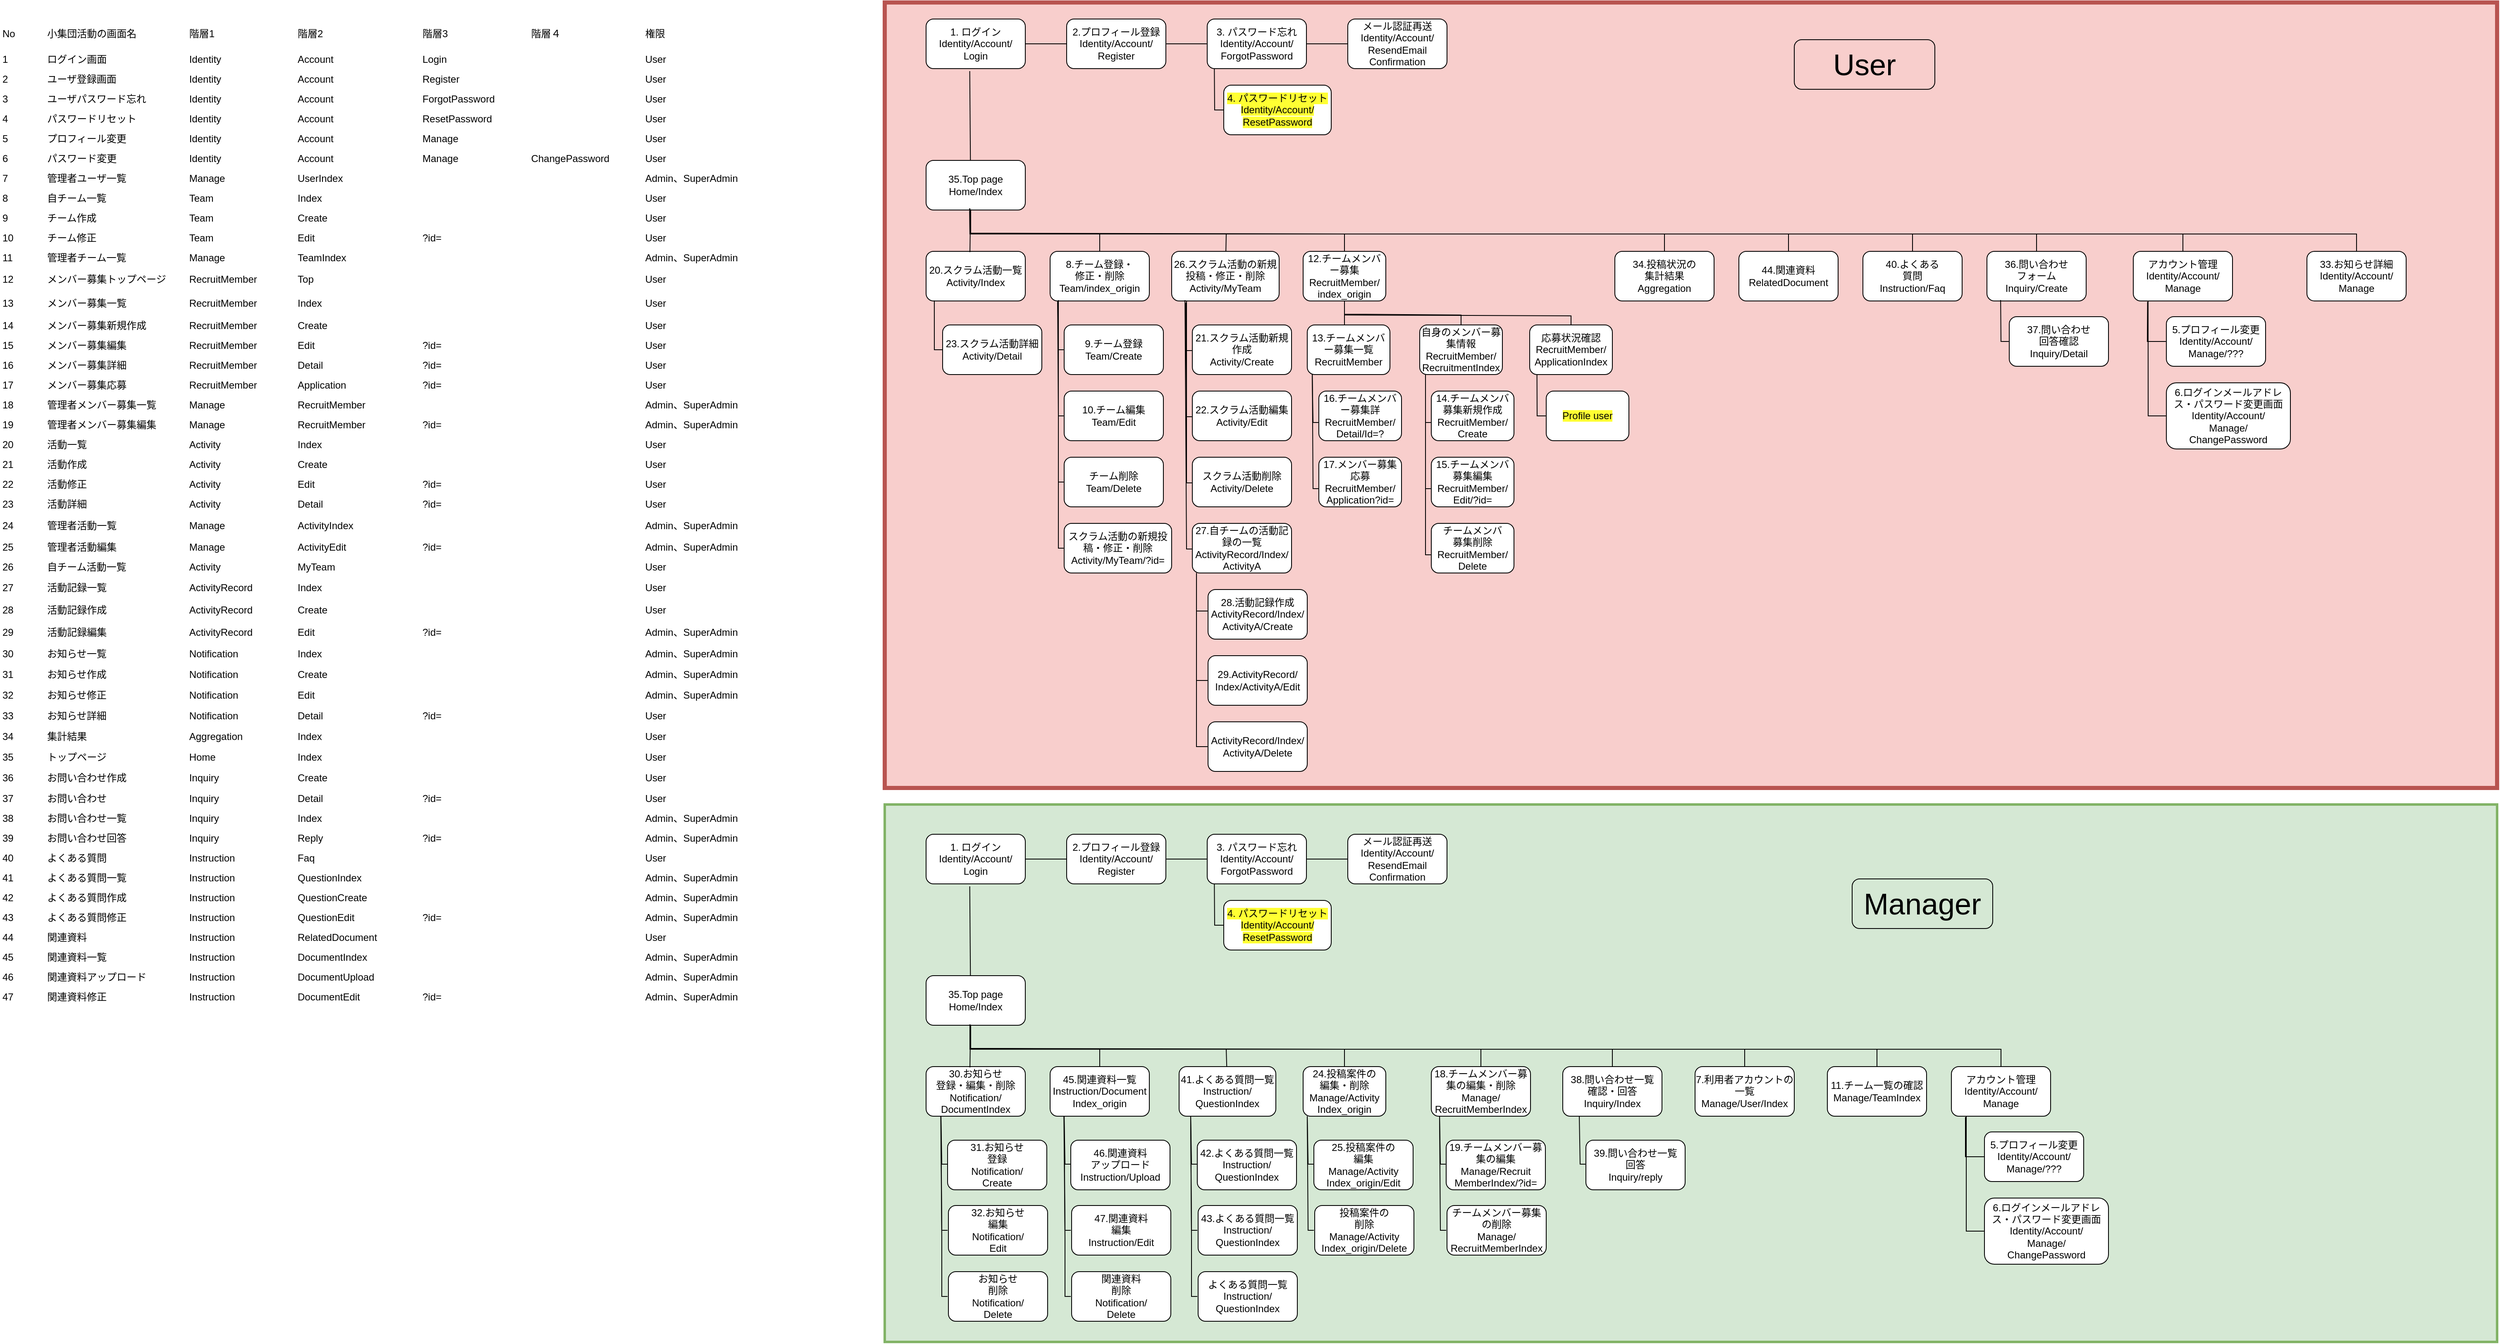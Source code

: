 <mxfile version="21.2.9" type="github" pages="12">
  <diagram id="CLTRys49zxEiXXsSw-_P" name="Structure chart">
    <mxGraphModel dx="2272" dy="611" grid="1" gridSize="10" guides="1" tooltips="1" connect="1" arrows="1" fold="1" page="1" pageScale="1" pageWidth="1169" pageHeight="827" math="0" shadow="0">
      <root>
        <mxCell id="0" />
        <mxCell id="1" parent="0" />
        <mxCell id="gFWTkHLYbg-HegzWPeBd-11" value="" style="rounded=0;whiteSpace=wrap;html=1;fillColor=#d5e8d4;strokeColor=#82b366;strokeWidth=3;" vertex="1" parent="1">
          <mxGeometry x="10" y="980" width="1950" height="650" as="geometry" />
        </mxCell>
        <mxCell id="gFWTkHLYbg-HegzWPeBd-6" value="" style="rounded=0;whiteSpace=wrap;html=1;fillColor=#f8cecc;strokeColor=#b85450;strokeWidth=5;" vertex="1" parent="1">
          <mxGeometry x="10" y="10" width="1950" height="950" as="geometry" />
        </mxCell>
        <mxCell id="gvyzlwKQ6x9KOF1J_X6z-1" value="&lt;font style=&quot;font-size: 12px;&quot;&gt;1. ログイン&lt;br&gt;Identity/Account/&lt;br&gt;Login&lt;/font&gt;" style="rounded=1;whiteSpace=wrap;html=1;" parent="1" vertex="1">
          <mxGeometry x="60" y="30" width="120" height="60" as="geometry" />
        </mxCell>
        <mxCell id="gvyzlwKQ6x9KOF1J_X6z-2" value="&lt;font style=&quot;&quot;&gt;&lt;font style=&quot;font-size: 12px;&quot;&gt;2.プロフィール登録&lt;br&gt;Identity/Account/&lt;br&gt;Register&lt;/font&gt;&lt;br&gt;&lt;/font&gt;" style="rounded=1;whiteSpace=wrap;html=1;" parent="1" vertex="1">
          <mxGeometry x="230" y="30" width="120" height="60" as="geometry" />
        </mxCell>
        <mxCell id="gvyzlwKQ6x9KOF1J_X6z-6" value="&lt;div data-ccp-timestamp=&quot;1683614892961&quot;&gt;&lt;table style=&quot;border-collapse:collapse;width:715pt&quot; width=&quot;953&quot;&gt;&lt;colgroup&gt;&lt;col style=&quot;width:40pt&quot; width=&quot;53&quot;&gt;&lt;col style=&quot;width:131pt&quot; width=&quot;174&quot;&gt;&lt;col style=&quot;width:98pt&quot; width=&quot;131&quot;&gt;&lt;col style=&quot;width:113pt&quot; width=&quot;150&quot;&gt;&lt;col style=&quot;width:98pt&quot; width=&quot;131&quot;&gt;&lt;col style=&quot;width:103pt&quot; width=&quot;137&quot;&gt;&lt;col style=&quot;width:133pt&quot; width=&quot;177&quot;&gt;&lt;/colgroup&gt;&lt;tbody&gt;&lt;tr style=&quot;height:28.5pt&quot; height=&quot;38&quot;&gt;&lt;td style=&quot;width:40pt;height:28.5pt&quot; class=&quot;xl21&quot; height=&quot;38&quot; width=&quot;53&quot;&gt;No&lt;/td&gt;&lt;td style=&quot;width:131pt&quot; class=&quot;xl21&quot; width=&quot;174&quot;&gt;小集団活動の画面名&lt;/td&gt;&lt;td style=&quot;width:98pt&quot; class=&quot;xl21&quot; width=&quot;131&quot;&gt;階層1&lt;/td&gt;&lt;td style=&quot;width:113pt&quot; class=&quot;xl21&quot; width=&quot;150&quot;&gt;階層2&lt;/td&gt;&lt;td style=&quot;width:98pt&quot; class=&quot;xl21&quot; width=&quot;131&quot;&gt;階層3&lt;/td&gt;&lt;td style=&quot;width:103pt&quot; class=&quot;xl21&quot; width=&quot;137&quot;&gt;階層４&lt;/td&gt;&lt;td style=&quot;width:133pt&quot; class=&quot;xl21&quot; width=&quot;177&quot;&gt;権限&lt;/td&gt;&lt;/tr&gt;&lt;tr style=&quot;height:15.75pt&quot; height=&quot;21&quot;&gt;&lt;td style=&quot;width:40pt;height:15.75pt&quot; class=&quot;xl148&quot; height=&quot;21&quot; width=&quot;53&quot;&gt;1&lt;/td&gt;&lt;td style=&quot;width:131pt&quot; class=&quot;xl163&quot; width=&quot;174&quot;&gt;ログイン画面&lt;/td&gt;&lt;td style=&quot;width:98pt&quot; class=&quot;xl163&quot; width=&quot;131&quot;&gt;Identity&lt;/td&gt;&lt;td style=&quot;width:113pt&quot; class=&quot;xl163&quot; width=&quot;150&quot;&gt;Account&lt;/td&gt;&lt;td style=&quot;width:98pt&quot; class=&quot;xl163&quot; width=&quot;131&quot;&gt;Login&lt;/td&gt;&lt;td style=&quot;width:103pt&quot; class=&quot;xl69&quot; width=&quot;137&quot;&gt;&lt;/td&gt;&lt;td style=&quot;width:133pt&quot; class=&quot;xl70&quot; width=&quot;177&quot;&gt;User&lt;/td&gt;&lt;/tr&gt;&lt;tr style=&quot;height:16.5pt&quot; height=&quot;22&quot;&gt;&lt;td style=&quot;width:40pt;height:16.5pt&quot; class=&quot;xl149&quot; height=&quot;22&quot; width=&quot;53&quot;&gt;2&lt;/td&gt;&lt;td style=&quot;width:131pt&quot; class=&quot;xl164&quot; width=&quot;174&quot;&gt;ユーザ登録画面&lt;/td&gt;&lt;td style=&quot;width:98pt&quot; class=&quot;xl164&quot; width=&quot;131&quot;&gt;Identity&lt;/td&gt;&lt;td style=&quot;width:113pt&quot; class=&quot;xl164&quot; width=&quot;150&quot;&gt;Account&lt;/td&gt;&lt;td style=&quot;width:98pt&quot; class=&quot;xl164&quot; width=&quot;131&quot;&gt;Register&lt;/td&gt;&lt;td style=&quot;width:103pt&quot; class=&quot;xl74&quot; width=&quot;137&quot;&gt;&lt;/td&gt;&lt;td style=&quot;width:133pt&quot; class=&quot;xl75&quot; width=&quot;177&quot;&gt;User&lt;/td&gt;&lt;/tr&gt;&lt;tr style=&quot;height:16.5pt&quot; height=&quot;22&quot;&gt;&lt;td style=&quot;width:40pt;height:16.5pt&quot; class=&quot;xl149&quot; height=&quot;22&quot; width=&quot;53&quot;&gt;3&lt;/td&gt;&lt;td style=&quot;width:131pt&quot; class=&quot;xl164&quot; width=&quot;174&quot;&gt;ユーザパスワード忘れ&lt;/td&gt;&lt;td style=&quot;width:98pt&quot; class=&quot;xl164&quot; width=&quot;131&quot;&gt;Identity&lt;/td&gt;&lt;td style=&quot;width:113pt&quot; class=&quot;xl164&quot; width=&quot;150&quot;&gt;Account&lt;/td&gt;&lt;td style=&quot;width:98pt&quot; class=&quot;xl164&quot; width=&quot;131&quot;&gt;ForgotPassword&lt;/td&gt;&lt;td style=&quot;width:103pt&quot; class=&quot;xl74&quot; width=&quot;137&quot;&gt;&lt;/td&gt;&lt;td style=&quot;width:133pt&quot; class=&quot;xl75&quot; width=&quot;177&quot;&gt;User&lt;/td&gt;&lt;/tr&gt;&lt;tr style=&quot;height:16.5pt&quot; height=&quot;22&quot;&gt;&lt;td style=&quot;width:40pt;height:16.5pt&quot; class=&quot;xl149&quot; height=&quot;22&quot; width=&quot;53&quot;&gt;4&lt;/td&gt;&lt;td style=&quot;width:131pt&quot; class=&quot;xl73&quot; width=&quot;174&quot;&gt;パスワードリセット&lt;/td&gt;&lt;td style=&quot;width:98pt&quot; class=&quot;xl74&quot; width=&quot;131&quot;&gt;Identity&lt;/td&gt;&lt;td style=&quot;width:113pt&quot; class=&quot;xl74&quot; width=&quot;150&quot;&gt;Account&lt;/td&gt;&lt;td style=&quot;width:98pt&quot; class=&quot;xl74&quot; width=&quot;131&quot;&gt;ResetPassword&lt;/td&gt;&lt;td style=&quot;width:103pt&quot; class=&quot;xl74&quot; width=&quot;137&quot;&gt;&lt;/td&gt;&lt;td style=&quot;width:133pt&quot; class=&quot;xl75&quot; width=&quot;177&quot;&gt;User&lt;/td&gt;&lt;/tr&gt;&lt;tr style=&quot;height:16.5pt&quot; height=&quot;22&quot;&gt;&lt;td style=&quot;width:40pt;height:16.5pt&quot; class=&quot;xl149&quot; height=&quot;22&quot; width=&quot;53&quot;&gt;5&lt;/td&gt;&lt;td style=&quot;width:131pt&quot; class=&quot;xl164&quot; width=&quot;174&quot;&gt;プロフィール変更&lt;/td&gt;&lt;td style=&quot;width:98pt&quot; class=&quot;xl164&quot; width=&quot;131&quot;&gt;Identity&lt;/td&gt;&lt;td style=&quot;width:113pt&quot; class=&quot;xl164&quot; width=&quot;150&quot;&gt;Account&lt;/td&gt;&lt;td style=&quot;width:98pt&quot; class=&quot;xl164&quot; width=&quot;131&quot;&gt;Manage&lt;/td&gt;&lt;td style=&quot;width:103pt&quot; class=&quot;xl74&quot; width=&quot;137&quot;&gt;&lt;/td&gt;&lt;td style=&quot;width:133pt&quot; class=&quot;xl75&quot; width=&quot;177&quot;&gt;User&lt;/td&gt;&lt;/tr&gt;&lt;tr style=&quot;height:16.5pt&quot; height=&quot;22&quot;&gt;&lt;td style=&quot;width:40pt;height:16.5pt&quot; class=&quot;xl149&quot; height=&quot;22&quot; width=&quot;53&quot;&gt;6&lt;/td&gt;&lt;td style=&quot;width:131pt&quot; class=&quot;xl164&quot; width=&quot;174&quot;&gt;パスワード変更&lt;/td&gt;&lt;td style=&quot;width:98pt&quot; class=&quot;xl164&quot; width=&quot;131&quot;&gt;Identity&lt;/td&gt;&lt;td style=&quot;width:113pt&quot; class=&quot;xl164&quot; width=&quot;150&quot;&gt;Account&lt;/td&gt;&lt;td style=&quot;width:98pt&quot; class=&quot;xl164&quot; width=&quot;131&quot;&gt;Manage&lt;/td&gt;&lt;td style=&quot;width:103pt&quot; class=&quot;xl74&quot; width=&quot;137&quot;&gt;ChangePassword&lt;/td&gt;&lt;td style=&quot;width:133pt&quot; class=&quot;xl75&quot; width=&quot;177&quot;&gt;User&lt;/td&gt;&lt;/tr&gt;&lt;tr style=&quot;height:16.5pt&quot; height=&quot;22&quot;&gt;&lt;td style=&quot;width:40pt;height:16.5pt&quot; class=&quot;xl149&quot; height=&quot;22&quot; width=&quot;53&quot;&gt;7&lt;/td&gt;&lt;td style=&quot;width:131pt&quot; class=&quot;xl164&quot; width=&quot;174&quot;&gt;管理者ユーザ一覧&lt;/td&gt;&lt;td style=&quot;width:98pt&quot; class=&quot;xl164&quot; width=&quot;131&quot;&gt;Manage&lt;/td&gt;&lt;td style=&quot;width:113pt&quot; class=&quot;xl164&quot; width=&quot;150&quot;&gt;UserIndex&lt;/td&gt;&lt;td style=&quot;width:98pt&quot; class=&quot;xl164&quot; width=&quot;131&quot;&gt;&lt;/td&gt;&lt;td style=&quot;width:103pt&quot; class=&quot;xl74&quot; width=&quot;137&quot;&gt;&lt;/td&gt;&lt;td style=&quot;width:133pt&quot; class=&quot;xl75&quot; width=&quot;177&quot;&gt;Admin、SuperAdmin&lt;/td&gt;&lt;/tr&gt;&lt;tr style=&quot;height:16.5pt&quot; height=&quot;22&quot;&gt;&lt;td style=&quot;width:40pt;height:16.5pt&quot; class=&quot;xl149&quot; height=&quot;22&quot; width=&quot;53&quot;&gt;8&lt;/td&gt;&lt;td style=&quot;width:131pt&quot; class=&quot;xl164&quot; width=&quot;174&quot;&gt;自チーム一覧&lt;/td&gt;&lt;td style=&quot;width:98pt&quot; class=&quot;xl164&quot; width=&quot;131&quot;&gt;Team&lt;/td&gt;&lt;td style=&quot;width:113pt&quot; class=&quot;xl164&quot; width=&quot;150&quot;&gt;Index&lt;/td&gt;&lt;td style=&quot;width:98pt&quot; class=&quot;xl164&quot; width=&quot;131&quot;&gt;&lt;/td&gt;&lt;td style=&quot;width:103pt&quot; class=&quot;xl74&quot; width=&quot;137&quot;&gt;&lt;/td&gt;&lt;td style=&quot;width:133pt&quot; class=&quot;xl75&quot; width=&quot;177&quot;&gt;User&lt;/td&gt;&lt;/tr&gt;&lt;tr style=&quot;height:16.5pt&quot; height=&quot;22&quot;&gt;&lt;td style=&quot;width:40pt;height:16.5pt&quot; class=&quot;xl149&quot; height=&quot;22&quot; width=&quot;53&quot;&gt;9&lt;/td&gt;&lt;td style=&quot;width:131pt&quot; class=&quot;xl164&quot; width=&quot;174&quot;&gt;チーム作成&lt;/td&gt;&lt;td style=&quot;width:98pt&quot; class=&quot;xl164&quot; width=&quot;131&quot;&gt;Team&lt;/td&gt;&lt;td style=&quot;width:113pt&quot; class=&quot;xl164&quot; width=&quot;150&quot;&gt;Create&lt;/td&gt;&lt;td style=&quot;width:98pt&quot; class=&quot;xl164&quot; width=&quot;131&quot;&gt;&lt;/td&gt;&lt;td style=&quot;width:103pt&quot; class=&quot;xl74&quot; width=&quot;137&quot;&gt;&lt;/td&gt;&lt;td style=&quot;width:133pt&quot; class=&quot;xl75&quot; width=&quot;177&quot;&gt;User&lt;/td&gt;&lt;/tr&gt;&lt;tr style=&quot;height:16.5pt&quot; height=&quot;22&quot;&gt;&lt;td style=&quot;width:40pt;height:16.5pt&quot; class=&quot;xl149&quot; height=&quot;22&quot; width=&quot;53&quot;&gt;10&lt;/td&gt;&lt;td style=&quot;width:131pt&quot; class=&quot;xl164&quot; width=&quot;174&quot;&gt;チーム修正&lt;/td&gt;&lt;td style=&quot;width:98pt&quot; class=&quot;xl164&quot; width=&quot;131&quot;&gt;Team&lt;/td&gt;&lt;td style=&quot;width:113pt&quot; class=&quot;xl164&quot; width=&quot;150&quot;&gt;Edit&lt;/td&gt;&lt;td style=&quot;width:98pt&quot; class=&quot;xl164&quot; width=&quot;131&quot;&gt;?id=&lt;/td&gt;&lt;td style=&quot;width:103pt&quot; class=&quot;xl74&quot; width=&quot;137&quot;&gt;&lt;/td&gt;&lt;td style=&quot;width:133pt&quot; class=&quot;xl75&quot; width=&quot;177&quot;&gt;User&lt;/td&gt;&lt;/tr&gt;&lt;tr style=&quot;height:16.5pt&quot; height=&quot;22&quot;&gt;&lt;td style=&quot;width:40pt;height:16.5pt&quot; class=&quot;xl149&quot; height=&quot;22&quot; width=&quot;53&quot;&gt;11&lt;/td&gt;&lt;td style=&quot;width:131pt&quot; class=&quot;xl164&quot; width=&quot;174&quot;&gt;管理者チーム一覧&lt;/td&gt;&lt;td style=&quot;width:98pt&quot; class=&quot;xl164&quot; width=&quot;131&quot;&gt;Manage&lt;/td&gt;&lt;td style=&quot;width:113pt&quot; class=&quot;xl164&quot; width=&quot;150&quot;&gt;TeamIndex&lt;/td&gt;&lt;td style=&quot;width:98pt&quot; class=&quot;xl164&quot; width=&quot;131&quot;&gt;&lt;/td&gt;&lt;td style=&quot;width:103pt&quot; class=&quot;xl74&quot; width=&quot;137&quot;&gt;&lt;/td&gt;&lt;td style=&quot;width:133pt&quot; class=&quot;xl75&quot; width=&quot;177&quot;&gt;Admin、SuperAdmin&lt;/td&gt;&lt;/tr&gt;&lt;tr style=&quot;height:20.25pt&quot; height=&quot;27&quot;&gt;&lt;td style=&quot;width:40pt;height:20.25pt&quot; class=&quot;xl149&quot; height=&quot;27&quot; width=&quot;53&quot;&gt;12&lt;/td&gt;&lt;td style=&quot;width:131pt&quot; class=&quot;xl164&quot; width=&quot;174&quot;&gt;メンバー募集トップページ&lt;/td&gt;&lt;td style=&quot;width:98pt&quot; class=&quot;xl164&quot; width=&quot;131&quot;&gt;RecruitMember&lt;/td&gt;&lt;td style=&quot;width:113pt&quot; class=&quot;xl164&quot; width=&quot;150&quot;&gt;Top&lt;/td&gt;&lt;td style=&quot;width:98pt&quot; class=&quot;xl170&quot; width=&quot;131&quot;&gt;&lt;/td&gt;&lt;td style=&quot;width:103pt&quot; class=&quot;xl79&quot; width=&quot;137&quot;&gt;&lt;/td&gt;&lt;td style=&quot;width:133pt&quot; class=&quot;xl75&quot; width=&quot;177&quot;&gt;User&lt;/td&gt;&lt;/tr&gt;&lt;tr style=&quot;height:20.25pt&quot; height=&quot;27&quot;&gt;&lt;td style=&quot;width:40pt;height:20.25pt&quot; class=&quot;xl149&quot; height=&quot;27&quot; width=&quot;53&quot;&gt;13&lt;/td&gt;&lt;td style=&quot;width:131pt&quot; class=&quot;xl164&quot; width=&quot;174&quot;&gt;メンバー募集一覧&lt;/td&gt;&lt;td style=&quot;width:98pt&quot; class=&quot;xl164&quot; width=&quot;131&quot;&gt;RecruitMember&lt;/td&gt;&lt;td style=&quot;width:113pt&quot; class=&quot;xl164&quot; width=&quot;150&quot;&gt;Index&lt;/td&gt;&lt;td style=&quot;width:98pt&quot; class=&quot;xl170&quot; width=&quot;131&quot;&gt;&lt;/td&gt;&lt;td style=&quot;width:103pt&quot; class=&quot;xl79&quot; width=&quot;137&quot;&gt;&lt;/td&gt;&lt;td style=&quot;width:133pt&quot; class=&quot;xl75&quot; width=&quot;177&quot;&gt;User&lt;/td&gt;&lt;/tr&gt;&lt;tr style=&quot;height:16.5pt&quot; height=&quot;22&quot;&gt;&lt;td style=&quot;width:40pt;height:16.5pt&quot; class=&quot;xl149&quot; height=&quot;22&quot; width=&quot;53&quot;&gt;14&lt;/td&gt;&lt;td style=&quot;width:131pt&quot; class=&quot;xl164&quot; width=&quot;174&quot;&gt;メンバー募集新規作成&lt;/td&gt;&lt;td style=&quot;width:98pt&quot; class=&quot;xl164&quot; width=&quot;131&quot;&gt;RecruitMember&lt;/td&gt;&lt;td style=&quot;width:113pt&quot; class=&quot;xl164&quot; width=&quot;150&quot;&gt;Create&lt;/td&gt;&lt;td style=&quot;width:98pt&quot; class=&quot;xl170&quot; width=&quot;131&quot;&gt;&lt;/td&gt;&lt;td style=&quot;width:103pt&quot; class=&quot;xl79&quot; width=&quot;137&quot;&gt;&lt;/td&gt;&lt;td style=&quot;width:133pt&quot; class=&quot;xl75&quot; width=&quot;177&quot;&gt;User&lt;/td&gt;&lt;/tr&gt;&lt;tr style=&quot;height:16.5pt&quot; height=&quot;22&quot;&gt;&lt;td style=&quot;width:40pt;height:16.5pt&quot; class=&quot;xl149&quot; height=&quot;22&quot; width=&quot;53&quot;&gt;15&lt;/td&gt;&lt;td style=&quot;width:131pt&quot; class=&quot;xl164&quot; width=&quot;174&quot;&gt;メンバー募集編集&lt;/td&gt;&lt;td style=&quot;width:98pt&quot; class=&quot;xl164&quot; width=&quot;131&quot;&gt;RecruitMember&lt;/td&gt;&lt;td style=&quot;width:113pt&quot; class=&quot;xl164&quot; width=&quot;150&quot;&gt;Edit&lt;/td&gt;&lt;td style=&quot;width:98pt&quot; class=&quot;xl164&quot; width=&quot;131&quot;&gt;?id=&lt;/td&gt;&lt;td style=&quot;width:103pt&quot; class=&quot;xl79&quot; width=&quot;137&quot;&gt;&lt;/td&gt;&lt;td style=&quot;width:133pt&quot; class=&quot;xl75&quot; width=&quot;177&quot;&gt;User&lt;/td&gt;&lt;/tr&gt;&lt;tr style=&quot;height:16.5pt&quot; height=&quot;22&quot;&gt;&lt;td style=&quot;width:40pt;height:16.5pt&quot; class=&quot;xl149&quot; height=&quot;22&quot; width=&quot;53&quot;&gt;16&lt;/td&gt;&lt;td style=&quot;width:131pt&quot; class=&quot;xl164&quot; width=&quot;174&quot;&gt;メンバー募集詳細&lt;/td&gt;&lt;td style=&quot;width:98pt&quot; class=&quot;xl164&quot; width=&quot;131&quot;&gt;RecruitMember&lt;/td&gt;&lt;td style=&quot;width:113pt&quot; class=&quot;xl164&quot; width=&quot;150&quot;&gt;Detail&lt;/td&gt;&lt;td style=&quot;width:98pt&quot; class=&quot;xl164&quot; width=&quot;131&quot;&gt;?id=&lt;/td&gt;&lt;td style=&quot;width:103pt&quot; class=&quot;xl79&quot; width=&quot;137&quot;&gt;&lt;/td&gt;&lt;td style=&quot;width:133pt&quot; class=&quot;xl75&quot; width=&quot;177&quot;&gt;User&lt;/td&gt;&lt;/tr&gt;&lt;tr style=&quot;height:16.5pt&quot; height=&quot;22&quot;&gt;&lt;td style=&quot;width:40pt;height:16.5pt&quot; class=&quot;xl149&quot; height=&quot;22&quot; width=&quot;53&quot;&gt;17&lt;/td&gt;&lt;td style=&quot;width:131pt&quot; class=&quot;xl171&quot; width=&quot;174&quot;&gt;メンバー募集応募&lt;/td&gt;&lt;td style=&quot;width:98pt&quot; class=&quot;xl164&quot; width=&quot;131&quot;&gt;RecruitMember&lt;/td&gt;&lt;td style=&quot;width:113pt&quot; class=&quot;xl171&quot; width=&quot;150&quot;&gt;Application&lt;/td&gt;&lt;td style=&quot;width:98pt&quot; class=&quot;xl171&quot; width=&quot;131&quot;&gt;?id=&lt;/td&gt;&lt;td style=&quot;width:103pt&quot; class=&quot;xl133&quot; width=&quot;137&quot;&gt;&lt;/td&gt;&lt;td style=&quot;width:133pt&quot; class=&quot;xl75&quot; width=&quot;177&quot;&gt;User&lt;/td&gt;&lt;/tr&gt;&lt;tr style=&quot;height:16.5pt&quot; height=&quot;22&quot;&gt;&lt;td style=&quot;width:40pt;height:16.5pt&quot; class=&quot;xl149&quot; height=&quot;22&quot; width=&quot;53&quot;&gt;18&lt;/td&gt;&lt;td style=&quot;width:131pt&quot; class=&quot;xl171&quot; width=&quot;174&quot;&gt;管理者メンバー募集一覧&lt;/td&gt;&lt;td style=&quot;width:98pt&quot; class=&quot;xl164&quot; width=&quot;131&quot;&gt;Manage&lt;/td&gt;&lt;td style=&quot;width:113pt&quot; class=&quot;xl171&quot; width=&quot;150&quot;&gt;RecruitMember&lt;/td&gt;&lt;td style=&quot;width:98pt&quot; class=&quot;xl171&quot; width=&quot;131&quot;&gt;&lt;/td&gt;&lt;td style=&quot;width:103pt&quot; class=&quot;xl133&quot; width=&quot;137&quot;&gt;&lt;/td&gt;&lt;td class=&quot;xl103&quot;&gt;Admin、SuperAdmin&lt;/td&gt;&lt;/tr&gt;&lt;tr style=&quot;height:16.5pt&quot; height=&quot;22&quot;&gt;&lt;td style=&quot;width:40pt;height:16.5pt&quot; class=&quot;xl149&quot; height=&quot;22&quot; width=&quot;53&quot;&gt;19&lt;/td&gt;&lt;td style=&quot;width:131pt&quot; class=&quot;xl171&quot; width=&quot;174&quot;&gt;管理者メンバー募集編集&lt;/td&gt;&lt;td style=&quot;width:98pt&quot; class=&quot;xl164&quot; width=&quot;131&quot;&gt;Manage&lt;/td&gt;&lt;td style=&quot;width:113pt&quot; class=&quot;xl171&quot; width=&quot;150&quot;&gt;RecruitMember&lt;/td&gt;&lt;td style=&quot;width:98pt&quot; class=&quot;xl171&quot; width=&quot;131&quot;&gt;?id=&lt;/td&gt;&lt;td style=&quot;width:103pt&quot; class=&quot;xl95&quot; width=&quot;137&quot;&gt;&lt;/td&gt;&lt;td class=&quot;xl103&quot;&gt;Admin、SuperAdmin&lt;/td&gt;&lt;/tr&gt;&lt;tr style=&quot;height:16.5pt&quot; height=&quot;22&quot;&gt;&lt;td style=&quot;width:40pt;height:16.5pt&quot; class=&quot;xl148&quot; height=&quot;22&quot; width=&quot;53&quot;&gt;20&lt;/td&gt;&lt;td style=&quot;width:131pt&quot; class=&quot;xl163&quot; width=&quot;174&quot;&gt;活動一覧&lt;/td&gt;&lt;td style=&quot;width:98pt&quot; class=&quot;xl163&quot; width=&quot;131&quot;&gt;Activity&lt;/td&gt;&lt;td style=&quot;width:113pt&quot; class=&quot;xl163&quot; width=&quot;150&quot;&gt;Index&lt;/td&gt;&lt;td style=&quot;width:98pt&quot; class=&quot;xl163&quot; width=&quot;131&quot;&gt;&lt;/td&gt;&lt;td style=&quot;width:103pt&quot; class=&quot;xl69&quot; width=&quot;137&quot;&gt;&lt;/td&gt;&lt;td style=&quot;width:133pt&quot; class=&quot;xl70&quot; width=&quot;177&quot;&gt;User&lt;/td&gt;&lt;/tr&gt;&lt;tr style=&quot;height:16.5pt&quot; height=&quot;22&quot;&gt;&lt;td style=&quot;width:40pt;height:16.5pt&quot; class=&quot;xl149&quot; height=&quot;22&quot; width=&quot;53&quot;&gt;21&lt;/td&gt;&lt;td style=&quot;width:131pt&quot; class=&quot;xl164&quot; width=&quot;174&quot;&gt;活動作成&lt;/td&gt;&lt;td style=&quot;width:98pt&quot; class=&quot;xl164&quot; width=&quot;131&quot;&gt;Activity&lt;/td&gt;&lt;td style=&quot;width:113pt&quot; class=&quot;xl164&quot; width=&quot;150&quot;&gt;Create&lt;/td&gt;&lt;td style=&quot;width:98pt&quot; class=&quot;xl164&quot; width=&quot;131&quot;&gt;&lt;/td&gt;&lt;td style=&quot;width:103pt&quot; class=&quot;xl74&quot; width=&quot;137&quot;&gt;&lt;/td&gt;&lt;td style=&quot;width:133pt&quot; class=&quot;xl75&quot; width=&quot;177&quot;&gt;User&lt;/td&gt;&lt;/tr&gt;&lt;tr style=&quot;height:16.5pt&quot; height=&quot;22&quot;&gt;&lt;td style=&quot;width:40pt;height:16.5pt&quot; class=&quot;xl149&quot; height=&quot;22&quot; width=&quot;53&quot;&gt;22&lt;/td&gt;&lt;td style=&quot;width:131pt&quot; class=&quot;xl164&quot; width=&quot;174&quot;&gt;活動修正&lt;/td&gt;&lt;td style=&quot;width:98pt&quot; class=&quot;xl164&quot; width=&quot;131&quot;&gt;Activity&lt;/td&gt;&lt;td style=&quot;width:113pt&quot; class=&quot;xl164&quot; width=&quot;150&quot;&gt;Edit&lt;/td&gt;&lt;td style=&quot;width:98pt&quot; class=&quot;xl164&quot; width=&quot;131&quot;&gt;?id=&lt;/td&gt;&lt;td style=&quot;width:103pt&quot; class=&quot;xl74&quot; width=&quot;137&quot;&gt;&lt;/td&gt;&lt;td style=&quot;width:133pt&quot; class=&quot;xl75&quot; width=&quot;177&quot;&gt;User&lt;/td&gt;&lt;/tr&gt;&lt;tr style=&quot;height:16.5pt&quot; height=&quot;22&quot;&gt;&lt;td style=&quot;width:40pt;height:16.5pt&quot; class=&quot;xl149&quot; height=&quot;22&quot; width=&quot;53&quot;&gt;23&lt;/td&gt;&lt;td style=&quot;width:131pt&quot; class=&quot;xl164&quot; width=&quot;174&quot;&gt;活動詳細&lt;/td&gt;&lt;td style=&quot;width:98pt&quot; class=&quot;xl164&quot; width=&quot;131&quot;&gt;Activity&lt;/td&gt;&lt;td style=&quot;width:113pt&quot; class=&quot;xl164&quot; width=&quot;150&quot;&gt;Detail&lt;/td&gt;&lt;td style=&quot;width:98pt&quot; class=&quot;xl164&quot; width=&quot;131&quot;&gt;?id=&lt;/td&gt;&lt;td style=&quot;width:103pt&quot; class=&quot;xl74&quot; width=&quot;137&quot;&gt;&lt;/td&gt;&lt;td style=&quot;width:133pt&quot; class=&quot;xl75&quot; width=&quot;177&quot;&gt;User&lt;/td&gt;&lt;/tr&gt;&lt;tr style=&quot;height:19.5pt&quot; height=&quot;26&quot;&gt;&lt;td style=&quot;width:40pt;height:19.5pt&quot; class=&quot;xl149&quot; height=&quot;26&quot; width=&quot;53&quot;&gt;24&lt;/td&gt;&lt;td style=&quot;width:131pt&quot; class=&quot;xl164&quot; width=&quot;174&quot;&gt;管理者活動一覧&lt;/td&gt;&lt;td style=&quot;width:98pt&quot; class=&quot;xl164&quot; width=&quot;131&quot;&gt;Manage&lt;/td&gt;&lt;td style=&quot;width:113pt&quot; class=&quot;xl164&quot; width=&quot;150&quot;&gt;ActivityIndex&lt;/td&gt;&lt;td style=&quot;width:98pt&quot; class=&quot;xl164&quot; width=&quot;131&quot;&gt;&lt;/td&gt;&lt;td style=&quot;width:103pt&quot; class=&quot;xl74&quot; width=&quot;137&quot;&gt;&lt;/td&gt;&lt;td style=&quot;width:133pt&quot; class=&quot;xl75&quot; width=&quot;177&quot;&gt;Admin、SuperAdmin&lt;/td&gt;&lt;/tr&gt;&lt;tr style=&quot;height:16.5pt&quot; height=&quot;22&quot;&gt;&lt;td style=&quot;width:40pt;height:16.5pt&quot; class=&quot;xl149&quot; height=&quot;22&quot; width=&quot;53&quot;&gt;25&lt;/td&gt;&lt;td style=&quot;width:131pt&quot; class=&quot;xl164&quot; width=&quot;174&quot;&gt;管理者活動編集&lt;/td&gt;&lt;td style=&quot;width:98pt&quot; class=&quot;xl164&quot; width=&quot;131&quot;&gt;Manage&lt;/td&gt;&lt;td style=&quot;width:113pt&quot; class=&quot;xl164&quot; width=&quot;150&quot;&gt;ActivityEdit&lt;/td&gt;&lt;td style=&quot;width:98pt&quot; class=&quot;xl164&quot; width=&quot;131&quot;&gt;?id=&lt;/td&gt;&lt;td style=&quot;width:103pt&quot; class=&quot;xl74&quot; width=&quot;137&quot;&gt;&lt;/td&gt;&lt;td style=&quot;width:133pt&quot; class=&quot;xl75&quot; width=&quot;177&quot;&gt;Admin、SuperAdmin&lt;/td&gt;&lt;/tr&gt;&lt;tr style=&quot;height:16.5pt&quot; height=&quot;22&quot;&gt;&lt;td style=&quot;width:40pt;height:16.5pt&quot; class=&quot;xl149&quot; height=&quot;22&quot; width=&quot;53&quot;&gt;26&lt;/td&gt;&lt;td style=&quot;width:131pt&quot; class=&quot;xl164&quot; width=&quot;174&quot;&gt;自チーム活動一覧&lt;/td&gt;&lt;td style=&quot;width:98pt&quot; class=&quot;xl164&quot; width=&quot;131&quot;&gt;Activity&lt;/td&gt;&lt;td style=&quot;width:113pt&quot; class=&quot;xl164&quot; width=&quot;150&quot;&gt;MyTeam&lt;/td&gt;&lt;td style=&quot;width:98pt&quot; class=&quot;xl164&quot; width=&quot;131&quot;&gt;&lt;/td&gt;&lt;td style=&quot;width:103pt&quot; class=&quot;xl74&quot; width=&quot;137&quot;&gt;&lt;/td&gt;&lt;td style=&quot;width:133pt&quot; class=&quot;xl75&quot; width=&quot;177&quot;&gt;User&lt;/td&gt;&lt;/tr&gt;&lt;tr style=&quot;height:18.75pt&quot; height=&quot;25&quot;&gt;&lt;td style=&quot;width:40pt;height:18.75pt&quot; class=&quot;xl149&quot; height=&quot;25&quot; width=&quot;53&quot;&gt;27&lt;/td&gt;&lt;td style=&quot;width:131pt&quot; class=&quot;xl164&quot; width=&quot;174&quot;&gt;活動記録一覧&lt;/td&gt;&lt;td style=&quot;width:98pt&quot; class=&quot;xl164&quot; width=&quot;131&quot;&gt;ActivityRecord&lt;/td&gt;&lt;td style=&quot;width:113pt&quot; class=&quot;xl170&quot; width=&quot;150&quot;&gt;Index&lt;/td&gt;&lt;td style=&quot;width:98pt&quot; class=&quot;xl170&quot; width=&quot;131&quot;&gt;&lt;/td&gt;&lt;td style=&quot;width:103pt&quot; class=&quot;xl79&quot; width=&quot;137&quot;&gt;&lt;/td&gt;&lt;td style=&quot;width:133pt&quot; class=&quot;xl75&quot; width=&quot;177&quot;&gt;User&lt;/td&gt;&lt;/tr&gt;&lt;tr style=&quot;height:18.75pt&quot; height=&quot;25&quot;&gt;&lt;td style=&quot;width:40pt;height:18.75pt&quot; class=&quot;xl149&quot; height=&quot;25&quot; width=&quot;53&quot;&gt;28&lt;/td&gt;&lt;td style=&quot;width:131pt&quot; class=&quot;xl164&quot; width=&quot;174&quot;&gt;活動記録作成&lt;/td&gt;&lt;td style=&quot;width:98pt&quot; class=&quot;xl164&quot; width=&quot;131&quot;&gt;ActivityRecord&lt;/td&gt;&lt;td style=&quot;width:113pt&quot; class=&quot;xl170&quot; width=&quot;150&quot;&gt;Create&lt;/td&gt;&lt;td style=&quot;width:98pt&quot; class=&quot;xl170&quot; width=&quot;131&quot;&gt;&lt;/td&gt;&lt;td style=&quot;width:103pt&quot; class=&quot;xl79&quot; width=&quot;137&quot;&gt;&lt;/td&gt;&lt;td style=&quot;width:133pt&quot; class=&quot;xl75&quot; width=&quot;177&quot;&gt;User&lt;/td&gt;&lt;/tr&gt;&lt;tr style=&quot;height:18.75pt&quot; height=&quot;25&quot;&gt;&lt;td style=&quot;width:40pt;height:18.75pt&quot; class=&quot;xl150&quot; height=&quot;25&quot; width=&quot;53&quot;&gt;29&lt;/td&gt;&lt;td style=&quot;width:131pt&quot; class=&quot;xl171&quot; width=&quot;174&quot;&gt;活動記録編集&lt;/td&gt;&lt;td style=&quot;width:98pt&quot; class=&quot;xl171&quot; width=&quot;131&quot;&gt;ActivityRecord&lt;/td&gt;&lt;td style=&quot;width:113pt&quot; class=&quot;xl171&quot; width=&quot;150&quot;&gt;Edit&lt;/td&gt;&lt;td style=&quot;width:98pt&quot; class=&quot;xl171&quot; width=&quot;131&quot;&gt;?id=&lt;/td&gt;&lt;td style=&quot;width:103pt&quot; class=&quot;xl95&quot; width=&quot;137&quot;&gt;&lt;/td&gt;&lt;td style=&quot;width:133pt&quot; class=&quot;xl96&quot; width=&quot;177&quot;&gt;Admin、SuperAdmin&lt;/td&gt;&lt;/tr&gt;&lt;tr style=&quot;height:17.25pt&quot; height=&quot;23&quot;&gt;&lt;td style=&quot;width:40pt;height:17.25pt&quot; class=&quot;xl160&quot; height=&quot;23&quot; width=&quot;53&quot;&gt;30&lt;/td&gt;&lt;td style=&quot;width:131pt&quot; class=&quot;xl167&quot; width=&quot;174&quot;&gt;お知らせ一覧&lt;/td&gt;&lt;td style=&quot;width:98pt&quot; class=&quot;xl167&quot; width=&quot;131&quot;&gt;Notification&lt;/td&gt;&lt;td style=&quot;width:113pt&quot; class=&quot;xl167&quot; width=&quot;150&quot;&gt;Index&lt;/td&gt;&lt;td style=&quot;width:98pt&quot; class=&quot;xl167&quot; width=&quot;131&quot;&gt;&lt;/td&gt;&lt;td style=&quot;width:103pt&quot; class=&quot;xl136&quot; width=&quot;137&quot;&gt;&lt;/td&gt;&lt;td style=&quot;width:133pt&quot; class=&quot;xl137&quot; width=&quot;177&quot;&gt;Admin、SuperAdmin&lt;/td&gt;&lt;/tr&gt;&lt;tr style=&quot;height:17.25pt&quot; height=&quot;23&quot;&gt;&lt;td style=&quot;width:40pt;height:17.25pt&quot; class=&quot;xl151&quot; height=&quot;23&quot; width=&quot;53&quot;&gt;31&lt;/td&gt;&lt;td style=&quot;width:131pt&quot; class=&quot;xl165&quot; width=&quot;174&quot;&gt;お知らせ作成&lt;/td&gt;&lt;td style=&quot;width:98pt&quot; class=&quot;xl165&quot; width=&quot;131&quot;&gt;Notification&lt;/td&gt;&lt;td style=&quot;width:113pt&quot; class=&quot;xl165&quot; width=&quot;150&quot;&gt;Create&lt;/td&gt;&lt;td style=&quot;width:98pt&quot; class=&quot;xl165&quot; width=&quot;131&quot;&gt;&lt;/td&gt;&lt;td style=&quot;width:103pt&quot; class=&quot;xl83&quot; width=&quot;137&quot;&gt;&lt;/td&gt;&lt;td style=&quot;width:133pt&quot; class=&quot;xl84&quot; width=&quot;177&quot;&gt;Admin、SuperAdmin&lt;/td&gt;&lt;/tr&gt;&lt;tr style=&quot;height:17.25pt&quot; height=&quot;23&quot;&gt;&lt;td style=&quot;width:40pt;height:17.25pt&quot; class=&quot;xl151&quot; height=&quot;23&quot; width=&quot;53&quot;&gt;32&lt;/td&gt;&lt;td style=&quot;width:131pt&quot; class=&quot;xl165&quot; width=&quot;174&quot;&gt;お知らせ修正&lt;/td&gt;&lt;td style=&quot;width:98pt&quot; class=&quot;xl165&quot; width=&quot;131&quot;&gt;Notification&lt;/td&gt;&lt;td style=&quot;width:113pt&quot; class=&quot;xl165&quot; width=&quot;150&quot;&gt;Edit&lt;/td&gt;&lt;td style=&quot;width:98pt&quot; class=&quot;xl165&quot; width=&quot;131&quot;&gt;&lt;/td&gt;&lt;td style=&quot;width:103pt&quot; class=&quot;xl83&quot; width=&quot;137&quot;&gt;&lt;/td&gt;&lt;td style=&quot;width:133pt&quot; class=&quot;xl84&quot; width=&quot;177&quot;&gt;Admin、SuperAdmin&lt;/td&gt;&lt;/tr&gt;&lt;tr style=&quot;height:17.25pt&quot; height=&quot;23&quot;&gt;&lt;td style=&quot;width:40pt;height:17.25pt&quot; class=&quot;xl151&quot; height=&quot;23&quot; width=&quot;53&quot;&gt;33&lt;/td&gt;&lt;td style=&quot;width:131pt&quot; class=&quot;xl165&quot; width=&quot;174&quot;&gt;お知らせ詳細&lt;/td&gt;&lt;td style=&quot;width:98pt&quot; class=&quot;xl165&quot; width=&quot;131&quot;&gt;Notification&lt;/td&gt;&lt;td style=&quot;width:113pt&quot; class=&quot;xl165&quot; width=&quot;150&quot;&gt;Detail&lt;/td&gt;&lt;td style=&quot;width:98pt&quot; class=&quot;xl165&quot; width=&quot;131&quot;&gt;?id=&lt;/td&gt;&lt;td style=&quot;width:103pt&quot; class=&quot;xl83&quot; width=&quot;137&quot;&gt;&lt;/td&gt;&lt;td style=&quot;width:133pt&quot; class=&quot;xl84&quot; width=&quot;177&quot;&gt;User&lt;/td&gt;&lt;/tr&gt;&lt;tr style=&quot;height:17.25pt&quot; height=&quot;23&quot;&gt;&lt;td style=&quot;width:40pt;height:17.25pt&quot; class=&quot;xl151&quot; height=&quot;23&quot; width=&quot;53&quot;&gt;34&lt;/td&gt;&lt;td style=&quot;width:131pt&quot; class=&quot;xl165&quot; width=&quot;174&quot;&gt;集計結果&lt;/td&gt;&lt;td style=&quot;width:98pt&quot; class=&quot;xl165&quot; width=&quot;131&quot;&gt;Aggregation&lt;/td&gt;&lt;td style=&quot;width:113pt&quot; class=&quot;xl166&quot; width=&quot;150&quot;&gt;Index&lt;/td&gt;&lt;td style=&quot;width:98pt&quot; class=&quot;xl165&quot; width=&quot;131&quot;&gt;&lt;/td&gt;&lt;td style=&quot;width:103pt&quot; class=&quot;xl83&quot; width=&quot;137&quot;&gt;&lt;/td&gt;&lt;td style=&quot;width:133pt&quot; class=&quot;xl84&quot; width=&quot;177&quot;&gt;User&lt;/td&gt;&lt;/tr&gt;&lt;tr style=&quot;height:17.25pt&quot; height=&quot;23&quot;&gt;&lt;td style=&quot;width:40pt;height:17.25pt&quot; class=&quot;xl151&quot; height=&quot;23&quot; width=&quot;53&quot;&gt;35&lt;/td&gt;&lt;td style=&quot;width:131pt&quot; class=&quot;xl165&quot; width=&quot;174&quot;&gt;トップページ&lt;/td&gt;&lt;td style=&quot;width:98pt&quot; class=&quot;xl165&quot; width=&quot;131&quot;&gt;Home&lt;/td&gt;&lt;td style=&quot;width:113pt&quot; class=&quot;xl166&quot; width=&quot;150&quot;&gt;Index&lt;/td&gt;&lt;td style=&quot;width:98pt&quot; class=&quot;xl165&quot; width=&quot;131&quot;&gt;&lt;/td&gt;&lt;td style=&quot;width:103pt&quot; class=&quot;xl83&quot; width=&quot;137&quot;&gt;&lt;/td&gt;&lt;td style=&quot;width:133pt&quot; class=&quot;xl84&quot; width=&quot;177&quot;&gt;User&lt;/td&gt;&lt;/tr&gt;&lt;tr style=&quot;height:17.25pt&quot; height=&quot;23&quot;&gt;&lt;td style=&quot;width:40pt;height:17.25pt&quot; class=&quot;xl151&quot; height=&quot;23&quot; width=&quot;53&quot;&gt;36&lt;/td&gt;&lt;td style=&quot;width:131pt&quot; class=&quot;xl165&quot; width=&quot;174&quot;&gt;お問い合わせ作成&lt;/td&gt;&lt;td style=&quot;width:98pt&quot; class=&quot;xl165&quot; width=&quot;131&quot;&gt;Inquiry&lt;/td&gt;&lt;td style=&quot;width:113pt&quot; class=&quot;xl166&quot; width=&quot;150&quot;&gt;Create&lt;/td&gt;&lt;td style=&quot;width:98pt&quot; class=&quot;xl165&quot; width=&quot;131&quot;&gt;&lt;/td&gt;&lt;td style=&quot;width:103pt&quot; class=&quot;xl83&quot; width=&quot;137&quot;&gt;&lt;/td&gt;&lt;td style=&quot;width:133pt&quot; class=&quot;xl84&quot; width=&quot;177&quot;&gt;User&lt;/td&gt;&lt;/tr&gt;&lt;tr style=&quot;height:16.5pt&quot; height=&quot;22&quot;&gt;&lt;td style=&quot;width:40pt;height:16.5pt&quot; class=&quot;xl151&quot; height=&quot;22&quot; width=&quot;53&quot;&gt;37&lt;/td&gt;&lt;td style=&quot;width:131pt&quot; class=&quot;xl165&quot; width=&quot;174&quot;&gt;お問い合わせ&lt;/td&gt;&lt;td style=&quot;width:98pt&quot; class=&quot;xl165&quot; width=&quot;131&quot;&gt;Inquiry&lt;/td&gt;&lt;td style=&quot;width:113pt&quot; class=&quot;xl166&quot; width=&quot;150&quot;&gt;Detail&lt;/td&gt;&lt;td style=&quot;width:98pt&quot; class=&quot;xl165&quot; width=&quot;131&quot;&gt;?id=&lt;/td&gt;&lt;td style=&quot;width:103pt&quot; class=&quot;xl83&quot; width=&quot;137&quot;&gt;&lt;/td&gt;&lt;td style=&quot;width:133pt&quot; class=&quot;xl84&quot; width=&quot;177&quot;&gt;User&lt;/td&gt;&lt;/tr&gt;&lt;tr style=&quot;height:16.5pt&quot; height=&quot;22&quot;&gt;&lt;td style=&quot;width:40pt;height:16.5pt&quot; class=&quot;xl151&quot; height=&quot;22&quot; width=&quot;53&quot;&gt;38&lt;/td&gt;&lt;td style=&quot;width:131pt&quot; class=&quot;xl165&quot; width=&quot;174&quot;&gt;お問い合わせ一覧&lt;/td&gt;&lt;td style=&quot;width:98pt&quot; class=&quot;xl165&quot; width=&quot;131&quot;&gt;Inquiry&lt;/td&gt;&lt;td style=&quot;width:113pt&quot; class=&quot;xl166&quot; width=&quot;150&quot;&gt;Index&lt;/td&gt;&lt;td style=&quot;width:98pt&quot; class=&quot;xl165&quot; width=&quot;131&quot;&gt;&lt;/td&gt;&lt;td style=&quot;width:103pt&quot; class=&quot;xl83&quot; width=&quot;137&quot;&gt;&lt;/td&gt;&lt;td style=&quot;width:133pt&quot; class=&quot;xl84&quot; width=&quot;177&quot;&gt;Admin、SuperAdmin&lt;/td&gt;&lt;/tr&gt;&lt;tr style=&quot;height:16.5pt&quot; height=&quot;22&quot;&gt;&lt;td style=&quot;width:40pt;height:16.5pt&quot; class=&quot;xl152&quot; height=&quot;22&quot; width=&quot;53&quot;&gt;39&lt;/td&gt;&lt;td style=&quot;width:131pt&quot; class=&quot;xl172&quot; width=&quot;174&quot;&gt;お問い合わせ回答&lt;/td&gt;&lt;td style=&quot;width:98pt&quot; class=&quot;xl172&quot; width=&quot;131&quot;&gt;Inquiry&lt;/td&gt;&lt;td style=&quot;width:113pt&quot; class=&quot;xl173&quot; width=&quot;150&quot;&gt;Reply&lt;/td&gt;&lt;td style=&quot;width:98pt&quot; class=&quot;xl172&quot; width=&quot;131&quot;&gt;?id=&lt;/td&gt;&lt;td style=&quot;width:103pt&quot; class=&quot;xl89&quot; width=&quot;137&quot;&gt;&lt;/td&gt;&lt;td style=&quot;width:133pt&quot; class=&quot;xl90&quot; width=&quot;177&quot;&gt;Admin、SuperAdmin&lt;/td&gt;&lt;/tr&gt;&lt;tr style=&quot;height:16.5pt&quot; height=&quot;22&quot;&gt;&lt;td style=&quot;width:40pt;height:16.5pt&quot; class=&quot;xl153&quot; height=&quot;22&quot; width=&quot;53&quot;&gt;40&lt;/td&gt;&lt;td style=&quot;width:131pt&quot; class=&quot;xl168&quot; width=&quot;174&quot;&gt;よくある質問&lt;/td&gt;&lt;td style=&quot;width:98pt&quot; class=&quot;xl168&quot; width=&quot;131&quot;&gt;Instruction&lt;/td&gt;&lt;td style=&quot;width:113pt&quot; class=&quot;xl169&quot; width=&quot;150&quot;&gt;Faq&lt;/td&gt;&lt;td style=&quot;width:98pt&quot; class=&quot;xl168&quot; width=&quot;131&quot;&gt;&lt;/td&gt;&lt;td style=&quot;width:103pt&quot; class=&quot;xl98&quot; width=&quot;137&quot;&gt;&lt;/td&gt;&lt;td style=&quot;width:133pt&quot; class=&quot;xl99&quot; width=&quot;177&quot;&gt;User&lt;/td&gt;&lt;/tr&gt;&lt;tr style=&quot;height:16.5pt&quot; height=&quot;22&quot;&gt;&lt;td style=&quot;width:40pt;height:16.5pt&quot; class=&quot;xl151&quot; height=&quot;22&quot; width=&quot;53&quot;&gt;41&lt;/td&gt;&lt;td style=&quot;width:131pt&quot; class=&quot;xl165&quot; width=&quot;174&quot;&gt;よくある質問一覧&lt;/td&gt;&lt;td style=&quot;width:98pt&quot; class=&quot;xl165&quot; width=&quot;131&quot;&gt;Instruction&lt;/td&gt;&lt;td style=&quot;width:113pt&quot; class=&quot;xl166&quot; width=&quot;150&quot;&gt;QuestionIndex&lt;/td&gt;&lt;td style=&quot;width:98pt&quot; class=&quot;xl165&quot; width=&quot;131&quot;&gt;&lt;/td&gt;&lt;td style=&quot;width:103pt&quot; class=&quot;xl83&quot; width=&quot;137&quot;&gt;&lt;/td&gt;&lt;td style=&quot;width:133pt&quot; class=&quot;xl84&quot; width=&quot;177&quot;&gt;Admin、SuperAdmin&lt;/td&gt;&lt;/tr&gt;&lt;tr style=&quot;height:16.5pt&quot; height=&quot;22&quot;&gt;&lt;td style=&quot;width:40pt;height:16.5pt&quot; class=&quot;xl151&quot; height=&quot;22&quot; width=&quot;53&quot;&gt;42&lt;/td&gt;&lt;td style=&quot;width:131pt&quot; class=&quot;xl165&quot; width=&quot;174&quot;&gt;よくある質問作成&lt;/td&gt;&lt;td style=&quot;width:98pt&quot; class=&quot;xl165&quot; width=&quot;131&quot;&gt;Instruction&lt;/td&gt;&lt;td style=&quot;width:113pt&quot; class=&quot;xl166&quot; width=&quot;150&quot;&gt;QuestionCreate&lt;/td&gt;&lt;td style=&quot;width:98pt&quot; class=&quot;xl165&quot; width=&quot;131&quot;&gt;&lt;/td&gt;&lt;td style=&quot;width:103pt&quot; class=&quot;xl83&quot; width=&quot;137&quot;&gt;&lt;/td&gt;&lt;td style=&quot;width:133pt&quot; class=&quot;xl84&quot; width=&quot;177&quot;&gt;Admin、SuperAdmin&lt;/td&gt;&lt;/tr&gt;&lt;tr style=&quot;height:16.5pt&quot; height=&quot;22&quot;&gt;&lt;td style=&quot;width:40pt;height:16.5pt&quot; class=&quot;xl151&quot; height=&quot;22&quot; width=&quot;53&quot;&gt;43&lt;/td&gt;&lt;td style=&quot;width:131pt&quot; class=&quot;xl165&quot; width=&quot;174&quot;&gt;よくある質問修正&lt;/td&gt;&lt;td style=&quot;width:98pt&quot; class=&quot;xl165&quot; width=&quot;131&quot;&gt;Instruction&lt;/td&gt;&lt;td style=&quot;width:113pt&quot; class=&quot;xl166&quot; width=&quot;150&quot;&gt;QuestionEdit&lt;/td&gt;&lt;td style=&quot;width:98pt&quot; class=&quot;xl165&quot; width=&quot;131&quot;&gt;?id=&lt;/td&gt;&lt;td style=&quot;width:103pt&quot; class=&quot;xl83&quot; width=&quot;137&quot;&gt;&lt;/td&gt;&lt;td style=&quot;width:133pt&quot; class=&quot;xl84&quot; width=&quot;177&quot;&gt;Admin、SuperAdmin&lt;/td&gt;&lt;/tr&gt;&lt;tr style=&quot;height:16.5pt&quot; height=&quot;22&quot;&gt;&lt;td style=&quot;width:40pt;height:16.5pt&quot; class=&quot;xl161&quot; height=&quot;22&quot; width=&quot;53&quot;&gt;44&lt;/td&gt;&lt;td style=&quot;width:131pt&quot; class=&quot;xl165&quot; width=&quot;174&quot;&gt;関連資料&lt;/td&gt;&lt;td style=&quot;width:98pt&quot; class=&quot;xl165&quot; width=&quot;131&quot;&gt;Instruction&lt;/td&gt;&lt;td style=&quot;width:113pt&quot; class=&quot;xl166&quot; width=&quot;150&quot;&gt;RelatedDocument&lt;/td&gt;&lt;td style=&quot;width:98pt&quot; class=&quot;xl165&quot; width=&quot;131&quot;&gt;&lt;/td&gt;&lt;td style=&quot;width:103pt&quot; class=&quot;xl83&quot; width=&quot;137&quot;&gt;&lt;/td&gt;&lt;td style=&quot;width:133pt&quot; class=&quot;xl84&quot; width=&quot;177&quot;&gt;User&lt;/td&gt;&lt;/tr&gt;&lt;tr style=&quot;height:16.5pt&quot; height=&quot;22&quot;&gt;&lt;td style=&quot;width:40pt;height:16.5pt&quot; class=&quot;xl151&quot; height=&quot;22&quot; width=&quot;53&quot;&gt;45&lt;/td&gt;&lt;td style=&quot;width:131pt&quot; class=&quot;xl165&quot; width=&quot;174&quot;&gt;関連資料一覧&lt;/td&gt;&lt;td style=&quot;width:98pt&quot; class=&quot;xl165&quot; width=&quot;131&quot;&gt;Instruction&lt;/td&gt;&lt;td style=&quot;width:113pt&quot; class=&quot;xl166&quot; width=&quot;150&quot;&gt;DocumentIndex&lt;/td&gt;&lt;td style=&quot;width:98pt&quot; class=&quot;xl165&quot; width=&quot;131&quot;&gt;&lt;/td&gt;&lt;td style=&quot;width:103pt&quot; class=&quot;xl83&quot; width=&quot;137&quot;&gt;&lt;/td&gt;&lt;td style=&quot;width:133pt&quot; class=&quot;xl84&quot; width=&quot;177&quot;&gt;Admin、SuperAdmin&lt;/td&gt;&lt;/tr&gt;&lt;tr style=&quot;height:16.5pt&quot; height=&quot;22&quot;&gt;&lt;td style=&quot;width:40pt;height:16.5pt&quot; class=&quot;xl151&quot; height=&quot;22&quot; width=&quot;53&quot;&gt;46&lt;/td&gt;&lt;td style=&quot;width:131pt&quot; class=&quot;xl165&quot; width=&quot;174&quot;&gt;関連資料アップロード&lt;/td&gt;&lt;td style=&quot;width:98pt&quot; class=&quot;xl165&quot; width=&quot;131&quot;&gt;Instruction&lt;/td&gt;&lt;td style=&quot;width:113pt&quot; class=&quot;xl166&quot; width=&quot;150&quot;&gt;DocumentUpload&lt;/td&gt;&lt;td style=&quot;width:98pt&quot; class=&quot;xl165&quot; width=&quot;131&quot;&gt;&lt;/td&gt;&lt;td style=&quot;width:103pt&quot; class=&quot;xl83&quot; width=&quot;137&quot;&gt;&lt;/td&gt;&lt;td style=&quot;width:133pt&quot; class=&quot;xl84&quot; width=&quot;177&quot;&gt;Admin、SuperAdmin&lt;/td&gt;&lt;/tr&gt;&lt;tr style=&quot;height:16.5pt&quot; height=&quot;22&quot;&gt;&lt;td style=&quot;width:40pt;height:16.5pt&quot; class=&quot;xl152&quot; height=&quot;22&quot; width=&quot;53&quot;&gt;47&lt;/td&gt;&lt;td style=&quot;width:131pt&quot; class=&quot;xl172&quot; width=&quot;174&quot;&gt;関連資料修正&lt;/td&gt;&lt;td style=&quot;width:98pt&quot; class=&quot;xl172&quot; width=&quot;131&quot;&gt;Instruction&lt;/td&gt;&lt;td style=&quot;width:113pt&quot; class=&quot;xl173&quot; width=&quot;150&quot;&gt;DocumentEdit&lt;/td&gt;&lt;td style=&quot;width:98pt&quot; class=&quot;xl172&quot; width=&quot;131&quot;&gt;?id=&lt;/td&gt;&lt;td style=&quot;width:103pt&quot; class=&quot;xl89&quot; width=&quot;137&quot;&gt;&lt;/td&gt;&lt;td style=&quot;width:133pt&quot; class=&quot;xl90&quot; width=&quot;177&quot;&gt;Admin、SuperAdmin&lt;/td&gt;&lt;/tr&gt;&lt;/tbody&gt;&lt;/table&gt;&lt;/div&gt;" style="text;whiteSpace=wrap;html=1;dashed=1;strokeColor=none;strokeWidth=2;fillColor=none;" parent="1" vertex="1">
          <mxGeometry x="-1060" y="21" width="920" height="1220" as="geometry" />
        </mxCell>
        <mxCell id="gvyzlwKQ6x9KOF1J_X6z-7" value="&lt;font style=&quot;font-size: 12px;&quot;&gt;3. パスワード忘れ&lt;br&gt;Identity/Account/&lt;br&gt;ForgotPassword&lt;/font&gt;" style="rounded=1;whiteSpace=wrap;html=1;" parent="1" vertex="1">
          <mxGeometry x="400" y="30" width="120" height="60" as="geometry" />
        </mxCell>
        <mxCell id="gvyzlwKQ6x9KOF1J_X6z-8" value="&lt;font style=&quot;&quot;&gt;&lt;font style=&quot;font-size: 12px;&quot;&gt;&lt;font style=&quot;&quot;&gt;35.Top page&lt;br&gt;&lt;/font&gt;Home/Index​&lt;/font&gt;&lt;br&gt;&lt;/font&gt;" style="rounded=1;whiteSpace=wrap;html=1;" parent="1" vertex="1">
          <mxGeometry x="60" y="201" width="120" height="60" as="geometry" />
        </mxCell>
        <mxCell id="gvyzlwKQ6x9KOF1J_X6z-9" value="&lt;font style=&quot;font-size: 12px;&quot;&gt;20.スクラム活動一覧​Activity/Index​&lt;/font&gt;" style="rounded=1;whiteSpace=wrap;html=1;" parent="1" vertex="1">
          <mxGeometry x="60" y="311" width="120" height="60" as="geometry" />
        </mxCell>
        <mxCell id="gvyzlwKQ6x9KOF1J_X6z-10" value="&lt;div&gt;&lt;font style=&quot;font-size: 12px;&quot;&gt;8.チーム登録・​&lt;/font&gt;&lt;/div&gt;&lt;div&gt;&lt;font style=&quot;font-size: 12px;&quot;&gt;修正・削除&lt;/font&gt;&lt;/div&gt;&lt;div&gt;&lt;font style=&quot;font-size: 12px;&quot;&gt;Team/index_origin&lt;/font&gt;&lt;br&gt;&lt;/div&gt;" style="rounded=1;whiteSpace=wrap;html=1;" parent="1" vertex="1">
          <mxGeometry x="210" y="311" width="120" height="60" as="geometry" />
        </mxCell>
        <mxCell id="gvyzlwKQ6x9KOF1J_X6z-11" value="&lt;div style=&quot;&quot;&gt;&lt;font style=&quot;font-size: 12px;&quot;&gt;&lt;font style=&quot;font-size: 12px;&quot;&gt;26.スクラム活動の新規投稿・修正・削除​&lt;/font&gt;&lt;br&gt;&lt;/font&gt;&lt;/div&gt;&lt;div style=&quot;&quot;&gt;&lt;font style=&quot;font-size: 12px;&quot;&gt;&lt;font style=&quot;font-size: 12px;&quot;&gt;Activity/MyTeam&lt;/font&gt;&lt;br&gt;&lt;/font&gt;&lt;/div&gt;" style="rounded=1;whiteSpace=wrap;html=1;" parent="1" vertex="1">
          <mxGeometry x="357" y="311" width="130" height="60" as="geometry" />
        </mxCell>
        <mxCell id="gvyzlwKQ6x9KOF1J_X6z-12" value="&lt;div&gt;34.投稿状況の​&lt;/div&gt;&lt;div&gt;集計結果​&lt;/div&gt;&lt;div&gt;Aggregation&lt;br&gt;&lt;/div&gt;" style="rounded=1;whiteSpace=wrap;html=1;" parent="1" vertex="1">
          <mxGeometry x="893" y="311" width="120" height="60" as="geometry" />
        </mxCell>
        <mxCell id="gvyzlwKQ6x9KOF1J_X6z-13" value="44.関連資料​&lt;br&gt;RelatedDocument" style="rounded=1;whiteSpace=wrap;html=1;" parent="1" vertex="1">
          <mxGeometry x="1043" y="311" width="120" height="60" as="geometry" />
        </mxCell>
        <mxCell id="gvyzlwKQ6x9KOF1J_X6z-14" value="&lt;div&gt;40.よくある​&lt;/div&gt;&lt;div&gt;質問​&lt;/div&gt;&lt;div&gt;Instruction/Faq&lt;br&gt;&lt;/div&gt;" style="rounded=1;whiteSpace=wrap;html=1;" parent="1" vertex="1">
          <mxGeometry x="1193" y="311" width="120" height="60" as="geometry" />
        </mxCell>
        <mxCell id="gvyzlwKQ6x9KOF1J_X6z-15" value="&lt;div&gt;36.問い合わせ​&lt;/div&gt;&lt;div&gt;フォーム​&lt;/div&gt;&lt;div&gt;Inquiry/Create&lt;br&gt;&lt;/div&gt;" style="rounded=1;whiteSpace=wrap;html=1;" parent="1" vertex="1">
          <mxGeometry x="1343" y="311" width="120" height="60" as="geometry" />
        </mxCell>
        <mxCell id="gvyzlwKQ6x9KOF1J_X6z-16" value="アカウント管理​&lt;br&gt;Identity/Account/&lt;br&gt;Manage" style="rounded=1;whiteSpace=wrap;html=1;" parent="1" vertex="1">
          <mxGeometry x="1520" y="311" width="120" height="60" as="geometry" />
        </mxCell>
        <mxCell id="gvyzlwKQ6x9KOF1J_X6z-18" value="&lt;div&gt;12.チームメンバー募集&lt;/div&gt;&lt;div&gt;&lt;span style=&quot;background-color: initial;&quot;&gt;RecruitMember/&lt;/span&gt;&lt;/div&gt;&lt;div&gt;&lt;span style=&quot;background-color: initial;&quot;&gt;index_origin&lt;/span&gt;&lt;/div&gt;" style="rounded=1;whiteSpace=wrap;html=1;" parent="1" vertex="1">
          <mxGeometry x="516" y="311" width="100" height="60" as="geometry" />
        </mxCell>
        <mxCell id="gvyzlwKQ6x9KOF1J_X6z-19" value="&lt;font style=&quot;&quot;&gt;&lt;div style=&quot;&quot;&gt;メール認証再送&lt;/div&gt;Identity/Account/&lt;br&gt;ResendEmail&lt;br&gt;Confirmation&lt;br&gt;&lt;/font&gt;" style="rounded=1;whiteSpace=wrap;html=1;" parent="1" vertex="1">
          <mxGeometry x="570" y="30" width="120" height="60" as="geometry" />
        </mxCell>
        <mxCell id="gvyzlwKQ6x9KOF1J_X6z-21" value="&lt;font style=&quot;font-size: 12px;&quot;&gt;&lt;span style=&quot;background-color: rgb(255, 255, 51);&quot;&gt;4.&amp;nbsp;パスワードリセット&lt;br&gt;Identity/Account/&lt;br&gt;ResetPassword&lt;/span&gt;&lt;br&gt;&lt;/font&gt;" style="rounded=1;whiteSpace=wrap;html=1;" parent="1" vertex="1">
          <mxGeometry x="420" y="110" width="130" height="60" as="geometry" />
        </mxCell>
        <mxCell id="gvyzlwKQ6x9KOF1J_X6z-22" value="&lt;font style=&quot;font-size: 12px;&quot;&gt;23.スクラム活動詳細​Activity/Detail​&lt;/font&gt;" style="rounded=1;whiteSpace=wrap;html=1;" parent="1" vertex="1">
          <mxGeometry x="80" y="400" width="120" height="60" as="geometry" />
        </mxCell>
        <mxCell id="gvyzlwKQ6x9KOF1J_X6z-23" value="&lt;font style=&quot;font-size: 12px;&quot;&gt;21.スクラム活動新規作成&lt;br&gt;​Activity/Creat​e&lt;/font&gt;" style="rounded=1;whiteSpace=wrap;html=1;" parent="1" vertex="1">
          <mxGeometry x="382" y="400" width="120" height="60" as="geometry" />
        </mxCell>
        <mxCell id="gvyzlwKQ6x9KOF1J_X6z-24" value="&lt;font style=&quot;font-size: 12px;&quot;&gt;22.スクラム活動編集&lt;br&gt;​Activity/Edit&lt;/font&gt;" style="rounded=1;whiteSpace=wrap;html=1;" parent="1" vertex="1">
          <mxGeometry x="382" y="480" width="120" height="60" as="geometry" />
        </mxCell>
        <mxCell id="gvyzlwKQ6x9KOF1J_X6z-25" value="&lt;font style=&quot;font-size: 12px;&quot;&gt;スクラム活動削除&lt;br&gt;​Activity/Delete&lt;/font&gt;" style="rounded=1;whiteSpace=wrap;html=1;" parent="1" vertex="1">
          <mxGeometry x="382" y="560" width="120" height="60" as="geometry" />
        </mxCell>
        <mxCell id="gvyzlwKQ6x9KOF1J_X6z-26" value="&lt;font style=&quot;font-size: 12px;&quot;&gt;9.チーム登録&lt;br&gt;​Team/Creat​e&lt;/font&gt;" style="rounded=1;whiteSpace=wrap;html=1;" parent="1" vertex="1">
          <mxGeometry x="227" y="400" width="120" height="60" as="geometry" />
        </mxCell>
        <mxCell id="gvyzlwKQ6x9KOF1J_X6z-27" value="10.チーム編集&lt;br&gt;Team/Edit" style="rounded=1;whiteSpace=wrap;html=1;" parent="1" vertex="1">
          <mxGeometry x="227" y="480" width="120" height="60" as="geometry" />
        </mxCell>
        <mxCell id="gvyzlwKQ6x9KOF1J_X6z-28" value="チーム削除&lt;br style=&quot;border-color: var(--border-color);&quot;&gt;Team/Delete" style="rounded=1;whiteSpace=wrap;html=1;" parent="1" vertex="1">
          <mxGeometry x="227" y="560" width="120" height="60" as="geometry" />
        </mxCell>
        <mxCell id="gvyzlwKQ6x9KOF1J_X6z-29" value="&lt;div style=&quot;&quot;&gt;&lt;font style=&quot;font-size: 12px;&quot;&gt;&lt;font style=&quot;font-size: 12px;&quot;&gt;スクラム活動の新規投稿・修正・削除​&lt;/font&gt;&lt;br&gt;&lt;/font&gt;&lt;/div&gt;&lt;div style=&quot;&quot;&gt;&lt;font style=&quot;font-size: 12px;&quot;&gt;&lt;font style=&quot;font-size: 12px;&quot;&gt;Activity/MyTeam/?id=&lt;/font&gt;&lt;br&gt;&lt;/font&gt;&lt;/div&gt;" style="rounded=1;whiteSpace=wrap;html=1;" parent="1" vertex="1">
          <mxGeometry x="227" y="640" width="130" height="60" as="geometry" />
        </mxCell>
        <mxCell id="gvyzlwKQ6x9KOF1J_X6z-30" value="27.自チームの活動記録の一覧&lt;br&gt;ActivityRecord/Index/&lt;br&gt;ActivityA" style="rounded=1;whiteSpace=wrap;html=1;" parent="1" vertex="1">
          <mxGeometry x="382" y="640" width="120" height="60" as="geometry" />
        </mxCell>
        <mxCell id="gvyzlwKQ6x9KOF1J_X6z-31" value="&lt;font style=&quot;font-size: 12px;&quot;&gt;28.活動記録作成&lt;br&gt;​ActivityRecord/Index/&lt;br style=&quot;border-color: var(--border-color);&quot;&gt;ActivityA/Creat​e&lt;br&gt;&lt;/font&gt;" style="rounded=1;whiteSpace=wrap;html=1;" parent="1" vertex="1">
          <mxGeometry x="401" y="720" width="120" height="60" as="geometry" />
        </mxCell>
        <mxCell id="gvyzlwKQ6x9KOF1J_X6z-32" value="&lt;font style=&quot;font-size: 12px;&quot;&gt;29.ActivityRecord/&lt;br&gt;Index/ActivityA/Edit&lt;/font&gt;" style="rounded=1;whiteSpace=wrap;html=1;" parent="1" vertex="1">
          <mxGeometry x="401" y="800" width="120" height="60" as="geometry" />
        </mxCell>
        <mxCell id="gvyzlwKQ6x9KOF1J_X6z-33" value="&lt;font style=&quot;font-size: 12px;&quot;&gt;ActivityRecord/Index/&lt;br style=&quot;border-color: var(--border-color);&quot;&gt;ActivityA/Delete&lt;/font&gt;" style="rounded=1;whiteSpace=wrap;html=1;" parent="1" vertex="1">
          <mxGeometry x="401" y="880" width="120" height="60" as="geometry" />
        </mxCell>
        <mxCell id="gvyzlwKQ6x9KOF1J_X6z-34" value="&lt;div&gt;13.チームメンバー募集一覧&lt;/div&gt;&lt;div&gt;&lt;span style=&quot;background-color: initial;&quot;&gt;RecruitMember&lt;br&gt;&lt;/span&gt;&lt;/div&gt;" style="rounded=1;whiteSpace=wrap;html=1;" parent="1" vertex="1">
          <mxGeometry x="521" y="400" width="100" height="60" as="geometry" />
        </mxCell>
        <mxCell id="gvyzlwKQ6x9KOF1J_X6z-35" value="&lt;div&gt;&lt;/div&gt;&lt;div&gt;自身のメンバー募集情報​&lt;br&gt;&lt;/div&gt;&lt;div&gt;RecruitMember/&lt;/div&gt;&lt;div&gt;RecruitmentIndex​&lt;br&gt;&lt;/div&gt;" style="rounded=1;whiteSpace=wrap;html=1;" parent="1" vertex="1">
          <mxGeometry x="657" y="400" width="100" height="60" as="geometry" />
        </mxCell>
        <mxCell id="gvyzlwKQ6x9KOF1J_X6z-36" value="&lt;div&gt;応募状況確認&lt;/div&gt;&lt;div&gt;RecruitMember/&lt;/div&gt;&lt;div&gt;ApplicationIndex​&lt;br&gt;&lt;/div&gt;" style="rounded=1;whiteSpace=wrap;html=1;" parent="1" vertex="1">
          <mxGeometry x="790" y="400" width="100" height="60" as="geometry" />
        </mxCell>
        <mxCell id="gvyzlwKQ6x9KOF1J_X6z-37" value="&lt;div&gt;&lt;/div&gt;16.チームメンバー募集詳&lt;div&gt;&lt;span style=&quot;background-color: initial;&quot;&gt;RecruitMember/&lt;/span&gt;&lt;/div&gt;&lt;div&gt;&lt;span style=&quot;background-color: initial;&quot;&gt;Detail/Id=?&lt;/span&gt;&lt;/div&gt;" style="rounded=1;whiteSpace=wrap;html=1;" parent="1" vertex="1">
          <mxGeometry x="535" y="480" width="100" height="60" as="geometry" />
        </mxCell>
        <mxCell id="gvyzlwKQ6x9KOF1J_X6z-38" value="&lt;div&gt;&lt;/div&gt;17.メンバー募集応募&lt;div&gt;&lt;span style=&quot;background-color: initial;&quot;&gt;RecruitMember/&lt;/span&gt;&lt;/div&gt;&lt;div&gt;&lt;span style=&quot;background-color: initial;&quot;&gt;Application?id=​&lt;/span&gt;&lt;/div&gt;" style="rounded=1;whiteSpace=wrap;html=1;" parent="1" vertex="1">
          <mxGeometry x="535" y="560" width="100" height="60" as="geometry" />
        </mxCell>
        <mxCell id="gvyzlwKQ6x9KOF1J_X6z-39" value="&lt;div&gt;14.チームメンバ&lt;/div&gt;募集新規作成&lt;div&gt;RecruitMember/&lt;/div&gt;&lt;div&gt;Create​&lt;br&gt;&lt;/div&gt;" style="rounded=1;whiteSpace=wrap;html=1;" parent="1" vertex="1">
          <mxGeometry x="671" y="480" width="100" height="60" as="geometry" />
        </mxCell>
        <mxCell id="gvyzlwKQ6x9KOF1J_X6z-40" value="&lt;div&gt;15.チームメンバ&lt;/div&gt;募集編集&lt;div&gt;RecruitMember/&lt;/div&gt;&lt;div&gt;Edit/?id=&lt;/div&gt;" style="rounded=1;whiteSpace=wrap;html=1;" parent="1" vertex="1">
          <mxGeometry x="671" y="560" width="100" height="60" as="geometry" />
        </mxCell>
        <mxCell id="gvyzlwKQ6x9KOF1J_X6z-41" value="&lt;div&gt;チームメンバ&lt;/div&gt;募集削除&lt;div&gt;RecruitMember/&lt;/div&gt;&lt;div&gt;Delete​&lt;br&gt;&lt;/div&gt;" style="rounded=1;whiteSpace=wrap;html=1;" parent="1" vertex="1">
          <mxGeometry x="671" y="640" width="100" height="60" as="geometry" />
        </mxCell>
        <mxCell id="gvyzlwKQ6x9KOF1J_X6z-42" value="&lt;div&gt;&lt;span style=&quot;background-color: rgb(255, 255, 51);&quot;&gt;Profile user&lt;/span&gt;&lt;/div&gt;" style="rounded=1;whiteSpace=wrap;html=1;" parent="1" vertex="1">
          <mxGeometry x="810" y="480" width="100" height="60" as="geometry" />
        </mxCell>
        <mxCell id="gvyzlwKQ6x9KOF1J_X6z-46" value="" style="endArrow=none;html=1;rounded=0;entryX=0.042;entryY=1;entryDx=0;entryDy=0;entryPerimeter=0;exitX=0;exitY=0.5;exitDx=0;exitDy=0;" parent="1" source="gvyzlwKQ6x9KOF1J_X6z-33" target="gvyzlwKQ6x9KOF1J_X6z-30" edge="1">
          <mxGeometry width="50" height="50" relative="1" as="geometry">
            <mxPoint x="347" y="780" as="sourcePoint" />
            <mxPoint x="397" y="730" as="targetPoint" />
            <Array as="points">
              <mxPoint x="387" y="910" />
            </Array>
          </mxGeometry>
        </mxCell>
        <mxCell id="gvyzlwKQ6x9KOF1J_X6z-48" value="" style="endArrow=none;html=1;rounded=0;entryX=0.042;entryY=1;entryDx=0;entryDy=0;entryPerimeter=0;exitX=0;exitY=0.5;exitDx=0;exitDy=0;" parent="1" source="gvyzlwKQ6x9KOF1J_X6z-32" edge="1">
          <mxGeometry width="50" height="50" relative="1" as="geometry">
            <mxPoint x="407" y="910" as="sourcePoint" />
            <mxPoint x="387" y="700" as="targetPoint" />
            <Array as="points">
              <mxPoint x="387" y="830" />
            </Array>
          </mxGeometry>
        </mxCell>
        <mxCell id="gvyzlwKQ6x9KOF1J_X6z-49" value="" style="endArrow=none;html=1;rounded=0;entryX=0.042;entryY=1;entryDx=0;entryDy=0;entryPerimeter=0;exitX=-0.002;exitY=0.433;exitDx=0;exitDy=0;exitPerimeter=0;" parent="1" source="gvyzlwKQ6x9KOF1J_X6z-31" edge="1">
          <mxGeometry width="50" height="50" relative="1" as="geometry">
            <mxPoint x="407" y="830" as="sourcePoint" />
            <mxPoint x="387" y="700" as="targetPoint" />
            <Array as="points">
              <mxPoint x="387" y="746" />
            </Array>
          </mxGeometry>
        </mxCell>
        <mxCell id="gvyzlwKQ6x9KOF1J_X6z-50" value="" style="endArrow=none;html=1;rounded=0;exitX=1;exitY=0.5;exitDx=0;exitDy=0;entryX=0;entryY=0.5;entryDx=0;entryDy=0;" parent="1" source="gvyzlwKQ6x9KOF1J_X6z-1" target="gvyzlwKQ6x9KOF1J_X6z-2" edge="1">
          <mxGeometry width="50" height="50" relative="1" as="geometry">
            <mxPoint x="270" y="160" as="sourcePoint" />
            <mxPoint x="320" y="110" as="targetPoint" />
          </mxGeometry>
        </mxCell>
        <mxCell id="gvyzlwKQ6x9KOF1J_X6z-51" value="" style="endArrow=none;html=1;rounded=0;exitX=1;exitY=0.5;exitDx=0;exitDy=0;entryX=0;entryY=0.5;entryDx=0;entryDy=0;" parent="1" source="gvyzlwKQ6x9KOF1J_X6z-2" target="gvyzlwKQ6x9KOF1J_X6z-7" edge="1">
          <mxGeometry width="50" height="50" relative="1" as="geometry">
            <mxPoint x="350" y="160" as="sourcePoint" />
            <mxPoint x="400" y="110" as="targetPoint" />
          </mxGeometry>
        </mxCell>
        <mxCell id="gvyzlwKQ6x9KOF1J_X6z-52" value="" style="endArrow=none;html=1;rounded=0;entryX=0.072;entryY=1.008;entryDx=0;entryDy=0;entryPerimeter=0;exitX=0;exitY=0.5;exitDx=0;exitDy=0;" parent="1" source="gvyzlwKQ6x9KOF1J_X6z-21" target="gvyzlwKQ6x9KOF1J_X6z-7" edge="1">
          <mxGeometry width="50" height="50" relative="1" as="geometry">
            <mxPoint x="340" y="170" as="sourcePoint" />
            <mxPoint x="390" y="120" as="targetPoint" />
            <Array as="points">
              <mxPoint x="409" y="140" />
            </Array>
          </mxGeometry>
        </mxCell>
        <mxCell id="gvyzlwKQ6x9KOF1J_X6z-53" value="" style="endArrow=none;html=1;rounded=0;exitX=1;exitY=0.5;exitDx=0;exitDy=0;entryX=0;entryY=0.5;entryDx=0;entryDy=0;" parent="1" source="gvyzlwKQ6x9KOF1J_X6z-7" target="gvyzlwKQ6x9KOF1J_X6z-19" edge="1">
          <mxGeometry width="50" height="50" relative="1" as="geometry">
            <mxPoint x="330" y="190" as="sourcePoint" />
            <mxPoint x="380" y="140" as="targetPoint" />
          </mxGeometry>
        </mxCell>
        <mxCell id="gvyzlwKQ6x9KOF1J_X6z-54" value="" style="endArrow=none;html=1;rounded=0;entryX=0.44;entryY=1.05;entryDx=0;entryDy=0;entryPerimeter=0;exitX=0.447;exitY=0.006;exitDx=0;exitDy=0;exitPerimeter=0;" parent="1" source="gvyzlwKQ6x9KOF1J_X6z-8" target="gvyzlwKQ6x9KOF1J_X6z-1" edge="1">
          <mxGeometry width="50" height="50" relative="1" as="geometry">
            <mxPoint x="80" y="170" as="sourcePoint" />
            <mxPoint x="130" y="120" as="targetPoint" />
          </mxGeometry>
        </mxCell>
        <mxCell id="gvyzlwKQ6x9KOF1J_X6z-55" value="" style="endArrow=none;html=1;rounded=0;entryX=0.448;entryY=1.005;entryDx=0;entryDy=0;entryPerimeter=0;exitX=0.442;exitY=0.017;exitDx=0;exitDy=0;exitPerimeter=0;" parent="1" source="gvyzlwKQ6x9KOF1J_X6z-9" target="gvyzlwKQ6x9KOF1J_X6z-8" edge="1">
          <mxGeometry width="50" height="50" relative="1" as="geometry">
            <mxPoint x="114" y="310" as="sourcePoint" />
            <mxPoint x="110" y="280" as="targetPoint" />
          </mxGeometry>
        </mxCell>
        <mxCell id="gvyzlwKQ6x9KOF1J_X6z-56" value="" style="endArrow=none;html=1;rounded=0;entryX=0.443;entryY=0.982;entryDx=0;entryDy=0;entryPerimeter=0;exitX=0.5;exitY=0;exitDx=0;exitDy=0;" parent="1" source="gvyzlwKQ6x9KOF1J_X6z-10" target="gvyzlwKQ6x9KOF1J_X6z-8" edge="1">
          <mxGeometry width="50" height="50" relative="1" as="geometry">
            <mxPoint x="270" y="310" as="sourcePoint" />
            <mxPoint x="180" y="300" as="targetPoint" />
            <Array as="points">
              <mxPoint x="270" y="290" />
              <mxPoint x="113" y="289" />
            </Array>
          </mxGeometry>
        </mxCell>
        <mxCell id="gvyzlwKQ6x9KOF1J_X6z-58" value="" style="endArrow=none;html=1;rounded=0;entryX=0.083;entryY=0.99;entryDx=0;entryDy=0;entryPerimeter=0;exitX=0;exitY=0.5;exitDx=0;exitDy=0;" parent="1" source="gvyzlwKQ6x9KOF1J_X6z-22" target="gvyzlwKQ6x9KOF1J_X6z-9" edge="1">
          <mxGeometry width="50" height="50" relative="1" as="geometry">
            <mxPoint x="70" y="430" as="sourcePoint" />
            <mxPoint x="120" y="380" as="targetPoint" />
            <Array as="points">
              <mxPoint x="70" y="430" />
            </Array>
          </mxGeometry>
        </mxCell>
        <mxCell id="gvyzlwKQ6x9KOF1J_X6z-59" value="" style="endArrow=none;html=1;rounded=0;entryX=0.077;entryY=1.012;entryDx=0;entryDy=0;entryPerimeter=0;exitX=0;exitY=0.5;exitDx=0;exitDy=0;" parent="1" source="gvyzlwKQ6x9KOF1J_X6z-26" target="gvyzlwKQ6x9KOF1J_X6z-10" edge="1">
          <mxGeometry width="50" height="50" relative="1" as="geometry">
            <mxPoint x="230" y="430" as="sourcePoint" />
            <mxPoint x="220" y="370" as="targetPoint" />
            <Array as="points">
              <mxPoint x="220" y="430" />
            </Array>
          </mxGeometry>
        </mxCell>
        <mxCell id="gvyzlwKQ6x9KOF1J_X6z-60" value="" style="endArrow=none;html=1;rounded=0;entryX=0.076;entryY=1.011;entryDx=0;entryDy=0;entryPerimeter=0;exitX=0;exitY=0.5;exitDx=0;exitDy=0;" parent="1" source="gvyzlwKQ6x9KOF1J_X6z-27" target="gvyzlwKQ6x9KOF1J_X6z-10" edge="1">
          <mxGeometry width="50" height="50" relative="1" as="geometry">
            <mxPoint x="237" y="440" as="sourcePoint" />
            <mxPoint x="229" y="382" as="targetPoint" />
            <Array as="points">
              <mxPoint x="220" y="510" />
            </Array>
          </mxGeometry>
        </mxCell>
        <mxCell id="gvyzlwKQ6x9KOF1J_X6z-61" value="" style="endArrow=none;html=1;rounded=0;exitX=0;exitY=0.5;exitDx=0;exitDy=0;" parent="1" source="gvyzlwKQ6x9KOF1J_X6z-28" edge="1">
          <mxGeometry width="50" height="50" relative="1" as="geometry">
            <mxPoint x="237" y="520" as="sourcePoint" />
            <mxPoint x="220" y="370" as="targetPoint" />
            <Array as="points">
              <mxPoint x="220" y="590" />
              <mxPoint x="220" y="520" />
            </Array>
          </mxGeometry>
        </mxCell>
        <mxCell id="gvyzlwKQ6x9KOF1J_X6z-62" value="" style="endArrow=none;html=1;rounded=0;exitX=0;exitY=0.5;exitDx=0;exitDy=0;" parent="1" source="gvyzlwKQ6x9KOF1J_X6z-29" edge="1">
          <mxGeometry width="50" height="50" relative="1" as="geometry">
            <mxPoint x="237" y="600" as="sourcePoint" />
            <mxPoint x="220" y="370" as="targetPoint" />
            <Array as="points">
              <mxPoint x="220" y="670" />
            </Array>
          </mxGeometry>
        </mxCell>
        <mxCell id="gvyzlwKQ6x9KOF1J_X6z-63" value="" style="endArrow=none;html=1;rounded=0;entryX=0.444;entryY=0.989;entryDx=0;entryDy=0;entryPerimeter=0;" parent="1" source="gvyzlwKQ6x9KOF1J_X6z-11" target="gvyzlwKQ6x9KOF1J_X6z-8" edge="1">
          <mxGeometry width="50" height="50" relative="1" as="geometry">
            <mxPoint x="423" y="310" as="sourcePoint" />
            <mxPoint x="113" y="261" as="targetPoint" />
            <Array as="points">
              <mxPoint x="423" y="290" />
              <mxPoint x="113" y="290" />
            </Array>
          </mxGeometry>
        </mxCell>
        <mxCell id="gvyzlwKQ6x9KOF1J_X6z-64" value="" style="endArrow=none;html=1;rounded=0;exitX=0.5;exitY=0;exitDx=0;exitDy=0;" parent="1" source="gvyzlwKQ6x9KOF1J_X6z-18" edge="1">
          <mxGeometry width="50" height="50" relative="1" as="geometry">
            <mxPoint x="423" y="310" as="sourcePoint" />
            <mxPoint x="113" y="259" as="targetPoint" />
            <Array as="points">
              <mxPoint x="566" y="290" />
              <mxPoint x="113" y="289" />
            </Array>
          </mxGeometry>
        </mxCell>
        <mxCell id="gvyzlwKQ6x9KOF1J_X6z-65" value="" style="endArrow=none;html=1;rounded=0;entryX=0.077;entryY=1.012;entryDx=0;entryDy=0;entryPerimeter=0;exitX=0;exitY=0.5;exitDx=0;exitDy=0;" parent="1" edge="1">
          <mxGeometry width="50" height="50" relative="1" as="geometry">
            <mxPoint x="382" y="431" as="sourcePoint" />
            <mxPoint x="374" y="373" as="targetPoint" />
            <Array as="points">
              <mxPoint x="375" y="431" />
            </Array>
          </mxGeometry>
        </mxCell>
        <mxCell id="gvyzlwKQ6x9KOF1J_X6z-66" value="" style="endArrow=none;html=1;rounded=0;entryX=0.076;entryY=1.011;entryDx=0;entryDy=0;entryPerimeter=0;exitX=0;exitY=0.5;exitDx=0;exitDy=0;" parent="1" edge="1">
          <mxGeometry width="50" height="50" relative="1" as="geometry">
            <mxPoint x="382" y="511" as="sourcePoint" />
            <mxPoint x="374" y="373" as="targetPoint" />
            <Array as="points">
              <mxPoint x="375" y="511" />
            </Array>
          </mxGeometry>
        </mxCell>
        <mxCell id="gvyzlwKQ6x9KOF1J_X6z-67" value="" style="endArrow=none;html=1;rounded=0;exitX=0;exitY=0.5;exitDx=0;exitDy=0;" parent="1" edge="1">
          <mxGeometry width="50" height="50" relative="1" as="geometry">
            <mxPoint x="382" y="591" as="sourcePoint" />
            <mxPoint x="375" y="371" as="targetPoint" />
            <Array as="points">
              <mxPoint x="375" y="591" />
              <mxPoint x="375" y="521" />
            </Array>
          </mxGeometry>
        </mxCell>
        <mxCell id="gvyzlwKQ6x9KOF1J_X6z-68" value="" style="endArrow=none;html=1;rounded=0;exitX=0;exitY=0.5;exitDx=0;exitDy=0;entryX=0.124;entryY=0.984;entryDx=0;entryDy=0;entryPerimeter=0;" parent="1" target="gvyzlwKQ6x9KOF1J_X6z-11" edge="1">
          <mxGeometry width="50" height="50" relative="1" as="geometry">
            <mxPoint x="382" y="671" as="sourcePoint" />
            <mxPoint x="375" y="371" as="targetPoint" />
            <Array as="points">
              <mxPoint x="375" y="671" />
            </Array>
          </mxGeometry>
        </mxCell>
        <mxCell id="gvyzlwKQ6x9KOF1J_X6z-78" value="" style="endArrow=none;html=1;rounded=0;entryX=0.5;entryY=1;entryDx=0;entryDy=0;" parent="1" target="gvyzlwKQ6x9KOF1J_X6z-18" edge="1">
          <mxGeometry width="50" height="50" relative="1" as="geometry">
            <mxPoint x="566" y="400" as="sourcePoint" />
            <mxPoint x="620" y="470" as="targetPoint" />
          </mxGeometry>
        </mxCell>
        <mxCell id="gvyzlwKQ6x9KOF1J_X6z-79" value="" style="endArrow=none;html=1;rounded=0;entryX=0.5;entryY=1;entryDx=0;entryDy=0;exitX=0.5;exitY=0;exitDx=0;exitDy=0;" parent="1" source="gvyzlwKQ6x9KOF1J_X6z-35" target="gvyzlwKQ6x9KOF1J_X6z-18" edge="1">
          <mxGeometry width="50" height="50" relative="1" as="geometry">
            <mxPoint x="576" y="410" as="sourcePoint" />
            <mxPoint x="576" y="381" as="targetPoint" />
            <Array as="points">
              <mxPoint x="707" y="388" />
              <mxPoint x="566" y="387" />
            </Array>
          </mxGeometry>
        </mxCell>
        <mxCell id="gvyzlwKQ6x9KOF1J_X6z-80" value="" style="endArrow=none;html=1;rounded=0;entryX=0.5;entryY=1;entryDx=0;entryDy=0;exitX=0.5;exitY=0;exitDx=0;exitDy=0;" parent="1" source="gvyzlwKQ6x9KOF1J_X6z-36" edge="1">
          <mxGeometry width="50" height="50" relative="1" as="geometry">
            <mxPoint x="701" y="401" as="sourcePoint" />
            <mxPoint x="566" y="372" as="targetPoint" />
            <Array as="points">
              <mxPoint x="840" y="389" />
              <mxPoint x="566" y="388" />
            </Array>
          </mxGeometry>
        </mxCell>
        <mxCell id="gvyzlwKQ6x9KOF1J_X6z-81" value="" style="endArrow=none;html=1;rounded=0;exitX=0;exitY=0.5;exitDx=0;exitDy=0;" parent="1" edge="1">
          <mxGeometry width="50" height="50" relative="1" as="geometry">
            <mxPoint x="535" y="518" as="sourcePoint" />
            <mxPoint x="527" y="459" as="targetPoint" />
            <Array as="points">
              <mxPoint x="528" y="518" />
            </Array>
          </mxGeometry>
        </mxCell>
        <mxCell id="gvyzlwKQ6x9KOF1J_X6z-82" value="" style="endArrow=none;html=1;rounded=0;entryX=0.061;entryY=0.989;entryDx=0;entryDy=0;entryPerimeter=0;exitX=0;exitY=0.5;exitDx=0;exitDy=0;" parent="1" target="gvyzlwKQ6x9KOF1J_X6z-34" edge="1">
          <mxGeometry width="50" height="50" relative="1" as="geometry">
            <mxPoint x="535" y="598" as="sourcePoint" />
            <mxPoint x="527" y="460" as="targetPoint" />
            <Array as="points">
              <mxPoint x="528" y="598" />
            </Array>
          </mxGeometry>
        </mxCell>
        <mxCell id="gvyzlwKQ6x9KOF1J_X6z-85" value="" style="endArrow=none;html=1;rounded=0;exitX=0;exitY=0.5;exitDx=0;exitDy=0;" parent="1" edge="1">
          <mxGeometry width="50" height="50" relative="1" as="geometry">
            <mxPoint x="671" y="518" as="sourcePoint" />
            <mxPoint x="664" y="460" as="targetPoint" />
            <Array as="points">
              <mxPoint x="664" y="518" />
            </Array>
          </mxGeometry>
        </mxCell>
        <mxCell id="gvyzlwKQ6x9KOF1J_X6z-86" value="" style="endArrow=none;html=1;rounded=0;exitX=0;exitY=0.5;exitDx=0;exitDy=0;" parent="1" edge="1">
          <mxGeometry width="50" height="50" relative="1" as="geometry">
            <mxPoint x="671" y="598" as="sourcePoint" />
            <mxPoint x="664" y="460" as="targetPoint" />
            <Array as="points">
              <mxPoint x="664" y="598" />
            </Array>
          </mxGeometry>
        </mxCell>
        <mxCell id="gvyzlwKQ6x9KOF1J_X6z-87" value="" style="endArrow=none;html=1;rounded=0;exitX=0;exitY=0.5;exitDx=0;exitDy=0;" parent="1" edge="1">
          <mxGeometry width="50" height="50" relative="1" as="geometry">
            <mxPoint x="671" y="678" as="sourcePoint" />
            <mxPoint x="664" y="460" as="targetPoint" />
            <Array as="points">
              <mxPoint x="664" y="678" />
              <mxPoint x="664" y="608" />
            </Array>
          </mxGeometry>
        </mxCell>
        <mxCell id="gvyzlwKQ6x9KOF1J_X6z-88" value="" style="endArrow=none;html=1;rounded=0;entryX=0.088;entryY=0.992;entryDx=0;entryDy=0;entryPerimeter=0;exitX=0;exitY=0.5;exitDx=0;exitDy=0;" parent="1" source="gvyzlwKQ6x9KOF1J_X6z-42" target="gvyzlwKQ6x9KOF1J_X6z-36" edge="1">
          <mxGeometry width="50" height="50" relative="1" as="geometry">
            <mxPoint x="820" y="640" as="sourcePoint" />
            <mxPoint x="870" y="590" as="targetPoint" />
            <Array as="points">
              <mxPoint x="799" y="510" />
            </Array>
          </mxGeometry>
        </mxCell>
        <mxCell id="gvyzlwKQ6x9KOF1J_X6z-89" value="" style="endArrow=none;html=1;rounded=0;exitX=0.5;exitY=0;exitDx=0;exitDy=0;entryX=0.439;entryY=0.967;entryDx=0;entryDy=0;entryPerimeter=0;" parent="1" source="gvyzlwKQ6x9KOF1J_X6z-12" target="gvyzlwKQ6x9KOF1J_X6z-8" edge="1">
          <mxGeometry width="50" height="50" relative="1" as="geometry">
            <mxPoint x="576" y="321" as="sourcePoint" />
            <mxPoint x="123" y="269" as="targetPoint" />
            <Array as="points">
              <mxPoint x="953" y="290" />
              <mxPoint x="113" y="290" />
            </Array>
          </mxGeometry>
        </mxCell>
        <mxCell id="gvyzlwKQ6x9KOF1J_X6z-90" value="" style="endArrow=none;html=1;rounded=0;exitX=0.5;exitY=0;exitDx=0;exitDy=0;entryX=0.444;entryY=1.008;entryDx=0;entryDy=0;entryPerimeter=0;" parent="1" source="gvyzlwKQ6x9KOF1J_X6z-13" target="gvyzlwKQ6x9KOF1J_X6z-8" edge="1">
          <mxGeometry width="50" height="50" relative="1" as="geometry">
            <mxPoint x="963" y="321" as="sourcePoint" />
            <mxPoint x="123" y="269" as="targetPoint" />
            <Array as="points">
              <mxPoint x="1103" y="290" />
              <mxPoint x="113" y="290" />
            </Array>
          </mxGeometry>
        </mxCell>
        <mxCell id="gvyzlwKQ6x9KOF1J_X6z-91" value="" style="endArrow=none;html=1;rounded=0;exitX=0.5;exitY=0;exitDx=0;exitDy=0;entryX=0.448;entryY=1.008;entryDx=0;entryDy=0;entryPerimeter=0;" parent="1" source="gvyzlwKQ6x9KOF1J_X6z-14" target="gvyzlwKQ6x9KOF1J_X6z-8" edge="1">
          <mxGeometry width="50" height="50" relative="1" as="geometry">
            <mxPoint x="1113" y="321" as="sourcePoint" />
            <mxPoint x="123" y="271" as="targetPoint" />
            <Array as="points">
              <mxPoint x="1253" y="290" />
              <mxPoint x="114" y="290" />
            </Array>
          </mxGeometry>
        </mxCell>
        <mxCell id="gvyzlwKQ6x9KOF1J_X6z-92" value="&lt;div&gt;37.問い合わせ​&lt;/div&gt;&lt;div&gt;回答確認&lt;/div&gt;&lt;div&gt;Inquiry/Detail&lt;br&gt;&lt;/div&gt;" style="rounded=1;whiteSpace=wrap;html=1;" parent="1" vertex="1">
          <mxGeometry x="1370" y="390" width="120" height="60" as="geometry" />
        </mxCell>
        <mxCell id="gvyzlwKQ6x9KOF1J_X6z-93" value="" style="endArrow=none;html=1;rounded=0;exitX=0.5;exitY=0;exitDx=0;exitDy=0;entryX=0.444;entryY=0.989;entryDx=0;entryDy=0;entryPerimeter=0;" parent="1" source="gvyzlwKQ6x9KOF1J_X6z-15" target="gvyzlwKQ6x9KOF1J_X6z-8" edge="1">
          <mxGeometry width="50" height="50" relative="1" as="geometry">
            <mxPoint x="1263" y="321" as="sourcePoint" />
            <mxPoint x="124" y="271" as="targetPoint" />
            <Array as="points">
              <mxPoint x="1403" y="290" />
              <mxPoint x="113" y="290" />
            </Array>
          </mxGeometry>
        </mxCell>
        <mxCell id="gvyzlwKQ6x9KOF1J_X6z-94" value="" style="endArrow=none;html=1;rounded=0;exitX=0.5;exitY=0;exitDx=0;exitDy=0;entryX=0.449;entryY=1;entryDx=0;entryDy=0;entryPerimeter=0;" parent="1" source="gvyzlwKQ6x9KOF1J_X6z-16" target="gvyzlwKQ6x9KOF1J_X6z-8" edge="1">
          <mxGeometry width="50" height="50" relative="1" as="geometry">
            <mxPoint x="1413" y="321" as="sourcePoint" />
            <mxPoint x="123" y="270" as="targetPoint" />
            <Array as="points">
              <mxPoint x="1580" y="290" />
              <mxPoint x="114" y="290" />
            </Array>
          </mxGeometry>
        </mxCell>
        <mxCell id="gvyzlwKQ6x9KOF1J_X6z-95" value="" style="endArrow=none;html=1;rounded=0;entryX=0.138;entryY=0.982;entryDx=0;entryDy=0;entryPerimeter=0;exitX=0;exitY=0.5;exitDx=0;exitDy=0;" parent="1" source="gvyzlwKQ6x9KOF1J_X6z-92" target="gvyzlwKQ6x9KOF1J_X6z-15" edge="1">
          <mxGeometry width="50" height="50" relative="1" as="geometry">
            <mxPoint x="1300" y="480" as="sourcePoint" />
            <mxPoint x="1350" y="430" as="targetPoint" />
            <Array as="points">
              <mxPoint x="1360" y="420" />
            </Array>
          </mxGeometry>
        </mxCell>
        <mxCell id="gvyzlwKQ6x9KOF1J_X6z-97" value="5.プロフィール変更&lt;br&gt;Identity/Account/&lt;br&gt;Manage​/???" style="rounded=1;whiteSpace=wrap;html=1;" parent="1" vertex="1">
          <mxGeometry x="1560" y="390" width="120" height="60" as="geometry" />
        </mxCell>
        <mxCell id="gvyzlwKQ6x9KOF1J_X6z-98" value="6.ログインメールアドレス・パスワード変更画面​&lt;br&gt;Identity/Account/&lt;br&gt;Manage/&lt;br&gt;ChangePassword​" style="rounded=1;whiteSpace=wrap;html=1;" parent="1" vertex="1">
          <mxGeometry x="1560" y="470" width="150" height="80" as="geometry" />
        </mxCell>
        <mxCell id="gvyzlwKQ6x9KOF1J_X6z-99" value="" style="endArrow=none;html=1;rounded=0;entryX=0.144;entryY=1.016;entryDx=0;entryDy=0;entryPerimeter=0;exitX=0;exitY=0.5;exitDx=0;exitDy=0;" parent="1" source="gvyzlwKQ6x9KOF1J_X6z-97" target="gvyzlwKQ6x9KOF1J_X6z-16" edge="1">
          <mxGeometry width="50" height="50" relative="1" as="geometry">
            <mxPoint x="1490" y="530" as="sourcePoint" />
            <mxPoint x="1540" y="480" as="targetPoint" />
            <Array as="points">
              <mxPoint x="1537" y="420" />
            </Array>
          </mxGeometry>
        </mxCell>
        <mxCell id="gvyzlwKQ6x9KOF1J_X6z-100" value="" style="endArrow=none;html=1;rounded=0;entryX=0.149;entryY=0.995;entryDx=0;entryDy=0;entryPerimeter=0;exitX=0;exitY=0.5;exitDx=0;exitDy=0;" parent="1" source="gvyzlwKQ6x9KOF1J_X6z-98" target="gvyzlwKQ6x9KOF1J_X6z-16" edge="1">
          <mxGeometry width="50" height="50" relative="1" as="geometry">
            <mxPoint x="1570" y="430" as="sourcePoint" />
            <mxPoint x="1547" y="382" as="targetPoint" />
            <Array as="points">
              <mxPoint x="1538" y="510" />
            </Array>
          </mxGeometry>
        </mxCell>
        <mxCell id="gvyzlwKQ6x9KOF1J_X6z-101" value="33.お知らせ詳細Identity/Account/&lt;br&gt;Manage" style="rounded=1;whiteSpace=wrap;html=1;" parent="1" vertex="1">
          <mxGeometry x="1730" y="311" width="120" height="60" as="geometry" />
        </mxCell>
        <mxCell id="gvyzlwKQ6x9KOF1J_X6z-102" value="" style="endArrow=none;html=1;rounded=0;exitX=0.5;exitY=0;exitDx=0;exitDy=0;entryX=0.44;entryY=1.024;entryDx=0;entryDy=0;entryPerimeter=0;" parent="1" source="gvyzlwKQ6x9KOF1J_X6z-101" target="gvyzlwKQ6x9KOF1J_X6z-8" edge="1">
          <mxGeometry width="50" height="50" relative="1" as="geometry">
            <mxPoint x="1590" y="321" as="sourcePoint" />
            <mxPoint x="124" y="271" as="targetPoint" />
            <Array as="points">
              <mxPoint x="1790" y="290" />
              <mxPoint x="113" y="290" />
            </Array>
          </mxGeometry>
        </mxCell>
        <mxCell id="pwKKbY4UZJinb_ZFK_eC-1" value="&lt;font style=&quot;font-size: 12px;&quot;&gt;1. ログイン&lt;br&gt;Identity/Account/&lt;br&gt;Login&lt;/font&gt;" style="rounded=1;whiteSpace=wrap;html=1;" vertex="1" parent="1">
          <mxGeometry x="60" y="1016" width="120" height="60" as="geometry" />
        </mxCell>
        <mxCell id="pwKKbY4UZJinb_ZFK_eC-2" value="&lt;font style=&quot;&quot;&gt;&lt;font style=&quot;font-size: 12px;&quot;&gt;2.プロフィール登録&lt;br&gt;Identity/Account/&lt;br&gt;Register&lt;/font&gt;&lt;br&gt;&lt;/font&gt;" style="rounded=1;whiteSpace=wrap;html=1;" vertex="1" parent="1">
          <mxGeometry x="230" y="1016" width="120" height="60" as="geometry" />
        </mxCell>
        <mxCell id="pwKKbY4UZJinb_ZFK_eC-3" value="&lt;font style=&quot;font-size: 12px;&quot;&gt;3. パスワード忘れ&lt;br&gt;Identity/Account/&lt;br&gt;ForgotPassword&lt;/font&gt;" style="rounded=1;whiteSpace=wrap;html=1;" vertex="1" parent="1">
          <mxGeometry x="400" y="1016" width="120" height="60" as="geometry" />
        </mxCell>
        <mxCell id="pwKKbY4UZJinb_ZFK_eC-4" value="&lt;font style=&quot;&quot;&gt;&lt;font style=&quot;font-size: 12px;&quot;&gt;&lt;font style=&quot;&quot;&gt;35.Top page&lt;br&gt;&lt;/font&gt;Home/Index​&lt;/font&gt;&lt;br&gt;&lt;/font&gt;" style="rounded=1;whiteSpace=wrap;html=1;" vertex="1" parent="1">
          <mxGeometry x="60" y="1187" width="120" height="60" as="geometry" />
        </mxCell>
        <mxCell id="pwKKbY4UZJinb_ZFK_eC-5" value="&lt;font style=&quot;font-size: 12px;&quot;&gt;30.お知らせ&lt;br&gt;登録・編集・削除&lt;br&gt;Notification/&lt;br&gt;DocumentIndex&lt;/font&gt;" style="rounded=1;whiteSpace=wrap;html=1;" vertex="1" parent="1">
          <mxGeometry x="60" y="1297" width="120" height="60" as="geometry" />
        </mxCell>
        <mxCell id="pwKKbY4UZJinb_ZFK_eC-6" value="&lt;div&gt;45.関連資料​一覧&lt;br style=&quot;border-color: var(--border-color);&quot;&gt;Instruction/Document&lt;/div&gt;&lt;div&gt;Index_origin&lt;br&gt;&lt;/div&gt;" style="rounded=1;whiteSpace=wrap;html=1;" vertex="1" parent="1">
          <mxGeometry x="210" y="1297" width="120" height="60" as="geometry" />
        </mxCell>
        <mxCell id="pwKKbY4UZJinb_ZFK_eC-7" value="&lt;div style=&quot;&quot;&gt;&lt;div style=&quot;border-color: var(--border-color);&quot;&gt;41.よくある​&lt;span style=&quot;background-color: initial;&quot;&gt;質問​一覧&lt;/span&gt;&lt;/div&gt;&lt;div style=&quot;border-color: var(--border-color);&quot;&gt;&lt;span style=&quot;background-color: initial;&quot;&gt;Instruction/&lt;/span&gt;&lt;/div&gt;&lt;div style=&quot;border-color: var(--border-color);&quot;&gt;&lt;span style=&quot;background-color: initial;&quot;&gt;QuestionIndex&lt;br&gt;&lt;/span&gt;&lt;/div&gt;&lt;/div&gt;" style="rounded=1;whiteSpace=wrap;html=1;" vertex="1" parent="1">
          <mxGeometry x="366" y="1297" width="117" height="60" as="geometry" />
        </mxCell>
        <mxCell id="pwKKbY4UZJinb_ZFK_eC-8" value="&lt;div&gt;18.チームメンバー募集の編集・削除&lt;/div&gt;&lt;div&gt;Manage/&lt;/div&gt;&lt;div&gt;RecruitMemberIndex&lt;br&gt;&lt;/div&gt;" style="rounded=1;whiteSpace=wrap;html=1;" vertex="1" parent="1">
          <mxGeometry x="671" y="1297" width="120" height="60" as="geometry" />
        </mxCell>
        <mxCell id="pwKKbY4UZJinb_ZFK_eC-9" value="38.問い合わせ一覧&lt;br&gt;確認・回答&lt;br&gt;Inquiry/Index​" style="rounded=1;whiteSpace=wrap;html=1;" vertex="1" parent="1">
          <mxGeometry x="830" y="1297" width="120" height="60" as="geometry" />
        </mxCell>
        <mxCell id="pwKKbY4UZJinb_ZFK_eC-10" value="&lt;div&gt;7.利用者アカウントの一覧&lt;br&gt;&lt;/div&gt;&lt;div&gt;Manage/User/Index​&lt;br&gt;&lt;/div&gt;" style="rounded=1;whiteSpace=wrap;html=1;" vertex="1" parent="1">
          <mxGeometry x="990" y="1297" width="120" height="60" as="geometry" />
        </mxCell>
        <mxCell id="pwKKbY4UZJinb_ZFK_eC-11" value="&lt;div&gt;&lt;div&gt;11.チーム一覧の確認&lt;/div&gt;&lt;/div&gt;&lt;div&gt;Manage/TeamIndex&lt;br&gt;&lt;/div&gt;" style="rounded=1;whiteSpace=wrap;html=1;" vertex="1" parent="1">
          <mxGeometry x="1150" y="1297" width="120" height="60" as="geometry" />
        </mxCell>
        <mxCell id="pwKKbY4UZJinb_ZFK_eC-12" value="アカウント管理​&lt;br&gt;Identity/Account/&lt;br&gt;Manage" style="rounded=1;whiteSpace=wrap;html=1;" vertex="1" parent="1">
          <mxGeometry x="1300" y="1297" width="120" height="60" as="geometry" />
        </mxCell>
        <mxCell id="pwKKbY4UZJinb_ZFK_eC-13" value="&lt;div&gt;24.投稿案件の&lt;/div&gt;&lt;div&gt;編集・削除&lt;/div&gt;&lt;div&gt;Manage/Activity&lt;/div&gt;&lt;div&gt;Index_origin&lt;br&gt;&lt;/div&gt;" style="rounded=1;whiteSpace=wrap;html=1;" vertex="1" parent="1">
          <mxGeometry x="516" y="1297" width="100" height="60" as="geometry" />
        </mxCell>
        <mxCell id="pwKKbY4UZJinb_ZFK_eC-14" value="&lt;font style=&quot;&quot;&gt;&lt;div style=&quot;&quot;&gt;メール認証再送&lt;/div&gt;Identity/Account/&lt;br&gt;ResendEmail&lt;br&gt;Confirmation&lt;br&gt;&lt;/font&gt;" style="rounded=1;whiteSpace=wrap;html=1;" vertex="1" parent="1">
          <mxGeometry x="570" y="1016" width="120" height="60" as="geometry" />
        </mxCell>
        <mxCell id="pwKKbY4UZJinb_ZFK_eC-15" value="&lt;font style=&quot;font-size: 12px;&quot;&gt;&lt;span style=&quot;background-color: rgb(255, 255, 51);&quot;&gt;4.&amp;nbsp;パスワードリセット&lt;br&gt;Identity/Account/&lt;br&gt;ResetPassword&lt;/span&gt;&lt;br&gt;&lt;/font&gt;" style="rounded=1;whiteSpace=wrap;html=1;" vertex="1" parent="1">
          <mxGeometry x="420" y="1096" width="130" height="60" as="geometry" />
        </mxCell>
        <mxCell id="pwKKbY4UZJinb_ZFK_eC-16" value="" style="endArrow=none;html=1;rounded=0;exitX=1;exitY=0.5;exitDx=0;exitDy=0;entryX=0;entryY=0.5;entryDx=0;entryDy=0;" edge="1" source="pwKKbY4UZJinb_ZFK_eC-1" target="pwKKbY4UZJinb_ZFK_eC-2" parent="1">
          <mxGeometry width="50" height="50" relative="1" as="geometry">
            <mxPoint x="270" y="1146" as="sourcePoint" />
            <mxPoint x="320" y="1096" as="targetPoint" />
          </mxGeometry>
        </mxCell>
        <mxCell id="pwKKbY4UZJinb_ZFK_eC-17" value="" style="endArrow=none;html=1;rounded=0;exitX=1;exitY=0.5;exitDx=0;exitDy=0;entryX=0;entryY=0.5;entryDx=0;entryDy=0;" edge="1" source="pwKKbY4UZJinb_ZFK_eC-2" target="pwKKbY4UZJinb_ZFK_eC-3" parent="1">
          <mxGeometry width="50" height="50" relative="1" as="geometry">
            <mxPoint x="350" y="1146" as="sourcePoint" />
            <mxPoint x="400" y="1096" as="targetPoint" />
          </mxGeometry>
        </mxCell>
        <mxCell id="pwKKbY4UZJinb_ZFK_eC-18" value="" style="endArrow=none;html=1;rounded=0;entryX=0.072;entryY=1.008;entryDx=0;entryDy=0;entryPerimeter=0;exitX=0;exitY=0.5;exitDx=0;exitDy=0;" edge="1" source="pwKKbY4UZJinb_ZFK_eC-15" target="pwKKbY4UZJinb_ZFK_eC-3" parent="1">
          <mxGeometry width="50" height="50" relative="1" as="geometry">
            <mxPoint x="340" y="1156" as="sourcePoint" />
            <mxPoint x="390" y="1106" as="targetPoint" />
            <Array as="points">
              <mxPoint x="409" y="1126" />
            </Array>
          </mxGeometry>
        </mxCell>
        <mxCell id="pwKKbY4UZJinb_ZFK_eC-19" value="" style="endArrow=none;html=1;rounded=0;exitX=1;exitY=0.5;exitDx=0;exitDy=0;entryX=0;entryY=0.5;entryDx=0;entryDy=0;" edge="1" source="pwKKbY4UZJinb_ZFK_eC-3" target="pwKKbY4UZJinb_ZFK_eC-14" parent="1">
          <mxGeometry width="50" height="50" relative="1" as="geometry">
            <mxPoint x="330" y="1176" as="sourcePoint" />
            <mxPoint x="380" y="1126" as="targetPoint" />
          </mxGeometry>
        </mxCell>
        <mxCell id="pwKKbY4UZJinb_ZFK_eC-20" value="" style="endArrow=none;html=1;rounded=0;entryX=0.44;entryY=1.05;entryDx=0;entryDy=0;entryPerimeter=0;exitX=0.447;exitY=0.006;exitDx=0;exitDy=0;exitPerimeter=0;" edge="1" source="pwKKbY4UZJinb_ZFK_eC-4" target="pwKKbY4UZJinb_ZFK_eC-1" parent="1">
          <mxGeometry width="50" height="50" relative="1" as="geometry">
            <mxPoint x="80" y="1156" as="sourcePoint" />
            <mxPoint x="130" y="1106" as="targetPoint" />
          </mxGeometry>
        </mxCell>
        <mxCell id="pwKKbY4UZJinb_ZFK_eC-21" value="" style="endArrow=none;html=1;rounded=0;entryX=0.448;entryY=1.005;entryDx=0;entryDy=0;entryPerimeter=0;exitX=0.442;exitY=0.017;exitDx=0;exitDy=0;exitPerimeter=0;" edge="1" source="pwKKbY4UZJinb_ZFK_eC-5" target="pwKKbY4UZJinb_ZFK_eC-4" parent="1">
          <mxGeometry width="50" height="50" relative="1" as="geometry">
            <mxPoint x="114" y="1296" as="sourcePoint" />
            <mxPoint x="110" y="1266" as="targetPoint" />
          </mxGeometry>
        </mxCell>
        <mxCell id="pwKKbY4UZJinb_ZFK_eC-22" value="" style="endArrow=none;html=1;rounded=0;entryX=0.443;entryY=0.982;entryDx=0;entryDy=0;entryPerimeter=0;exitX=0.5;exitY=0;exitDx=0;exitDy=0;" edge="1" source="pwKKbY4UZJinb_ZFK_eC-6" target="pwKKbY4UZJinb_ZFK_eC-4" parent="1">
          <mxGeometry width="50" height="50" relative="1" as="geometry">
            <mxPoint x="270" y="1296" as="sourcePoint" />
            <mxPoint x="180" y="1286" as="targetPoint" />
            <Array as="points">
              <mxPoint x="270" y="1276" />
              <mxPoint x="113" y="1275" />
            </Array>
          </mxGeometry>
        </mxCell>
        <mxCell id="pwKKbY4UZJinb_ZFK_eC-23" value="" style="endArrow=none;html=1;rounded=0;entryX=0.444;entryY=0.989;entryDx=0;entryDy=0;entryPerimeter=0;" edge="1" source="pwKKbY4UZJinb_ZFK_eC-7" target="pwKKbY4UZJinb_ZFK_eC-4" parent="1">
          <mxGeometry width="50" height="50" relative="1" as="geometry">
            <mxPoint x="423" y="1296" as="sourcePoint" />
            <mxPoint x="113" y="1247" as="targetPoint" />
            <Array as="points">
              <mxPoint x="423" y="1276" />
              <mxPoint x="113" y="1276" />
            </Array>
          </mxGeometry>
        </mxCell>
        <mxCell id="pwKKbY4UZJinb_ZFK_eC-24" value="" style="endArrow=none;html=1;rounded=0;exitX=0.5;exitY=0;exitDx=0;exitDy=0;" edge="1" source="pwKKbY4UZJinb_ZFK_eC-13" parent="1">
          <mxGeometry width="50" height="50" relative="1" as="geometry">
            <mxPoint x="423" y="1296" as="sourcePoint" />
            <mxPoint x="113" y="1246" as="targetPoint" />
            <Array as="points">
              <mxPoint x="566" y="1276" />
              <mxPoint x="113" y="1275" />
            </Array>
          </mxGeometry>
        </mxCell>
        <mxCell id="pwKKbY4UZJinb_ZFK_eC-25" value="" style="endArrow=none;html=1;rounded=0;exitX=0.5;exitY=0;exitDx=0;exitDy=0;" edge="1" source="pwKKbY4UZJinb_ZFK_eC-8" parent="1">
          <mxGeometry width="50" height="50" relative="1" as="geometry">
            <mxPoint x="576" y="1307" as="sourcePoint" />
            <mxPoint x="113" y="1246" as="targetPoint" />
            <Array as="points">
              <mxPoint x="731" y="1276" />
              <mxPoint x="113" y="1276" />
            </Array>
          </mxGeometry>
        </mxCell>
        <mxCell id="pwKKbY4UZJinb_ZFK_eC-26" value="" style="endArrow=none;html=1;rounded=0;exitX=0.5;exitY=0;exitDx=0;exitDy=0;entryX=0.444;entryY=1.008;entryDx=0;entryDy=0;entryPerimeter=0;" edge="1" source="pwKKbY4UZJinb_ZFK_eC-9" target="pwKKbY4UZJinb_ZFK_eC-4" parent="1">
          <mxGeometry width="50" height="50" relative="1" as="geometry">
            <mxPoint x="963" y="1307" as="sourcePoint" />
            <mxPoint x="123" y="1255" as="targetPoint" />
            <Array as="points">
              <mxPoint x="890" y="1276" />
              <mxPoint x="113" y="1276" />
            </Array>
          </mxGeometry>
        </mxCell>
        <mxCell id="pwKKbY4UZJinb_ZFK_eC-27" value="" style="endArrow=none;html=1;rounded=0;exitX=0.5;exitY=0;exitDx=0;exitDy=0;entryX=0.448;entryY=1.008;entryDx=0;entryDy=0;entryPerimeter=0;" edge="1" source="pwKKbY4UZJinb_ZFK_eC-10" target="pwKKbY4UZJinb_ZFK_eC-4" parent="1">
          <mxGeometry width="50" height="50" relative="1" as="geometry">
            <mxPoint x="1113" y="1307" as="sourcePoint" />
            <mxPoint x="123" y="1257" as="targetPoint" />
            <Array as="points">
              <mxPoint x="1050" y="1276" />
              <mxPoint x="114" y="1276" />
            </Array>
          </mxGeometry>
        </mxCell>
        <mxCell id="pwKKbY4UZJinb_ZFK_eC-28" value="" style="endArrow=none;html=1;rounded=0;exitX=0.5;exitY=0;exitDx=0;exitDy=0;entryX=0.444;entryY=0.989;entryDx=0;entryDy=0;entryPerimeter=0;" edge="1" source="pwKKbY4UZJinb_ZFK_eC-11" target="pwKKbY4UZJinb_ZFK_eC-4" parent="1">
          <mxGeometry width="50" height="50" relative="1" as="geometry">
            <mxPoint x="1263" y="1307" as="sourcePoint" />
            <mxPoint x="124" y="1257" as="targetPoint" />
            <Array as="points">
              <mxPoint x="1210" y="1276" />
              <mxPoint x="113" y="1276" />
            </Array>
          </mxGeometry>
        </mxCell>
        <mxCell id="pwKKbY4UZJinb_ZFK_eC-29" value="" style="endArrow=none;html=1;rounded=0;exitX=0.5;exitY=0;exitDx=0;exitDy=0;entryX=0.449;entryY=1;entryDx=0;entryDy=0;entryPerimeter=0;" edge="1" source="pwKKbY4UZJinb_ZFK_eC-12" target="pwKKbY4UZJinb_ZFK_eC-4" parent="1">
          <mxGeometry width="50" height="50" relative="1" as="geometry">
            <mxPoint x="1413" y="1307" as="sourcePoint" />
            <mxPoint x="123" y="1256" as="targetPoint" />
            <Array as="points">
              <mxPoint x="1360" y="1276" />
              <mxPoint x="114" y="1276" />
            </Array>
          </mxGeometry>
        </mxCell>
        <mxCell id="pwKKbY4UZJinb_ZFK_eC-32" value="&lt;font style=&quot;font-size: 12px;&quot;&gt;31.お知らせ&lt;br&gt;登録&lt;br&gt;Notification/&lt;br&gt;Create&lt;/font&gt;" style="rounded=1;whiteSpace=wrap;html=1;" vertex="1" parent="1">
          <mxGeometry x="86" y="1386" width="120" height="60" as="geometry" />
        </mxCell>
        <mxCell id="pwKKbY4UZJinb_ZFK_eC-33" value="&lt;font style=&quot;font-size: 12px;&quot;&gt;32.お知らせ&lt;br&gt;編集&lt;br&gt;Notification/&lt;br&gt;Edit&lt;/font&gt;" style="rounded=1;whiteSpace=wrap;html=1;" vertex="1" parent="1">
          <mxGeometry x="87" y="1465" width="120" height="60" as="geometry" />
        </mxCell>
        <mxCell id="pwKKbY4UZJinb_ZFK_eC-34" value="&lt;font style=&quot;font-size: 12px;&quot;&gt;お知らせ&lt;br&gt;削除&lt;br&gt;Notification/&lt;br&gt;Delete&lt;/font&gt;" style="rounded=1;whiteSpace=wrap;html=1;" vertex="1" parent="1">
          <mxGeometry x="87" y="1545" width="120" height="60" as="geometry" />
        </mxCell>
        <mxCell id="pwKKbY4UZJinb_ZFK_eC-35" value="" style="endArrow=none;html=1;rounded=0;entryX=0.077;entryY=1.012;entryDx=0;entryDy=0;entryPerimeter=0;exitX=0;exitY=0.5;exitDx=0;exitDy=0;" edge="1" parent="1">
          <mxGeometry width="50" height="50" relative="1" as="geometry">
            <mxPoint x="86" y="1415" as="sourcePoint" />
            <mxPoint x="78" y="1357" as="targetPoint" />
            <Array as="points">
              <mxPoint x="79" y="1415" />
            </Array>
          </mxGeometry>
        </mxCell>
        <mxCell id="pwKKbY4UZJinb_ZFK_eC-36" value="" style="endArrow=none;html=1;rounded=0;entryX=0.076;entryY=1.011;entryDx=0;entryDy=0;entryPerimeter=0;exitX=0;exitY=0.5;exitDx=0;exitDy=0;" edge="1" parent="1">
          <mxGeometry width="50" height="50" relative="1" as="geometry">
            <mxPoint x="86" y="1495" as="sourcePoint" />
            <mxPoint x="78" y="1357" as="targetPoint" />
            <Array as="points">
              <mxPoint x="79" y="1495" />
            </Array>
          </mxGeometry>
        </mxCell>
        <mxCell id="pwKKbY4UZJinb_ZFK_eC-37" value="" style="endArrow=none;html=1;rounded=0;exitX=0;exitY=0.5;exitDx=0;exitDy=0;entryX=0.148;entryY=0.998;entryDx=0;entryDy=0;entryPerimeter=0;" edge="1" parent="1" target="pwKKbY4UZJinb_ZFK_eC-5">
          <mxGeometry width="50" height="50" relative="1" as="geometry">
            <mxPoint x="86" y="1575" as="sourcePoint" />
            <mxPoint x="79" y="1355" as="targetPoint" />
            <Array as="points">
              <mxPoint x="79" y="1575" />
              <mxPoint x="79" y="1505" />
            </Array>
          </mxGeometry>
        </mxCell>
        <mxCell id="pwKKbY4UZJinb_ZFK_eC-38" value="&lt;div style=&quot;border-color: var(--border-color);&quot;&gt;46.関連資料&lt;/div&gt;&lt;div style=&quot;border-color: var(--border-color);&quot;&gt;​アップロード&lt;br style=&quot;border-color: var(--border-color);&quot;&gt;Instruction/Upload&lt;/div&gt;" style="rounded=1;whiteSpace=wrap;html=1;" vertex="1" parent="1">
          <mxGeometry x="235" y="1386" width="120" height="60" as="geometry" />
        </mxCell>
        <mxCell id="pwKKbY4UZJinb_ZFK_eC-39" value="&lt;font style=&quot;font-size: 12px;&quot;&gt;47.関連資料&lt;br&gt;編集&lt;br&gt;Instruction/Edit&lt;/font&gt;" style="rounded=1;whiteSpace=wrap;html=1;" vertex="1" parent="1">
          <mxGeometry x="236" y="1465" width="120" height="60" as="geometry" />
        </mxCell>
        <mxCell id="pwKKbY4UZJinb_ZFK_eC-40" value="&lt;font style=&quot;font-size: 12px;&quot;&gt;関連資料&lt;br&gt;削除&lt;br&gt;Notification/&lt;br&gt;Delete&lt;/font&gt;" style="rounded=1;whiteSpace=wrap;html=1;" vertex="1" parent="1">
          <mxGeometry x="236" y="1545" width="120" height="60" as="geometry" />
        </mxCell>
        <mxCell id="pwKKbY4UZJinb_ZFK_eC-41" value="" style="endArrow=none;html=1;rounded=0;entryX=0.077;entryY=1.012;entryDx=0;entryDy=0;entryPerimeter=0;exitX=0;exitY=0.5;exitDx=0;exitDy=0;" edge="1" parent="1">
          <mxGeometry width="50" height="50" relative="1" as="geometry">
            <mxPoint x="235" y="1415" as="sourcePoint" />
            <mxPoint x="227" y="1357" as="targetPoint" />
            <Array as="points">
              <mxPoint x="228" y="1415" />
            </Array>
          </mxGeometry>
        </mxCell>
        <mxCell id="pwKKbY4UZJinb_ZFK_eC-42" value="" style="endArrow=none;html=1;rounded=0;entryX=0.076;entryY=1.011;entryDx=0;entryDy=0;entryPerimeter=0;exitX=0;exitY=0.5;exitDx=0;exitDy=0;" edge="1" parent="1">
          <mxGeometry width="50" height="50" relative="1" as="geometry">
            <mxPoint x="235" y="1495" as="sourcePoint" />
            <mxPoint x="227" y="1357" as="targetPoint" />
            <Array as="points">
              <mxPoint x="228" y="1495" />
            </Array>
          </mxGeometry>
        </mxCell>
        <mxCell id="pwKKbY4UZJinb_ZFK_eC-43" value="" style="endArrow=none;html=1;rounded=0;exitX=0;exitY=0.5;exitDx=0;exitDy=0;entryX=0.139;entryY=0.996;entryDx=0;entryDy=0;entryPerimeter=0;" edge="1" parent="1" target="pwKKbY4UZJinb_ZFK_eC-6">
          <mxGeometry width="50" height="50" relative="1" as="geometry">
            <mxPoint x="235" y="1575" as="sourcePoint" />
            <mxPoint x="228" y="1355" as="targetPoint" />
            <Array as="points">
              <mxPoint x="228" y="1575" />
              <mxPoint x="228" y="1505" />
            </Array>
          </mxGeometry>
        </mxCell>
        <mxCell id="pwKKbY4UZJinb_ZFK_eC-44" value="&lt;div style=&quot;border-color: var(--border-color);&quot;&gt;42.よくある​&lt;span style=&quot;background-color: initial; border-color: var(--border-color);&quot;&gt;質問​一覧&lt;/span&gt;&lt;br&gt;&lt;/div&gt;&lt;div style=&quot;border-color: var(--border-color);&quot;&gt;&lt;span style=&quot;border-color: var(--border-color); background-color: initial;&quot;&gt;Instruction/&lt;/span&gt;&lt;/div&gt;&lt;div style=&quot;border-color: var(--border-color);&quot;&gt;&lt;span style=&quot;border-color: var(--border-color); background-color: initial;&quot;&gt;QuestionIndex&lt;/span&gt;&lt;/div&gt;" style="rounded=1;whiteSpace=wrap;html=1;" vertex="1" parent="1">
          <mxGeometry x="388" y="1386" width="120" height="60" as="geometry" />
        </mxCell>
        <mxCell id="pwKKbY4UZJinb_ZFK_eC-45" value="&lt;font style=&quot;font-size: 12px;&quot;&gt;43.&lt;/font&gt;よくある​&lt;span style=&quot;background-color: initial; border-color: var(--border-color);&quot;&gt;質問​一覧&lt;/span&gt;&lt;div style=&quot;border-color: var(--border-color);&quot;&gt;&lt;span style=&quot;border-color: var(--border-color); background-color: initial;&quot;&gt;Instruction/&lt;/span&gt;&lt;/div&gt;&lt;div style=&quot;border-color: var(--border-color);&quot;&gt;&lt;span style=&quot;border-color: var(--border-color); background-color: initial;&quot;&gt;QuestionIndex&lt;/span&gt;&lt;/div&gt;" style="rounded=1;whiteSpace=wrap;html=1;" vertex="1" parent="1">
          <mxGeometry x="389" y="1465" width="120" height="60" as="geometry" />
        </mxCell>
        <mxCell id="pwKKbY4UZJinb_ZFK_eC-46" value="&lt;div style=&quot;border-color: var(--border-color);&quot;&gt;よくある​質問​一覧&lt;/div&gt;&lt;div style=&quot;border-color: var(--border-color);&quot;&gt;&lt;span style=&quot;border-color: var(--border-color); background-color: initial;&quot;&gt;Instruction/&lt;/span&gt;&lt;/div&gt;&lt;div style=&quot;border-color: var(--border-color);&quot;&gt;&lt;span style=&quot;border-color: var(--border-color); background-color: initial;&quot;&gt;QuestionIndex&lt;/span&gt;&lt;/div&gt;" style="rounded=1;whiteSpace=wrap;html=1;" vertex="1" parent="1">
          <mxGeometry x="389" y="1545" width="120" height="60" as="geometry" />
        </mxCell>
        <mxCell id="pwKKbY4UZJinb_ZFK_eC-47" value="" style="endArrow=none;html=1;rounded=0;entryX=0.077;entryY=1.012;entryDx=0;entryDy=0;entryPerimeter=0;exitX=0;exitY=0.5;exitDx=0;exitDy=0;" edge="1" parent="1">
          <mxGeometry width="50" height="50" relative="1" as="geometry">
            <mxPoint x="388" y="1415" as="sourcePoint" />
            <mxPoint x="380" y="1357" as="targetPoint" />
            <Array as="points">
              <mxPoint x="381" y="1415" />
            </Array>
          </mxGeometry>
        </mxCell>
        <mxCell id="pwKKbY4UZJinb_ZFK_eC-48" value="" style="endArrow=none;html=1;rounded=0;entryX=0.076;entryY=1.011;entryDx=0;entryDy=0;entryPerimeter=0;exitX=0;exitY=0.5;exitDx=0;exitDy=0;" edge="1" parent="1">
          <mxGeometry width="50" height="50" relative="1" as="geometry">
            <mxPoint x="388" y="1495" as="sourcePoint" />
            <mxPoint x="380" y="1357" as="targetPoint" />
            <Array as="points">
              <mxPoint x="381" y="1495" />
            </Array>
          </mxGeometry>
        </mxCell>
        <mxCell id="pwKKbY4UZJinb_ZFK_eC-49" value="" style="endArrow=none;html=1;rounded=0;exitX=0;exitY=0.5;exitDx=0;exitDy=0;entryX=0.139;entryY=0.996;entryDx=0;entryDy=0;entryPerimeter=0;" edge="1" parent="1">
          <mxGeometry width="50" height="50" relative="1" as="geometry">
            <mxPoint x="388" y="1575" as="sourcePoint" />
            <mxPoint x="380" y="1357" as="targetPoint" />
            <Array as="points">
              <mxPoint x="381" y="1575" />
              <mxPoint x="381" y="1505" />
            </Array>
          </mxGeometry>
        </mxCell>
        <mxCell id="pwKKbY4UZJinb_ZFK_eC-50" value="&lt;div style=&quot;border-color: var(--border-color);&quot;&gt;25.投稿案件の&lt;/div&gt;&lt;div style=&quot;border-color: var(--border-color);&quot;&gt;編集&lt;/div&gt;&lt;div style=&quot;border-color: var(--border-color);&quot;&gt;Manage/Activity&lt;/div&gt;&lt;div style=&quot;border-color: var(--border-color);&quot;&gt;Index_origin/Edit&lt;/div&gt;" style="rounded=1;whiteSpace=wrap;html=1;" vertex="1" parent="1">
          <mxGeometry x="529" y="1386" width="120" height="60" as="geometry" />
        </mxCell>
        <mxCell id="pwKKbY4UZJinb_ZFK_eC-51" value="投稿案件の&lt;div style=&quot;border-color: var(--border-color);&quot;&gt;削除&lt;/div&gt;&lt;div style=&quot;border-color: var(--border-color);&quot;&gt;Manage/Activity&lt;/div&gt;&lt;div style=&quot;border-color: var(--border-color);&quot;&gt;Index_origin/Delete&lt;/div&gt;" style="rounded=1;whiteSpace=wrap;html=1;" vertex="1" parent="1">
          <mxGeometry x="530" y="1465" width="120" height="60" as="geometry" />
        </mxCell>
        <mxCell id="pwKKbY4UZJinb_ZFK_eC-52" value="" style="endArrow=none;html=1;rounded=0;entryX=0.077;entryY=1.012;entryDx=0;entryDy=0;entryPerimeter=0;exitX=0;exitY=0.5;exitDx=0;exitDy=0;" edge="1" parent="1">
          <mxGeometry width="50" height="50" relative="1" as="geometry">
            <mxPoint x="529" y="1415" as="sourcePoint" />
            <mxPoint x="521" y="1357" as="targetPoint" />
            <Array as="points">
              <mxPoint x="522" y="1415" />
            </Array>
          </mxGeometry>
        </mxCell>
        <mxCell id="pwKKbY4UZJinb_ZFK_eC-53" value="" style="endArrow=none;html=1;rounded=0;entryX=0.076;entryY=1.011;entryDx=0;entryDy=0;entryPerimeter=0;exitX=0;exitY=0.5;exitDx=0;exitDy=0;" edge="1" parent="1">
          <mxGeometry width="50" height="50" relative="1" as="geometry">
            <mxPoint x="529" y="1495" as="sourcePoint" />
            <mxPoint x="521" y="1357" as="targetPoint" />
            <Array as="points">
              <mxPoint x="522" y="1495" />
            </Array>
          </mxGeometry>
        </mxCell>
        <mxCell id="pwKKbY4UZJinb_ZFK_eC-54" value="&lt;div style=&quot;border-color: var(--border-color);&quot;&gt;19.チームメンバー募集の編集&lt;/div&gt;&lt;div style=&quot;border-color: var(--border-color);&quot;&gt;Manage/&lt;span style=&quot;background-color: initial;&quot;&gt;Recruit&lt;/span&gt;&lt;/div&gt;&lt;div style=&quot;border-color: var(--border-color);&quot;&gt;&lt;span style=&quot;background-color: initial;&quot;&gt;MemberIndex/?id=&lt;/span&gt;&lt;/div&gt;" style="rounded=1;whiteSpace=wrap;html=1;" vertex="1" parent="1">
          <mxGeometry x="689" y="1386" width="120" height="60" as="geometry" />
        </mxCell>
        <mxCell id="pwKKbY4UZJinb_ZFK_eC-55" value="&lt;div style=&quot;border-color: var(--border-color);&quot;&gt;チームメンバー募集の削除&lt;/div&gt;&lt;div style=&quot;border-color: var(--border-color);&quot;&gt;Manage/&lt;/div&gt;&lt;div style=&quot;border-color: var(--border-color);&quot;&gt;RecruitMemberIndex&lt;/div&gt;" style="rounded=1;whiteSpace=wrap;html=1;" vertex="1" parent="1">
          <mxGeometry x="690" y="1465" width="120" height="60" as="geometry" />
        </mxCell>
        <mxCell id="pwKKbY4UZJinb_ZFK_eC-56" value="" style="endArrow=none;html=1;rounded=0;entryX=0.077;entryY=1.012;entryDx=0;entryDy=0;entryPerimeter=0;exitX=0;exitY=0.5;exitDx=0;exitDy=0;" edge="1" parent="1">
          <mxGeometry width="50" height="50" relative="1" as="geometry">
            <mxPoint x="689" y="1415" as="sourcePoint" />
            <mxPoint x="681" y="1357" as="targetPoint" />
            <Array as="points">
              <mxPoint x="682" y="1415" />
            </Array>
          </mxGeometry>
        </mxCell>
        <mxCell id="pwKKbY4UZJinb_ZFK_eC-57" value="" style="endArrow=none;html=1;rounded=0;entryX=0.076;entryY=1.011;entryDx=0;entryDy=0;entryPerimeter=0;exitX=0;exitY=0.5;exitDx=0;exitDy=0;" edge="1" parent="1">
          <mxGeometry width="50" height="50" relative="1" as="geometry">
            <mxPoint x="689" y="1495" as="sourcePoint" />
            <mxPoint x="681" y="1357" as="targetPoint" />
            <Array as="points">
              <mxPoint x="682" y="1495" />
            </Array>
          </mxGeometry>
        </mxCell>
        <mxCell id="pwKKbY4UZJinb_ZFK_eC-58" value="&lt;div style=&quot;border-color: var(--border-color);&quot;&gt;39.問い合わせ一覧&lt;br style=&quot;border-color: var(--border-color);&quot;&gt;回答&lt;br style=&quot;border-color: var(--border-color);&quot;&gt;Inquiry/reply&lt;br&gt;&lt;/div&gt;" style="rounded=1;whiteSpace=wrap;html=1;" vertex="1" parent="1">
          <mxGeometry x="858" y="1386" width="120" height="60" as="geometry" />
        </mxCell>
        <mxCell id="pwKKbY4UZJinb_ZFK_eC-59" value="" style="endArrow=none;html=1;rounded=0;entryX=0.077;entryY=1.012;entryDx=0;entryDy=0;entryPerimeter=0;exitX=0;exitY=0.5;exitDx=0;exitDy=0;" edge="1" parent="1">
          <mxGeometry width="50" height="50" relative="1" as="geometry">
            <mxPoint x="858" y="1415" as="sourcePoint" />
            <mxPoint x="850" y="1357" as="targetPoint" />
            <Array as="points">
              <mxPoint x="851" y="1415" />
            </Array>
          </mxGeometry>
        </mxCell>
        <mxCell id="gFWTkHLYbg-HegzWPeBd-1" value="5.プロフィール変更&lt;br&gt;Identity/Account/&lt;br&gt;Manage​/???" style="rounded=1;whiteSpace=wrap;html=1;" vertex="1" parent="1">
          <mxGeometry x="1340" y="1376" width="120" height="60" as="geometry" />
        </mxCell>
        <mxCell id="gFWTkHLYbg-HegzWPeBd-2" value="6.ログインメールアドレス・パスワード変更画面​&lt;br&gt;Identity/Account/&lt;br&gt;Manage/&lt;br&gt;ChangePassword​" style="rounded=1;whiteSpace=wrap;html=1;" vertex="1" parent="1">
          <mxGeometry x="1340" y="1456" width="150" height="80" as="geometry" />
        </mxCell>
        <mxCell id="gFWTkHLYbg-HegzWPeBd-3" value="" style="endArrow=none;html=1;rounded=0;entryX=0.144;entryY=1.016;entryDx=0;entryDy=0;entryPerimeter=0;exitX=0;exitY=0.5;exitDx=0;exitDy=0;" edge="1" parent="1" source="gFWTkHLYbg-HegzWPeBd-1">
          <mxGeometry width="50" height="50" relative="1" as="geometry">
            <mxPoint x="1270" y="1516" as="sourcePoint" />
            <mxPoint x="1317" y="1358" as="targetPoint" />
            <Array as="points">
              <mxPoint x="1317" y="1406" />
            </Array>
          </mxGeometry>
        </mxCell>
        <mxCell id="gFWTkHLYbg-HegzWPeBd-4" value="" style="endArrow=none;html=1;rounded=0;entryX=0.149;entryY=0.995;entryDx=0;entryDy=0;entryPerimeter=0;exitX=0;exitY=0.5;exitDx=0;exitDy=0;" edge="1" parent="1" source="gFWTkHLYbg-HegzWPeBd-2">
          <mxGeometry width="50" height="50" relative="1" as="geometry">
            <mxPoint x="1350" y="1416" as="sourcePoint" />
            <mxPoint x="1318" y="1357" as="targetPoint" />
            <Array as="points">
              <mxPoint x="1318" y="1496" />
            </Array>
          </mxGeometry>
        </mxCell>
        <mxCell id="gFWTkHLYbg-HegzWPeBd-7" value="&lt;font style=&quot;font-size: 36px;&quot;&gt;User&lt;/font&gt;" style="text;html=1;strokeColor=none;fillColor=none;align=center;verticalAlign=middle;whiteSpace=wrap;rounded=0;" vertex="1" parent="1">
          <mxGeometry x="1070" y="70" width="250" height="30" as="geometry" />
        </mxCell>
        <mxCell id="gFWTkHLYbg-HegzWPeBd-8" value="" style="rounded=1;whiteSpace=wrap;html=1;fillColor=none;" vertex="1" parent="1">
          <mxGeometry x="1110" y="55" width="170" height="60" as="geometry" />
        </mxCell>
        <mxCell id="gFWTkHLYbg-HegzWPeBd-9" value="&lt;font style=&quot;font-size: 36px;&quot;&gt;Manager&lt;/font&gt;" style="text;html=1;strokeColor=none;fillColor=none;align=center;verticalAlign=middle;whiteSpace=wrap;rounded=0;" vertex="1" parent="1">
          <mxGeometry x="1140" y="1085" width="250" height="30" as="geometry" />
        </mxCell>
        <mxCell id="gFWTkHLYbg-HegzWPeBd-10" value="" style="rounded=1;whiteSpace=wrap;html=1;fillColor=none;" vertex="1" parent="1">
          <mxGeometry x="1180" y="1070" width="170" height="60" as="geometry" />
        </mxCell>
      </root>
    </mxGraphModel>
  </diagram>
  <diagram name="1. User authentication" id="xGvULkPdbwHPbMbPX9kk">
    <mxGraphModel dx="3891" dy="1698" grid="1" gridSize="10" guides="1" tooltips="1" connect="1" arrows="1" fold="1" page="1" pageScale="1" pageWidth="827" pageHeight="1169" math="0" shadow="0">
      <root>
        <mxCell id="0" />
        <mxCell id="1" parent="0" />
        <mxCell id="ymptvod_LVOYi021aetq-1" value="Login&amp;nbsp;" style="swimlane;html=1;childLayout=stackLayout;resizeParent=1;resizeParentMax=0;startSize=20;whiteSpace=wrap;" parent="1" vertex="1">
          <mxGeometry x="30" y="30" width="750" height="410" as="geometry" />
        </mxCell>
        <mxCell id="ymptvod_LVOYi021aetq-2" value="User" style="swimlane;html=1;startSize=20;" parent="ymptvod_LVOYi021aetq-1" vertex="1">
          <mxGeometry y="20" width="380" height="390" as="geometry" />
        </mxCell>
        <mxCell id="ymptvod_LVOYi021aetq-3" style="edgeStyle=orthogonalEdgeStyle;rounded=0;orthogonalLoop=1;jettySize=auto;html=1;entryX=0.449;entryY=0;entryDx=0;entryDy=0;entryPerimeter=0;" parent="ymptvod_LVOYi021aetq-2" source="ymptvod_LVOYi021aetq-4" target="ymptvod_LVOYi021aetq-8" edge="1">
          <mxGeometry relative="1" as="geometry" />
        </mxCell>
        <mxCell id="ymptvod_LVOYi021aetq-4" value="" style="points=[[0.145,0.145,0],[0.5,0,0],[0.855,0.145,0],[1,0.5,0],[0.855,0.855,0],[0.5,1,0],[0.145,0.855,0],[0,0.5,0]];shape=mxgraph.bpmn.event;html=1;verticalLabelPosition=bottom;labelBackgroundColor=#ffffff;verticalAlign=top;align=center;perimeter=ellipsePerimeter;outlineConnect=0;aspect=fixed;outline=standard;symbol=general;" parent="ymptvod_LVOYi021aetq-2" vertex="1">
          <mxGeometry x="111" y="34" width="30" height="30" as="geometry" />
        </mxCell>
        <mxCell id="ymptvod_LVOYi021aetq-5" value="2. Fill in email address and password" style="rounded=1;whiteSpace=wrap;html=1;" parent="ymptvod_LVOYi021aetq-2" vertex="1">
          <mxGeometry x="70" y="150" width="120" height="48" as="geometry" />
        </mxCell>
        <mxCell id="ymptvod_LVOYi021aetq-6" style="edgeStyle=orthogonalEdgeStyle;rounded=0;orthogonalLoop=1;jettySize=auto;html=1;entryX=0.5;entryY=0;entryDx=0;entryDy=0;" parent="ymptvod_LVOYi021aetq-2" source="ymptvod_LVOYi021aetq-8" target="ymptvod_LVOYi021aetq-5" edge="1">
          <mxGeometry relative="1" as="geometry" />
        </mxCell>
        <mxCell id="ymptvod_LVOYi021aetq-8" value="1.&amp;nbsp;Login" style="rounded=1;whiteSpace=wrap;html=1;" parent="ymptvod_LVOYi021aetq-2" vertex="1">
          <mxGeometry x="91" y="84" width="78" height="48" as="geometry" />
        </mxCell>
        <mxCell id="ymptvod_LVOYi021aetq-13" style="edgeStyle=orthogonalEdgeStyle;rounded=0;orthogonalLoop=1;jettySize=auto;html=1;entryX=0;entryY=0.5;entryDx=0;entryDy=0;" parent="ymptvod_LVOYi021aetq-1" source="ymptvod_LVOYi021aetq-5" target="ymptvod_LVOYi021aetq-16" edge="1">
          <mxGeometry relative="1" as="geometry" />
        </mxCell>
        <mxCell id="ymptvod_LVOYi021aetq-14" style="edgeStyle=orthogonalEdgeStyle;rounded=0;orthogonalLoop=1;jettySize=auto;html=1;entryX=0.5;entryY=1;entryDx=0;entryDy=0;dashed=1;" parent="ymptvod_LVOYi021aetq-1" source="ymptvod_LVOYi021aetq-20" target="ymptvod_LVOYi021aetq-5" edge="1">
          <mxGeometry relative="1" as="geometry" />
        </mxCell>
        <mxCell id="ymptvod_LVOYi021aetq-15" value="System" style="swimlane;html=1;startSize=20;" parent="ymptvod_LVOYi021aetq-1" vertex="1">
          <mxGeometry x="380" y="20" width="370" height="390" as="geometry" />
        </mxCell>
        <mxCell id="ymptvod_LVOYi021aetq-16" value="3. Email &amp;amp; PW valid?" style="rounded=1;whiteSpace=wrap;html=1;" parent="ymptvod_LVOYi021aetq-15" vertex="1">
          <mxGeometry x="142" y="155" width="107" height="40" as="geometry" />
        </mxCell>
        <mxCell id="ymptvod_LVOYi021aetq-17" value="" style="rhombus;whiteSpace=wrap;html=1;" parent="ymptvod_LVOYi021aetq-15" vertex="1">
          <mxGeometry x="173" y="211" width="40" height="40" as="geometry" />
        </mxCell>
        <mxCell id="ymptvod_LVOYi021aetq-18" style="edgeStyle=orthogonalEdgeStyle;rounded=0;orthogonalLoop=1;jettySize=auto;html=1;" parent="ymptvod_LVOYi021aetq-15" source="ymptvod_LVOYi021aetq-19" target="ymptvod_LVOYi021aetq-25" edge="1">
          <mxGeometry relative="1" as="geometry" />
        </mxCell>
        <mxCell id="ymptvod_LVOYi021aetq-19" value="4. Display the top page" style="rounded=1;whiteSpace=wrap;html=1;" parent="ymptvod_LVOYi021aetq-15" vertex="1">
          <mxGeometry x="211" y="277" width="120" height="40" as="geometry" />
        </mxCell>
        <mxCell id="ymptvod_LVOYi021aetq-20" value="3.1. Display error message" style="rounded=1;whiteSpace=wrap;html=1;" parent="ymptvod_LVOYi021aetq-15" vertex="1">
          <mxGeometry x="53" y="277" width="120" height="40" as="geometry" />
        </mxCell>
        <mxCell id="ymptvod_LVOYi021aetq-21" value="" style="endArrow=classic;html=1;rounded=0;exitX=0.475;exitY=0.974;exitDx=0;exitDy=0;entryX=0.5;entryY=0;entryDx=0;entryDy=0;exitPerimeter=0;" parent="ymptvod_LVOYi021aetq-15" source="ymptvod_LVOYi021aetq-16" target="ymptvod_LVOYi021aetq-17" edge="1">
          <mxGeometry width="50" height="50" relative="1" as="geometry">
            <mxPoint x="197.0" y="188" as="sourcePoint" />
            <mxPoint x="202.5" y="154" as="targetPoint" />
          </mxGeometry>
        </mxCell>
        <mxCell id="ymptvod_LVOYi021aetq-22" value="Yes" style="endArrow=classic;html=1;rounded=0;exitX=1;exitY=0.5;exitDx=0;exitDy=0;" parent="ymptvod_LVOYi021aetq-15" source="ymptvod_LVOYi021aetq-17" target="ymptvod_LVOYi021aetq-19" edge="1">
          <mxGeometry x="-0.269" width="50" height="50" relative="1" as="geometry">
            <mxPoint x="203" y="191" as="sourcePoint" />
            <mxPoint x="203" y="221" as="targetPoint" />
            <Array as="points">
              <mxPoint x="271" y="231" />
            </Array>
            <mxPoint as="offset" />
          </mxGeometry>
        </mxCell>
        <mxCell id="ymptvod_LVOYi021aetq-23" value="No" style="endArrow=classic;html=1;rounded=0;exitX=0;exitY=0.5;exitDx=0;exitDy=0;entryX=0.5;entryY=0;entryDx=0;entryDy=0;" parent="ymptvod_LVOYi021aetq-15" source="ymptvod_LVOYi021aetq-17" target="ymptvod_LVOYi021aetq-20" edge="1">
          <mxGeometry x="-0.207" width="50" height="50" relative="1" as="geometry">
            <mxPoint x="203" y="191" as="sourcePoint" />
            <mxPoint x="203" y="221" as="targetPoint" />
            <Array as="points">
              <mxPoint x="113" y="231" />
            </Array>
            <mxPoint as="offset" />
          </mxGeometry>
        </mxCell>
        <mxCell id="ymptvod_LVOYi021aetq-25" value="" style="points=[[0.145,0.145,0],[0.5,0,0],[0.855,0.145,0],[1,0.5,0],[0.855,0.855,0],[0.5,1,0],[0.145,0.855,0],[0,0.5,0]];shape=mxgraph.bpmn.event;html=1;verticalLabelPosition=bottom;labelBackgroundColor=#ffffff;verticalAlign=top;align=center;perimeter=ellipsePerimeter;outlineConnect=0;aspect=fixed;outline=end;symbol=terminate;" parent="ymptvod_LVOYi021aetq-15" vertex="1">
          <mxGeometry x="256" y="346" width="30" height="30" as="geometry" />
        </mxCell>
        <mxCell id="ymptvod_LVOYi021aetq-38" value="Registration function" style="swimlane;html=1;childLayout=stackLayout;resizeParent=1;resizeParentMax=0;startSize=20;whiteSpace=wrap;" parent="1" vertex="1">
          <mxGeometry x="-782" y="30" width="750" height="1460" as="geometry" />
        </mxCell>
        <mxCell id="ymptvod_LVOYi021aetq-39" value="User" style="swimlane;html=1;startSize=20;" parent="ymptvod_LVOYi021aetq-38" vertex="1">
          <mxGeometry y="20" width="380" height="1440" as="geometry" />
        </mxCell>
        <mxCell id="ymptvod_LVOYi021aetq-40" value="" style="points=[[0.145,0.145,0],[0.5,0,0],[0.855,0.145,0],[1,0.5,0],[0.855,0.855,0],[0.5,1,0],[0.145,0.855,0],[0,0.5,0]];shape=mxgraph.bpmn.event;html=1;verticalLabelPosition=bottom;labelBackgroundColor=#ffffff;verticalAlign=top;align=center;perimeter=ellipsePerimeter;outlineConnect=0;aspect=fixed;outline=standard;symbol=general;" parent="ymptvod_LVOYi021aetq-39" vertex="1">
          <mxGeometry x="145" y="27" width="30" height="30" as="geometry" />
        </mxCell>
        <mxCell id="ymptvod_LVOYi021aetq-41" value="1.On the login screen,&lt;br&gt;Press the [登録] button" style="rounded=1;whiteSpace=wrap;html=1;" parent="ymptvod_LVOYi021aetq-39" vertex="1">
          <mxGeometry x="100" y="86" width="120" height="52" as="geometry" />
        </mxCell>
        <mxCell id="ymptvod_LVOYi021aetq-42" value="3. Fill email address and press the [メールへ本登録リンク送信​] button&lt;span style=&quot;margin: 0px; padding: 0px; user-select: text; -webkit-user-drag: none; -webkit-tap-highlight-color: transparent; touch-action: pan-x pan-y; background-color: rgb(237, 235, 233); font-size: 10pt; line-height: 0px; font-family: &amp;quot;BIZ UDPゴシック&amp;quot;, &amp;quot;BIZ UDPゴシック_EmbeddedFont&amp;quot;, &amp;quot;BIZ UDPゴシック_MSFontService&amp;quot;, sans-serif; color: rgb(255, 255, 255);&quot; class=&quot;EOP SCXP18889951 BCX8&quot;&gt;​&lt;/span&gt;" style="rounded=1;whiteSpace=wrap;html=1;" parent="ymptvod_LVOYi021aetq-39" vertex="1">
          <mxGeometry x="101" y="169" width="120" height="71" as="geometry" />
        </mxCell>
        <mxCell id="ymptvod_LVOYi021aetq-43" value="6. Click the registration link in e-mail" style="rounded=1;whiteSpace=wrap;html=1;" parent="ymptvod_LVOYi021aetq-39" vertex="1">
          <mxGeometry x="100" y="402" width="120" height="40" as="geometry" />
        </mxCell>
        <mxCell id="ymptvod_LVOYi021aetq-44" value="" style="endArrow=classic;html=1;rounded=0;exitX=0.5;exitY=1;exitDx=0;exitDy=0;exitPerimeter=0;entryX=0.5;entryY=0;entryDx=0;entryDy=0;" parent="ymptvod_LVOYi021aetq-39" source="ymptvod_LVOYi021aetq-40" target="ymptvod_LVOYi021aetq-41" edge="1">
          <mxGeometry width="50" height="50" relative="1" as="geometry">
            <mxPoint x="140" y="82" as="sourcePoint" />
            <mxPoint x="220" y="62" as="targetPoint" />
          </mxGeometry>
        </mxCell>
        <mxCell id="ymptvod_LVOYi021aetq-45" value="8. Fill email address and press the [プロフィール入力へ​​] button" style="rounded=1;whiteSpace=wrap;html=1;" parent="ymptvod_LVOYi021aetq-39" vertex="1">
          <mxGeometry x="101" y="484.5" width="120" height="57" as="geometry" />
        </mxCell>
        <mxCell id="ymptvod_LVOYi021aetq-46" style="edgeStyle=orthogonalEdgeStyle;rounded=0;orthogonalLoop=1;jettySize=auto;html=1;exitX=0.5;exitY=1;exitDx=0;exitDy=0;entryX=0.5;entryY=0;entryDx=0;entryDy=0;" parent="ymptvod_LVOYi021aetq-39" source="ymptvod_LVOYi021aetq-47" target="ymptvod_LVOYi021aetq-49" edge="1">
          <mxGeometry relative="1" as="geometry" />
        </mxCell>
        <mxCell id="ymptvod_LVOYi021aetq-47" value="11.&amp;nbsp;Fill in the input field" style="rounded=1;whiteSpace=wrap;html=1;" parent="ymptvod_LVOYi021aetq-39" vertex="1">
          <mxGeometry x="100" y="702" width="120" height="40" as="geometry" />
        </mxCell>
        <mxCell id="ymptvod_LVOYi021aetq-48" style="edgeStyle=orthogonalEdgeStyle;rounded=0;orthogonalLoop=1;jettySize=auto;html=1;entryX=0;entryY=0.5;entryDx=0;entryDy=0;" parent="ymptvod_LVOYi021aetq-39" source="ymptvod_LVOYi021aetq-49" target="ymptvod_LVOYi021aetq-50" edge="1">
          <mxGeometry relative="1" as="geometry" />
        </mxCell>
        <mxCell id="ymptvod_LVOYi021aetq-49" value="12. Check on Administrator permission request" style="rounded=1;whiteSpace=wrap;html=1;" parent="ymptvod_LVOYi021aetq-39" vertex="1">
          <mxGeometry x="101" y="762" width="120" height="40" as="geometry" />
        </mxCell>
        <mxCell id="ymptvod_LVOYi021aetq-50" value="" style="rhombus;whiteSpace=wrap;html=1;" parent="ymptvod_LVOYi021aetq-39" vertex="1">
          <mxGeometry x="262" y="762" width="40" height="40" as="geometry" />
        </mxCell>
        <mxCell id="ymptvod_LVOYi021aetq-51" value="" style="endArrow=classic;html=1;rounded=0;exitX=1;exitY=0.5;exitDx=0;exitDy=0;entryX=0;entryY=0.5;entryDx=0;entryDy=0;" parent="ymptvod_LVOYi021aetq-38" source="ymptvod_LVOYi021aetq-41" target="ymptvod_LVOYi021aetq-64" edge="1">
          <mxGeometry width="50" height="50" relative="1" as="geometry">
            <mxPoint x="170" y="92" as="sourcePoint" />
            <mxPoint x="170" y="122" as="targetPoint" />
          </mxGeometry>
        </mxCell>
        <mxCell id="ymptvod_LVOYi021aetq-52" value="" style="endArrow=classic;html=1;rounded=0;exitX=1;exitY=0.5;exitDx=0;exitDy=0;entryX=0;entryY=0.5;entryDx=0;entryDy=0;" parent="ymptvod_LVOYi021aetq-38" source="ymptvod_LVOYi021aetq-43" target="ymptvod_LVOYi021aetq-69" edge="1">
          <mxGeometry width="50" height="50" relative="1" as="geometry">
            <mxPoint x="230" y="173" as="sourcePoint" />
            <mxPoint x="439" y="173" as="targetPoint" />
          </mxGeometry>
        </mxCell>
        <mxCell id="ymptvod_LVOYi021aetq-53" value="" style="endArrow=classic;html=1;rounded=0;entryX=0;entryY=0.5;entryDx=0;entryDy=0;exitX=1;exitY=0.5;exitDx=0;exitDy=0;" parent="ymptvod_LVOYi021aetq-38" source="ymptvod_LVOYi021aetq-45" target="ymptvod_LVOYi021aetq-73" edge="1">
          <mxGeometry width="50" height="50" relative="1" as="geometry">
            <mxPoint x="270" y="533" as="sourcePoint" />
            <mxPoint x="440" y="533" as="targetPoint" />
          </mxGeometry>
        </mxCell>
        <mxCell id="ymptvod_LVOYi021aetq-54" value="" style="endArrow=classic;html=1;rounded=0;exitX=0;exitY=0.5;exitDx=0;exitDy=0;" parent="ymptvod_LVOYi021aetq-38" source="ymptvod_LVOYi021aetq-76" target="ymptvod_LVOYi021aetq-45" edge="1">
          <mxGeometry width="50" height="50" relative="1" as="geometry">
            <mxPoint x="349" y="669" as="sourcePoint" />
            <mxPoint x="100" y="533" as="targetPoint" />
            <Array as="points">
              <mxPoint x="30" y="655" />
              <mxPoint x="30" y="534" />
            </Array>
          </mxGeometry>
        </mxCell>
        <mxCell id="ymptvod_LVOYi021aetq-55" value="" style="endArrow=classic;html=1;rounded=0;entryX=0.5;entryY=0;entryDx=0;entryDy=0;" parent="ymptvod_LVOYi021aetq-38" source="ymptvod_LVOYi021aetq-67" target="ymptvod_LVOYi021aetq-43" edge="1">
          <mxGeometry width="50" height="50" relative="1" as="geometry">
            <mxPoint x="570" y="352" as="sourcePoint" />
            <mxPoint x="577" y="327" as="targetPoint" />
            <Array as="points">
              <mxPoint x="642" y="392" />
              <mxPoint x="160" y="392" />
            </Array>
          </mxGeometry>
        </mxCell>
        <mxCell id="ymptvod_LVOYi021aetq-56" value="" style="endArrow=classic;html=1;rounded=0;exitX=0;exitY=0.5;exitDx=0;exitDy=0;entryX=0;entryY=0.5;entryDx=0;entryDy=0;dashed=1;" parent="ymptvod_LVOYi021aetq-38" source="ymptvod_LVOYi021aetq-83" target="ymptvod_LVOYi021aetq-47" edge="1">
          <mxGeometry width="50" height="50" relative="1" as="geometry">
            <mxPoint x="350" y="878" as="sourcePoint" />
            <mxPoint x="90" y="742" as="targetPoint" />
            <Array as="points">
              <mxPoint x="32" y="1204" />
              <mxPoint x="30" y="742" />
            </Array>
          </mxGeometry>
        </mxCell>
        <mxCell id="ymptvod_LVOYi021aetq-57" value="" style="endArrow=classic;html=1;rounded=0;exitX=0.5;exitY=1;exitDx=0;exitDy=0;entryX=0.5;entryY=0;entryDx=0;entryDy=0;" parent="ymptvod_LVOYi021aetq-38" source="ymptvod_LVOYi021aetq-69" target="ymptvod_LVOYi021aetq-45" edge="1">
          <mxGeometry width="50" height="50" relative="1" as="geometry">
            <mxPoint x="170" y="123" as="sourcePoint" />
            <mxPoint x="170" y="153" as="targetPoint" />
            <Array as="points">
              <mxPoint x="570" y="484" />
              <mxPoint x="362" y="484" />
              <mxPoint x="161" y="484" />
            </Array>
          </mxGeometry>
        </mxCell>
        <mxCell id="ymptvod_LVOYi021aetq-58" value="" style="endArrow=classic;html=1;rounded=0;exitX=0.5;exitY=1;exitDx=0;exitDy=0;entryX=0.5;entryY=0;entryDx=0;entryDy=0;" parent="ymptvod_LVOYi021aetq-38" source="ymptvod_LVOYi021aetq-75" target="ymptvod_LVOYi021aetq-47" edge="1">
          <mxGeometry width="50" height="50" relative="1" as="geometry">
            <mxPoint x="565" y="689" as="sourcePoint" />
            <mxPoint x="230" y="740" as="targetPoint" />
            <Array as="points">
              <mxPoint x="641" y="703" />
              <mxPoint x="160" y="702" />
            </Array>
          </mxGeometry>
        </mxCell>
        <mxCell id="ymptvod_LVOYi021aetq-59" value="" style="endArrow=classic;html=1;rounded=0;exitX=0.5;exitY=1;exitDx=0;exitDy=0;entryX=0.5;entryY=0;entryDx=0;entryDy=0;" parent="ymptvod_LVOYi021aetq-38" source="ymptvod_LVOYi021aetq-64" target="ymptvod_LVOYi021aetq-42" edge="1">
          <mxGeometry width="50" height="50" relative="1" as="geometry">
            <mxPoint x="207" y="92" as="sourcePoint" />
            <mxPoint x="207" y="122" as="targetPoint" />
            <Array as="points">
              <mxPoint x="582" y="174" />
              <mxPoint x="160" y="174" />
            </Array>
          </mxGeometry>
        </mxCell>
        <mxCell id="ymptvod_LVOYi021aetq-60" style="edgeStyle=orthogonalEdgeStyle;rounded=0;orthogonalLoop=1;jettySize=auto;html=1;" parent="ymptvod_LVOYi021aetq-38" source="ymptvod_LVOYi021aetq-42" target="ymptvod_LVOYi021aetq-65" edge="1">
          <mxGeometry relative="1" as="geometry" />
        </mxCell>
        <mxCell id="ymptvod_LVOYi021aetq-61" value="OFF" style="edgeStyle=orthogonalEdgeStyle;rounded=0;orthogonalLoop=1;jettySize=auto;html=1;" parent="ymptvod_LVOYi021aetq-38" source="ymptvod_LVOYi021aetq-50" target="ymptvod_LVOYi021aetq-80" edge="1">
          <mxGeometry x="-0.001" relative="1" as="geometry">
            <Array as="points">
              <mxPoint x="282" y="1064" />
            </Array>
            <mxPoint as="offset" />
            <mxPoint x="500" y="1064" as="targetPoint" />
          </mxGeometry>
        </mxCell>
        <mxCell id="ymptvod_LVOYi021aetq-62" value="ON" style="edgeStyle=orthogonalEdgeStyle;rounded=0;orthogonalLoop=1;jettySize=auto;html=1;" parent="ymptvod_LVOYi021aetq-38" source="ymptvod_LVOYi021aetq-50" target="ymptvod_LVOYi021aetq-88" edge="1">
          <mxGeometry relative="1" as="geometry">
            <Array as="points">
              <mxPoint x="282" y="754" />
            </Array>
            <mxPoint x="412" y="754" as="targetPoint" />
          </mxGeometry>
        </mxCell>
        <mxCell id="ymptvod_LVOYi021aetq-63" value="Systerm" style="swimlane;html=1;startSize=20;" parent="ymptvod_LVOYi021aetq-38" vertex="1">
          <mxGeometry x="380" y="20" width="370" height="1440" as="geometry" />
        </mxCell>
        <mxCell id="ymptvod_LVOYi021aetq-64" value="2.Display the&lt;br&gt;register page&amp;nbsp;&lt;br&gt;（For Input email）" style="rounded=1;whiteSpace=wrap;html=1;" parent="ymptvod_LVOYi021aetq-63" vertex="1">
          <mxGeometry x="123" y="82" width="157" height="60" as="geometry" />
        </mxCell>
        <mxCell id="ymptvod_LVOYi021aetq-65" value="4. Confirm the existence of your email address" style="rounded=1;whiteSpace=wrap;html=1;" parent="ymptvod_LVOYi021aetq-63" vertex="1">
          <mxGeometry x="127" y="179" width="120" height="51" as="geometry" />
        </mxCell>
        <mxCell id="ymptvod_LVOYi021aetq-66" value="" style="rhombus;whiteSpace=wrap;html=1;" parent="ymptvod_LVOYi021aetq-63" vertex="1">
          <mxGeometry x="163.5" y="249" width="40" height="40" as="geometry" />
        </mxCell>
        <mxCell id="ymptvod_LVOYi021aetq-67" value="5. Send registration link to email" style="rounded=1;whiteSpace=wrap;html=1;" parent="ymptvod_LVOYi021aetq-63" vertex="1">
          <mxGeometry x="201.5" y="315" width="120" height="40" as="geometry" />
        </mxCell>
        <mxCell id="ymptvod_LVOYi021aetq-68" value="4.1. Show error message [メールアドレスが既に存在します。]" style="rounded=1;whiteSpace=wrap;html=1;" parent="ymptvod_LVOYi021aetq-63" vertex="1">
          <mxGeometry x="20" y="289" width="144.5" height="51" as="geometry" />
        </mxCell>
        <mxCell id="ymptvod_LVOYi021aetq-69" value="7. Display the&lt;br style=&quot;border-color: var(--border-color);&quot;&gt;register page&amp;nbsp;&lt;br style=&quot;border-color: var(--border-color);&quot;&gt;（For Input password）" style="rounded=1;whiteSpace=wrap;html=1;" parent="ymptvod_LVOYi021aetq-63" vertex="1">
          <mxGeometry x="124" y="396" width="131" height="52" as="geometry" />
        </mxCell>
        <mxCell id="ymptvod_LVOYi021aetq-70" value="" style="endArrow=classic;html=1;rounded=0;exitX=0.473;exitY=1.005;exitDx=0;exitDy=0;entryX=0.5;entryY=0;entryDx=0;entryDy=0;exitPerimeter=0;" parent="ymptvod_LVOYi021aetq-63" source="ymptvod_LVOYi021aetq-65" target="ymptvod_LVOYi021aetq-66" edge="1">
          <mxGeometry width="50" height="50" relative="1" as="geometry">
            <mxPoint x="187.5" y="230" as="sourcePoint" />
            <mxPoint x="193.5" y="179" as="targetPoint" />
          </mxGeometry>
        </mxCell>
        <mxCell id="ymptvod_LVOYi021aetq-71" value="Yes" style="endArrow=classic;html=1;rounded=0;" parent="ymptvod_LVOYi021aetq-63" target="ymptvod_LVOYi021aetq-67" edge="1">
          <mxGeometry width="50" height="50" relative="1" as="geometry">
            <mxPoint x="204" y="269" as="sourcePoint" />
            <mxPoint x="193.5" y="259" as="targetPoint" />
            <Array as="points">
              <mxPoint x="261.5" y="269" />
            </Array>
          </mxGeometry>
        </mxCell>
        <mxCell id="ymptvod_LVOYi021aetq-72" value="No" style="endArrow=classic;html=1;rounded=0;exitX=0;exitY=0.5;exitDx=0;exitDy=0;entryX=0.5;entryY=0;entryDx=0;entryDy=0;" parent="ymptvod_LVOYi021aetq-63" source="ymptvod_LVOYi021aetq-66" target="ymptvod_LVOYi021aetq-68" edge="1">
          <mxGeometry width="50" height="50" relative="1" as="geometry">
            <mxPoint x="193.5" y="229" as="sourcePoint" />
            <mxPoint x="193.5" y="259" as="targetPoint" />
            <Array as="points">
              <mxPoint x="92" y="270" />
            </Array>
          </mxGeometry>
        </mxCell>
        <mxCell id="ymptvod_LVOYi021aetq-73" value="9. Password verification that matches the policy" style="rounded=1;whiteSpace=wrap;html=1;" parent="ymptvod_LVOYi021aetq-63" vertex="1">
          <mxGeometry x="123" y="489.5" width="120" height="47" as="geometry" />
        </mxCell>
        <mxCell id="ymptvod_LVOYi021aetq-74" value="" style="rhombus;whiteSpace=wrap;html=1;" parent="ymptvod_LVOYi021aetq-63" vertex="1">
          <mxGeometry x="164" y="563" width="40" height="40" as="geometry" />
        </mxCell>
        <mxCell id="ymptvod_LVOYi021aetq-75" value="10. プロファイル画面開く" style="rounded=1;whiteSpace=wrap;html=1;" parent="ymptvod_LVOYi021aetq-63" vertex="1">
          <mxGeometry x="210" y="614.5" width="102" height="40" as="geometry" />
        </mxCell>
        <mxCell id="ymptvod_LVOYi021aetq-76" value="9.1. Show error message&lt;br&gt;[パスワードは英数字大小と特殊記号含む8文字が必要です。]" style="rounded=1;whiteSpace=wrap;html=1;" parent="ymptvod_LVOYi021aetq-63" vertex="1">
          <mxGeometry x="20" y="600" width="144" height="69" as="geometry" />
        </mxCell>
        <mxCell id="ymptvod_LVOYi021aetq-77" value="" style="endArrow=classic;html=1;rounded=0;exitX=0.5;exitY=1;exitDx=0;exitDy=0;entryX=0.5;entryY=0;entryDx=0;entryDy=0;" parent="ymptvod_LVOYi021aetq-63" source="ymptvod_LVOYi021aetq-73" target="ymptvod_LVOYi021aetq-74" edge="1">
          <mxGeometry width="50" height="50" relative="1" as="geometry">
            <mxPoint x="194" y="474" as="sourcePoint" />
            <mxPoint x="194" y="503" as="targetPoint" />
          </mxGeometry>
        </mxCell>
        <mxCell id="ymptvod_LVOYi021aetq-78" value="Yes" style="endArrow=classic;html=1;rounded=0;exitX=1;exitY=0.5;exitDx=0;exitDy=0;" parent="ymptvod_LVOYi021aetq-63" source="ymptvod_LVOYi021aetq-74" target="ymptvod_LVOYi021aetq-75" edge="1">
          <mxGeometry width="50" height="50" relative="1" as="geometry">
            <mxPoint x="194" y="543" as="sourcePoint" />
            <mxPoint x="194" y="573" as="targetPoint" />
            <Array as="points">
              <mxPoint x="262" y="583" />
            </Array>
          </mxGeometry>
        </mxCell>
        <mxCell id="ymptvod_LVOYi021aetq-79" value="No" style="endArrow=classic;html=1;rounded=0;exitX=0;exitY=0.5;exitDx=0;exitDy=0;entryX=0.5;entryY=0;entryDx=0;entryDy=0;" parent="ymptvod_LVOYi021aetq-63" source="ymptvod_LVOYi021aetq-74" target="ymptvod_LVOYi021aetq-76" edge="1">
          <mxGeometry width="50" height="50" relative="1" as="geometry">
            <mxPoint x="194" y="543" as="sourcePoint" />
            <mxPoint x="194" y="573" as="targetPoint" />
            <Array as="points">
              <mxPoint x="92" y="584" />
            </Array>
          </mxGeometry>
        </mxCell>
        <mxCell id="ymptvod_LVOYi021aetq-80" value="13. Confirmation of each completed item that meets requirements" style="rounded=1;whiteSpace=wrap;html=1;" parent="ymptvod_LVOYi021aetq-63" vertex="1">
          <mxGeometry x="140" y="1020" width="170" height="54" as="geometry" />
        </mxCell>
        <mxCell id="ymptvod_LVOYi021aetq-81" value="" style="rhombus;whiteSpace=wrap;html=1;" parent="ymptvod_LVOYi021aetq-63" vertex="1">
          <mxGeometry x="205" y="1101" width="40" height="40" as="geometry" />
        </mxCell>
        <mxCell id="ymptvod_LVOYi021aetq-82" value="14.&amp;nbsp;Registration Successful page" style="rounded=1;whiteSpace=wrap;html=1;" parent="ymptvod_LVOYi021aetq-63" vertex="1">
          <mxGeometry x="94" y="1234" width="113" height="40" as="geometry" />
        </mxCell>
        <mxCell id="ymptvod_LVOYi021aetq-83" value="13.1. Show error message" style="rounded=1;whiteSpace=wrap;html=1;" parent="ymptvod_LVOYi021aetq-63" vertex="1">
          <mxGeometry x="45" y="1167" width="120" height="40" as="geometry" />
        </mxCell>
        <mxCell id="ymptvod_LVOYi021aetq-84" value="" style="endArrow=classic;html=1;rounded=0;exitX=0.5;exitY=1;exitDx=0;exitDy=0;entryX=0.5;entryY=0;entryDx=0;entryDy=0;" parent="ymptvod_LVOYi021aetq-63" source="ymptvod_LVOYi021aetq-80" target="ymptvod_LVOYi021aetq-81" edge="1">
          <mxGeometry width="50" height="50" relative="1" as="geometry">
            <mxPoint x="232" y="994" as="sourcePoint" />
            <mxPoint x="232" y="1023" as="targetPoint" />
          </mxGeometry>
        </mxCell>
        <mxCell id="ymptvod_LVOYi021aetq-85" value="Yes" style="endArrow=classic;html=1;rounded=0;exitX=1;exitY=0.5;exitDx=0;exitDy=0;entryX=0.474;entryY=0.098;entryDx=0;entryDy=0;entryPerimeter=0;" parent="ymptvod_LVOYi021aetq-63" source="ymptvod_LVOYi021aetq-81" target="ymptvod_LVOYi021aetq-103" edge="1">
          <mxGeometry x="-0.393" width="50" height="50" relative="1" as="geometry">
            <mxPoint x="235" y="1081" as="sourcePoint" />
            <mxPoint x="302" y="1185" as="targetPoint" />
            <Array as="points">
              <mxPoint x="303" y="1121" />
            </Array>
            <mxPoint as="offset" />
          </mxGeometry>
        </mxCell>
        <mxCell id="ymptvod_LVOYi021aetq-86" value="No" style="endArrow=classic;html=1;rounded=0;exitX=0;exitY=0.5;exitDx=0;exitDy=0;entryX=0.5;entryY=0;entryDx=0;entryDy=0;" parent="ymptvod_LVOYi021aetq-63" source="ymptvod_LVOYi021aetq-81" target="ymptvod_LVOYi021aetq-83" edge="1">
          <mxGeometry width="50" height="50" relative="1" as="geometry">
            <mxPoint x="235" y="1081" as="sourcePoint" />
            <mxPoint x="235" y="1111" as="targetPoint" />
            <Array as="points">
              <mxPoint x="105" y="1122" />
            </Array>
          </mxGeometry>
        </mxCell>
        <mxCell id="ymptvod_LVOYi021aetq-87" value="" style="points=[[0.145,0.145,0],[0.5,0,0],[0.855,0.145,0],[1,0.5,0],[0.855,0.855,0],[0.5,1,0],[0.145,0.855,0],[0,0.5,0]];shape=mxgraph.bpmn.event;html=1;verticalLabelPosition=bottom;labelBackgroundColor=#ffffff;verticalAlign=top;align=center;perimeter=ellipsePerimeter;outlineConnect=0;aspect=fixed;outline=end;symbol=terminate;" parent="ymptvod_LVOYi021aetq-63" vertex="1">
          <mxGeometry x="213" y="1384" width="30" height="30" as="geometry" />
        </mxCell>
        <mxCell id="ymptvod_LVOYi021aetq-88" value="12.1.Confirmation of each completed item that meets requirements" style="rounded=1;whiteSpace=wrap;html=1;" parent="ymptvod_LVOYi021aetq-63" vertex="1">
          <mxGeometry x="37" y="700" width="170" height="54" as="geometry" />
        </mxCell>
        <mxCell id="ymptvod_LVOYi021aetq-89" value="No" style="edgeStyle=orthogonalEdgeStyle;rounded=0;orthogonalLoop=1;jettySize=auto;html=1;entryX=0.059;entryY=-0.029;entryDx=0;entryDy=0;entryPerimeter=0;" parent="ymptvod_LVOYi021aetq-63" source="ymptvod_LVOYi021aetq-90" target="ymptvod_LVOYi021aetq-83" edge="1">
          <mxGeometry x="-0.001" relative="1" as="geometry">
            <Array as="points">
              <mxPoint x="52" y="811" />
            </Array>
            <mxPoint as="offset" />
            <mxPoint x="52" y="1130" as="targetPoint" />
          </mxGeometry>
        </mxCell>
        <mxCell id="ymptvod_LVOYi021aetq-90" value="" style="rhombus;whiteSpace=wrap;html=1;" parent="ymptvod_LVOYi021aetq-63" vertex="1">
          <mxGeometry x="102" y="791" width="40" height="40" as="geometry" />
        </mxCell>
        <mxCell id="ymptvod_LVOYi021aetq-91" value="12.2. Send an email to the office headquarters" style="rounded=1;whiteSpace=wrap;html=1;" parent="ymptvod_LVOYi021aetq-63" vertex="1">
          <mxGeometry x="143" y="836" width="118" height="53" as="geometry" />
        </mxCell>
        <mxCell id="ymptvod_LVOYi021aetq-92" value="" style="endArrow=classic;html=1;rounded=0;exitX=0.5;exitY=1;exitDx=0;exitDy=0;entryX=0.5;entryY=0;entryDx=0;entryDy=0;" parent="ymptvod_LVOYi021aetq-63" source="ymptvod_LVOYi021aetq-88" target="ymptvod_LVOYi021aetq-90" edge="1">
          <mxGeometry width="50" height="50" relative="1" as="geometry">
            <mxPoint x="132" y="684" as="sourcePoint" />
            <mxPoint x="132" y="713" as="targetPoint" />
          </mxGeometry>
        </mxCell>
        <mxCell id="ymptvod_LVOYi021aetq-93" value="Yes" style="endArrow=classic;html=1;rounded=0;exitX=1;exitY=0.5;exitDx=0;exitDy=0;entryX=0.483;entryY=-0.009;entryDx=0;entryDy=0;entryPerimeter=0;" parent="ymptvod_LVOYi021aetq-63" target="ymptvod_LVOYi021aetq-91" edge="1">
          <mxGeometry width="50" height="50" relative="1" as="geometry">
            <mxPoint x="141" y="811" as="sourcePoint" />
            <mxPoint x="199" y="836" as="targetPoint" />
            <Array as="points">
              <mxPoint x="200" y="811" />
            </Array>
          </mxGeometry>
        </mxCell>
        <mxCell id="ymptvod_LVOYi021aetq-94" value="" style="points=[[0.145,0.145,0],[0.5,0,0],[0.855,0.145,0],[1,0.5,0],[0.855,0.855,0],[0.5,1,0],[0.145,0.855,0],[0,0.5,0]];shape=mxgraph.bpmn.event;html=1;verticalLabelPosition=bottom;labelBackgroundColor=#ffffff;verticalAlign=top;align=center;perimeter=ellipsePerimeter;outlineConnect=0;aspect=fixed;outline=end;symbol=terminate;" parent="ymptvod_LVOYi021aetq-63" vertex="1">
          <mxGeometry x="321.5" y="935" width="30" height="30" as="geometry" />
        </mxCell>
        <mxCell id="ymptvod_LVOYi021aetq-95" style="edgeStyle=orthogonalEdgeStyle;rounded=0;orthogonalLoop=1;jettySize=auto;html=1;" parent="ymptvod_LVOYi021aetq-63" source="ymptvod_LVOYi021aetq-96" target="ymptvod_LVOYi021aetq-94" edge="1">
          <mxGeometry relative="1" as="geometry" />
        </mxCell>
        <mxCell id="ymptvod_LVOYi021aetq-96" value="12.3. Display a message about the notification that the email has been sent to the offfice headquarters" style="rounded=1;whiteSpace=wrap;html=1;" parent="ymptvod_LVOYi021aetq-63" vertex="1">
          <mxGeometry x="127" y="910" width="160" height="80" as="geometry" />
        </mxCell>
        <mxCell id="ymptvod_LVOYi021aetq-97" style="edgeStyle=orthogonalEdgeStyle;rounded=0;orthogonalLoop=1;jettySize=auto;html=1;" parent="ymptvod_LVOYi021aetq-63" source="ymptvod_LVOYi021aetq-91" edge="1">
          <mxGeometry relative="1" as="geometry">
            <mxPoint x="202" y="910" as="targetPoint" />
          </mxGeometry>
        </mxCell>
        <mxCell id="ymptvod_LVOYi021aetq-98" value="15.Reflect the admin side [アカウントの一覧確認​]&lt;br&gt;&amp;nbsp;screen" style="rounded=1;whiteSpace=wrap;html=1;" parent="ymptvod_LVOYi021aetq-63" vertex="1">
          <mxGeometry x="247" y="1234" width="113" height="56" as="geometry" />
        </mxCell>
        <mxCell id="ymptvod_LVOYi021aetq-99" value="" style="endArrow=classic;html=1;rounded=0;entryX=0.5;entryY=0;entryDx=0;entryDy=0;exitX=0.493;exitY=0.796;exitDx=0;exitDy=0;exitPerimeter=0;" parent="ymptvod_LVOYi021aetq-63" source="ymptvod_LVOYi021aetq-103" target="ymptvod_LVOYi021aetq-98" edge="1">
          <mxGeometry width="50" height="50" relative="1" as="geometry">
            <mxPoint x="303" y="1188" as="sourcePoint" />
            <mxPoint x="355" y="1194" as="targetPoint" />
          </mxGeometry>
        </mxCell>
        <mxCell id="ymptvod_LVOYi021aetq-100" value="" style="endArrow=classic;html=1;rounded=0;entryX=0.5;entryY=0;entryDx=0;entryDy=0;exitX=0.487;exitY=0.86;exitDx=0;exitDy=0;exitPerimeter=0;" parent="ymptvod_LVOYi021aetq-63" source="ymptvod_LVOYi021aetq-103" target="ymptvod_LVOYi021aetq-82" edge="1">
          <mxGeometry width="50" height="50" relative="1" as="geometry">
            <mxPoint x="303" y="1188" as="sourcePoint" />
            <mxPoint x="314" y="1244" as="targetPoint" />
          </mxGeometry>
        </mxCell>
        <mxCell id="ymptvod_LVOYi021aetq-101" value="" style="endArrow=classic;html=1;rounded=0;exitX=0.467;exitY=1.026;exitDx=0;exitDy=0;exitPerimeter=0;entryX=0.485;entryY=0.145;entryDx=0;entryDy=0;entryPerimeter=0;" parent="ymptvod_LVOYi021aetq-63" source="ymptvod_LVOYi021aetq-82" target="ymptvod_LVOYi021aetq-105" edge="1">
          <mxGeometry width="50" height="50" relative="1" as="geometry">
            <mxPoint x="125" y="1354" as="sourcePoint" />
            <mxPoint x="228" y="1294" as="targetPoint" />
          </mxGeometry>
        </mxCell>
        <mxCell id="ymptvod_LVOYi021aetq-102" value="" style="endArrow=classic;html=1;rounded=0;exitX=0.505;exitY=1.07;exitDx=0;exitDy=0;exitPerimeter=0;entryX=0.485;entryY=0.082;entryDx=0;entryDy=0;entryPerimeter=0;" parent="ymptvod_LVOYi021aetq-63" source="ymptvod_LVOYi021aetq-98" target="ymptvod_LVOYi021aetq-105" edge="1">
          <mxGeometry width="50" height="50" relative="1" as="geometry">
            <mxPoint x="157" y="1285" as="sourcePoint" />
            <mxPoint x="315" y="1344" as="targetPoint" />
          </mxGeometry>
        </mxCell>
        <mxCell id="ymptvod_LVOYi021aetq-103" value="" style="verticalLabelPosition=bottom;html=1;verticalAlign=top;align=center;shape=mxgraph.floorplan.wall;fillColor=strokeColor;" parent="ymptvod_LVOYi021aetq-63" vertex="1">
          <mxGeometry x="255" y="1182" width="100" height="10" as="geometry" />
        </mxCell>
        <mxCell id="ymptvod_LVOYi021aetq-104" style="edgeStyle=orthogonalEdgeStyle;rounded=0;orthogonalLoop=1;jettySize=auto;html=1;entryX=0.5;entryY=0;entryDx=0;entryDy=0;entryPerimeter=0;" parent="ymptvod_LVOYi021aetq-63" source="ymptvod_LVOYi021aetq-105" target="ymptvod_LVOYi021aetq-87" edge="1">
          <mxGeometry relative="1" as="geometry" />
        </mxCell>
        <mxCell id="ymptvod_LVOYi021aetq-105" value="" style="verticalLabelPosition=bottom;html=1;verticalAlign=top;align=center;shape=mxgraph.floorplan.wall;fillColor=strokeColor;" parent="ymptvod_LVOYi021aetq-63" vertex="1">
          <mxGeometry x="178" y="1334" width="100" height="10" as="geometry" />
        </mxCell>
        <mxCell id="ymptvod_LVOYi021aetq-106" style="edgeStyle=orthogonalEdgeStyle;rounded=0;orthogonalLoop=1;jettySize=auto;html=1;entryX=0.5;entryY=1;entryDx=0;entryDy=0;dashed=1;" parent="ymptvod_LVOYi021aetq-38" source="ymptvod_LVOYi021aetq-68" target="ymptvod_LVOYi021aetq-42" edge="1">
          <mxGeometry relative="1" as="geometry" />
        </mxCell>
        <mxCell id="ymptvod_LVOYi021aetq-107" value="&lt;span style=&quot;background-color: rgb(255, 255, 51);&quot;&gt;Resend Email Confirmation (Updating)&lt;/span&gt;" style="swimlane;html=1;childLayout=stackLayout;resizeParent=1;resizeParentMax=0;startSize=20;whiteSpace=wrap;" parent="1" vertex="1">
          <mxGeometry x="860" y="490" width="750" height="650" as="geometry" />
        </mxCell>
        <mxCell id="ymptvod_LVOYi021aetq-108" value="User" style="swimlane;html=1;startSize=20;" parent="ymptvod_LVOYi021aetq-107" vertex="1">
          <mxGeometry y="20" width="380" height="630" as="geometry" />
        </mxCell>
        <mxCell id="ymptvod_LVOYi021aetq-109" value="" style="points=[[0.145,0.145,0],[0.5,0,0],[0.855,0.145,0],[1,0.5,0],[0.855,0.855,0],[0.5,1,0],[0.145,0.855,0],[0,0.5,0]];shape=mxgraph.bpmn.event;html=1;verticalLabelPosition=bottom;labelBackgroundColor=#ffffff;verticalAlign=top;align=center;perimeter=ellipsePerimeter;outlineConnect=0;aspect=fixed;outline=standard;symbol=general;" parent="ymptvod_LVOYi021aetq-108" vertex="1">
          <mxGeometry x="115" y="30" width="30" height="30" as="geometry" />
        </mxCell>
        <mxCell id="ymptvod_LVOYi021aetq-110" value="1. On the login screen, press the [メール認証の再送はこちら]&amp;nbsp;" style="rounded=1;whiteSpace=wrap;html=1;" parent="ymptvod_LVOYi021aetq-108" vertex="1">
          <mxGeometry x="80" y="74" width="110" height="70" as="geometry" />
        </mxCell>
        <mxCell id="ymptvod_LVOYi021aetq-111" value="" style="endArrow=classic;html=1;rounded=0;entryX=0.456;entryY=0.007;entryDx=0;entryDy=0;entryPerimeter=0;" parent="ymptvod_LVOYi021aetq-108" source="ymptvod_LVOYi021aetq-109" target="ymptvod_LVOYi021aetq-110" edge="1">
          <mxGeometry width="50" height="50" relative="1" as="geometry">
            <mxPoint x="80" y="100" as="sourcePoint" />
            <mxPoint x="130" y="50" as="targetPoint" />
          </mxGeometry>
        </mxCell>
        <mxCell id="ymptvod_LVOYi021aetq-112" value="3. Fill email address and press the [再送] button​" style="rounded=1;whiteSpace=wrap;html=1;" parent="ymptvod_LVOYi021aetq-108" vertex="1">
          <mxGeometry x="75" y="191" width="110" height="70" as="geometry" />
        </mxCell>
        <mxCell id="Miw0GGX4f0BpjEboO7H0-129" style="edgeStyle=orthogonalEdgeStyle;rounded=0;orthogonalLoop=1;jettySize=auto;html=1;entryX=0.5;entryY=0;entryDx=0;entryDy=0;" edge="1" parent="ymptvod_LVOYi021aetq-108" source="ymptvod_LVOYi021aetq-113" target="Miw0GGX4f0BpjEboO7H0-128">
          <mxGeometry relative="1" as="geometry" />
        </mxCell>
        <mxCell id="ymptvod_LVOYi021aetq-113" value="7. Check in email" style="rounded=1;whiteSpace=wrap;html=1;" parent="ymptvod_LVOYi021aetq-108" vertex="1">
          <mxGeometry x="240" y="392" width="120" height="48" as="geometry" />
        </mxCell>
        <mxCell id="ymptvod_LVOYi021aetq-114" value="" style="points=[[0.145,0.145,0],[0.5,0,0],[0.855,0.145,0],[1,0.5,0],[0.855,0.855,0],[0.5,1,0],[0.145,0.855,0],[0,0.5,0]];shape=mxgraph.bpmn.event;html=1;verticalLabelPosition=bottom;labelBackgroundColor=#ffffff;verticalAlign=top;align=center;perimeter=ellipsePerimeter;outlineConnect=0;aspect=fixed;outline=end;symbol=terminate;" parent="ymptvod_LVOYi021aetq-108" vertex="1">
          <mxGeometry x="285" y="540" width="30" height="30" as="geometry" />
        </mxCell>
        <mxCell id="Miw0GGX4f0BpjEboO7H0-130" style="edgeStyle=orthogonalEdgeStyle;rounded=0;orthogonalLoop=1;jettySize=auto;html=1;" edge="1" parent="ymptvod_LVOYi021aetq-108" source="Miw0GGX4f0BpjEboO7H0-128" target="ymptvod_LVOYi021aetq-114">
          <mxGeometry relative="1" as="geometry" />
        </mxCell>
        <mxCell id="Miw0GGX4f0BpjEboO7H0-128" value="Continue new registration" style="rounded=1;whiteSpace=wrap;html=1;" vertex="1" parent="ymptvod_LVOYi021aetq-108">
          <mxGeometry x="240" y="460" width="120" height="48" as="geometry" />
        </mxCell>
        <mxCell id="ymptvod_LVOYi021aetq-115" value="System" style="swimlane;html=1;startSize=20;" parent="ymptvod_LVOYi021aetq-107" vertex="1">
          <mxGeometry x="380" y="20" width="370" height="630" as="geometry" />
        </mxCell>
        <mxCell id="ymptvod_LVOYi021aetq-116" value="2. Display&amp;nbsp;Resend Email Confirmationメール認証&lt;span style=&quot;background-color: initial;&quot;&gt;再送&lt;/span&gt;&amp;nbsp;page" style="rounded=1;whiteSpace=wrap;html=1;" parent="ymptvod_LVOYi021aetq-115" vertex="1">
          <mxGeometry x="119" y="86" width="194" height="54" as="geometry" />
        </mxCell>
        <mxCell id="ymptvod_LVOYi021aetq-117" value="4. Email valid?" style="rounded=1;whiteSpace=wrap;html=1;" parent="ymptvod_LVOYi021aetq-115" vertex="1">
          <mxGeometry x="122" y="205" width="107" height="40" as="geometry" />
        </mxCell>
        <mxCell id="ymptvod_LVOYi021aetq-118" value="" style="rhombus;whiteSpace=wrap;html=1;" parent="ymptvod_LVOYi021aetq-115" vertex="1">
          <mxGeometry x="152" y="272" width="40" height="40" as="geometry" />
        </mxCell>
        <mxCell id="ymptvod_LVOYi021aetq-119" value="6. Display&amp;nbsp;&lt;ul style=&quot;border-color: var(--border-color); margin: 0px; padding: 0px; box-sizing: border-box; text-size-adjust: 100%; list-style: none; background-color: rgb(255, 255, 255);&quot;&gt;&lt;li style=&quot;border-color: var(--border-color); margin: 0px; padding: 0px; box-sizing: border-box; text-size-adjust: 100%;&quot;&gt;&lt;font style=&quot;font-size: 12px;&quot;&gt;[Verification email sent. Please check your email.] message&lt;/font&gt;&lt;/li&gt;&lt;/ul&gt;" style="rounded=1;whiteSpace=wrap;html=1;" parent="ymptvod_LVOYi021aetq-115" vertex="1">
          <mxGeometry x="190" y="319" width="120" height="71" as="geometry" />
        </mxCell>
        <mxCell id="ymptvod_LVOYi021aetq-120" value="4.1. Display error message" style="rounded=1;whiteSpace=wrap;html=1;" parent="ymptvod_LVOYi021aetq-115" vertex="1">
          <mxGeometry x="32" y="319" width="120" height="40" as="geometry" />
        </mxCell>
        <mxCell id="ymptvod_LVOYi021aetq-121" value="" style="endArrow=classic;html=1;rounded=0;exitX=0.475;exitY=0.974;exitDx=0;exitDy=0;entryX=0.5;entryY=0;entryDx=0;entryDy=0;exitPerimeter=0;" parent="ymptvod_LVOYi021aetq-115" source="ymptvod_LVOYi021aetq-117" target="ymptvod_LVOYi021aetq-118" edge="1">
          <mxGeometry width="50" height="50" relative="1" as="geometry">
            <mxPoint x="176.0" y="249" as="sourcePoint" />
            <mxPoint x="181.5" y="215" as="targetPoint" />
          </mxGeometry>
        </mxCell>
        <mxCell id="ymptvod_LVOYi021aetq-122" value="Yes" style="endArrow=classic;html=1;rounded=0;exitX=1;exitY=0.5;exitDx=0;exitDy=0;" parent="ymptvod_LVOYi021aetq-115" source="ymptvod_LVOYi021aetq-118" target="ymptvod_LVOYi021aetq-119" edge="1">
          <mxGeometry x="-0.269" width="50" height="50" relative="1" as="geometry">
            <mxPoint x="182" y="252" as="sourcePoint" />
            <mxPoint x="182" y="282" as="targetPoint" />
            <Array as="points">
              <mxPoint x="250" y="292" />
            </Array>
            <mxPoint as="offset" />
          </mxGeometry>
        </mxCell>
        <mxCell id="ymptvod_LVOYi021aetq-123" value="No" style="endArrow=classic;html=1;rounded=0;exitX=0;exitY=0.5;exitDx=0;exitDy=0;entryX=0.5;entryY=0;entryDx=0;entryDy=0;" parent="ymptvod_LVOYi021aetq-115" source="ymptvod_LVOYi021aetq-118" target="ymptvod_LVOYi021aetq-120" edge="1">
          <mxGeometry x="-0.207" width="50" height="50" relative="1" as="geometry">
            <mxPoint x="182" y="252" as="sourcePoint" />
            <mxPoint x="182" y="282" as="targetPoint" />
            <Array as="points">
              <mxPoint x="92" y="292" />
            </Array>
            <mxPoint as="offset" />
          </mxGeometry>
        </mxCell>
        <mxCell id="ymptvod_LVOYi021aetq-124" style="edgeStyle=orthogonalEdgeStyle;rounded=0;orthogonalLoop=1;jettySize=auto;html=1;entryX=0;entryY=0.417;entryDx=0;entryDy=0;entryPerimeter=0;" parent="ymptvod_LVOYi021aetq-107" source="ymptvod_LVOYi021aetq-110" target="ymptvod_LVOYi021aetq-116" edge="1">
          <mxGeometry relative="1" as="geometry" />
        </mxCell>
        <mxCell id="ymptvod_LVOYi021aetq-125" style="edgeStyle=orthogonalEdgeStyle;rounded=0;orthogonalLoop=1;jettySize=auto;html=1;entryX=0.5;entryY=0;entryDx=0;entryDy=0;" parent="ymptvod_LVOYi021aetq-107" source="ymptvod_LVOYi021aetq-116" target="ymptvod_LVOYi021aetq-112" edge="1">
          <mxGeometry relative="1" as="geometry">
            <Array as="points">
              <mxPoint x="556" y="180" />
              <mxPoint x="130" y="180" />
            </Array>
          </mxGeometry>
        </mxCell>
        <mxCell id="ymptvod_LVOYi021aetq-126" style="edgeStyle=orthogonalEdgeStyle;rounded=0;orthogonalLoop=1;jettySize=auto;html=1;entryX=0;entryY=0.5;entryDx=0;entryDy=0;" parent="ymptvod_LVOYi021aetq-107" source="ymptvod_LVOYi021aetq-112" target="ymptvod_LVOYi021aetq-117" edge="1">
          <mxGeometry relative="1" as="geometry" />
        </mxCell>
        <mxCell id="ymptvod_LVOYi021aetq-127" style="edgeStyle=orthogonalEdgeStyle;rounded=0;orthogonalLoop=1;jettySize=auto;html=1;entryX=0.514;entryY=1.046;entryDx=0;entryDy=0;entryPerimeter=0;dashed=1;" parent="ymptvod_LVOYi021aetq-107" source="ymptvod_LVOYi021aetq-120" target="ymptvod_LVOYi021aetq-112" edge="1">
          <mxGeometry relative="1" as="geometry" />
        </mxCell>
        <mxCell id="Miw0GGX4f0BpjEboO7H0-127" style="edgeStyle=orthogonalEdgeStyle;rounded=0;orthogonalLoop=1;jettySize=auto;html=1;entryX=1;entryY=0.5;entryDx=0;entryDy=0;" edge="1" parent="ymptvod_LVOYi021aetq-107" source="ymptvod_LVOYi021aetq-119" target="ymptvod_LVOYi021aetq-113">
          <mxGeometry relative="1" as="geometry">
            <Array as="points">
              <mxPoint x="635" y="436" />
            </Array>
          </mxGeometry>
        </mxCell>
        <mxCell id="ymptvod_LVOYi021aetq-128" value="&lt;span style=&quot;background-color: rgb(255, 255, 51);&quot;&gt;Account Manager (Updating)&lt;/span&gt;" style="swimlane;html=1;childLayout=stackLayout;resizeParent=1;resizeParentMax=0;startSize=20;whiteSpace=wrap;" parent="1" vertex="1">
          <mxGeometry x="860" y="30" width="750" height="380" as="geometry" />
        </mxCell>
        <mxCell id="ymptvod_LVOYi021aetq-129" value="User" style="swimlane;html=1;startSize=20;" parent="ymptvod_LVOYi021aetq-128" vertex="1">
          <mxGeometry y="20" width="380" height="360" as="geometry" />
        </mxCell>
        <mxCell id="ymptvod_LVOYi021aetq-130" style="edgeStyle=orthogonalEdgeStyle;rounded=0;orthogonalLoop=1;jettySize=auto;html=1;entryX=0.449;entryY=0;entryDx=0;entryDy=0;entryPerimeter=0;" parent="ymptvod_LVOYi021aetq-129" source="ymptvod_LVOYi021aetq-131" target="ymptvod_LVOYi021aetq-132" edge="1">
          <mxGeometry relative="1" as="geometry" />
        </mxCell>
        <mxCell id="ymptvod_LVOYi021aetq-131" value="" style="points=[[0.145,0.145,0],[0.5,0,0],[0.855,0.145,0],[1,0.5,0],[0.855,0.855,0],[0.5,1,0],[0.145,0.855,0],[0,0.5,0]];shape=mxgraph.bpmn.event;html=1;verticalLabelPosition=bottom;labelBackgroundColor=#ffffff;verticalAlign=top;align=center;perimeter=ellipsePerimeter;outlineConnect=0;aspect=fixed;outline=standard;symbol=general;" parent="ymptvod_LVOYi021aetq-129" vertex="1">
          <mxGeometry x="125" y="30" width="30" height="30" as="geometry" />
        </mxCell>
        <mxCell id="ymptvod_LVOYi021aetq-132" value="1.&amp;nbsp;" style="rounded=1;whiteSpace=wrap;html=1;" parent="ymptvod_LVOYi021aetq-129" vertex="1">
          <mxGeometry x="91" y="84" width="109" height="48" as="geometry" />
        </mxCell>
        <mxCell id="ymptvod_LVOYi021aetq-133" value="" style="verticalLabelPosition=bottom;html=1;verticalAlign=top;align=center;shape=mxgraph.floorplan.wall;fillColor=strokeColor;" parent="ymptvod_LVOYi021aetq-129" vertex="1">
          <mxGeometry x="95.5" y="190" width="100" height="10" as="geometry" />
        </mxCell>
        <mxCell id="ymptvod_LVOYi021aetq-134" value="Change profile email, PW" style="rounded=1;whiteSpace=wrap;html=1;" parent="ymptvod_LVOYi021aetq-129" vertex="1">
          <mxGeometry x="180" y="238" width="120" height="48" as="geometry" />
        </mxCell>
        <mxCell id="ymptvod_LVOYi021aetq-135" value="&lt;div&gt;Change profile&lt;/div&gt;" style="rounded=1;whiteSpace=wrap;html=1;" parent="ymptvod_LVOYi021aetq-129" vertex="1">
          <mxGeometry x="10" y="240" width="120" height="48" as="geometry" />
        </mxCell>
        <mxCell id="ymptvod_LVOYi021aetq-136" value="" style="endArrow=classic;html=1;rounded=0;exitX=0.489;exitY=0.729;exitDx=0;exitDy=0;exitPerimeter=0;entryX=0.465;entryY=-0.017;entryDx=0;entryDy=0;entryPerimeter=0;" parent="ymptvod_LVOYi021aetq-129" source="ymptvod_LVOYi021aetq-133" target="ymptvod_LVOYi021aetq-135" edge="1">
          <mxGeometry width="50" height="50" relative="1" as="geometry">
            <mxPoint x="170" y="340" as="sourcePoint" />
            <mxPoint x="220" y="290" as="targetPoint" />
          </mxGeometry>
        </mxCell>
        <mxCell id="ymptvod_LVOYi021aetq-137" value="" style="endArrow=classic;html=1;rounded=0;exitX=0.42;exitY=0.729;exitDx=0;exitDy=0;exitPerimeter=0;entryX=0.5;entryY=0;entryDx=0;entryDy=0;" parent="ymptvod_LVOYi021aetq-129" source="ymptvod_LVOYi021aetq-133" target="ymptvod_LVOYi021aetq-134" edge="1">
          <mxGeometry width="50" height="50" relative="1" as="geometry">
            <mxPoint x="200" y="360" as="sourcePoint" />
            <mxPoint x="250" y="310" as="targetPoint" />
          </mxGeometry>
        </mxCell>
        <mxCell id="ymptvod_LVOYi021aetq-138" value="System" style="swimlane;html=1;startSize=20;" parent="ymptvod_LVOYi021aetq-128" vertex="1">
          <mxGeometry x="380" y="20" width="370" height="360" as="geometry" />
        </mxCell>
        <mxCell id="ymptvod_LVOYi021aetq-139" value="2. Display the profile manager page" style="rounded=1;whiteSpace=wrap;html=1;" parent="ymptvod_LVOYi021aetq-138" vertex="1">
          <mxGeometry x="129" y="90" width="120" height="48" as="geometry" />
        </mxCell>
        <mxCell id="ymptvod_LVOYi021aetq-140" style="edgeStyle=orthogonalEdgeStyle;rounded=0;orthogonalLoop=1;jettySize=auto;html=1;entryX=-0.001;entryY=0.371;entryDx=0;entryDy=0;entryPerimeter=0;" parent="ymptvod_LVOYi021aetq-128" source="ymptvod_LVOYi021aetq-132" target="ymptvod_LVOYi021aetq-139" edge="1">
          <mxGeometry relative="1" as="geometry" />
        </mxCell>
        <mxCell id="ymptvod_LVOYi021aetq-141" style="edgeStyle=orthogonalEdgeStyle;rounded=0;orthogonalLoop=1;jettySize=auto;html=1;entryX=0.453;entryY=-0.063;entryDx=0;entryDy=0;entryPerimeter=0;" parent="ymptvod_LVOYi021aetq-128" source="ymptvod_LVOYi021aetq-139" target="ymptvod_LVOYi021aetq-133" edge="1">
          <mxGeometry relative="1" as="geometry">
            <Array as="points">
              <mxPoint x="569" y="180" />
              <mxPoint x="141" y="180" />
            </Array>
          </mxGeometry>
        </mxCell>
        <mxCell id="Miw0GGX4f0BpjEboO7H0-82" value="Forgot PW" style="swimlane;html=1;childLayout=stackLayout;resizeParent=1;resizeParentMax=0;startSize=20;whiteSpace=wrap;" vertex="1" parent="1">
          <mxGeometry x="30" y="460" width="750" height="700" as="geometry" />
        </mxCell>
        <mxCell id="Miw0GGX4f0BpjEboO7H0-116" style="edgeStyle=orthogonalEdgeStyle;rounded=0;orthogonalLoop=1;jettySize=auto;html=1;entryX=0;entryY=0.5;entryDx=0;entryDy=0;" edge="1" parent="Miw0GGX4f0BpjEboO7H0-82" source="Miw0GGX4f0BpjEboO7H0-90" target="Miw0GGX4f0BpjEboO7H0-105">
          <mxGeometry relative="1" as="geometry" />
        </mxCell>
        <mxCell id="Miw0GGX4f0BpjEboO7H0-117" style="edgeStyle=orthogonalEdgeStyle;rounded=0;orthogonalLoop=1;jettySize=auto;html=1;entryX=0.517;entryY=0;entryDx=0;entryDy=0;entryPerimeter=0;" edge="1" parent="Miw0GGX4f0BpjEboO7H0-82" source="Miw0GGX4f0BpjEboO7H0-105" target="Miw0GGX4f0BpjEboO7H0-91">
          <mxGeometry relative="1" as="geometry">
            <mxPoint x="142" y="250" as="targetPoint" />
            <Array as="points">
              <mxPoint x="522" y="250" />
              <mxPoint x="142" y="250" />
            </Array>
          </mxGeometry>
        </mxCell>
        <mxCell id="Miw0GGX4f0BpjEboO7H0-118" style="edgeStyle=orthogonalEdgeStyle;rounded=0;orthogonalLoop=1;jettySize=auto;html=1;entryX=-0.003;entryY=0.585;entryDx=0;entryDy=0;entryPerimeter=0;" edge="1" parent="Miw0GGX4f0BpjEboO7H0-82" source="Miw0GGX4f0BpjEboO7H0-91" target="Miw0GGX4f0BpjEboO7H0-107">
          <mxGeometry relative="1" as="geometry" />
        </mxCell>
        <mxCell id="Miw0GGX4f0BpjEboO7H0-119" style="edgeStyle=orthogonalEdgeStyle;rounded=0;orthogonalLoop=1;jettySize=auto;html=1;" edge="1" parent="Miw0GGX4f0BpjEboO7H0-82" source="Miw0GGX4f0BpjEboO7H0-109" target="Miw0GGX4f0BpjEboO7H0-92">
          <mxGeometry relative="1" as="geometry">
            <Array as="points">
              <mxPoint x="659" y="466" />
            </Array>
          </mxGeometry>
        </mxCell>
        <mxCell id="Miw0GGX4f0BpjEboO7H0-120" style="edgeStyle=orthogonalEdgeStyle;rounded=0;orthogonalLoop=1;jettySize=auto;html=1;entryX=0;entryY=0.5;entryDx=0;entryDy=0;" edge="1" parent="Miw0GGX4f0BpjEboO7H0-82" source="Miw0GGX4f0BpjEboO7H0-92" target="Miw0GGX4f0BpjEboO7H0-115">
          <mxGeometry relative="1" as="geometry">
            <Array as="points">
              <mxPoint x="300" y="512" />
              <mxPoint x="470" y="512" />
            </Array>
          </mxGeometry>
        </mxCell>
        <mxCell id="Miw0GGX4f0BpjEboO7H0-83" value="User" style="swimlane;html=1;startSize=20;" vertex="1" parent="Miw0GGX4f0BpjEboO7H0-82">
          <mxGeometry y="20" width="380" height="680" as="geometry" />
        </mxCell>
        <mxCell id="Miw0GGX4f0BpjEboO7H0-84" style="edgeStyle=orthogonalEdgeStyle;rounded=0;orthogonalLoop=1;jettySize=auto;html=1;entryX=0.449;entryY=0;entryDx=0;entryDy=0;entryPerimeter=0;" edge="1" parent="Miw0GGX4f0BpjEboO7H0-83" source="Miw0GGX4f0BpjEboO7H0-85" target="Miw0GGX4f0BpjEboO7H0-89">
          <mxGeometry relative="1" as="geometry" />
        </mxCell>
        <mxCell id="Miw0GGX4f0BpjEboO7H0-85" value="" style="points=[[0.145,0.145,0],[0.5,0,0],[0.855,0.145,0],[1,0.5,0],[0.855,0.855,0],[0.5,1,0],[0.145,0.855,0],[0,0.5,0]];shape=mxgraph.bpmn.event;html=1;verticalLabelPosition=bottom;labelBackgroundColor=#ffffff;verticalAlign=top;align=center;perimeter=ellipsePerimeter;outlineConnect=0;aspect=fixed;outline=standard;symbol=general;" vertex="1" parent="Miw0GGX4f0BpjEboO7H0-83">
          <mxGeometry x="111" y="34" width="30" height="30" as="geometry" />
        </mxCell>
        <mxCell id="Miw0GGX4f0BpjEboO7H0-122" style="edgeStyle=orthogonalEdgeStyle;rounded=0;orthogonalLoop=1;jettySize=auto;html=1;entryX=0.417;entryY=0;entryDx=0;entryDy=0;entryPerimeter=0;" edge="1" parent="Miw0GGX4f0BpjEboO7H0-83" source="Miw0GGX4f0BpjEboO7H0-89" target="Miw0GGX4f0BpjEboO7H0-90">
          <mxGeometry relative="1" as="geometry" />
        </mxCell>
        <mxCell id="Miw0GGX4f0BpjEboO7H0-89" value="1.&amp;nbsp;Login" style="rounded=1;whiteSpace=wrap;html=1;" vertex="1" parent="Miw0GGX4f0BpjEboO7H0-83">
          <mxGeometry x="91" y="84" width="78" height="48" as="geometry" />
        </mxCell>
        <mxCell id="Miw0GGX4f0BpjEboO7H0-90" value="2.Forgot PW" style="rounded=1;whiteSpace=wrap;html=1;" vertex="1" parent="Miw0GGX4f0BpjEboO7H0-83">
          <mxGeometry x="80" y="160" width="120" height="48" as="geometry" />
        </mxCell>
        <mxCell id="Miw0GGX4f0BpjEboO7H0-91" value="4.Fill PW and&amp;nbsp;&lt;br&gt;Press the 「パスワード再発行」 button" style="rounded=1;whiteSpace=wrap;html=1;" vertex="1" parent="Miw0GGX4f0BpjEboO7H0-83">
          <mxGeometry x="80" y="256" width="120" height="48" as="geometry" />
        </mxCell>
        <mxCell id="Miw0GGX4f0BpjEboO7H0-92" value="7. Press the URL in the email" style="rounded=1;whiteSpace=wrap;html=1;" vertex="1" parent="Miw0GGX4f0BpjEboO7H0-83">
          <mxGeometry x="160" y="418" width="120" height="48" as="geometry" />
        </mxCell>
        <mxCell id="Miw0GGX4f0BpjEboO7H0-93" value="9.. Setting new PW" style="rounded=1;whiteSpace=wrap;html=1;" vertex="1" parent="Miw0GGX4f0BpjEboO7H0-83">
          <mxGeometry x="169" y="520" width="120" height="48" as="geometry" />
        </mxCell>
        <mxCell id="Miw0GGX4f0BpjEboO7H0-123" style="edgeStyle=orthogonalEdgeStyle;rounded=0;orthogonalLoop=1;jettySize=auto;html=1;entryX=1;entryY=0.5;entryDx=0;entryDy=0;" edge="1" parent="Miw0GGX4f0BpjEboO7H0-82" source="Miw0GGX4f0BpjEboO7H0-115" target="Miw0GGX4f0BpjEboO7H0-93">
          <mxGeometry relative="1" as="geometry">
            <Array as="points">
              <mxPoint x="548" y="564" />
            </Array>
          </mxGeometry>
        </mxCell>
        <mxCell id="Miw0GGX4f0BpjEboO7H0-125" style="edgeStyle=orthogonalEdgeStyle;rounded=0;orthogonalLoop=1;jettySize=auto;html=1;entryX=0;entryY=0.5;entryDx=0;entryDy=0;" edge="1" parent="Miw0GGX4f0BpjEboO7H0-82" source="Miw0GGX4f0BpjEboO7H0-93" target="Miw0GGX4f0BpjEboO7H0-124">
          <mxGeometry relative="1" as="geometry">
            <Array as="points">
              <mxPoint x="229" y="612" />
            </Array>
          </mxGeometry>
        </mxCell>
        <mxCell id="Miw0GGX4f0BpjEboO7H0-96" value="System" style="swimlane;html=1;startSize=20;" vertex="1" parent="Miw0GGX4f0BpjEboO7H0-82">
          <mxGeometry x="380" y="20" width="370" height="680" as="geometry" />
        </mxCell>
        <mxCell id="Miw0GGX4f0BpjEboO7H0-105" value="3. Display the reset PW page" style="rounded=1;whiteSpace=wrap;html=1;" vertex="1" parent="Miw0GGX4f0BpjEboO7H0-96">
          <mxGeometry x="77.5" y="160" width="120" height="48" as="geometry" />
        </mxCell>
        <mxCell id="Miw0GGX4f0BpjEboO7H0-106" value="" style="points=[[0.145,0.145,0],[0.5,0,0],[0.855,0.145,0],[1,0.5,0],[0.855,0.855,0],[0.5,1,0],[0.145,0.855,0],[0,0.5,0]];shape=mxgraph.bpmn.event;html=1;verticalLabelPosition=bottom;labelBackgroundColor=#ffffff;verticalAlign=top;align=center;perimeter=ellipsePerimeter;outlineConnect=0;aspect=fixed;outline=end;symbol=terminate;" vertex="1" parent="Miw0GGX4f0BpjEboO7H0-96">
          <mxGeometry x="153" y="640" width="30" height="30" as="geometry" />
        </mxCell>
        <mxCell id="Miw0GGX4f0BpjEboO7H0-107" value="5. Email valid?" style="rounded=1;whiteSpace=wrap;html=1;" vertex="1" parent="Miw0GGX4f0BpjEboO7H0-96">
          <mxGeometry x="139" y="256" width="107" height="40" as="geometry" />
        </mxCell>
        <mxCell id="Miw0GGX4f0BpjEboO7H0-108" value="" style="rhombus;whiteSpace=wrap;html=1;" vertex="1" parent="Miw0GGX4f0BpjEboO7H0-96">
          <mxGeometry x="170" y="315" width="40" height="40" as="geometry" />
        </mxCell>
        <mxCell id="Miw0GGX4f0BpjEboO7H0-109" value="6.Send new PW to email and display&amp;nbsp;Forgot Password Confirmation page" style="rounded=1;whiteSpace=wrap;html=1;" vertex="1" parent="Miw0GGX4f0BpjEboO7H0-96">
          <mxGeometry x="208" y="357" width="142" height="61" as="geometry" />
        </mxCell>
        <mxCell id="Miw0GGX4f0BpjEboO7H0-110" style="edgeStyle=orthogonalEdgeStyle;rounded=0;orthogonalLoop=1;jettySize=auto;html=1;dashed=1;" edge="1" parent="Miw0GGX4f0BpjEboO7H0-96" source="Miw0GGX4f0BpjEboO7H0-111">
          <mxGeometry relative="1" as="geometry">
            <mxPoint x="-240" y="306" as="targetPoint" />
          </mxGeometry>
        </mxCell>
        <mxCell id="Miw0GGX4f0BpjEboO7H0-111" value="5.1. Display error message" style="rounded=1;whiteSpace=wrap;html=1;" vertex="1" parent="Miw0GGX4f0BpjEboO7H0-96">
          <mxGeometry x="50" y="357" width="120" height="40" as="geometry" />
        </mxCell>
        <mxCell id="Miw0GGX4f0BpjEboO7H0-112" value="" style="endArrow=classic;html=1;rounded=0;exitX=0.475;exitY=0.974;exitDx=0;exitDy=0;entryX=0.5;entryY=0;entryDx=0;entryDy=0;exitPerimeter=0;" edge="1" parent="Miw0GGX4f0BpjEboO7H0-96" source="Miw0GGX4f0BpjEboO7H0-107" target="Miw0GGX4f0BpjEboO7H0-108">
          <mxGeometry width="50" height="50" relative="1" as="geometry">
            <mxPoint x="194.0" y="292" as="sourcePoint" />
            <mxPoint x="199.5" y="258" as="targetPoint" />
          </mxGeometry>
        </mxCell>
        <mxCell id="Miw0GGX4f0BpjEboO7H0-113" value="Yes" style="endArrow=classic;html=1;rounded=0;exitX=1;exitY=0.5;exitDx=0;exitDy=0;" edge="1" parent="Miw0GGX4f0BpjEboO7H0-96" source="Miw0GGX4f0BpjEboO7H0-108" target="Miw0GGX4f0BpjEboO7H0-109">
          <mxGeometry x="-0.269" width="50" height="50" relative="1" as="geometry">
            <mxPoint x="200" y="295" as="sourcePoint" />
            <mxPoint x="200" y="325" as="targetPoint" />
            <Array as="points">
              <mxPoint x="280" y="335" />
            </Array>
            <mxPoint as="offset" />
          </mxGeometry>
        </mxCell>
        <mxCell id="Miw0GGX4f0BpjEboO7H0-114" value="No" style="endArrow=classic;html=1;rounded=0;exitX=0;exitY=0.5;exitDx=0;exitDy=0;entryX=0.5;entryY=0;entryDx=0;entryDy=0;" edge="1" parent="Miw0GGX4f0BpjEboO7H0-96" source="Miw0GGX4f0BpjEboO7H0-108" target="Miw0GGX4f0BpjEboO7H0-111">
          <mxGeometry x="-0.207" width="50" height="50" relative="1" as="geometry">
            <mxPoint x="200" y="295" as="sourcePoint" />
            <mxPoint x="200" y="325" as="targetPoint" />
            <Array as="points">
              <mxPoint x="110" y="335" />
            </Array>
            <mxPoint as="offset" />
          </mxGeometry>
        </mxCell>
        <mxCell id="Miw0GGX4f0BpjEboO7H0-115" value="8. Redirect to password reset screen" style="rounded=1;whiteSpace=wrap;html=1;" vertex="1" parent="Miw0GGX4f0BpjEboO7H0-96">
          <mxGeometry x="108" y="468" width="120" height="48" as="geometry" />
        </mxCell>
        <mxCell id="Miw0GGX4f0BpjEboO7H0-126" style="edgeStyle=orthogonalEdgeStyle;rounded=0;orthogonalLoop=1;jettySize=auto;html=1;" edge="1" parent="Miw0GGX4f0BpjEboO7H0-96" source="Miw0GGX4f0BpjEboO7H0-124" target="Miw0GGX4f0BpjEboO7H0-106">
          <mxGeometry relative="1" as="geometry" />
        </mxCell>
        <mxCell id="Miw0GGX4f0BpjEboO7H0-124" value="10. Setting PW Successful page" style="rounded=1;whiteSpace=wrap;html=1;" vertex="1" parent="Miw0GGX4f0BpjEboO7H0-96">
          <mxGeometry x="108" y="568" width="120" height="48" as="geometry" />
        </mxCell>
      </root>
    </mxGraphModel>
  </diagram>
  <diagram id="O72HehtDVj08hyEyX7zu" name="2.Creat team">
    <mxGraphModel dx="1379" dy="764" grid="1" gridSize="10" guides="1" tooltips="1" connect="1" arrows="1" fold="1" page="1" pageScale="1" pageWidth="827" pageHeight="1169" math="0" shadow="0">
      <root>
        <mxCell id="0" />
        <mxCell id="1" parent="0" />
        <mxCell id="62g9_OsgEvZ6zFBEw4Bw-1" value="Creat/edit/delete team" style="swimlane;html=1;childLayout=stackLayout;resizeParent=1;resizeParentMax=0;startSize=20;whiteSpace=wrap;" parent="1" vertex="1">
          <mxGeometry x="40" y="27" width="750" height="1080" as="geometry" />
        </mxCell>
        <mxCell id="62g9_OsgEvZ6zFBEw4Bw-2" style="edgeStyle=orthogonalEdgeStyle;rounded=0;orthogonalLoop=1;jettySize=auto;html=1;entryX=0;entryY=0.5;entryDx=0;entryDy=0;exitX=1;exitY=0.5;exitDx=0;exitDy=0;" parent="62g9_OsgEvZ6zFBEw4Bw-1" source="62g9_OsgEvZ6zFBEw4Bw-8" target="62g9_OsgEvZ6zFBEw4Bw-27" edge="1">
          <mxGeometry relative="1" as="geometry">
            <mxPoint x="320" y="188" as="sourcePoint" />
          </mxGeometry>
        </mxCell>
        <mxCell id="62g9_OsgEvZ6zFBEw4Bw-3" style="edgeStyle=orthogonalEdgeStyle;rounded=0;orthogonalLoop=1;jettySize=auto;html=1;entryX=0;entryY=0.5;entryDx=0;entryDy=0;" parent="62g9_OsgEvZ6zFBEw4Bw-1" source="62g9_OsgEvZ6zFBEw4Bw-9" target="62g9_OsgEvZ6zFBEw4Bw-28" edge="1">
          <mxGeometry relative="1" as="geometry">
            <mxPoint x="511" y="284.0" as="targetPoint" />
          </mxGeometry>
        </mxCell>
        <mxCell id="62g9_OsgEvZ6zFBEw4Bw-4" style="edgeStyle=orthogonalEdgeStyle;rounded=0;orthogonalLoop=1;jettySize=auto;html=1;" parent="62g9_OsgEvZ6zFBEw4Bw-1" source="62g9_OsgEvZ6zFBEw4Bw-28" target="62g9_OsgEvZ6zFBEw4Bw-10" edge="1">
          <mxGeometry relative="1" as="geometry">
            <Array as="points">
              <mxPoint x="661" y="430" />
              <mxPoint x="281" y="430" />
            </Array>
          </mxGeometry>
        </mxCell>
        <mxCell id="62g9_OsgEvZ6zFBEw4Bw-5" value="User" style="swimlane;html=1;startSize=20;" parent="62g9_OsgEvZ6zFBEw4Bw-1" vertex="1">
          <mxGeometry y="20" width="380" height="1060" as="geometry" />
        </mxCell>
        <mxCell id="62g9_OsgEvZ6zFBEw4Bw-6" style="edgeStyle=orthogonalEdgeStyle;rounded=0;orthogonalLoop=1;jettySize=auto;html=1;" parent="62g9_OsgEvZ6zFBEw4Bw-5" source="62g9_OsgEvZ6zFBEw4Bw-7" target="62g9_OsgEvZ6zFBEw4Bw-8" edge="1">
          <mxGeometry relative="1" as="geometry" />
        </mxCell>
        <mxCell id="62g9_OsgEvZ6zFBEw4Bw-7" value="" style="points=[[0.145,0.145,0],[0.5,0,0],[0.855,0.145,0],[1,0.5,0],[0.855,0.855,0],[0.5,1,0],[0.145,0.855,0],[0,0.5,0]];shape=mxgraph.bpmn.event;html=1;verticalLabelPosition=bottom;labelBackgroundColor=#ffffff;verticalAlign=top;align=center;perimeter=ellipsePerimeter;outlineConnect=0;aspect=fixed;outline=standard;symbol=general;" parent="62g9_OsgEvZ6zFBEw4Bw-5" vertex="1">
          <mxGeometry x="195.5" y="34" width="30" height="30" as="geometry" />
        </mxCell>
        <mxCell id="62g9_OsgEvZ6zFBEw4Bw-8" value="1. On the top screen, press the 「チーム登録・修正・削除」button" style="rounded=1;whiteSpace=wrap;html=1;" parent="62g9_OsgEvZ6zFBEw4Bw-5" vertex="1">
          <mxGeometry x="141" y="90" width="139" height="48" as="geometry" />
        </mxCell>
        <mxCell id="62g9_OsgEvZ6zFBEw4Bw-9" value="3. Press the 新規作成 button" style="rounded=1;whiteSpace=wrap;html=1;" parent="62g9_OsgEvZ6zFBEw4Bw-5" vertex="1">
          <mxGeometry x="241" y="240" width="105" height="48" as="geometry" />
        </mxCell>
        <mxCell id="62g9_OsgEvZ6zFBEw4Bw-10" value="5. Fill in register form" style="rounded=1;whiteSpace=wrap;html=1;" parent="62g9_OsgEvZ6zFBEw4Bw-5" vertex="1">
          <mxGeometry x="217" y="470" width="141" height="40" as="geometry" />
        </mxCell>
        <mxCell id="62g9_OsgEvZ6zFBEw4Bw-11" value="" style="verticalLabelPosition=bottom;html=1;verticalAlign=top;align=center;shape=mxgraph.floorplan.wall;fillColor=strokeColor;" parent="62g9_OsgEvZ6zFBEw4Bw-5" vertex="1">
          <mxGeometry x="151" y="180" width="100" height="10" as="geometry" />
        </mxCell>
        <mxCell id="62g9_OsgEvZ6zFBEw4Bw-12" value="" style="endArrow=classic;html=1;rounded=0;exitX=0.499;exitY=0.968;exitDx=0;exitDy=0;exitPerimeter=0;entryX=0.5;entryY=0;entryDx=0;entryDy=0;" parent="62g9_OsgEvZ6zFBEw4Bw-5" source="62g9_OsgEvZ6zFBEw4Bw-11" target="62g9_OsgEvZ6zFBEw4Bw-9" edge="1">
          <mxGeometry width="50" height="50" relative="1" as="geometry">
            <mxPoint x="201" y="250" as="sourcePoint" />
            <mxPoint x="251" y="200" as="targetPoint" />
          </mxGeometry>
        </mxCell>
        <mxCell id="62g9_OsgEvZ6zFBEw4Bw-13" value="2.2. Press the 修正 button" style="rounded=1;whiteSpace=wrap;html=1;" parent="62g9_OsgEvZ6zFBEw4Bw-5" vertex="1">
          <mxGeometry x="125.5" y="240" width="105" height="48" as="geometry" />
        </mxCell>
        <mxCell id="62g9_OsgEvZ6zFBEw4Bw-14" value="2.3. Press the 削除 button" style="rounded=1;whiteSpace=wrap;html=1;" parent="62g9_OsgEvZ6zFBEw4Bw-5" vertex="1">
          <mxGeometry x="11" y="240" width="105" height="48" as="geometry" />
        </mxCell>
        <mxCell id="62g9_OsgEvZ6zFBEw4Bw-15" value="2.2.2.Edit information" style="rounded=1;whiteSpace=wrap;html=1;" parent="62g9_OsgEvZ6zFBEw4Bw-5" vertex="1">
          <mxGeometry x="136" y="381" width="105" height="48" as="geometry" />
        </mxCell>
        <mxCell id="62g9_OsgEvZ6zFBEw4Bw-16" value="" style="endArrow=classic;html=1;rounded=0;exitX=0.488;exitY=0.828;exitDx=0;exitDy=0;exitPerimeter=0;entryX=0.5;entryY=0;entryDx=0;entryDy=0;" parent="62g9_OsgEvZ6zFBEw4Bw-5" source="62g9_OsgEvZ6zFBEw4Bw-11" target="62g9_OsgEvZ6zFBEw4Bw-13" edge="1">
          <mxGeometry width="50" height="50" relative="1" as="geometry">
            <mxPoint x="41" y="230" as="sourcePoint" />
            <mxPoint x="91" y="180" as="targetPoint" />
          </mxGeometry>
        </mxCell>
        <mxCell id="62g9_OsgEvZ6zFBEw4Bw-17" value="" style="endArrow=classic;html=1;rounded=0;entryX=0.5;entryY=0;entryDx=0;entryDy=0;" parent="62g9_OsgEvZ6zFBEw4Bw-5" target="62g9_OsgEvZ6zFBEw4Bw-14" edge="1">
          <mxGeometry width="50" height="50" relative="1" as="geometry">
            <mxPoint x="201" y="190" as="sourcePoint" />
            <mxPoint x="188" y="250" as="targetPoint" />
          </mxGeometry>
        </mxCell>
        <mxCell id="62g9_OsgEvZ6zFBEw4Bw-18" value="Confirm" style="rhombus;whiteSpace=wrap;html=1;" parent="62g9_OsgEvZ6zFBEw4Bw-5" vertex="1">
          <mxGeometry x="181" y="861.5" width="60" height="60" as="geometry" />
        </mxCell>
        <mxCell id="62g9_OsgEvZ6zFBEw4Bw-19" style="edgeStyle=orthogonalEdgeStyle;rounded=0;orthogonalLoop=1;jettySize=auto;html=1;entryX=0.5;entryY=0;entryDx=0;entryDy=0;" parent="62g9_OsgEvZ6zFBEw4Bw-1" source="62g9_OsgEvZ6zFBEw4Bw-10" target="62g9_OsgEvZ6zFBEw4Bw-29" edge="1">
          <mxGeometry relative="1" as="geometry">
            <Array as="points">
              <mxPoint x="532" y="510" />
            </Array>
          </mxGeometry>
        </mxCell>
        <mxCell id="62g9_OsgEvZ6zFBEw4Bw-20" style="edgeStyle=orthogonalEdgeStyle;rounded=0;orthogonalLoop=1;jettySize=auto;html=1;entryX=0.5;entryY=1;entryDx=0;entryDy=0;dashed=1;" parent="62g9_OsgEvZ6zFBEw4Bw-1" source="62g9_OsgEvZ6zFBEw4Bw-32" target="62g9_OsgEvZ6zFBEw4Bw-10" edge="1">
          <mxGeometry relative="1" as="geometry" />
        </mxCell>
        <mxCell id="62g9_OsgEvZ6zFBEw4Bw-21" style="edgeStyle=orthogonalEdgeStyle;rounded=0;orthogonalLoop=1;jettySize=auto;html=1;entryX=0;entryY=0.5;entryDx=0;entryDy=0;" parent="62g9_OsgEvZ6zFBEw4Bw-1" source="62g9_OsgEvZ6zFBEw4Bw-13" target="62g9_OsgEvZ6zFBEw4Bw-38" edge="1">
          <mxGeometry relative="1" as="geometry">
            <Array as="points">
              <mxPoint x="181" y="334" />
            </Array>
          </mxGeometry>
        </mxCell>
        <mxCell id="62g9_OsgEvZ6zFBEw4Bw-22" style="edgeStyle=orthogonalEdgeStyle;rounded=0;orthogonalLoop=1;jettySize=auto;html=1;" parent="62g9_OsgEvZ6zFBEw4Bw-1" source="62g9_OsgEvZ6zFBEw4Bw-38" target="62g9_OsgEvZ6zFBEw4Bw-15" edge="1">
          <mxGeometry relative="1" as="geometry">
            <Array as="points">
              <mxPoint x="484" y="370" />
              <mxPoint x="191" y="370" />
            </Array>
          </mxGeometry>
        </mxCell>
        <mxCell id="62g9_OsgEvZ6zFBEw4Bw-23" style="edgeStyle=orthogonalEdgeStyle;rounded=0;orthogonalLoop=1;jettySize=auto;html=1;entryX=0;entryY=0.5;entryDx=0;entryDy=0;" parent="62g9_OsgEvZ6zFBEw4Bw-1" source="62g9_OsgEvZ6zFBEw4Bw-15" target="62g9_OsgEvZ6zFBEw4Bw-29" edge="1">
          <mxGeometry relative="1" as="geometry">
            <Array as="points">
              <mxPoint x="189" y="570" />
            </Array>
          </mxGeometry>
        </mxCell>
        <mxCell id="62g9_OsgEvZ6zFBEw4Bw-24" style="edgeStyle=orthogonalEdgeStyle;rounded=0;orthogonalLoop=1;jettySize=auto;html=1;" parent="62g9_OsgEvZ6zFBEw4Bw-1" source="62g9_OsgEvZ6zFBEw4Bw-14" target="62g9_OsgEvZ6zFBEw4Bw-39" edge="1">
          <mxGeometry relative="1" as="geometry">
            <mxPoint x="431" y="790" as="targetPoint" />
            <Array as="points">
              <mxPoint x="61" y="780" />
            </Array>
          </mxGeometry>
        </mxCell>
        <mxCell id="62g9_OsgEvZ6zFBEw4Bw-25" value="System" style="swimlane;html=1;startSize=20;" parent="62g9_OsgEvZ6zFBEw4Bw-1" vertex="1">
          <mxGeometry x="380" y="20" width="370" height="1060" as="geometry" />
        </mxCell>
        <mxCell id="62g9_OsgEvZ6zFBEw4Bw-26" style="edgeStyle=orthogonalEdgeStyle;rounded=0;orthogonalLoop=1;jettySize=auto;html=1;" parent="62g9_OsgEvZ6zFBEw4Bw-25" source="62g9_OsgEvZ6zFBEw4Bw-27" edge="1">
          <mxGeometry relative="1" as="geometry">
            <mxPoint x="-179" y="180" as="targetPoint" />
            <Array as="points">
              <mxPoint x="101" y="160" />
              <mxPoint x="-179" y="160" />
            </Array>
          </mxGeometry>
        </mxCell>
        <mxCell id="62g9_OsgEvZ6zFBEw4Bw-27" value="2. Display the「自チームの情報 」page" style="rounded=1;whiteSpace=wrap;html=1;" parent="62g9_OsgEvZ6zFBEw4Bw-25" vertex="1">
          <mxGeometry x="30" y="94" width="141" height="40" as="geometry" />
        </mxCell>
        <mxCell id="62g9_OsgEvZ6zFBEw4Bw-28" value="4. Display the「チーム登録 」page" style="rounded=1;whiteSpace=wrap;html=1;" parent="62g9_OsgEvZ6zFBEw4Bw-25" vertex="1">
          <mxGeometry x="201" y="244" width="141" height="40" as="geometry" />
        </mxCell>
        <mxCell id="62g9_OsgEvZ6zFBEw4Bw-29" value="6. Information valid？" style="rounded=1;whiteSpace=wrap;html=1;" parent="62g9_OsgEvZ6zFBEw4Bw-25" vertex="1">
          <mxGeometry x="81.5" y="530" width="141" height="40" as="geometry" />
        </mxCell>
        <mxCell id="62g9_OsgEvZ6zFBEw4Bw-30" value="" style="rhombus;whiteSpace=wrap;html=1;" parent="62g9_OsgEvZ6zFBEw4Bw-25" vertex="1">
          <mxGeometry x="130" y="594" width="40" height="40" as="geometry" />
        </mxCell>
        <mxCell id="62g9_OsgEvZ6zFBEw4Bw-31" value="7.1 Reflected in the チーム一覧 on the user &amp;amp; admin screen" style="rounded=1;whiteSpace=wrap;html=1;" parent="62g9_OsgEvZ6zFBEw4Bw-25" vertex="1">
          <mxGeometry x="71.5" y="864" width="120" height="55" as="geometry" />
        </mxCell>
        <mxCell id="62g9_OsgEvZ6zFBEw4Bw-32" value="6.1.Display error message" style="rounded=1;whiteSpace=wrap;html=1;" parent="62g9_OsgEvZ6zFBEw4Bw-25" vertex="1">
          <mxGeometry x="10" y="660" width="120" height="40" as="geometry" />
        </mxCell>
        <mxCell id="62g9_OsgEvZ6zFBEw4Bw-33" value="" style="endArrow=classic;html=1;rounded=0;exitX=0.486;exitY=1.019;exitDx=0;exitDy=0;entryX=0.5;entryY=0;entryDx=0;entryDy=0;exitPerimeter=0;" parent="62g9_OsgEvZ6zFBEw4Bw-25" source="62g9_OsgEvZ6zFBEw4Bw-29" target="62g9_OsgEvZ6zFBEw4Bw-30" edge="1">
          <mxGeometry width="50" height="50" relative="1" as="geometry">
            <mxPoint x="151" y="570" as="sourcePoint" />
            <mxPoint x="159.5" y="537" as="targetPoint" />
          </mxGeometry>
        </mxCell>
        <mxCell id="62g9_OsgEvZ6zFBEw4Bw-34" value="Yes" style="endArrow=classic;html=1;rounded=0;exitX=1;exitY=0.5;exitDx=0;exitDy=0;entryX=0.498;entryY=0.024;entryDx=0;entryDy=0;entryPerimeter=0;" parent="62g9_OsgEvZ6zFBEw4Bw-25" source="62g9_OsgEvZ6zFBEw4Bw-30" target="62g9_OsgEvZ6zFBEw4Bw-36" edge="1">
          <mxGeometry x="-0.269" width="50" height="50" relative="1" as="geometry">
            <mxPoint x="160" y="574" as="sourcePoint" />
            <mxPoint x="160" y="604" as="targetPoint" />
            <Array as="points">
              <mxPoint x="220" y="614" />
            </Array>
            <mxPoint as="offset" />
          </mxGeometry>
        </mxCell>
        <mxCell id="62g9_OsgEvZ6zFBEw4Bw-35" value="No" style="endArrow=classic;html=1;rounded=0;exitX=0;exitY=0.5;exitDx=0;exitDy=0;entryX=0.5;entryY=0;entryDx=0;entryDy=0;" parent="62g9_OsgEvZ6zFBEw4Bw-25" source="62g9_OsgEvZ6zFBEw4Bw-30" target="62g9_OsgEvZ6zFBEw4Bw-32" edge="1">
          <mxGeometry x="-0.207" width="50" height="50" relative="1" as="geometry">
            <mxPoint x="160" y="574" as="sourcePoint" />
            <mxPoint x="160" y="604" as="targetPoint" />
            <Array as="points">
              <mxPoint x="70" y="614" />
            </Array>
            <mxPoint as="offset" />
          </mxGeometry>
        </mxCell>
        <mxCell id="62g9_OsgEvZ6zFBEw4Bw-36" value="" style="verticalLabelPosition=bottom;html=1;verticalAlign=top;align=center;shape=mxgraph.floorplan.wall;fillColor=strokeColor;" parent="62g9_OsgEvZ6zFBEw4Bw-25" vertex="1">
          <mxGeometry x="170" y="799" width="100" height="10" as="geometry" />
        </mxCell>
        <mxCell id="62g9_OsgEvZ6zFBEw4Bw-37" value="7. Show &quot;successfully”" style="rounded=1;whiteSpace=wrap;html=1;" parent="62g9_OsgEvZ6zFBEw4Bw-25" vertex="1">
          <mxGeometry x="240" y="864" width="120" height="55" as="geometry" />
        </mxCell>
        <mxCell id="62g9_OsgEvZ6zFBEw4Bw-38" value="2.2.1. Display the「チーム編集 」page" style="rounded=1;whiteSpace=wrap;html=1;" parent="62g9_OsgEvZ6zFBEw4Bw-25" vertex="1">
          <mxGeometry x="51" y="290" width="105" height="48" as="geometry" />
        </mxCell>
        <mxCell id="62g9_OsgEvZ6zFBEw4Bw-39" value="2.3.1. Show delete confirmation message" style="rounded=1;whiteSpace=wrap;html=1;" parent="62g9_OsgEvZ6zFBEw4Bw-25" vertex="1">
          <mxGeometry x="21" y="740" width="141" height="40" as="geometry" />
        </mxCell>
        <mxCell id="62g9_OsgEvZ6zFBEw4Bw-40" value="" style="endArrow=classic;html=1;rounded=0;exitX=0.5;exitY=1.1;exitDx=0;exitDy=0;exitPerimeter=0;entryX=0.5;entryY=0;entryDx=0;entryDy=0;" parent="62g9_OsgEvZ6zFBEw4Bw-25" source="62g9_OsgEvZ6zFBEw4Bw-36" target="62g9_OsgEvZ6zFBEw4Bw-37" edge="1">
          <mxGeometry width="50" height="50" relative="1" as="geometry">
            <mxPoint x="210" y="880" as="sourcePoint" />
            <mxPoint x="260" y="830" as="targetPoint" />
          </mxGeometry>
        </mxCell>
        <mxCell id="62g9_OsgEvZ6zFBEw4Bw-41" value="" style="endArrow=classic;html=1;rounded=0;exitX=0.471;exitY=0.941;exitDx=0;exitDy=0;exitPerimeter=0;entryX=0.5;entryY=0;entryDx=0;entryDy=0;" parent="62g9_OsgEvZ6zFBEw4Bw-25" source="62g9_OsgEvZ6zFBEw4Bw-36" target="62g9_OsgEvZ6zFBEw4Bw-31" edge="1">
          <mxGeometry width="50" height="50" relative="1" as="geometry">
            <mxPoint x="230" y="820" as="sourcePoint" />
            <mxPoint x="310" y="874" as="targetPoint" />
          </mxGeometry>
        </mxCell>
        <mxCell id="62g9_OsgEvZ6zFBEw4Bw-42" value="" style="verticalLabelPosition=bottom;html=1;verticalAlign=top;align=center;shape=mxgraph.floorplan.wall;fillColor=strokeColor;" parent="62g9_OsgEvZ6zFBEw4Bw-25" vertex="1">
          <mxGeometry x="170" y="960" width="100" height="10" as="geometry" />
        </mxCell>
        <mxCell id="62g9_OsgEvZ6zFBEw4Bw-43" value="" style="endArrow=classic;html=1;rounded=0;exitX=0.5;exitY=1;exitDx=0;exitDy=0;entryX=0.491;entryY=0.073;entryDx=0;entryDy=0;entryPerimeter=0;" parent="62g9_OsgEvZ6zFBEw4Bw-25" source="62g9_OsgEvZ6zFBEw4Bw-37" target="62g9_OsgEvZ6zFBEw4Bw-42" edge="1">
          <mxGeometry width="50" height="50" relative="1" as="geometry">
            <mxPoint x="310" y="1004" as="sourcePoint" />
            <mxPoint x="320" y="980" as="targetPoint" />
          </mxGeometry>
        </mxCell>
        <mxCell id="62g9_OsgEvZ6zFBEw4Bw-44" value="" style="endArrow=classic;html=1;rounded=0;exitX=0.5;exitY=1;exitDx=0;exitDy=0;entryX=0.535;entryY=0.148;entryDx=0;entryDy=0;entryPerimeter=0;" parent="62g9_OsgEvZ6zFBEw4Bw-25" source="62g9_OsgEvZ6zFBEw4Bw-31" target="62g9_OsgEvZ6zFBEw4Bw-42" edge="1">
          <mxGeometry width="50" height="50" relative="1" as="geometry">
            <mxPoint x="120" y="974" as="sourcePoint" />
            <mxPoint x="100" y="990" as="targetPoint" />
          </mxGeometry>
        </mxCell>
        <mxCell id="62g9_OsgEvZ6zFBEw4Bw-45" value="" style="points=[[0.145,0.145,0],[0.5,0,0],[0.855,0.145,0],[1,0.5,0],[0.855,0.855,0],[0.5,1,0],[0.145,0.855,0],[0,0.5,0]];shape=mxgraph.bpmn.event;html=1;verticalLabelPosition=bottom;labelBackgroundColor=#ffffff;verticalAlign=top;align=center;perimeter=ellipsePerimeter;outlineConnect=0;aspect=fixed;outline=end;symbol=terminate;" parent="62g9_OsgEvZ6zFBEw4Bw-25" vertex="1">
          <mxGeometry x="205" y="1010" width="30" height="30" as="geometry" />
        </mxCell>
        <mxCell id="62g9_OsgEvZ6zFBEw4Bw-46" style="edgeStyle=orthogonalEdgeStyle;rounded=0;orthogonalLoop=1;jettySize=auto;html=1;entryX=0.5;entryY=0;entryDx=0;entryDy=0;entryPerimeter=0;" parent="62g9_OsgEvZ6zFBEw4Bw-25" source="62g9_OsgEvZ6zFBEw4Bw-42" target="62g9_OsgEvZ6zFBEw4Bw-45" edge="1">
          <mxGeometry relative="1" as="geometry" />
        </mxCell>
        <mxCell id="62g9_OsgEvZ6zFBEw4Bw-47" value="Yes" style="edgeStyle=orthogonalEdgeStyle;rounded=0;orthogonalLoop=1;jettySize=auto;html=1;entryX=0;entryY=0.5;entryDx=0;entryDy=0;" parent="62g9_OsgEvZ6zFBEw4Bw-1" source="62g9_OsgEvZ6zFBEw4Bw-18" target="62g9_OsgEvZ6zFBEw4Bw-31" edge="1">
          <mxGeometry relative="1" as="geometry" />
        </mxCell>
        <mxCell id="62g9_OsgEvZ6zFBEw4Bw-48" style="edgeStyle=orthogonalEdgeStyle;rounded=0;orthogonalLoop=1;jettySize=auto;html=1;entryX=0.5;entryY=0;entryDx=0;entryDy=0;" parent="62g9_OsgEvZ6zFBEw4Bw-1" source="62g9_OsgEvZ6zFBEw4Bw-39" target="62g9_OsgEvZ6zFBEw4Bw-18" edge="1">
          <mxGeometry relative="1" as="geometry">
            <mxPoint x="211" y="860" as="targetPoint" />
            <Array as="points">
              <mxPoint x="461" y="830" />
              <mxPoint x="211" y="830" />
            </Array>
          </mxGeometry>
        </mxCell>
        <mxCell id="62g9_OsgEvZ6zFBEw4Bw-49" value="No" style="edgeStyle=orthogonalEdgeStyle;rounded=0;orthogonalLoop=1;jettySize=auto;html=1;entryX=0;entryY=0.5;entryDx=0;entryDy=0;entryPerimeter=0;" parent="62g9_OsgEvZ6zFBEw4Bw-1" source="62g9_OsgEvZ6zFBEw4Bw-18" target="62g9_OsgEvZ6zFBEw4Bw-45" edge="1">
          <mxGeometry x="-0.312" relative="1" as="geometry">
            <mxPoint x="220" y="1040" as="targetPoint" />
            <Array as="points">
              <mxPoint x="210" y="1045" />
            </Array>
            <mxPoint as="offset" />
          </mxGeometry>
        </mxCell>
      </root>
    </mxGraphModel>
  </diagram>
  <diagram id="hwgUrYk_PDiOP9nKvi7r" name="3. Team recruitment">
    <mxGraphModel dx="2507" dy="1389" grid="1" gridSize="10" guides="1" tooltips="1" connect="1" arrows="1" fold="1" page="1" pageScale="1" pageWidth="827" pageHeight="1169" math="0" shadow="0">
      <root>
        <mxCell id="0" />
        <mxCell id="1" parent="0" />
        <mxCell id="ULRfViDAUip_BPhYW6QI-1" value="Application" style="swimlane;html=1;childLayout=stackLayout;resizeParent=1;resizeParentMax=0;startSize=20;whiteSpace=wrap;" parent="1" vertex="1">
          <mxGeometry x="39" y="19" width="750" height="920" as="geometry" />
        </mxCell>
        <mxCell id="ULRfViDAUip_BPhYW6QI-2" style="edgeStyle=orthogonalEdgeStyle;rounded=0;orthogonalLoop=1;jettySize=auto;html=1;entryX=0;entryY=0.5;entryDx=0;entryDy=0;exitX=1;exitY=0.5;exitDx=0;exitDy=0;" parent="ULRfViDAUip_BPhYW6QI-1" source="ULRfViDAUip_BPhYW6QI-11" target="ULRfViDAUip_BPhYW6QI-26" edge="1">
          <mxGeometry relative="1" as="geometry">
            <mxPoint x="320" y="188" as="sourcePoint" />
          </mxGeometry>
        </mxCell>
        <mxCell id="ULRfViDAUip_BPhYW6QI-3" style="edgeStyle=orthogonalEdgeStyle;rounded=0;orthogonalLoop=1;jettySize=auto;html=1;entryX=0;entryY=0.5;entryDx=0;entryDy=0;" parent="ULRfViDAUip_BPhYW6QI-1" source="ULRfViDAUip_BPhYW6QI-12" target="ULRfViDAUip_BPhYW6QI-27" edge="1">
          <mxGeometry relative="1" as="geometry">
            <mxPoint x="511" y="284.0" as="targetPoint" />
          </mxGeometry>
        </mxCell>
        <mxCell id="ULRfViDAUip_BPhYW6QI-4" style="edgeStyle=orthogonalEdgeStyle;rounded=0;orthogonalLoop=1;jettySize=auto;html=1;" parent="ULRfViDAUip_BPhYW6QI-1" source="ULRfViDAUip_BPhYW6QI-27" target="ULRfViDAUip_BPhYW6QI-13" edge="1">
          <mxGeometry relative="1" as="geometry">
            <Array as="points">
              <mxPoint x="595" y="339" />
              <mxPoint x="281" y="339" />
            </Array>
          </mxGeometry>
        </mxCell>
        <mxCell id="ULRfViDAUip_BPhYW6QI-5" style="edgeStyle=orthogonalEdgeStyle;rounded=0;orthogonalLoop=1;jettySize=auto;html=1;entryX=0;entryY=0.5;entryDx=0;entryDy=0;" parent="ULRfViDAUip_BPhYW6QI-1" source="ULRfViDAUip_BPhYW6QI-13" target="ULRfViDAUip_BPhYW6QI-28" edge="1">
          <mxGeometry relative="1" as="geometry" />
        </mxCell>
        <mxCell id="ULRfViDAUip_BPhYW6QI-6" style="edgeStyle=orthogonalEdgeStyle;rounded=0;orthogonalLoop=1;jettySize=auto;html=1;exitX=0.5;exitY=1;exitDx=0;exitDy=0;entryX=1;entryY=0.5;entryDx=0;entryDy=0;" parent="ULRfViDAUip_BPhYW6QI-1" source="ULRfViDAUip_BPhYW6QI-28" target="ULRfViDAUip_BPhYW6QI-20" edge="1">
          <mxGeometry relative="1" as="geometry">
            <Array as="points">
              <mxPoint x="595" y="469" />
            </Array>
            <mxPoint x="671" y="315" as="sourcePoint" />
            <mxPoint x="291" y="371" as="targetPoint" />
          </mxGeometry>
        </mxCell>
        <mxCell id="ULRfViDAUip_BPhYW6QI-7" style="edgeStyle=orthogonalEdgeStyle;rounded=0;orthogonalLoop=1;jettySize=auto;html=1;exitX=0.5;exitY=1;exitDx=0;exitDy=0;" parent="ULRfViDAUip_BPhYW6QI-1" source="ULRfViDAUip_BPhYW6QI-29" target="ULRfViDAUip_BPhYW6QI-21" edge="1">
          <mxGeometry relative="1" as="geometry">
            <Array as="points">
              <mxPoint x="610" y="560" />
              <mxPoint x="294" y="560" />
            </Array>
            <mxPoint x="626" y="420" as="sourcePoint" />
            <mxPoint x="361" y="575" as="targetPoint" />
          </mxGeometry>
        </mxCell>
        <mxCell id="ULRfViDAUip_BPhYW6QI-8" value="User" style="swimlane;html=1;startSize=20;" parent="ULRfViDAUip_BPhYW6QI-1" vertex="1">
          <mxGeometry y="20" width="380" height="900" as="geometry" />
        </mxCell>
        <mxCell id="ULRfViDAUip_BPhYW6QI-9" style="edgeStyle=orthogonalEdgeStyle;rounded=0;orthogonalLoop=1;jettySize=auto;html=1;" parent="ULRfViDAUip_BPhYW6QI-8" source="ULRfViDAUip_BPhYW6QI-10" target="ULRfViDAUip_BPhYW6QI-11" edge="1">
          <mxGeometry relative="1" as="geometry" />
        </mxCell>
        <mxCell id="ULRfViDAUip_BPhYW6QI-10" value="" style="points=[[0.145,0.145,0],[0.5,0,0],[0.855,0.145,0],[1,0.5,0],[0.855,0.855,0],[0.5,1,0],[0.145,0.855,0],[0,0.5,0]];shape=mxgraph.bpmn.event;html=1;verticalLabelPosition=bottom;labelBackgroundColor=#ffffff;verticalAlign=top;align=center;perimeter=ellipsePerimeter;outlineConnect=0;aspect=fixed;outline=standard;symbol=general;" parent="ULRfViDAUip_BPhYW6QI-8" vertex="1">
          <mxGeometry x="195.5" y="34" width="30" height="30" as="geometry" />
        </mxCell>
        <mxCell id="ULRfViDAUip_BPhYW6QI-11" value="1. On the top screen, press the 「チームメンバー募集」button" style="rounded=1;whiteSpace=wrap;html=1;" parent="ULRfViDAUip_BPhYW6QI-8" vertex="1">
          <mxGeometry x="141" y="90" width="139" height="48" as="geometry" />
        </mxCell>
        <mxCell id="ULRfViDAUip_BPhYW6QI-12" value="3.Press the&amp;nbsp;チームメンバー募集一覧&lt;br&gt;&amp;nbsp;button" style="rounded=1;whiteSpace=wrap;html=1;" parent="ULRfViDAUip_BPhYW6QI-8" vertex="1">
          <mxGeometry x="241" y="240" width="105" height="48" as="geometry" />
        </mxCell>
        <mxCell id="ULRfViDAUip_BPhYW6QI-13" value="5.&amp;nbsp;Select the application and press the「募集情報詳細 button" style="rounded=1;whiteSpace=wrap;html=1;" parent="ULRfViDAUip_BPhYW6QI-8" vertex="1">
          <mxGeometry x="221" y="341" width="141" height="50" as="geometry" />
        </mxCell>
        <mxCell id="ULRfViDAUip_BPhYW6QI-14" value="" style="verticalLabelPosition=bottom;html=1;verticalAlign=top;align=center;shape=mxgraph.floorplan.wall;fillColor=strokeColor;" parent="ULRfViDAUip_BPhYW6QI-8" vertex="1">
          <mxGeometry x="151" y="180" width="100" height="10" as="geometry" />
        </mxCell>
        <mxCell id="ULRfViDAUip_BPhYW6QI-15" value="" style="endArrow=classic;html=1;rounded=0;exitX=0.499;exitY=0.968;exitDx=0;exitDy=0;exitPerimeter=0;entryX=0.5;entryY=0;entryDx=0;entryDy=0;" parent="ULRfViDAUip_BPhYW6QI-8" source="ULRfViDAUip_BPhYW6QI-14" target="ULRfViDAUip_BPhYW6QI-12" edge="1">
          <mxGeometry width="50" height="50" relative="1" as="geometry">
            <mxPoint x="201" y="250" as="sourcePoint" />
            <mxPoint x="251" y="200" as="targetPoint" />
          </mxGeometry>
        </mxCell>
        <mxCell id="ULRfViDAUip_BPhYW6QI-16" value="Press the&amp;nbsp;チームメンバーを募集する​&amp;nbsp;&lt;span style=&quot;margin: 0px; padding: 0px 0px 0.68px; user-select: text; -webkit-user-drag: none; -webkit-tap-highlight-color: transparent; touch-action: pan-x pan-y; font-variant-numeric: normal; font-variant-east-asian: normal; font-variant-alternates: normal; letter-spacing: 0px; background-color: rgb(237, 235, 233); font-size: 12pt; font-family: &amp;quot;BIZ UDPゴシック&amp;quot;, &amp;quot;BIZ UDPゴシック_EmbeddedFont&amp;quot;, &amp;quot;BIZ UDPゴシック_MSFontService&amp;quot;, sans-serif; font-kerning: normal; line-height: 11px; vertical-align: 0.68px;&quot; lang=&quot;JA-JP&quot; class=&quot;TextRun SCXP70498555 BCX8&quot; data-contrast=&quot;none&quot; data-usefontface=&quot;true&quot;&gt;&lt;/span&gt;&lt;span style=&quot;margin: 0px; padding: 0px; user-select: text; -webkit-user-drag: none; -webkit-tap-highlight-color: transparent; touch-action: pan-x pan-y; background-color: rgb(237, 235, 233); font-size: 12pt; line-height: 0px; font-family: &amp;quot;BIZ UDPゴシック&amp;quot;, &amp;quot;BIZ UDPゴシック_EmbeddedFont&amp;quot;, &amp;quot;BIZ UDPゴシック_MSFontService&amp;quot;, sans-serif;&quot; class=&quot;EOP SCXP70498555 BCX8&quot;&gt;​&lt;/span&gt;&lt;br style=&quot;border-color: var(--border-color);&quot;&gt;&amp;nbsp;button" style="rounded=1;whiteSpace=wrap;html=1;dashed=1;" parent="ULRfViDAUip_BPhYW6QI-8" vertex="1">
          <mxGeometry x="125.5" y="240" width="105" height="48" as="geometry" />
        </mxCell>
        <mxCell id="ULRfViDAUip_BPhYW6QI-17" value="Press the 募集への応募状況​&lt;span style=&quot;accent-color: auto; place-content: normal; place-items: normal; place-self: auto; alignment-baseline: auto; animation: 0s ease 0s 1 normal none running none; app-region: none; appearance: none; aspect-ratio: auto; backdrop-filter: none; backface-visibility: visible; background: none 0% 0% / auto repeat scroll padding-box border-box rgba(0, 0, 0, 0); background-blend-mode: normal; baseline-shift: 0px; baseline-source: auto; border-image: none 100% / 1 / 0 stretch; border-color: rgb(0, 0, 0); border-collapse: separate; border-end-end-radius: 0px; border-end-start-radius: 0px; border-width: 0px; border-style: none; border-spacing: 0px; border-start-end-radius: 0px; border-start-start-radius: 0px; border-radius: 0px; inset: auto; box-shadow: none; box-sizing: content-box; break-after: auto; break-before: auto; break-inside: auto; buffered-rendering: auto; caption-side: top; caret-color: rgb(0, 0, 0); clear: none; clip: auto; clip-path: none; clip-rule: nonzero; color-interpolation: srgb; color-interpolation-filters: linearrgb; color-rendering: auto; color-scheme: normal; columns: auto; column-fill: balance; gap: normal; column-rule: 0px none rgb(0, 0, 0); column-span: none; contain: none; contain-intrinsic-block-size: none; contain-intrinsic-size: none; contain-intrinsic-inline-size: none; container: none; content: normal; content-visibility: visible; counter-increment: none; counter-reset: none; counter-set: none; cursor: text; cx: 0px; cy: 0px; d: none; direction: ltr; display: inline; dominant-baseline: auto; empty-cells: show; fill: rgb(0, 0, 0); fill-opacity: 1; fill-rule: nonzero; filter: none; flex: 0 1 auto; flex-flow: row nowrap; float: none; flood-color: rgb(0, 0, 0); flood-opacity: 1; font-family: &amp;quot;BIZ UDPゴシック&amp;quot;, &amp;quot;BIZ UDPゴシック_EmbeddedFont&amp;quot;, &amp;quot;BIZ UDPゴシック_MSFontService&amp;quot;, sans-serif; font-feature-settings: normal; font-kerning: normal; font-optical-sizing: auto; font-palette: normal; font-size: 12pt; font-stretch: 100%; font-synthesis: weight style small-caps; font-variant-ligatures: no-common-ligatures no-discretionary-ligatures no-historical-ligatures no-contextual; font-variant-numeric: normal; font-variant-east-asian: normal; font-variant-alternates: normal; font-variation-settings: normal; forced-color-adjust: auto; grid-area: auto / auto / auto / auto; grid: auto-flow auto / none; height: auto; hyphenate-character: auto; hyphenate-limit-chars: auto; hyphens: manual; image-orientation: from-image; image-rendering: auto; initial-letter: normal; inline-size: auto; inset-block: auto; inset-inline: auto; isolation: auto; lighting-color: rgb(255, 255, 255); line-height: 20px; list-style: outside none disc; margin: 0px; marker: none; mask: none; mask-type: luminance; math-depth: 0; math-shift: normal; math-style: normal; max-height: none; max-width: none; min-height: 0px; min-width: 0px; mix-blend-mode: normal; object-fit: fill; object-position: 50% 50%; object-view-box: none; offset: none 0px auto 0deg; opacity: 1; order: 0; outline: rgb(0, 0, 0) none 0px; outline-offset: 0px; overflow: visible; overflow-anchor: auto; overflow-clip-margin: 0px; overflow-wrap: break-word; overscroll-behavior-block: auto; overscroll-behavior-inline: auto; overscroll-behavior: auto; padding: 1.2px 0px 0px; page: auto; paint-order: normal; perspective: none; perspective-origin: 0px 0px; pointer-events: all; position: static; quotes: auto; r: 0px; resize: none; rotate: none; ruby-position: over; rx: auto; ry: auto; scale: none; scroll-behavior: auto; scroll-margin-block: 0px; scroll-margin: 0px; scroll-margin-inline: 0px; scroll-padding-block: auto; scroll-padding: auto; scroll-padding-inline: auto; scroll-snap-align: none; scroll-snap-stop: normal; scroll-snap-type: none; scrollbar-gutter: auto; shape-image-threshold: 0; shape-margin: 0px; shape-outside: none; shape-rendering: auto; speak: normal; stop-color: rgb(0, 0, 0); stop-opacity: 1; stroke: none; stroke-dasharray: none; stroke-dashoffset: 0px; stroke-linecap: butt; stroke-linejoin: miter; stroke-miterlimit: 4; stroke-opacity: 1; stroke-width: 1px; tab-size: 8; table-layout: auto; text-align-last: auto; text-anchor: start; text-combine-upright: none; text-decoration-style: solid; text-decoration-color: rgb(0, 0, 0); text-decoration-skip-ink: none; text-emphasis: none rgb(0, 0, 0); text-emphasis-position: over; text-orientation: mixed; text-overflow: clip; text-rendering: auto; text-shadow: none; text-size-adjust: auto; text-underline-offset: auto; text-underline-position: auto; touch-action: pan-x pan-y; transform: none; transform-box: view-box; transform-origin: 0px 0px; transform-style: flat; transition: all 0s ease 0s; translate: none; unicode-bidi: normal; user-select: text; vector-effect: none; vertical-align: -1.2px; view-transition-name: none; visibility: visible; border-block-end: 0px none rgb(0, 0, 0); border-block-start: 0px none rgb(0, 0, 0); border-inline-end: 0px none rgb(0, 0, 0); -webkit-border-image: none; border-inline-start: 0px none rgb(0, 0, 0); -webkit-box-align: stretch; -webkit-box-decoration-break: slice; -webkit-box-direction: normal; -webkit-box-flex: 0; -webkit-box-ordinal-group: 1; -webkit-box-orient: horizontal; -webkit-box-pack: start; -webkit-font-smoothing: auto; -webkit-highlight: none; -webkit-line-break: after-white-space; -webkit-locale: &amp;quot;JA-JP&amp;quot;; block-size: auto; margin-block: 0px; margin-inline: 0px; -webkit-mask-box-image-source: none; -webkit-mask-box-image-slice: 0 fill; -webkit-mask-box-image-width: auto; -webkit-mask-box-image-outset: 0; -webkit-mask-box-image-repeat: stretch; -webkit-mask: none 0% 0% / auto repeat border-box border-box; -webkit-mask-composite: source-over; max-block-size: none; max-inline-size: none; min-block-size: 0px; min-inline-size: 0px; padding-block: 1.2px 0px; padding-inline: 0px; -webkit-print-color-adjust: economy; -webkit-rtl-ordering: logical; -webkit-ruby-position: before; -webkit-tap-highlight-color: rgba(0, 0, 0, 0); -webkit-text-combine: none; -webkit-text-fill-color: rgb(0, 0, 0); -webkit-text-orientation: vertical-right; -webkit-text-security: none; -webkit-text-stroke-color: rgb(0, 0, 0); -webkit-user-drag: none; -webkit-user-modify: read-write; -webkit-writing-mode: horizontal-tb; width: auto; will-change: auto; word-break: normal; writing-mode: horizontal-tb; x: 0px; y: 0px; z-index: auto; zoom: 1;&quot; lang=&quot;JA-JP&quot; class=&quot;TextRun  BCX8 SCXP185313086&quot; data-contrast=&quot;none&quot; data-usefontface=&quot;true&quot;&gt;&lt;/span&gt;&lt;br&gt;&lt;span style=&quot;accent-color: auto; place-content: normal; place-items: normal; place-self: auto; alignment-baseline: auto; animation: 0s ease 0s 1 normal none running none; app-region: none; appearance: none; aspect-ratio: auto; backdrop-filter: none; backface-visibility: visible; background: none 0% 0% / auto repeat scroll padding-box border-box rgba(0, 0, 0, 0); background-blend-mode: normal; baseline-shift: 0px; baseline-source: auto; border-image: none 100% / 1 / 0 stretch; border-color: rgb(0, 0, 0); border-collapse: separate; border-end-end-radius: 0px; border-end-start-radius: 0px; border-width: 0px; border-style: none; border-spacing: 0px; border-start-end-radius: 0px; border-start-start-radius: 0px; border-radius: 0px; inset: auto; box-shadow: none; box-sizing: content-box; break-after: auto; break-before: auto; break-inside: auto; buffered-rendering: auto; caption-side: top; caret-color: rgb(0, 0, 0); clear: none; clip: auto; clip-path: none; clip-rule: nonzero; color-interpolation: srgb; color-interpolation-filters: linearrgb; color-rendering: auto; color-scheme: normal; columns: auto; column-fill: balance; gap: normal; column-rule: 0px none rgb(0, 0, 0); column-span: none; contain: none; contain-intrinsic-block-size: none; contain-intrinsic-size: none; contain-intrinsic-inline-size: none; container: none; content: normal; content-visibility: visible; counter-increment: none; counter-reset: none; counter-set: none; cursor: text; cx: 0px; cy: 0px; d: none; direction: ltr; display: inline; dominant-baseline: auto; empty-cells: show; fill: rgb(0, 0, 0); fill-opacity: 1; fill-rule: nonzero; filter: none; flex: 0 1 auto; flex-flow: row nowrap; float: none; flood-color: rgb(0, 0, 0); flood-opacity: 1; font-family: &amp;quot;BIZ UDPゴシック&amp;quot;, &amp;quot;BIZ UDPゴシック_EmbeddedFont&amp;quot;, &amp;quot;BIZ UDPゴシック_MSFontService&amp;quot;, sans-serif; font-feature-settings: normal; font-kerning: normal; font-optical-sizing: auto; font-palette: normal; font-size: 12pt; font-stretch: 100%; font-synthesis: weight style small-caps; font-variant-ligatures: no-common-ligatures no-discretionary-ligatures no-historical-ligatures no-contextual; font-variant-numeric: normal; font-variant-east-asian: normal; font-variant-alternates: normal; font-variation-settings: normal; forced-color-adjust: auto; grid-area: auto / auto / auto / auto; grid: auto-flow auto / none; height: auto; hyphenate-character: auto; hyphenate-limit-chars: auto; hyphens: manual; image-orientation: from-image; image-rendering: auto; initial-letter: normal; inline-size: auto; inset-block: auto; inset-inline: auto; isolation: auto; lighting-color: rgb(255, 255, 255); line-height: 20px; list-style: outside none disc; margin: 0px; marker: none; mask: none; mask-type: luminance; math-depth: 0; math-shift: normal; math-style: normal; max-height: none; max-width: none; min-height: 0px; min-width: 0px; mix-blend-mode: normal; object-fit: fill; object-position: 50% 50%; object-view-box: none; offset: none 0px auto 0deg; opacity: 1; order: 0; outline: rgb(0, 0, 0) none 0px; outline-offset: 0px; overflow: visible; overflow-anchor: auto; overflow-clip-margin: 0px; overflow-wrap: break-word; overscroll-behavior-block: auto; overscroll-behavior-inline: auto; overscroll-behavior: auto; padding: 1.2px 0px 0px; page: auto; paint-order: normal; perspective: none; perspective-origin: 0px 0px; pointer-events: all; position: static; quotes: auto; r: 0px; resize: none; rotate: none; ruby-position: over; rx: auto; ry: auto; scale: none; scroll-behavior: auto; scroll-margin-block: 0px; scroll-margin: 0px; scroll-margin-inline: 0px; scroll-padding-block: auto; scroll-padding: auto; scroll-padding-inline: auto; scroll-snap-align: none; scroll-snap-stop: normal; scroll-snap-type: none; scrollbar-gutter: auto; shape-image-threshold: 0; shape-margin: 0px; shape-outside: none; shape-rendering: auto; speak: normal; stop-color: rgb(0, 0, 0); stop-opacity: 1; stroke: none; stroke-dasharray: none; stroke-dashoffset: 0px; stroke-linecap: butt; stroke-linejoin: miter; stroke-miterlimit: 4; stroke-opacity: 1; stroke-width: 1px; tab-size: 8; table-layout: auto; text-align-last: auto; text-anchor: start; text-combine-upright: none; text-decoration-style: solid; text-decoration-color: rgb(0, 0, 0); text-decoration-skip-ink: none; text-emphasis: none rgb(0, 0, 0); text-emphasis-position: over; text-orientation: mixed; text-overflow: clip; text-rendering: auto; text-shadow: none; text-size-adjust: auto; text-underline-offset: auto; text-underline-position: auto; touch-action: pan-x pan-y; transform: none; transform-box: view-box; transform-origin: 0px 0px; transform-style: flat; transition: all 0s ease 0s; translate: none; unicode-bidi: normal; user-select: text; vector-effect: none; vertical-align: -1.2px; view-transition-name: none; visibility: visible; border-block-end: 0px none rgb(0, 0, 0); border-block-start: 0px none rgb(0, 0, 0); border-inline-end: 0px none rgb(0, 0, 0); -webkit-border-image: none; border-inline-start: 0px none rgb(0, 0, 0); -webkit-box-align: stretch; -webkit-box-decoration-break: slice; -webkit-box-direction: normal; -webkit-box-flex: 0; -webkit-box-ordinal-group: 1; -webkit-box-orient: horizontal; -webkit-box-pack: start; -webkit-font-smoothing: auto; -webkit-highlight: none; -webkit-line-break: after-white-space; -webkit-locale: &amp;quot;JA-JP&amp;quot;; block-size: auto; margin-block: 0px; margin-inline: 0px; -webkit-mask-box-image-source: none; -webkit-mask-box-image-slice: 0 fill; -webkit-mask-box-image-width: auto; -webkit-mask-box-image-outset: 0; -webkit-mask-box-image-repeat: stretch; -webkit-mask: none 0% 0% / auto repeat border-box border-box; -webkit-mask-composite: source-over; max-block-size: none; max-inline-size: none; min-block-size: 0px; min-inline-size: 0px; padding-block: 1.2px 0px; padding-inline: 0px; -webkit-print-color-adjust: economy; -webkit-rtl-ordering: logical; -webkit-ruby-position: before; -webkit-tap-highlight-color: rgba(0, 0, 0, 0); -webkit-text-combine: none; -webkit-text-fill-color: rgb(0, 0, 0); -webkit-text-orientation: vertical-right; -webkit-text-security: none; -webkit-text-stroke-color: rgb(0, 0, 0); -webkit-user-drag: none; -webkit-user-modify: read-write; -webkit-writing-mode: horizontal-tb; width: auto; will-change: auto; word-break: normal; writing-mode: horizontal-tb; x: 0px; y: 0px; z-index: auto; zoom: 1;&quot; lang=&quot;JA-JP&quot; class=&quot;TextRun  BCX8 SCXP185313086&quot; data-contrast=&quot;none&quot; data-usefontface=&quot;true&quot;&gt;&lt;/span&gt;&amp;nbsp;button" style="rounded=1;whiteSpace=wrap;html=1;dashed=1;" parent="ULRfViDAUip_BPhYW6QI-8" vertex="1">
          <mxGeometry x="11" y="240" width="109" height="60" as="geometry" />
        </mxCell>
        <mxCell id="ULRfViDAUip_BPhYW6QI-18" value="" style="endArrow=classic;html=1;rounded=0;exitX=0.488;exitY=0.828;exitDx=0;exitDy=0;exitPerimeter=0;entryX=0.5;entryY=0;entryDx=0;entryDy=0;" parent="ULRfViDAUip_BPhYW6QI-8" source="ULRfViDAUip_BPhYW6QI-14" target="ULRfViDAUip_BPhYW6QI-16" edge="1">
          <mxGeometry width="50" height="50" relative="1" as="geometry">
            <mxPoint x="41" y="230" as="sourcePoint" />
            <mxPoint x="91" y="180" as="targetPoint" />
          </mxGeometry>
        </mxCell>
        <mxCell id="ULRfViDAUip_BPhYW6QI-19" value="" style="endArrow=classic;html=1;rounded=0;entryX=0.5;entryY=0;entryDx=0;entryDy=0;" parent="ULRfViDAUip_BPhYW6QI-8" target="ULRfViDAUip_BPhYW6QI-17" edge="1">
          <mxGeometry width="50" height="50" relative="1" as="geometry">
            <mxPoint x="201" y="190" as="sourcePoint" />
            <mxPoint x="188" y="250" as="targetPoint" />
          </mxGeometry>
        </mxCell>
        <mxCell id="ULRfViDAUip_BPhYW6QI-20" value="Press the 「応募フォームへ進め」 button" style="rounded=1;whiteSpace=wrap;html=1;" parent="ULRfViDAUip_BPhYW6QI-8" vertex="1">
          <mxGeometry x="221" y="424" width="141" height="50" as="geometry" />
        </mxCell>
        <mxCell id="ULRfViDAUip_BPhYW6QI-21" value="Fill in textbox and press the 「応募する」 button" style="rounded=1;whiteSpace=wrap;html=1;" parent="ULRfViDAUip_BPhYW6QI-8" vertex="1">
          <mxGeometry x="223" y="560" width="141" height="50" as="geometry" />
        </mxCell>
        <mxCell id="ULRfViDAUip_BPhYW6QI-22" style="edgeStyle=orthogonalEdgeStyle;rounded=0;orthogonalLoop=1;jettySize=auto;html=1;" parent="ULRfViDAUip_BPhYW6QI-1" source="ULRfViDAUip_BPhYW6QI-20" target="ULRfViDAUip_BPhYW6QI-29" edge="1">
          <mxGeometry relative="1" as="geometry">
            <Array as="points">
              <mxPoint x="291" y="515" />
            </Array>
          </mxGeometry>
        </mxCell>
        <mxCell id="ULRfViDAUip_BPhYW6QI-23" style="edgeStyle=orthogonalEdgeStyle;rounded=0;orthogonalLoop=1;jettySize=auto;html=1;entryX=0.515;entryY=0.15;entryDx=0;entryDy=0;entryPerimeter=0;" parent="ULRfViDAUip_BPhYW6QI-1" source="ULRfViDAUip_BPhYW6QI-21" target="ULRfViDAUip_BPhYW6QI-30" edge="1">
          <mxGeometry relative="1" as="geometry" />
        </mxCell>
        <mxCell id="ULRfViDAUip_BPhYW6QI-24" value="System" style="swimlane;html=1;startSize=20;" parent="ULRfViDAUip_BPhYW6QI-1" vertex="1">
          <mxGeometry x="380" y="20" width="370" height="900" as="geometry" />
        </mxCell>
        <mxCell id="ULRfViDAUip_BPhYW6QI-25" style="edgeStyle=orthogonalEdgeStyle;rounded=0;orthogonalLoop=1;jettySize=auto;html=1;" parent="ULRfViDAUip_BPhYW6QI-24" source="ULRfViDAUip_BPhYW6QI-26" edge="1">
          <mxGeometry relative="1" as="geometry">
            <mxPoint x="-179" y="180" as="targetPoint" />
            <Array as="points">
              <mxPoint x="101" y="160" />
              <mxPoint x="-179" y="160" />
            </Array>
          </mxGeometry>
        </mxCell>
        <mxCell id="ULRfViDAUip_BPhYW6QI-26" value="2. Display the「チームメンバー募集トップ画面&lt;br&gt;page" style="rounded=1;whiteSpace=wrap;html=1;" parent="ULRfViDAUip_BPhYW6QI-24" vertex="1">
          <mxGeometry x="30" y="87" width="180" height="54" as="geometry" />
        </mxCell>
        <mxCell id="ULRfViDAUip_BPhYW6QI-27" value="4. Display the「チームメンバー募集一覧」page" style="rounded=1;whiteSpace=wrap;html=1;" parent="ULRfViDAUip_BPhYW6QI-24" vertex="1">
          <mxGeometry x="144.5" y="244" width="141" height="40" as="geometry" />
        </mxCell>
        <mxCell id="ULRfViDAUip_BPhYW6QI-28" value="Display the「募集情報詳細」 page" style="rounded=1;whiteSpace=wrap;html=1;" parent="ULRfViDAUip_BPhYW6QI-24" vertex="1">
          <mxGeometry x="144.5" y="341" width="141" height="50" as="geometry" />
        </mxCell>
        <mxCell id="ULRfViDAUip_BPhYW6QI-29" value="Display the「応募フォーム」 page" style="rounded=1;whiteSpace=wrap;html=1;" parent="ULRfViDAUip_BPhYW6QI-24" vertex="1">
          <mxGeometry x="159.5" y="470" width="141" height="50" as="geometry" />
        </mxCell>
        <mxCell id="ULRfViDAUip_BPhYW6QI-30" value="" style="verticalLabelPosition=bottom;html=1;verticalAlign=top;align=center;shape=mxgraph.floorplan.wall;fillColor=strokeColor;" parent="ULRfViDAUip_BPhYW6QI-24" vertex="1">
          <mxGeometry x="121" y="620" width="100" height="10" as="geometry" />
        </mxCell>
        <mxCell id="ULRfViDAUip_BPhYW6QI-31" style="edgeStyle=orthogonalEdgeStyle;rounded=0;orthogonalLoop=1;jettySize=auto;html=1;entryX=0.5;entryY=0;entryDx=0;entryDy=0;entryPerimeter=0;" parent="ULRfViDAUip_BPhYW6QI-24" source="ULRfViDAUip_BPhYW6QI-32" target="ULRfViDAUip_BPhYW6QI-39" edge="1">
          <mxGeometry relative="1" as="geometry" />
        </mxCell>
        <mxCell id="ULRfViDAUip_BPhYW6QI-32" value="" style="verticalLabelPosition=bottom;html=1;verticalAlign=top;align=center;shape=mxgraph.floorplan.wall;fillColor=strokeColor;" parent="ULRfViDAUip_BPhYW6QI-24" vertex="1">
          <mxGeometry x="121" y="801" width="100" height="9" as="geometry" />
        </mxCell>
        <mxCell id="ULRfViDAUip_BPhYW6QI-33" value="Reflected in the&amp;nbsp;「募集への応募状況」 page" style="rounded=1;whiteSpace=wrap;html=1;" parent="ULRfViDAUip_BPhYW6QI-24" vertex="1">
          <mxGeometry x="18.5" y="690" width="141" height="50" as="geometry" />
        </mxCell>
        <mxCell id="ULRfViDAUip_BPhYW6QI-34" value="Send email notifications to applicants" style="rounded=1;whiteSpace=wrap;html=1;" parent="ULRfViDAUip_BPhYW6QI-24" vertex="1">
          <mxGeometry x="201" y="690" width="141" height="50" as="geometry" />
        </mxCell>
        <mxCell id="ULRfViDAUip_BPhYW6QI-35" value="" style="endArrow=classic;html=1;rounded=0;exitX=0.51;exitY=0.95;exitDx=0;exitDy=0;exitPerimeter=0;entryX=0.5;entryY=0;entryDx=0;entryDy=0;" parent="ULRfViDAUip_BPhYW6QI-24" source="ULRfViDAUip_BPhYW6QI-30" target="ULRfViDAUip_BPhYW6QI-33" edge="1">
          <mxGeometry width="50" height="50" relative="1" as="geometry">
            <mxPoint x="-129" y="800" as="sourcePoint" />
            <mxPoint x="-79" y="750" as="targetPoint" />
          </mxGeometry>
        </mxCell>
        <mxCell id="ULRfViDAUip_BPhYW6QI-36" value="" style="endArrow=classic;html=1;rounded=0;exitX=0.53;exitY=0.75;exitDx=0;exitDy=0;exitPerimeter=0;entryX=0.5;entryY=0;entryDx=0;entryDy=0;" parent="ULRfViDAUip_BPhYW6QI-24" source="ULRfViDAUip_BPhYW6QI-30" target="ULRfViDAUip_BPhYW6QI-34" edge="1">
          <mxGeometry width="50" height="50" relative="1" as="geometry">
            <mxPoint x="182" y="640" as="sourcePoint" />
            <mxPoint x="99" y="700" as="targetPoint" />
          </mxGeometry>
        </mxCell>
        <mxCell id="ULRfViDAUip_BPhYW6QI-37" value="" style="endArrow=classic;html=1;rounded=0;exitX=0.5;exitY=1;exitDx=0;exitDy=0;entryX=0.5;entryY=0;entryDx=0;entryDy=0;entryPerimeter=0;" parent="ULRfViDAUip_BPhYW6QI-24" source="ULRfViDAUip_BPhYW6QI-34" target="ULRfViDAUip_BPhYW6QI-32" edge="1">
          <mxGeometry width="50" height="50" relative="1" as="geometry">
            <mxPoint x="184" y="638" as="sourcePoint" />
            <mxPoint x="282" y="700" as="targetPoint" />
          </mxGeometry>
        </mxCell>
        <mxCell id="ULRfViDAUip_BPhYW6QI-38" value="" style="endArrow=classic;html=1;rounded=0;exitX=0.5;exitY=1;exitDx=0;exitDy=0;entryX=0.49;entryY=-0.056;entryDx=0;entryDy=0;entryPerimeter=0;" parent="ULRfViDAUip_BPhYW6QI-24" source="ULRfViDAUip_BPhYW6QI-33" target="ULRfViDAUip_BPhYW6QI-32" edge="1">
          <mxGeometry width="50" height="50" relative="1" as="geometry">
            <mxPoint x="282" y="750" as="sourcePoint" />
            <mxPoint x="171" y="800" as="targetPoint" />
          </mxGeometry>
        </mxCell>
        <mxCell id="ULRfViDAUip_BPhYW6QI-39" value="" style="points=[[0.145,0.145,0],[0.5,0,0],[0.855,0.145,0],[1,0.5,0],[0.855,0.855,0],[0.5,1,0],[0.145,0.855,0],[0,0.5,0]];shape=mxgraph.bpmn.event;html=1;verticalLabelPosition=bottom;labelBackgroundColor=#ffffff;verticalAlign=top;align=center;perimeter=ellipsePerimeter;outlineConnect=0;aspect=fixed;outline=end;symbol=terminate;" parent="ULRfViDAUip_BPhYW6QI-24" vertex="1">
          <mxGeometry x="156" y="850" width="30" height="30" as="geometry" />
        </mxCell>
        <mxCell id="ULRfViDAUip_BPhYW6QI-40" value="Creat/edit/delete team recruitment" style="swimlane;html=1;childLayout=stackLayout;resizeParent=1;resizeParentMax=0;startSize=20;whiteSpace=wrap;" parent="1" vertex="1">
          <mxGeometry x="860" y="20" width="770" height="1300" as="geometry" />
        </mxCell>
        <mxCell id="ULRfViDAUip_BPhYW6QI-41" style="edgeStyle=orthogonalEdgeStyle;rounded=0;orthogonalLoop=1;jettySize=auto;html=1;entryX=0;entryY=0.5;entryDx=0;entryDy=0;exitX=1;exitY=0.5;exitDx=0;exitDy=0;" parent="ULRfViDAUip_BPhYW6QI-40" source="ULRfViDAUip_BPhYW6QI-45" target="ULRfViDAUip_BPhYW6QI-55" edge="1">
          <mxGeometry relative="1" as="geometry">
            <mxPoint x="320" y="188" as="sourcePoint" />
          </mxGeometry>
        </mxCell>
        <mxCell id="ULRfViDAUip_BPhYW6QI-42" value="User" style="swimlane;html=1;startSize=20;" parent="ULRfViDAUip_BPhYW6QI-40" vertex="1">
          <mxGeometry y="20" width="380" height="1280" as="geometry" />
        </mxCell>
        <mxCell id="ULRfViDAUip_BPhYW6QI-43" style="edgeStyle=orthogonalEdgeStyle;rounded=0;orthogonalLoop=1;jettySize=auto;html=1;" parent="ULRfViDAUip_BPhYW6QI-42" source="ULRfViDAUip_BPhYW6QI-44" target="ULRfViDAUip_BPhYW6QI-45" edge="1">
          <mxGeometry relative="1" as="geometry" />
        </mxCell>
        <mxCell id="ULRfViDAUip_BPhYW6QI-44" value="" style="points=[[0.145,0.145,0],[0.5,0,0],[0.855,0.145,0],[1,0.5,0],[0.855,0.855,0],[0.5,1,0],[0.145,0.855,0],[0,0.5,0]];shape=mxgraph.bpmn.event;html=1;verticalLabelPosition=bottom;labelBackgroundColor=#ffffff;verticalAlign=top;align=center;perimeter=ellipsePerimeter;outlineConnect=0;aspect=fixed;outline=standard;symbol=general;" parent="ULRfViDAUip_BPhYW6QI-42" vertex="1">
          <mxGeometry x="195.5" y="34" width="30" height="30" as="geometry" />
        </mxCell>
        <mxCell id="ULRfViDAUip_BPhYW6QI-45" value="1. On the top screen, press the 「チームメンバー募集」button" style="rounded=1;whiteSpace=wrap;html=1;" parent="ULRfViDAUip_BPhYW6QI-42" vertex="1">
          <mxGeometry x="141" y="90" width="139" height="48" as="geometry" />
        </mxCell>
        <mxCell id="ULRfViDAUip_BPhYW6QI-46" value="Press the&amp;nbsp;チームメンバー募集一覧&lt;br&gt;&amp;nbsp;button" style="rounded=1;whiteSpace=wrap;html=1;dashed=1;" parent="ULRfViDAUip_BPhYW6QI-42" vertex="1">
          <mxGeometry x="241" y="240" width="105" height="60" as="geometry" />
        </mxCell>
        <mxCell id="ULRfViDAUip_BPhYW6QI-47" value="" style="verticalLabelPosition=bottom;html=1;verticalAlign=top;align=center;shape=mxgraph.floorplan.wall;fillColor=strokeColor;" parent="ULRfViDAUip_BPhYW6QI-42" vertex="1">
          <mxGeometry x="151" y="180" width="100" height="10" as="geometry" />
        </mxCell>
        <mxCell id="ULRfViDAUip_BPhYW6QI-48" value="" style="endArrow=classic;html=1;rounded=0;exitX=0.499;exitY=0.968;exitDx=0;exitDy=0;exitPerimeter=0;entryX=0.5;entryY=0;entryDx=0;entryDy=0;" parent="ULRfViDAUip_BPhYW6QI-42" source="ULRfViDAUip_BPhYW6QI-47" target="ULRfViDAUip_BPhYW6QI-46" edge="1">
          <mxGeometry width="50" height="50" relative="1" as="geometry">
            <mxPoint x="201" y="250" as="sourcePoint" />
            <mxPoint x="251" y="200" as="targetPoint" />
          </mxGeometry>
        </mxCell>
        <mxCell id="ULRfViDAUip_BPhYW6QI-49" value="3. Press the&amp;nbsp;チームメンバーを募集する​&amp;nbsp;&lt;span style=&quot;margin: 0px; padding: 0px 0px 0.68px; user-select: text; -webkit-user-drag: none; -webkit-tap-highlight-color: transparent; touch-action: pan-x pan-y; font-variant-numeric: normal; font-variant-east-asian: normal; font-variant-alternates: normal; letter-spacing: 0px; background-color: rgb(237, 235, 233); font-size: 12pt; font-family: &amp;quot;BIZ UDPゴシック&amp;quot;, &amp;quot;BIZ UDPゴシック_EmbeddedFont&amp;quot;, &amp;quot;BIZ UDPゴシック_MSFontService&amp;quot;, sans-serif; font-kerning: normal; line-height: 11px; vertical-align: 0.68px;&quot; lang=&quot;JA-JP&quot; class=&quot;TextRun SCXP70498555 BCX8&quot; data-contrast=&quot;none&quot; data-usefontface=&quot;true&quot;&gt;&lt;/span&gt;&lt;span style=&quot;margin: 0px; padding: 0px; user-select: text; -webkit-user-drag: none; -webkit-tap-highlight-color: transparent; touch-action: pan-x pan-y; background-color: rgb(237, 235, 233); font-size: 12pt; line-height: 0px; font-family: &amp;quot;BIZ UDPゴシック&amp;quot;, &amp;quot;BIZ UDPゴシック_EmbeddedFont&amp;quot;, &amp;quot;BIZ UDPゴシック_MSFontService&amp;quot;, sans-serif;&quot; class=&quot;EOP SCXP70498555 BCX8&quot;&gt;​&lt;/span&gt;&lt;br style=&quot;border-color: var(--border-color);&quot;&gt;&amp;nbsp;button" style="rounded=1;whiteSpace=wrap;html=1;" parent="ULRfViDAUip_BPhYW6QI-42" vertex="1">
          <mxGeometry x="125.5" y="240" width="105" height="60" as="geometry" />
        </mxCell>
        <mxCell id="ULRfViDAUip_BPhYW6QI-50" value="Press the 募集への応募状況​&lt;span style=&quot;accent-color: auto; place-content: normal; place-items: normal; place-self: auto; alignment-baseline: auto; animation: 0s ease 0s 1 normal none running none; app-region: none; appearance: none; aspect-ratio: auto; backdrop-filter: none; backface-visibility: visible; background: none 0% 0% / auto repeat scroll padding-box border-box rgba(0, 0, 0, 0); background-blend-mode: normal; baseline-shift: 0px; baseline-source: auto; border-image: none 100% / 1 / 0 stretch; border-color: rgb(0, 0, 0); border-collapse: separate; border-end-end-radius: 0px; border-end-start-radius: 0px; border-width: 0px; border-style: none; border-spacing: 0px; border-start-end-radius: 0px; border-start-start-radius: 0px; border-radius: 0px; inset: auto; box-shadow: none; box-sizing: content-box; break-after: auto; break-before: auto; break-inside: auto; buffered-rendering: auto; caption-side: top; caret-color: rgb(0, 0, 0); clear: none; clip: auto; clip-path: none; clip-rule: nonzero; color-interpolation: srgb; color-interpolation-filters: linearrgb; color-rendering: auto; color-scheme: normal; columns: auto; column-fill: balance; gap: normal; column-rule: 0px none rgb(0, 0, 0); column-span: none; contain: none; contain-intrinsic-block-size: none; contain-intrinsic-size: none; contain-intrinsic-inline-size: none; container: none; content: normal; content-visibility: visible; counter-increment: none; counter-reset: none; counter-set: none; cursor: text; cx: 0px; cy: 0px; d: none; direction: ltr; display: inline; dominant-baseline: auto; empty-cells: show; fill: rgb(0, 0, 0); fill-opacity: 1; fill-rule: nonzero; filter: none; flex: 0 1 auto; flex-flow: row nowrap; float: none; flood-color: rgb(0, 0, 0); flood-opacity: 1; font-family: &amp;quot;BIZ UDPゴシック&amp;quot;, &amp;quot;BIZ UDPゴシック_EmbeddedFont&amp;quot;, &amp;quot;BIZ UDPゴシック_MSFontService&amp;quot;, sans-serif; font-feature-settings: normal; font-kerning: normal; font-optical-sizing: auto; font-palette: normal; font-size: 12pt; font-stretch: 100%; font-synthesis: weight style small-caps; font-variant-ligatures: no-common-ligatures no-discretionary-ligatures no-historical-ligatures no-contextual; font-variant-numeric: normal; font-variant-east-asian: normal; font-variant-alternates: normal; font-variation-settings: normal; forced-color-adjust: auto; grid-area: auto / auto / auto / auto; grid: auto-flow auto / none; height: auto; hyphenate-character: auto; hyphenate-limit-chars: auto; hyphens: manual; image-orientation: from-image; image-rendering: auto; initial-letter: normal; inline-size: auto; inset-block: auto; inset-inline: auto; isolation: auto; lighting-color: rgb(255, 255, 255); line-height: 20px; list-style: outside none disc; margin: 0px; marker: none; mask: none; mask-type: luminance; math-depth: 0; math-shift: normal; math-style: normal; max-height: none; max-width: none; min-height: 0px; min-width: 0px; mix-blend-mode: normal; object-fit: fill; object-position: 50% 50%; object-view-box: none; offset: none 0px auto 0deg; opacity: 1; order: 0; outline: rgb(0, 0, 0) none 0px; outline-offset: 0px; overflow: visible; overflow-anchor: auto; overflow-clip-margin: 0px; overflow-wrap: break-word; overscroll-behavior-block: auto; overscroll-behavior-inline: auto; overscroll-behavior: auto; padding: 1.2px 0px 0px; page: auto; paint-order: normal; perspective: none; perspective-origin: 0px 0px; pointer-events: all; position: static; quotes: auto; r: 0px; resize: none; rotate: none; ruby-position: over; rx: auto; ry: auto; scale: none; scroll-behavior: auto; scroll-margin-block: 0px; scroll-margin: 0px; scroll-margin-inline: 0px; scroll-padding-block: auto; scroll-padding: auto; scroll-padding-inline: auto; scroll-snap-align: none; scroll-snap-stop: normal; scroll-snap-type: none; scrollbar-gutter: auto; shape-image-threshold: 0; shape-margin: 0px; shape-outside: none; shape-rendering: auto; speak: normal; stop-color: rgb(0, 0, 0); stop-opacity: 1; stroke: none; stroke-dasharray: none; stroke-dashoffset: 0px; stroke-linecap: butt; stroke-linejoin: miter; stroke-miterlimit: 4; stroke-opacity: 1; stroke-width: 1px; tab-size: 8; table-layout: auto; text-align-last: auto; text-anchor: start; text-combine-upright: none; text-decoration-style: solid; text-decoration-color: rgb(0, 0, 0); text-decoration-skip-ink: none; text-emphasis: none rgb(0, 0, 0); text-emphasis-position: over; text-orientation: mixed; text-overflow: clip; text-rendering: auto; text-shadow: none; text-size-adjust: auto; text-underline-offset: auto; text-underline-position: auto; touch-action: pan-x pan-y; transform: none; transform-box: view-box; transform-origin: 0px 0px; transform-style: flat; transition: all 0s ease 0s; translate: none; unicode-bidi: normal; user-select: text; vector-effect: none; vertical-align: -1.2px; view-transition-name: none; visibility: visible; border-block-end: 0px none rgb(0, 0, 0); border-block-start: 0px none rgb(0, 0, 0); border-inline-end: 0px none rgb(0, 0, 0); -webkit-border-image: none; border-inline-start: 0px none rgb(0, 0, 0); -webkit-box-align: stretch; -webkit-box-decoration-break: slice; -webkit-box-direction: normal; -webkit-box-flex: 0; -webkit-box-ordinal-group: 1; -webkit-box-orient: horizontal; -webkit-box-pack: start; -webkit-font-smoothing: auto; -webkit-highlight: none; -webkit-line-break: after-white-space; -webkit-locale: &amp;quot;JA-JP&amp;quot;; block-size: auto; margin-block: 0px; margin-inline: 0px; -webkit-mask-box-image-source: none; -webkit-mask-box-image-slice: 0 fill; -webkit-mask-box-image-width: auto; -webkit-mask-box-image-outset: 0; -webkit-mask-box-image-repeat: stretch; -webkit-mask: none 0% 0% / auto repeat border-box border-box; -webkit-mask-composite: source-over; max-block-size: none; max-inline-size: none; min-block-size: 0px; min-inline-size: 0px; padding-block: 1.2px 0px; padding-inline: 0px; -webkit-print-color-adjust: economy; -webkit-rtl-ordering: logical; -webkit-ruby-position: before; -webkit-tap-highlight-color: rgba(0, 0, 0, 0); -webkit-text-combine: none; -webkit-text-fill-color: rgb(0, 0, 0); -webkit-text-orientation: vertical-right; -webkit-text-security: none; -webkit-text-stroke-color: rgb(0, 0, 0); -webkit-user-drag: none; -webkit-user-modify: read-write; -webkit-writing-mode: horizontal-tb; width: auto; will-change: auto; word-break: normal; writing-mode: horizontal-tb; x: 0px; y: 0px; z-index: auto; zoom: 1;&quot; lang=&quot;JA-JP&quot; class=&quot;TextRun  BCX8 SCXP185313086&quot; data-contrast=&quot;none&quot; data-usefontface=&quot;true&quot;&gt;&lt;/span&gt;&lt;br&gt;&lt;span style=&quot;accent-color: auto; place-content: normal; place-items: normal; place-self: auto; alignment-baseline: auto; animation: 0s ease 0s 1 normal none running none; app-region: none; appearance: none; aspect-ratio: auto; backdrop-filter: none; backface-visibility: visible; background: none 0% 0% / auto repeat scroll padding-box border-box rgba(0, 0, 0, 0); background-blend-mode: normal; baseline-shift: 0px; baseline-source: auto; border-image: none 100% / 1 / 0 stretch; border-color: rgb(0, 0, 0); border-collapse: separate; border-end-end-radius: 0px; border-end-start-radius: 0px; border-width: 0px; border-style: none; border-spacing: 0px; border-start-end-radius: 0px; border-start-start-radius: 0px; border-radius: 0px; inset: auto; box-shadow: none; box-sizing: content-box; break-after: auto; break-before: auto; break-inside: auto; buffered-rendering: auto; caption-side: top; caret-color: rgb(0, 0, 0); clear: none; clip: auto; clip-path: none; clip-rule: nonzero; color-interpolation: srgb; color-interpolation-filters: linearrgb; color-rendering: auto; color-scheme: normal; columns: auto; column-fill: balance; gap: normal; column-rule: 0px none rgb(0, 0, 0); column-span: none; contain: none; contain-intrinsic-block-size: none; contain-intrinsic-size: none; contain-intrinsic-inline-size: none; container: none; content: normal; content-visibility: visible; counter-increment: none; counter-reset: none; counter-set: none; cursor: text; cx: 0px; cy: 0px; d: none; direction: ltr; display: inline; dominant-baseline: auto; empty-cells: show; fill: rgb(0, 0, 0); fill-opacity: 1; fill-rule: nonzero; filter: none; flex: 0 1 auto; flex-flow: row nowrap; float: none; flood-color: rgb(0, 0, 0); flood-opacity: 1; font-family: &amp;quot;BIZ UDPゴシック&amp;quot;, &amp;quot;BIZ UDPゴシック_EmbeddedFont&amp;quot;, &amp;quot;BIZ UDPゴシック_MSFontService&amp;quot;, sans-serif; font-feature-settings: normal; font-kerning: normal; font-optical-sizing: auto; font-palette: normal; font-size: 12pt; font-stretch: 100%; font-synthesis: weight style small-caps; font-variant-ligatures: no-common-ligatures no-discretionary-ligatures no-historical-ligatures no-contextual; font-variant-numeric: normal; font-variant-east-asian: normal; font-variant-alternates: normal; font-variation-settings: normal; forced-color-adjust: auto; grid-area: auto / auto / auto / auto; grid: auto-flow auto / none; height: auto; hyphenate-character: auto; hyphenate-limit-chars: auto; hyphens: manual; image-orientation: from-image; image-rendering: auto; initial-letter: normal; inline-size: auto; inset-block: auto; inset-inline: auto; isolation: auto; lighting-color: rgb(255, 255, 255); line-height: 20px; list-style: outside none disc; margin: 0px; marker: none; mask: none; mask-type: luminance; math-depth: 0; math-shift: normal; math-style: normal; max-height: none; max-width: none; min-height: 0px; min-width: 0px; mix-blend-mode: normal; object-fit: fill; object-position: 50% 50%; object-view-box: none; offset: none 0px auto 0deg; opacity: 1; order: 0; outline: rgb(0, 0, 0) none 0px; outline-offset: 0px; overflow: visible; overflow-anchor: auto; overflow-clip-margin: 0px; overflow-wrap: break-word; overscroll-behavior-block: auto; overscroll-behavior-inline: auto; overscroll-behavior: auto; padding: 1.2px 0px 0px; page: auto; paint-order: normal; perspective: none; perspective-origin: 0px 0px; pointer-events: all; position: static; quotes: auto; r: 0px; resize: none; rotate: none; ruby-position: over; rx: auto; ry: auto; scale: none; scroll-behavior: auto; scroll-margin-block: 0px; scroll-margin: 0px; scroll-margin-inline: 0px; scroll-padding-block: auto; scroll-padding: auto; scroll-padding-inline: auto; scroll-snap-align: none; scroll-snap-stop: normal; scroll-snap-type: none; scrollbar-gutter: auto; shape-image-threshold: 0; shape-margin: 0px; shape-outside: none; shape-rendering: auto; speak: normal; stop-color: rgb(0, 0, 0); stop-opacity: 1; stroke: none; stroke-dasharray: none; stroke-dashoffset: 0px; stroke-linecap: butt; stroke-linejoin: miter; stroke-miterlimit: 4; stroke-opacity: 1; stroke-width: 1px; tab-size: 8; table-layout: auto; text-align-last: auto; text-anchor: start; text-combine-upright: none; text-decoration-style: solid; text-decoration-color: rgb(0, 0, 0); text-decoration-skip-ink: none; text-emphasis: none rgb(0, 0, 0); text-emphasis-position: over; text-orientation: mixed; text-overflow: clip; text-rendering: auto; text-shadow: none; text-size-adjust: auto; text-underline-offset: auto; text-underline-position: auto; touch-action: pan-x pan-y; transform: none; transform-box: view-box; transform-origin: 0px 0px; transform-style: flat; transition: all 0s ease 0s; translate: none; unicode-bidi: normal; user-select: text; vector-effect: none; vertical-align: -1.2px; view-transition-name: none; visibility: visible; border-block-end: 0px none rgb(0, 0, 0); border-block-start: 0px none rgb(0, 0, 0); border-inline-end: 0px none rgb(0, 0, 0); -webkit-border-image: none; border-inline-start: 0px none rgb(0, 0, 0); -webkit-box-align: stretch; -webkit-box-decoration-break: slice; -webkit-box-direction: normal; -webkit-box-flex: 0; -webkit-box-ordinal-group: 1; -webkit-box-orient: horizontal; -webkit-box-pack: start; -webkit-font-smoothing: auto; -webkit-highlight: none; -webkit-line-break: after-white-space; -webkit-locale: &amp;quot;JA-JP&amp;quot;; block-size: auto; margin-block: 0px; margin-inline: 0px; -webkit-mask-box-image-source: none; -webkit-mask-box-image-slice: 0 fill; -webkit-mask-box-image-width: auto; -webkit-mask-box-image-outset: 0; -webkit-mask-box-image-repeat: stretch; -webkit-mask: none 0% 0% / auto repeat border-box border-box; -webkit-mask-composite: source-over; max-block-size: none; max-inline-size: none; min-block-size: 0px; min-inline-size: 0px; padding-block: 1.2px 0px; padding-inline: 0px; -webkit-print-color-adjust: economy; -webkit-rtl-ordering: logical; -webkit-ruby-position: before; -webkit-tap-highlight-color: rgba(0, 0, 0, 0); -webkit-text-combine: none; -webkit-text-fill-color: rgb(0, 0, 0); -webkit-text-orientation: vertical-right; -webkit-text-security: none; -webkit-text-stroke-color: rgb(0, 0, 0); -webkit-user-drag: none; -webkit-user-modify: read-write; -webkit-writing-mode: horizontal-tb; width: auto; will-change: auto; word-break: normal; writing-mode: horizontal-tb; x: 0px; y: 0px; z-index: auto; zoom: 1;&quot; lang=&quot;JA-JP&quot; class=&quot;TextRun  BCX8 SCXP185313086&quot; data-contrast=&quot;none&quot; data-usefontface=&quot;true&quot;&gt;&lt;/span&gt;&amp;nbsp;button" style="rounded=1;whiteSpace=wrap;html=1;dashed=1;" parent="ULRfViDAUip_BPhYW6QI-42" vertex="1">
          <mxGeometry x="11" y="240" width="109" height="60" as="geometry" />
        </mxCell>
        <mxCell id="ULRfViDAUip_BPhYW6QI-51" value="" style="endArrow=classic;html=1;rounded=0;exitX=0.488;exitY=0.828;exitDx=0;exitDy=0;exitPerimeter=0;entryX=0.5;entryY=0;entryDx=0;entryDy=0;" parent="ULRfViDAUip_BPhYW6QI-42" source="ULRfViDAUip_BPhYW6QI-47" target="ULRfViDAUip_BPhYW6QI-49" edge="1">
          <mxGeometry width="50" height="50" relative="1" as="geometry">
            <mxPoint x="41" y="230" as="sourcePoint" />
            <mxPoint x="91" y="180" as="targetPoint" />
          </mxGeometry>
        </mxCell>
        <mxCell id="ULRfViDAUip_BPhYW6QI-52" value="" style="endArrow=classic;html=1;rounded=0;entryX=0.5;entryY=0;entryDx=0;entryDy=0;" parent="ULRfViDAUip_BPhYW6QI-42" target="ULRfViDAUip_BPhYW6QI-50" edge="1">
          <mxGeometry width="50" height="50" relative="1" as="geometry">
            <mxPoint x="201" y="190" as="sourcePoint" />
            <mxPoint x="188" y="250" as="targetPoint" />
          </mxGeometry>
        </mxCell>
        <mxCell id="ULRfViDAUip_BPhYW6QI-53" value="System" style="swimlane;html=1;startSize=20;dashed=1;" parent="ULRfViDAUip_BPhYW6QI-40" vertex="1">
          <mxGeometry x="380" y="20" width="390" height="1280" as="geometry" />
        </mxCell>
        <mxCell id="ULRfViDAUip_BPhYW6QI-54" style="edgeStyle=orthogonalEdgeStyle;rounded=0;orthogonalLoop=1;jettySize=auto;html=1;" parent="ULRfViDAUip_BPhYW6QI-53" source="ULRfViDAUip_BPhYW6QI-55" edge="1">
          <mxGeometry relative="1" as="geometry">
            <mxPoint x="-179" y="180" as="targetPoint" />
            <Array as="points">
              <mxPoint x="101" y="160" />
              <mxPoint x="-179" y="160" />
            </Array>
          </mxGeometry>
        </mxCell>
        <mxCell id="ULRfViDAUip_BPhYW6QI-55" value="2. Display the「チームメンバー募集トップ画面&lt;br&gt;page" style="rounded=1;whiteSpace=wrap;html=1;" parent="ULRfViDAUip_BPhYW6QI-53" vertex="1">
          <mxGeometry x="30" y="87" width="180" height="54" as="geometry" />
        </mxCell>
        <mxCell id="ULRfViDAUip_BPhYW6QI-56" value="4. Display the「チームメンバー新規募集・修正・削」page" style="rounded=1;whiteSpace=wrap;html=1;" parent="ULRfViDAUip_BPhYW6QI-53" vertex="1">
          <mxGeometry x="92" y="290" width="141" height="50" as="geometry" />
        </mxCell>
        <mxCell id="ULRfViDAUip_BPhYW6QI-57" value="5. Press the 新規登録 button" style="rounded=1;whiteSpace=wrap;html=1;" parent="ULRfViDAUip_BPhYW6QI-53" vertex="1">
          <mxGeometry x="-127" y="448" width="105" height="48" as="geometry" />
        </mxCell>
        <mxCell id="ULRfViDAUip_BPhYW6QI-58" value="7. Fill in register form" style="rounded=1;whiteSpace=wrap;html=1;" parent="ULRfViDAUip_BPhYW6QI-53" vertex="1">
          <mxGeometry x="-151" y="678" width="141" height="40" as="geometry" />
        </mxCell>
        <mxCell id="ULRfViDAUip_BPhYW6QI-59" value="" style="verticalLabelPosition=bottom;html=1;verticalAlign=top;align=center;shape=mxgraph.floorplan.wall;fillColor=strokeColor;" parent="ULRfViDAUip_BPhYW6QI-53" vertex="1">
          <mxGeometry x="-217" y="388" width="100" height="10" as="geometry" />
        </mxCell>
        <mxCell id="ULRfViDAUip_BPhYW6QI-60" value="" style="endArrow=classic;html=1;rounded=0;exitX=0.499;exitY=0.968;exitDx=0;exitDy=0;exitPerimeter=0;entryX=0.5;entryY=0;entryDx=0;entryDy=0;" parent="ULRfViDAUip_BPhYW6QI-53" source="ULRfViDAUip_BPhYW6QI-59" target="ULRfViDAUip_BPhYW6QI-57" edge="1">
          <mxGeometry width="50" height="50" relative="1" as="geometry">
            <mxPoint x="-167" y="458" as="sourcePoint" />
            <mxPoint x="-117" y="408" as="targetPoint" />
          </mxGeometry>
        </mxCell>
        <mxCell id="ULRfViDAUip_BPhYW6QI-61" value="5.1 Press the 修正 button" style="rounded=1;whiteSpace=wrap;html=1;" parent="ULRfViDAUip_BPhYW6QI-53" vertex="1">
          <mxGeometry x="-242.5" y="448" width="105" height="48" as="geometry" />
        </mxCell>
        <mxCell id="ULRfViDAUip_BPhYW6QI-62" value="5.2 Press the 削除 button" style="rounded=1;whiteSpace=wrap;html=1;" parent="ULRfViDAUip_BPhYW6QI-53" vertex="1">
          <mxGeometry x="-357" y="448" width="105" height="48" as="geometry" />
        </mxCell>
        <mxCell id="ULRfViDAUip_BPhYW6QI-63" value="5.1.2. .Edit information" style="rounded=1;whiteSpace=wrap;html=1;" parent="ULRfViDAUip_BPhYW6QI-53" vertex="1">
          <mxGeometry x="-232" y="589" width="105" height="48" as="geometry" />
        </mxCell>
        <mxCell id="ULRfViDAUip_BPhYW6QI-64" value="" style="endArrow=classic;html=1;rounded=0;exitX=0.488;exitY=0.828;exitDx=0;exitDy=0;exitPerimeter=0;entryX=0.5;entryY=0;entryDx=0;entryDy=0;" parent="ULRfViDAUip_BPhYW6QI-53" source="ULRfViDAUip_BPhYW6QI-59" target="ULRfViDAUip_BPhYW6QI-61" edge="1">
          <mxGeometry width="50" height="50" relative="1" as="geometry">
            <mxPoint x="-327" y="438" as="sourcePoint" />
            <mxPoint x="-277" y="388" as="targetPoint" />
          </mxGeometry>
        </mxCell>
        <mxCell id="ULRfViDAUip_BPhYW6QI-65" value="" style="endArrow=classic;html=1;rounded=0;entryX=0.5;entryY=0;entryDx=0;entryDy=0;" parent="ULRfViDAUip_BPhYW6QI-53" target="ULRfViDAUip_BPhYW6QI-62" edge="1">
          <mxGeometry width="50" height="50" relative="1" as="geometry">
            <mxPoint x="-167" y="398" as="sourcePoint" />
            <mxPoint x="-180" y="458" as="targetPoint" />
          </mxGeometry>
        </mxCell>
        <mxCell id="ULRfViDAUip_BPhYW6QI-66" value="Confirm" style="rhombus;whiteSpace=wrap;html=1;" parent="ULRfViDAUip_BPhYW6QI-53" vertex="1">
          <mxGeometry x="-187" y="1069.5" width="60" height="60" as="geometry" />
        </mxCell>
        <mxCell id="ULRfViDAUip_BPhYW6QI-67" style="edgeStyle=orthogonalEdgeStyle;rounded=0;orthogonalLoop=1;jettySize=auto;html=1;entryX=0.5;entryY=0;entryDx=0;entryDy=0;" parent="ULRfViDAUip_BPhYW6QI-53" source="ULRfViDAUip_BPhYW6QI-58" target="ULRfViDAUip_BPhYW6QI-76" edge="1">
          <mxGeometry relative="1" as="geometry">
            <Array as="points">
              <mxPoint x="164" y="698" />
            </Array>
          </mxGeometry>
        </mxCell>
        <mxCell id="ULRfViDAUip_BPhYW6QI-68" style="edgeStyle=orthogonalEdgeStyle;rounded=0;orthogonalLoop=1;jettySize=auto;html=1;entryX=0.5;entryY=1;entryDx=0;entryDy=0;dashed=1;" parent="ULRfViDAUip_BPhYW6QI-53" source="ULRfViDAUip_BPhYW6QI-79" target="ULRfViDAUip_BPhYW6QI-58" edge="1">
          <mxGeometry relative="1" as="geometry" />
        </mxCell>
        <mxCell id="ULRfViDAUip_BPhYW6QI-69" style="edgeStyle=orthogonalEdgeStyle;rounded=0;orthogonalLoop=1;jettySize=auto;html=1;entryX=0;entryY=0.5;entryDx=0;entryDy=0;" parent="ULRfViDAUip_BPhYW6QI-53" source="ULRfViDAUip_BPhYW6QI-61" target="ULRfViDAUip_BPhYW6QI-85" edge="1">
          <mxGeometry relative="1" as="geometry">
            <Array as="points">
              <mxPoint x="-187" y="522" />
            </Array>
          </mxGeometry>
        </mxCell>
        <mxCell id="ULRfViDAUip_BPhYW6QI-70" style="edgeStyle=orthogonalEdgeStyle;rounded=0;orthogonalLoop=1;jettySize=auto;html=1;" parent="ULRfViDAUip_BPhYW6QI-53" source="ULRfViDAUip_BPhYW6QI-85" target="ULRfViDAUip_BPhYW6QI-63" edge="1">
          <mxGeometry relative="1" as="geometry">
            <Array as="points">
              <mxPoint x="116" y="558" />
              <mxPoint x="-177" y="558" />
            </Array>
          </mxGeometry>
        </mxCell>
        <mxCell id="ULRfViDAUip_BPhYW6QI-71" style="edgeStyle=orthogonalEdgeStyle;rounded=0;orthogonalLoop=1;jettySize=auto;html=1;entryX=0;entryY=0.5;entryDx=0;entryDy=0;" parent="ULRfViDAUip_BPhYW6QI-53" source="ULRfViDAUip_BPhYW6QI-63" target="ULRfViDAUip_BPhYW6QI-76" edge="1">
          <mxGeometry relative="1" as="geometry">
            <Array as="points">
              <mxPoint x="-179" y="758" />
            </Array>
          </mxGeometry>
        </mxCell>
        <mxCell id="ULRfViDAUip_BPhYW6QI-72" style="edgeStyle=orthogonalEdgeStyle;rounded=0;orthogonalLoop=1;jettySize=auto;html=1;" parent="ULRfViDAUip_BPhYW6QI-53" source="ULRfViDAUip_BPhYW6QI-62" target="ULRfViDAUip_BPhYW6QI-86" edge="1">
          <mxGeometry relative="1" as="geometry">
            <mxPoint x="63" y="978" as="targetPoint" />
            <Array as="points">
              <mxPoint x="-307" y="968" />
            </Array>
          </mxGeometry>
        </mxCell>
        <mxCell id="ULRfViDAUip_BPhYW6QI-73" style="edgeStyle=orthogonalEdgeStyle;rounded=0;orthogonalLoop=1;jettySize=auto;html=1;exitX=0.5;exitY=1;exitDx=0;exitDy=0;" parent="ULRfViDAUip_BPhYW6QI-53" source="ULRfViDAUip_BPhYW6QI-56" target="ULRfViDAUip_BPhYW6QI-59" edge="1">
          <mxGeometry relative="1" as="geometry">
            <mxPoint x="-160" y="390" as="targetPoint" />
            <Array as="points">
              <mxPoint x="160" y="340" />
              <mxPoint x="160" y="360" />
              <mxPoint x="-170" y="360" />
            </Array>
            <mxPoint x="160" y="360" as="sourcePoint" />
          </mxGeometry>
        </mxCell>
        <mxCell id="ULRfViDAUip_BPhYW6QI-74" value="6. Display the「活動記録登録 」page" style="rounded=1;whiteSpace=wrap;html=1;" parent="ULRfViDAUip_BPhYW6QI-53" vertex="1">
          <mxGeometry x="161.5" y="452" width="141" height="40" as="geometry" />
        </mxCell>
        <mxCell id="ULRfViDAUip_BPhYW6QI-75" style="edgeStyle=orthogonalEdgeStyle;rounded=0;orthogonalLoop=1;jettySize=auto;html=1;entryX=0;entryY=0.5;entryDx=0;entryDy=0;" parent="ULRfViDAUip_BPhYW6QI-53" source="ULRfViDAUip_BPhYW6QI-57" target="ULRfViDAUip_BPhYW6QI-74" edge="1">
          <mxGeometry relative="1" as="geometry">
            <mxPoint x="143" y="472.0" as="targetPoint" />
          </mxGeometry>
        </mxCell>
        <mxCell id="ULRfViDAUip_BPhYW6QI-76" value="8. Information valid？" style="rounded=1;whiteSpace=wrap;html=1;" parent="ULRfViDAUip_BPhYW6QI-53" vertex="1">
          <mxGeometry x="93.5" y="738" width="141" height="40" as="geometry" />
        </mxCell>
        <mxCell id="ULRfViDAUip_BPhYW6QI-77" value="" style="rhombus;whiteSpace=wrap;html=1;" parent="ULRfViDAUip_BPhYW6QI-53" vertex="1">
          <mxGeometry x="142" y="802" width="40" height="40" as="geometry" />
        </mxCell>
        <mxCell id="ULRfViDAUip_BPhYW6QI-78" value="9.1 Reflected in the 活動記録一覧 on the user &amp;amp; admin screen" style="rounded=1;whiteSpace=wrap;html=1;" parent="ULRfViDAUip_BPhYW6QI-53" vertex="1">
          <mxGeometry x="83.5" y="1072" width="120" height="55" as="geometry" />
        </mxCell>
        <mxCell id="ULRfViDAUip_BPhYW6QI-79" value="8.1.Display error message" style="rounded=1;whiteSpace=wrap;html=1;" parent="ULRfViDAUip_BPhYW6QI-53" vertex="1">
          <mxGeometry x="22" y="868" width="120" height="40" as="geometry" />
        </mxCell>
        <mxCell id="ULRfViDAUip_BPhYW6QI-80" value="" style="endArrow=classic;html=1;rounded=0;exitX=0.486;exitY=1.019;exitDx=0;exitDy=0;entryX=0.5;entryY=0;entryDx=0;entryDy=0;exitPerimeter=0;" parent="ULRfViDAUip_BPhYW6QI-53" source="ULRfViDAUip_BPhYW6QI-76" target="ULRfViDAUip_BPhYW6QI-77" edge="1">
          <mxGeometry width="50" height="50" relative="1" as="geometry">
            <mxPoint x="163" y="778" as="sourcePoint" />
            <mxPoint x="171.5" y="745" as="targetPoint" />
          </mxGeometry>
        </mxCell>
        <mxCell id="ULRfViDAUip_BPhYW6QI-81" value="Yes" style="endArrow=classic;html=1;rounded=0;exitX=1;exitY=0.5;exitDx=0;exitDy=0;entryX=0.498;entryY=0.024;entryDx=0;entryDy=0;entryPerimeter=0;" parent="ULRfViDAUip_BPhYW6QI-53" source="ULRfViDAUip_BPhYW6QI-77" target="ULRfViDAUip_BPhYW6QI-83" edge="1">
          <mxGeometry x="-0.269" width="50" height="50" relative="1" as="geometry">
            <mxPoint x="172" y="782" as="sourcePoint" />
            <mxPoint x="172" y="812" as="targetPoint" />
            <Array as="points">
              <mxPoint x="232" y="822" />
            </Array>
            <mxPoint as="offset" />
          </mxGeometry>
        </mxCell>
        <mxCell id="ULRfViDAUip_BPhYW6QI-82" value="No" style="endArrow=classic;html=1;rounded=0;exitX=0;exitY=0.5;exitDx=0;exitDy=0;entryX=0.5;entryY=0;entryDx=0;entryDy=0;" parent="ULRfViDAUip_BPhYW6QI-53" source="ULRfViDAUip_BPhYW6QI-77" target="ULRfViDAUip_BPhYW6QI-79" edge="1">
          <mxGeometry x="-0.207" width="50" height="50" relative="1" as="geometry">
            <mxPoint x="172" y="782" as="sourcePoint" />
            <mxPoint x="172" y="812" as="targetPoint" />
            <Array as="points">
              <mxPoint x="82" y="822" />
            </Array>
            <mxPoint as="offset" />
          </mxGeometry>
        </mxCell>
        <mxCell id="ULRfViDAUip_BPhYW6QI-83" value="" style="verticalLabelPosition=bottom;html=1;verticalAlign=top;align=center;shape=mxgraph.floorplan.wall;fillColor=strokeColor;" parent="ULRfViDAUip_BPhYW6QI-53" vertex="1">
          <mxGeometry x="182" y="1007" width="100" height="10" as="geometry" />
        </mxCell>
        <mxCell id="ULRfViDAUip_BPhYW6QI-84" value="9. Show &quot;successfully”" style="rounded=1;whiteSpace=wrap;html=1;" parent="ULRfViDAUip_BPhYW6QI-53" vertex="1">
          <mxGeometry x="252" y="1072" width="120" height="55" as="geometry" />
        </mxCell>
        <mxCell id="ULRfViDAUip_BPhYW6QI-85" value="5.1.1 Display the「活動記録編集 」page" style="rounded=1;whiteSpace=wrap;html=1;" parent="ULRfViDAUip_BPhYW6QI-53" vertex="1">
          <mxGeometry x="63" y="498" width="105" height="48" as="geometry" />
        </mxCell>
        <mxCell id="ULRfViDAUip_BPhYW6QI-86" value="2.3.1. Show delete confirmation message" style="rounded=1;whiteSpace=wrap;html=1;" parent="ULRfViDAUip_BPhYW6QI-53" vertex="1">
          <mxGeometry x="33" y="948" width="141" height="40" as="geometry" />
        </mxCell>
        <mxCell id="ULRfViDAUip_BPhYW6QI-87" value="" style="endArrow=classic;html=1;rounded=0;exitX=0.5;exitY=1.1;exitDx=0;exitDy=0;exitPerimeter=0;entryX=0.5;entryY=0;entryDx=0;entryDy=0;" parent="ULRfViDAUip_BPhYW6QI-53" source="ULRfViDAUip_BPhYW6QI-83" target="ULRfViDAUip_BPhYW6QI-84" edge="1">
          <mxGeometry width="50" height="50" relative="1" as="geometry">
            <mxPoint x="222" y="1088" as="sourcePoint" />
            <mxPoint x="272" y="1038" as="targetPoint" />
          </mxGeometry>
        </mxCell>
        <mxCell id="ULRfViDAUip_BPhYW6QI-88" value="" style="endArrow=classic;html=1;rounded=0;exitX=0.471;exitY=0.941;exitDx=0;exitDy=0;exitPerimeter=0;entryX=0.5;entryY=0;entryDx=0;entryDy=0;" parent="ULRfViDAUip_BPhYW6QI-53" source="ULRfViDAUip_BPhYW6QI-83" target="ULRfViDAUip_BPhYW6QI-78" edge="1">
          <mxGeometry width="50" height="50" relative="1" as="geometry">
            <mxPoint x="242" y="1028" as="sourcePoint" />
            <mxPoint x="322" y="1082" as="targetPoint" />
          </mxGeometry>
        </mxCell>
        <mxCell id="ULRfViDAUip_BPhYW6QI-89" value="" style="verticalLabelPosition=bottom;html=1;verticalAlign=top;align=center;shape=mxgraph.floorplan.wall;fillColor=strokeColor;" parent="ULRfViDAUip_BPhYW6QI-53" vertex="1">
          <mxGeometry x="182" y="1168" width="100" height="10" as="geometry" />
        </mxCell>
        <mxCell id="ULRfViDAUip_BPhYW6QI-90" value="" style="endArrow=classic;html=1;rounded=0;exitX=0.5;exitY=1;exitDx=0;exitDy=0;entryX=0.491;entryY=0.073;entryDx=0;entryDy=0;entryPerimeter=0;" parent="ULRfViDAUip_BPhYW6QI-53" source="ULRfViDAUip_BPhYW6QI-84" target="ULRfViDAUip_BPhYW6QI-89" edge="1">
          <mxGeometry width="50" height="50" relative="1" as="geometry">
            <mxPoint x="322" y="1212" as="sourcePoint" />
            <mxPoint x="332" y="1188" as="targetPoint" />
          </mxGeometry>
        </mxCell>
        <mxCell id="ULRfViDAUip_BPhYW6QI-91" value="" style="endArrow=classic;html=1;rounded=0;exitX=0.5;exitY=1;exitDx=0;exitDy=0;entryX=0.535;entryY=0.148;entryDx=0;entryDy=0;entryPerimeter=0;" parent="ULRfViDAUip_BPhYW6QI-53" source="ULRfViDAUip_BPhYW6QI-78" target="ULRfViDAUip_BPhYW6QI-89" edge="1">
          <mxGeometry width="50" height="50" relative="1" as="geometry">
            <mxPoint x="132" y="1182" as="sourcePoint" />
            <mxPoint x="112" y="1198" as="targetPoint" />
          </mxGeometry>
        </mxCell>
        <mxCell id="ULRfViDAUip_BPhYW6QI-92" value="" style="points=[[0.145,0.145,0],[0.5,0,0],[0.855,0.145,0],[1,0.5,0],[0.855,0.855,0],[0.5,1,0],[0.145,0.855,0],[0,0.5,0]];shape=mxgraph.bpmn.event;html=1;verticalLabelPosition=bottom;labelBackgroundColor=#ffffff;verticalAlign=top;align=center;perimeter=ellipsePerimeter;outlineConnect=0;aspect=fixed;outline=end;symbol=terminate;" parent="ULRfViDAUip_BPhYW6QI-53" vertex="1">
          <mxGeometry x="217" y="1218" width="30" height="30" as="geometry" />
        </mxCell>
        <mxCell id="ULRfViDAUip_BPhYW6QI-93" style="edgeStyle=orthogonalEdgeStyle;rounded=0;orthogonalLoop=1;jettySize=auto;html=1;entryX=0.5;entryY=0;entryDx=0;entryDy=0;entryPerimeter=0;" parent="ULRfViDAUip_BPhYW6QI-53" source="ULRfViDAUip_BPhYW6QI-89" target="ULRfViDAUip_BPhYW6QI-92" edge="1">
          <mxGeometry relative="1" as="geometry" />
        </mxCell>
        <mxCell id="ULRfViDAUip_BPhYW6QI-94" value="Yes" style="edgeStyle=orthogonalEdgeStyle;rounded=0;orthogonalLoop=1;jettySize=auto;html=1;entryX=0;entryY=0.5;entryDx=0;entryDy=0;" parent="ULRfViDAUip_BPhYW6QI-53" source="ULRfViDAUip_BPhYW6QI-66" target="ULRfViDAUip_BPhYW6QI-78" edge="1">
          <mxGeometry relative="1" as="geometry" />
        </mxCell>
        <mxCell id="ULRfViDAUip_BPhYW6QI-95" style="edgeStyle=orthogonalEdgeStyle;rounded=0;orthogonalLoop=1;jettySize=auto;html=1;entryX=0.5;entryY=0;entryDx=0;entryDy=0;" parent="ULRfViDAUip_BPhYW6QI-53" source="ULRfViDAUip_BPhYW6QI-86" target="ULRfViDAUip_BPhYW6QI-66" edge="1">
          <mxGeometry relative="1" as="geometry">
            <mxPoint x="-157" y="1048" as="targetPoint" />
            <Array as="points">
              <mxPoint x="93" y="1018" />
              <mxPoint x="-157" y="1018" />
            </Array>
          </mxGeometry>
        </mxCell>
        <mxCell id="ULRfViDAUip_BPhYW6QI-96" value="No" style="edgeStyle=orthogonalEdgeStyle;rounded=0;orthogonalLoop=1;jettySize=auto;html=1;entryX=0;entryY=0.5;entryDx=0;entryDy=0;entryPerimeter=0;" parent="ULRfViDAUip_BPhYW6QI-53" source="ULRfViDAUip_BPhYW6QI-66" target="ULRfViDAUip_BPhYW6QI-92" edge="1">
          <mxGeometry x="-0.312" relative="1" as="geometry">
            <mxPoint x="-148" y="1228" as="targetPoint" />
            <Array as="points">
              <mxPoint x="-158" y="1233" />
            </Array>
            <mxPoint as="offset" />
          </mxGeometry>
        </mxCell>
        <mxCell id="ULRfViDAUip_BPhYW6QI-97" style="edgeStyle=orthogonalEdgeStyle;rounded=0;orthogonalLoop=1;jettySize=auto;html=1;" parent="ULRfViDAUip_BPhYW6QI-53" source="ULRfViDAUip_BPhYW6QI-74" target="ULRfViDAUip_BPhYW6QI-58" edge="1">
          <mxGeometry relative="1" as="geometry">
            <Array as="points">
              <mxPoint x="233" y="618" />
              <mxPoint x="-87" y="618" />
            </Array>
          </mxGeometry>
        </mxCell>
        <mxCell id="ULRfViDAUip_BPhYW6QI-98" style="edgeStyle=orthogonalEdgeStyle;rounded=0;orthogonalLoop=1;jettySize=auto;html=1;" parent="ULRfViDAUip_BPhYW6QI-40" source="ULRfViDAUip_BPhYW6QI-49" target="ULRfViDAUip_BPhYW6QI-56" edge="1">
          <mxGeometry relative="1" as="geometry">
            <mxPoint x="490" y="340" as="targetPoint" />
            <Array as="points">
              <mxPoint x="180" y="340" />
            </Array>
          </mxGeometry>
        </mxCell>
        <mxCell id="ULRfViDAUip_BPhYW6QI-99" value="Check application status" style="swimlane;html=1;childLayout=stackLayout;resizeParent=1;resizeParentMax=0;startSize=20;whiteSpace=wrap;" parent="1" vertex="1">
          <mxGeometry x="1700" y="18" width="750" height="920" as="geometry" />
        </mxCell>
        <mxCell id="ULRfViDAUip_BPhYW6QI-100" style="edgeStyle=orthogonalEdgeStyle;rounded=0;orthogonalLoop=1;jettySize=auto;html=1;entryX=0;entryY=0.5;entryDx=0;entryDy=0;exitX=1;exitY=0.5;exitDx=0;exitDy=0;" parent="ULRfViDAUip_BPhYW6QI-99" source="ULRfViDAUip_BPhYW6QI-104" target="ULRfViDAUip_BPhYW6QI-115" edge="1">
          <mxGeometry relative="1" as="geometry">
            <mxPoint x="335" y="188" as="sourcePoint" />
          </mxGeometry>
        </mxCell>
        <mxCell id="ULRfViDAUip_BPhYW6QI-101" value="User" style="swimlane;html=1;startSize=20;" parent="ULRfViDAUip_BPhYW6QI-99" vertex="1">
          <mxGeometry y="20" width="380" height="900" as="geometry" />
        </mxCell>
        <mxCell id="ULRfViDAUip_BPhYW6QI-102" style="edgeStyle=orthogonalEdgeStyle;rounded=0;orthogonalLoop=1;jettySize=auto;html=1;" parent="ULRfViDAUip_BPhYW6QI-101" source="ULRfViDAUip_BPhYW6QI-103" target="ULRfViDAUip_BPhYW6QI-104" edge="1">
          <mxGeometry relative="1" as="geometry" />
        </mxCell>
        <mxCell id="ULRfViDAUip_BPhYW6QI-103" value="" style="points=[[0.145,0.145,0],[0.5,0,0],[0.855,0.145,0],[1,0.5,0],[0.855,0.855,0],[0.5,1,0],[0.145,0.855,0],[0,0.5,0]];shape=mxgraph.bpmn.event;html=1;verticalLabelPosition=bottom;labelBackgroundColor=#ffffff;verticalAlign=top;align=center;perimeter=ellipsePerimeter;outlineConnect=0;aspect=fixed;outline=standard;symbol=general;" parent="ULRfViDAUip_BPhYW6QI-101" vertex="1">
          <mxGeometry x="210.5" y="34" width="30" height="30" as="geometry" />
        </mxCell>
        <mxCell id="ULRfViDAUip_BPhYW6QI-104" value="1. On the top screen, press the 「チームメンバー募集」button" style="rounded=1;whiteSpace=wrap;html=1;" parent="ULRfViDAUip_BPhYW6QI-101" vertex="1">
          <mxGeometry x="156" y="90" width="139" height="48" as="geometry" />
        </mxCell>
        <mxCell id="ULRfViDAUip_BPhYW6QI-105" value="Press the&amp;nbsp;チームメンバー募集一覧&lt;br&gt;&amp;nbsp;button" style="rounded=1;whiteSpace=wrap;html=1;dashed=1;" parent="ULRfViDAUip_BPhYW6QI-101" vertex="1">
          <mxGeometry x="256" y="240" width="105" height="48" as="geometry" />
        </mxCell>
        <mxCell id="ULRfViDAUip_BPhYW6QI-106" value="" style="verticalLabelPosition=bottom;html=1;verticalAlign=top;align=center;shape=mxgraph.floorplan.wall;fillColor=strokeColor;" parent="ULRfViDAUip_BPhYW6QI-101" vertex="1">
          <mxGeometry x="166" y="180" width="100" height="10" as="geometry" />
        </mxCell>
        <mxCell id="ULRfViDAUip_BPhYW6QI-107" value="" style="endArrow=classic;html=1;rounded=0;exitX=0.499;exitY=0.968;exitDx=0;exitDy=0;exitPerimeter=0;entryX=0.5;entryY=0;entryDx=0;entryDy=0;" parent="ULRfViDAUip_BPhYW6QI-101" source="ULRfViDAUip_BPhYW6QI-106" target="ULRfViDAUip_BPhYW6QI-105" edge="1">
          <mxGeometry width="50" height="50" relative="1" as="geometry">
            <mxPoint x="216" y="250" as="sourcePoint" />
            <mxPoint x="266" y="200" as="targetPoint" />
          </mxGeometry>
        </mxCell>
        <mxCell id="ULRfViDAUip_BPhYW6QI-108" value="Press the&amp;nbsp;チームメンバーを募集する​&amp;nbsp;&lt;span style=&quot;margin: 0px; padding: 0px 0px 0.68px; user-select: text; -webkit-user-drag: none; -webkit-tap-highlight-color: transparent; touch-action: pan-x pan-y; font-variant-numeric: normal; font-variant-east-asian: normal; font-variant-alternates: normal; letter-spacing: 0px; background-color: rgb(237, 235, 233); font-size: 12pt; font-family: &amp;quot;BIZ UDPゴシック&amp;quot;, &amp;quot;BIZ UDPゴシック_EmbeddedFont&amp;quot;, &amp;quot;BIZ UDPゴシック_MSFontService&amp;quot;, sans-serif; font-kerning: normal; line-height: 11px; vertical-align: 0.68px;&quot; lang=&quot;JA-JP&quot; class=&quot;TextRun SCXP70498555 BCX8&quot; data-contrast=&quot;none&quot; data-usefontface=&quot;true&quot;&gt;&lt;/span&gt;&lt;span style=&quot;margin: 0px; padding: 0px; user-select: text; -webkit-user-drag: none; -webkit-tap-highlight-color: transparent; touch-action: pan-x pan-y; background-color: rgb(237, 235, 233); font-size: 12pt; line-height: 0px; font-family: &amp;quot;BIZ UDPゴシック&amp;quot;, &amp;quot;BIZ UDPゴシック_EmbeddedFont&amp;quot;, &amp;quot;BIZ UDPゴシック_MSFontService&amp;quot;, sans-serif;&quot; class=&quot;EOP SCXP70498555 BCX8&quot;&gt;​&lt;/span&gt;&lt;br style=&quot;border-color: var(--border-color);&quot;&gt;&amp;nbsp;button" style="rounded=1;whiteSpace=wrap;html=1;dashed=1;" parent="ULRfViDAUip_BPhYW6QI-101" vertex="1">
          <mxGeometry x="140.5" y="240" width="105" height="48" as="geometry" />
        </mxCell>
        <mxCell id="ULRfViDAUip_BPhYW6QI-109" value="3. Press the 募集への応募状況​&lt;span style=&quot;accent-color: auto; place-content: normal; place-items: normal; place-self: auto; alignment-baseline: auto; animation: 0s ease 0s 1 normal none running none; app-region: none; appearance: none; aspect-ratio: auto; backdrop-filter: none; backface-visibility: visible; background: none 0% 0% / auto repeat scroll padding-box border-box rgba(0, 0, 0, 0); background-blend-mode: normal; baseline-shift: 0px; baseline-source: auto; border-image: none 100% / 1 / 0 stretch; border-color: rgb(0, 0, 0); border-collapse: separate; border-end-end-radius: 0px; border-end-start-radius: 0px; border-width: 0px; border-style: none; border-spacing: 0px; border-start-end-radius: 0px; border-start-start-radius: 0px; border-radius: 0px; inset: auto; box-shadow: none; box-sizing: content-box; break-after: auto; break-before: auto; break-inside: auto; buffered-rendering: auto; caption-side: top; caret-color: rgb(0, 0, 0); clear: none; clip: auto; clip-path: none; clip-rule: nonzero; color-interpolation: srgb; color-interpolation-filters: linearrgb; color-rendering: auto; color-scheme: normal; columns: auto; column-fill: balance; gap: normal; column-rule: 0px none rgb(0, 0, 0); column-span: none; contain: none; contain-intrinsic-block-size: none; contain-intrinsic-size: none; contain-intrinsic-inline-size: none; container: none; content: normal; content-visibility: visible; counter-increment: none; counter-reset: none; counter-set: none; cursor: text; cx: 0px; cy: 0px; d: none; direction: ltr; display: inline; dominant-baseline: auto; empty-cells: show; fill: rgb(0, 0, 0); fill-opacity: 1; fill-rule: nonzero; filter: none; flex: 0 1 auto; flex-flow: row nowrap; float: none; flood-color: rgb(0, 0, 0); flood-opacity: 1; font-family: &amp;quot;BIZ UDPゴシック&amp;quot;, &amp;quot;BIZ UDPゴシック_EmbeddedFont&amp;quot;, &amp;quot;BIZ UDPゴシック_MSFontService&amp;quot;, sans-serif; font-feature-settings: normal; font-kerning: normal; font-optical-sizing: auto; font-palette: normal; font-size: 12pt; font-stretch: 100%; font-synthesis: weight style small-caps; font-variant-ligatures: no-common-ligatures no-discretionary-ligatures no-historical-ligatures no-contextual; font-variant-numeric: normal; font-variant-east-asian: normal; font-variant-alternates: normal; font-variation-settings: normal; forced-color-adjust: auto; grid-area: auto / auto / auto / auto; grid: auto-flow auto / none; height: auto; hyphenate-character: auto; hyphenate-limit-chars: auto; hyphens: manual; image-orientation: from-image; image-rendering: auto; initial-letter: normal; inline-size: auto; inset-block: auto; inset-inline: auto; isolation: auto; lighting-color: rgb(255, 255, 255); line-height: 20px; list-style: outside none disc; margin: 0px; marker: none; mask: none; mask-type: luminance; math-depth: 0; math-shift: normal; math-style: normal; max-height: none; max-width: none; min-height: 0px; min-width: 0px; mix-blend-mode: normal; object-fit: fill; object-position: 50% 50%; object-view-box: none; offset: none 0px auto 0deg; opacity: 1; order: 0; outline: rgb(0, 0, 0) none 0px; outline-offset: 0px; overflow: visible; overflow-anchor: auto; overflow-clip-margin: 0px; overflow-wrap: break-word; overscroll-behavior-block: auto; overscroll-behavior-inline: auto; overscroll-behavior: auto; padding: 1.2px 0px 0px; page: auto; paint-order: normal; perspective: none; perspective-origin: 0px 0px; pointer-events: all; position: static; quotes: auto; r: 0px; resize: none; rotate: none; ruby-position: over; rx: auto; ry: auto; scale: none; scroll-behavior: auto; scroll-margin-block: 0px; scroll-margin: 0px; scroll-margin-inline: 0px; scroll-padding-block: auto; scroll-padding: auto; scroll-padding-inline: auto; scroll-snap-align: none; scroll-snap-stop: normal; scroll-snap-type: none; scrollbar-gutter: auto; shape-image-threshold: 0; shape-margin: 0px; shape-outside: none; shape-rendering: auto; speak: normal; stop-color: rgb(0, 0, 0); stop-opacity: 1; stroke: none; stroke-dasharray: none; stroke-dashoffset: 0px; stroke-linecap: butt; stroke-linejoin: miter; stroke-miterlimit: 4; stroke-opacity: 1; stroke-width: 1px; tab-size: 8; table-layout: auto; text-align-last: auto; text-anchor: start; text-combine-upright: none; text-decoration-style: solid; text-decoration-color: rgb(0, 0, 0); text-decoration-skip-ink: none; text-emphasis: none rgb(0, 0, 0); text-emphasis-position: over; text-orientation: mixed; text-overflow: clip; text-rendering: auto; text-shadow: none; text-size-adjust: auto; text-underline-offset: auto; text-underline-position: auto; touch-action: pan-x pan-y; transform: none; transform-box: view-box; transform-origin: 0px 0px; transform-style: flat; transition: all 0s ease 0s; translate: none; unicode-bidi: normal; user-select: text; vector-effect: none; vertical-align: -1.2px; view-transition-name: none; visibility: visible; border-block-end: 0px none rgb(0, 0, 0); border-block-start: 0px none rgb(0, 0, 0); border-inline-end: 0px none rgb(0, 0, 0); -webkit-border-image: none; border-inline-start: 0px none rgb(0, 0, 0); -webkit-box-align: stretch; -webkit-box-decoration-break: slice; -webkit-box-direction: normal; -webkit-box-flex: 0; -webkit-box-ordinal-group: 1; -webkit-box-orient: horizontal; -webkit-box-pack: start; -webkit-font-smoothing: auto; -webkit-highlight: none; -webkit-line-break: after-white-space; -webkit-locale: &amp;quot;JA-JP&amp;quot;; block-size: auto; margin-block: 0px; margin-inline: 0px; -webkit-mask-box-image-source: none; -webkit-mask-box-image-slice: 0 fill; -webkit-mask-box-image-width: auto; -webkit-mask-box-image-outset: 0; -webkit-mask-box-image-repeat: stretch; -webkit-mask: none 0% 0% / auto repeat border-box border-box; -webkit-mask-composite: source-over; max-block-size: none; max-inline-size: none; min-block-size: 0px; min-inline-size: 0px; padding-block: 1.2px 0px; padding-inline: 0px; -webkit-print-color-adjust: economy; -webkit-rtl-ordering: logical; -webkit-ruby-position: before; -webkit-tap-highlight-color: rgba(0, 0, 0, 0); -webkit-text-combine: none; -webkit-text-fill-color: rgb(0, 0, 0); -webkit-text-orientation: vertical-right; -webkit-text-security: none; -webkit-text-stroke-color: rgb(0, 0, 0); -webkit-user-drag: none; -webkit-user-modify: read-write; -webkit-writing-mode: horizontal-tb; width: auto; will-change: auto; word-break: normal; writing-mode: horizontal-tb; x: 0px; y: 0px; z-index: auto; zoom: 1;&quot; lang=&quot;JA-JP&quot; class=&quot;TextRun  BCX8 SCXP185313086&quot; data-contrast=&quot;none&quot; data-usefontface=&quot;true&quot;&gt;&lt;/span&gt;&lt;br&gt;&lt;span style=&quot;accent-color: auto; place-content: normal; place-items: normal; place-self: auto; alignment-baseline: auto; animation: 0s ease 0s 1 normal none running none; app-region: none; appearance: none; aspect-ratio: auto; backdrop-filter: none; backface-visibility: visible; background: none 0% 0% / auto repeat scroll padding-box border-box rgba(0, 0, 0, 0); background-blend-mode: normal; baseline-shift: 0px; baseline-source: auto; border-image: none 100% / 1 / 0 stretch; border-color: rgb(0, 0, 0); border-collapse: separate; border-end-end-radius: 0px; border-end-start-radius: 0px; border-width: 0px; border-style: none; border-spacing: 0px; border-start-end-radius: 0px; border-start-start-radius: 0px; border-radius: 0px; inset: auto; box-shadow: none; box-sizing: content-box; break-after: auto; break-before: auto; break-inside: auto; buffered-rendering: auto; caption-side: top; caret-color: rgb(0, 0, 0); clear: none; clip: auto; clip-path: none; clip-rule: nonzero; color-interpolation: srgb; color-interpolation-filters: linearrgb; color-rendering: auto; color-scheme: normal; columns: auto; column-fill: balance; gap: normal; column-rule: 0px none rgb(0, 0, 0); column-span: none; contain: none; contain-intrinsic-block-size: none; contain-intrinsic-size: none; contain-intrinsic-inline-size: none; container: none; content: normal; content-visibility: visible; counter-increment: none; counter-reset: none; counter-set: none; cursor: text; cx: 0px; cy: 0px; d: none; direction: ltr; display: inline; dominant-baseline: auto; empty-cells: show; fill: rgb(0, 0, 0); fill-opacity: 1; fill-rule: nonzero; filter: none; flex: 0 1 auto; flex-flow: row nowrap; float: none; flood-color: rgb(0, 0, 0); flood-opacity: 1; font-family: &amp;quot;BIZ UDPゴシック&amp;quot;, &amp;quot;BIZ UDPゴシック_EmbeddedFont&amp;quot;, &amp;quot;BIZ UDPゴシック_MSFontService&amp;quot;, sans-serif; font-feature-settings: normal; font-kerning: normal; font-optical-sizing: auto; font-palette: normal; font-size: 12pt; font-stretch: 100%; font-synthesis: weight style small-caps; font-variant-ligatures: no-common-ligatures no-discretionary-ligatures no-historical-ligatures no-contextual; font-variant-numeric: normal; font-variant-east-asian: normal; font-variant-alternates: normal; font-variation-settings: normal; forced-color-adjust: auto; grid-area: auto / auto / auto / auto; grid: auto-flow auto / none; height: auto; hyphenate-character: auto; hyphenate-limit-chars: auto; hyphens: manual; image-orientation: from-image; image-rendering: auto; initial-letter: normal; inline-size: auto; inset-block: auto; inset-inline: auto; isolation: auto; lighting-color: rgb(255, 255, 255); line-height: 20px; list-style: outside none disc; margin: 0px; marker: none; mask: none; mask-type: luminance; math-depth: 0; math-shift: normal; math-style: normal; max-height: none; max-width: none; min-height: 0px; min-width: 0px; mix-blend-mode: normal; object-fit: fill; object-position: 50% 50%; object-view-box: none; offset: none 0px auto 0deg; opacity: 1; order: 0; outline: rgb(0, 0, 0) none 0px; outline-offset: 0px; overflow: visible; overflow-anchor: auto; overflow-clip-margin: 0px; overflow-wrap: break-word; overscroll-behavior-block: auto; overscroll-behavior-inline: auto; overscroll-behavior: auto; padding: 1.2px 0px 0px; page: auto; paint-order: normal; perspective: none; perspective-origin: 0px 0px; pointer-events: all; position: static; quotes: auto; r: 0px; resize: none; rotate: none; ruby-position: over; rx: auto; ry: auto; scale: none; scroll-behavior: auto; scroll-margin-block: 0px; scroll-margin: 0px; scroll-margin-inline: 0px; scroll-padding-block: auto; scroll-padding: auto; scroll-padding-inline: auto; scroll-snap-align: none; scroll-snap-stop: normal; scroll-snap-type: none; scrollbar-gutter: auto; shape-image-threshold: 0; shape-margin: 0px; shape-outside: none; shape-rendering: auto; speak: normal; stop-color: rgb(0, 0, 0); stop-opacity: 1; stroke: none; stroke-dasharray: none; stroke-dashoffset: 0px; stroke-linecap: butt; stroke-linejoin: miter; stroke-miterlimit: 4; stroke-opacity: 1; stroke-width: 1px; tab-size: 8; table-layout: auto; text-align-last: auto; text-anchor: start; text-combine-upright: none; text-decoration-style: solid; text-decoration-color: rgb(0, 0, 0); text-decoration-skip-ink: none; text-emphasis: none rgb(0, 0, 0); text-emphasis-position: over; text-orientation: mixed; text-overflow: clip; text-rendering: auto; text-shadow: none; text-size-adjust: auto; text-underline-offset: auto; text-underline-position: auto; touch-action: pan-x pan-y; transform: none; transform-box: view-box; transform-origin: 0px 0px; transform-style: flat; transition: all 0s ease 0s; translate: none; unicode-bidi: normal; user-select: text; vector-effect: none; vertical-align: -1.2px; view-transition-name: none; visibility: visible; border-block-end: 0px none rgb(0, 0, 0); border-block-start: 0px none rgb(0, 0, 0); border-inline-end: 0px none rgb(0, 0, 0); -webkit-border-image: none; border-inline-start: 0px none rgb(0, 0, 0); -webkit-box-align: stretch; -webkit-box-decoration-break: slice; -webkit-box-direction: normal; -webkit-box-flex: 0; -webkit-box-ordinal-group: 1; -webkit-box-orient: horizontal; -webkit-box-pack: start; -webkit-font-smoothing: auto; -webkit-highlight: none; -webkit-line-break: after-white-space; -webkit-locale: &amp;quot;JA-JP&amp;quot;; block-size: auto; margin-block: 0px; margin-inline: 0px; -webkit-mask-box-image-source: none; -webkit-mask-box-image-slice: 0 fill; -webkit-mask-box-image-width: auto; -webkit-mask-box-image-outset: 0; -webkit-mask-box-image-repeat: stretch; -webkit-mask: none 0% 0% / auto repeat border-box border-box; -webkit-mask-composite: source-over; max-block-size: none; max-inline-size: none; min-block-size: 0px; min-inline-size: 0px; padding-block: 1.2px 0px; padding-inline: 0px; -webkit-print-color-adjust: economy; -webkit-rtl-ordering: logical; -webkit-ruby-position: before; -webkit-tap-highlight-color: rgba(0, 0, 0, 0); -webkit-text-combine: none; -webkit-text-fill-color: rgb(0, 0, 0); -webkit-text-orientation: vertical-right; -webkit-text-security: none; -webkit-text-stroke-color: rgb(0, 0, 0); -webkit-user-drag: none; -webkit-user-modify: read-write; -webkit-writing-mode: horizontal-tb; width: auto; will-change: auto; word-break: normal; writing-mode: horizontal-tb; x: 0px; y: 0px; z-index: auto; zoom: 1;&quot; lang=&quot;JA-JP&quot; class=&quot;TextRun  BCX8 SCXP185313086&quot; data-contrast=&quot;none&quot; data-usefontface=&quot;true&quot;&gt;&lt;/span&gt;&amp;nbsp;button" style="rounded=1;whiteSpace=wrap;html=1;" parent="ULRfViDAUip_BPhYW6QI-101" vertex="1">
          <mxGeometry x="26" y="240" width="109" height="60" as="geometry" />
        </mxCell>
        <mxCell id="ULRfViDAUip_BPhYW6QI-110" value="" style="endArrow=classic;html=1;rounded=0;exitX=0.488;exitY=0.828;exitDx=0;exitDy=0;exitPerimeter=0;entryX=0.5;entryY=0;entryDx=0;entryDy=0;" parent="ULRfViDAUip_BPhYW6QI-101" source="ULRfViDAUip_BPhYW6QI-106" target="ULRfViDAUip_BPhYW6QI-108" edge="1">
          <mxGeometry width="50" height="50" relative="1" as="geometry">
            <mxPoint x="56" y="230" as="sourcePoint" />
            <mxPoint x="106" y="180" as="targetPoint" />
          </mxGeometry>
        </mxCell>
        <mxCell id="ULRfViDAUip_BPhYW6QI-111" value="" style="endArrow=classic;html=1;rounded=0;entryX=0.5;entryY=0;entryDx=0;entryDy=0;" parent="ULRfViDAUip_BPhYW6QI-101" target="ULRfViDAUip_BPhYW6QI-109" edge="1">
          <mxGeometry width="50" height="50" relative="1" as="geometry">
            <mxPoint x="216" y="190" as="sourcePoint" />
            <mxPoint x="203" y="250" as="targetPoint" />
          </mxGeometry>
        </mxCell>
        <mxCell id="ULRfViDAUip_BPhYW6QI-112" value="5.Check application status and View applicant&#39;s profile by pressing their name" style="rounded=1;whiteSpace=wrap;html=1;" parent="ULRfViDAUip_BPhYW6QI-101" vertex="1">
          <mxGeometry x="156" y="370" width="147.5" height="60" as="geometry" />
        </mxCell>
        <mxCell id="ULRfViDAUip_BPhYW6QI-113" value="System" style="swimlane;html=1;startSize=20;" parent="ULRfViDAUip_BPhYW6QI-99" vertex="1">
          <mxGeometry x="380" y="20" width="370" height="900" as="geometry" />
        </mxCell>
        <mxCell id="ULRfViDAUip_BPhYW6QI-114" style="edgeStyle=orthogonalEdgeStyle;rounded=0;orthogonalLoop=1;jettySize=auto;html=1;" parent="ULRfViDAUip_BPhYW6QI-113" source="ULRfViDAUip_BPhYW6QI-115" edge="1">
          <mxGeometry relative="1" as="geometry">
            <mxPoint x="-164" y="180" as="targetPoint" />
            <Array as="points">
              <mxPoint x="116" y="160" />
              <mxPoint x="-164" y="160" />
            </Array>
          </mxGeometry>
        </mxCell>
        <mxCell id="ULRfViDAUip_BPhYW6QI-115" value="2. Display the「チームメンバー募集トップ画面&lt;br&gt;page" style="rounded=1;whiteSpace=wrap;html=1;" parent="ULRfViDAUip_BPhYW6QI-113" vertex="1">
          <mxGeometry x="45" y="87" width="180" height="54" as="geometry" />
        </mxCell>
        <mxCell id="ULRfViDAUip_BPhYW6QI-116" value="4. Display the「募集への応募状況確認」page" style="rounded=1;whiteSpace=wrap;html=1;" parent="ULRfViDAUip_BPhYW6QI-113" vertex="1">
          <mxGeometry x="147.5" y="300" width="147.5" height="48" as="geometry" />
        </mxCell>
        <mxCell id="ULRfViDAUip_BPhYW6QI-117" style="edgeStyle=orthogonalEdgeStyle;rounded=0;orthogonalLoop=1;jettySize=auto;html=1;" parent="ULRfViDAUip_BPhYW6QI-113" source="ULRfViDAUip_BPhYW6QI-118" target="ULRfViDAUip_BPhYW6QI-119" edge="1">
          <mxGeometry relative="1" as="geometry" />
        </mxCell>
        <mxCell id="ULRfViDAUip_BPhYW6QI-118" value="6. Display the profile screen of the corresponding user" style="rounded=1;whiteSpace=wrap;html=1;" parent="ULRfViDAUip_BPhYW6QI-113" vertex="1">
          <mxGeometry x="147.5" y="450" width="147.5" height="48" as="geometry" />
        </mxCell>
        <mxCell id="ULRfViDAUip_BPhYW6QI-119" value="" style="points=[[0.145,0.145,0],[0.5,0,0],[0.855,0.145,0],[1,0.5,0],[0.855,0.855,0],[0.5,1,0],[0.145,0.855,0],[0,0.5,0]];shape=mxgraph.bpmn.event;html=1;verticalLabelPosition=bottom;labelBackgroundColor=#ffffff;verticalAlign=top;align=center;perimeter=ellipsePerimeter;outlineConnect=0;aspect=fixed;outline=end;symbol=terminate;" parent="ULRfViDAUip_BPhYW6QI-113" vertex="1">
          <mxGeometry x="206.25" y="540" width="30" height="30" as="geometry" />
        </mxCell>
        <mxCell id="ULRfViDAUip_BPhYW6QI-120" style="edgeStyle=orthogonalEdgeStyle;rounded=0;orthogonalLoop=1;jettySize=auto;html=1;entryX=0;entryY=0.5;entryDx=0;entryDy=0;" parent="ULRfViDAUip_BPhYW6QI-99" source="ULRfViDAUip_BPhYW6QI-109" target="ULRfViDAUip_BPhYW6QI-116" edge="1">
          <mxGeometry relative="1" as="geometry">
            <Array as="points">
              <mxPoint x="85" y="344" />
            </Array>
          </mxGeometry>
        </mxCell>
        <mxCell id="ULRfViDAUip_BPhYW6QI-121" style="edgeStyle=orthogonalEdgeStyle;rounded=0;orthogonalLoop=1;jettySize=auto;html=1;entryX=1.017;entryY=0.567;entryDx=0;entryDy=0;entryPerimeter=0;" parent="ULRfViDAUip_BPhYW6QI-99" source="ULRfViDAUip_BPhYW6QI-116" target="ULRfViDAUip_BPhYW6QI-112" edge="1">
          <mxGeometry relative="1" as="geometry">
            <mxPoint x="275" y="424" as="targetPoint" />
            <Array as="points">
              <mxPoint x="601" y="424" />
            </Array>
          </mxGeometry>
        </mxCell>
        <mxCell id="ULRfViDAUip_BPhYW6QI-122" style="edgeStyle=orthogonalEdgeStyle;rounded=0;orthogonalLoop=1;jettySize=auto;html=1;entryX=0;entryY=0.5;entryDx=0;entryDy=0;" parent="ULRfViDAUip_BPhYW6QI-99" source="ULRfViDAUip_BPhYW6QI-112" target="ULRfViDAUip_BPhYW6QI-118" edge="1">
          <mxGeometry relative="1" as="geometry">
            <Array as="points">
              <mxPoint x="225" y="494" />
            </Array>
          </mxGeometry>
        </mxCell>
      </root>
    </mxGraphModel>
  </diagram>
  <diagram id="WpESqkDgZv2IE1SHNbl7" name="4. Activity">
    <mxGraphModel dx="3683" dy="1897" grid="1" gridSize="10" guides="1" tooltips="1" connect="1" arrows="1" fold="1" page="1" pageScale="1" pageWidth="827" pageHeight="1169" math="0" shadow="0">
      <root>
        <mxCell id="0" />
        <mxCell id="1" parent="0" />
        <mxCell id="Nze_RbGMXfrK1tdylMy5-1" value="Index/detail Activity" style="swimlane;html=1;childLayout=stackLayout;resizeParent=1;resizeParentMax=0;startSize=20;whiteSpace=wrap;" vertex="1" parent="1">
          <mxGeometry x="43" y="30" width="750" height="780" as="geometry" />
        </mxCell>
        <mxCell id="Nze_RbGMXfrK1tdylMy5-2" style="edgeStyle=orthogonalEdgeStyle;rounded=0;orthogonalLoop=1;jettySize=auto;html=1;entryX=0;entryY=0.5;entryDx=0;entryDy=0;exitX=1;exitY=0.5;exitDx=0;exitDy=0;" edge="1" parent="Nze_RbGMXfrK1tdylMy5-1" source="Nze_RbGMXfrK1tdylMy5-6" target="Nze_RbGMXfrK1tdylMy5-18">
          <mxGeometry relative="1" as="geometry">
            <mxPoint x="320" y="188" as="sourcePoint" />
          </mxGeometry>
        </mxCell>
        <mxCell id="Nze_RbGMXfrK1tdylMy5-3" value="User" style="swimlane;html=1;startSize=20;" vertex="1" parent="Nze_RbGMXfrK1tdylMy5-1">
          <mxGeometry y="20" width="380" height="760" as="geometry" />
        </mxCell>
        <mxCell id="Nze_RbGMXfrK1tdylMy5-4" style="edgeStyle=orthogonalEdgeStyle;rounded=0;orthogonalLoop=1;jettySize=auto;html=1;" edge="1" parent="Nze_RbGMXfrK1tdylMy5-3" source="Nze_RbGMXfrK1tdylMy5-5" target="Nze_RbGMXfrK1tdylMy5-6">
          <mxGeometry relative="1" as="geometry" />
        </mxCell>
        <mxCell id="Nze_RbGMXfrK1tdylMy5-5" value="" style="points=[[0.145,0.145,0],[0.5,0,0],[0.855,0.145,0],[1,0.5,0],[0.855,0.855,0],[0.5,1,0],[0.145,0.855,0],[0,0.5,0]];shape=mxgraph.bpmn.event;html=1;verticalLabelPosition=bottom;labelBackgroundColor=#ffffff;verticalAlign=top;align=center;perimeter=ellipsePerimeter;outlineConnect=0;aspect=fixed;outline=standard;symbol=general;" vertex="1" parent="Nze_RbGMXfrK1tdylMy5-3">
          <mxGeometry x="195.5" y="34" width="30" height="30" as="geometry" />
        </mxCell>
        <mxCell id="Nze_RbGMXfrK1tdylMy5-6" value="1. On the top screen, press the 「投稿案件一覧&lt;span style=&quot;accent-color: auto; place-content: normal; place-items: normal; place-self: auto; alignment-baseline: auto; animation: 0s ease 0s 1 normal none running none; animation-composition: replace; app-region: none; appearance: none; aspect-ratio: auto; backdrop-filter: none; backface-visibility: visible; background: none 0% 0% / auto repeat scroll padding-box border-box rgba(0, 0, 0, 0); background-blend-mode: normal; baseline-shift: 0px; baseline-source: auto; border-image: none 100% / 1 / 0 stretch; border-color: rgb(0, 0, 0); border-collapse: separate; border-end-end-radius: 0px; border-end-start-radius: 0px; border-width: 0px; border-style: none; border-spacing: 0px; border-start-end-radius: 0px; border-start-start-radius: 0px; border-radius: 0px; inset: auto; box-shadow: none; box-sizing: content-box; break-after: auto; break-before: auto; break-inside: auto; buffered-rendering: auto; caption-side: top; caret-color: rgb(0, 0, 0); clear: none; clip: auto; clip-path: none; clip-rule: nonzero; color-interpolation: srgb; color-interpolation-filters: linearrgb; color-rendering: auto; color-scheme: normal; columns: auto; column-fill: balance; gap: normal; column-rule: 0px none rgb(0, 0, 0); column-span: none; contain: none; contain-intrinsic-block-size: none; contain-intrinsic-size: none; contain-intrinsic-inline-size: none; container: none; content: normal; content-visibility: visible; counter-increment: none; counter-reset: none; counter-set: none; cursor: text; cx: 0px; cy: 0px; d: none; direction: ltr; display: inline; dominant-baseline: auto; empty-cells: show; fill: rgb(0, 0, 0); fill-opacity: 1; fill-rule: nonzero; filter: none; flex: 0 1 auto; flex-flow: row nowrap; float: none; flood-color: rgb(0, 0, 0); flood-opacity: 1; font-family: &amp;quot;BIZ UDPゴシック&amp;quot;, &amp;quot;BIZ UDPゴシック_EmbeddedFont&amp;quot;, &amp;quot;BIZ UDPゴシック_MSFontService&amp;quot;, sans-serif; font-feature-settings: normal; font-kerning: none; font-optical-sizing: auto; font-palette: normal; font-size: 10pt; font-stretch: 100%; font-synthesis: weight style small-caps; font-variant-ligatures: no-common-ligatures no-discretionary-ligatures no-historical-ligatures no-contextual; font-variant-numeric: normal; font-variant-east-asian: normal; font-variant-alternates: normal; font-variation-settings: normal; forced-color-adjust: auto; grid-area: auto / auto / auto / auto; grid: auto-flow auto / none; height: auto; hyphenate-character: auto; hyphenate-limit-chars: auto; hyphens: manual; image-orientation: from-image; image-rendering: auto; initial-letter: normal; inline-size: auto; inset-block: auto; inset-inline: auto; isolation: auto; lighting-color: rgb(255, 255, 255); line-height: 16px; list-style: outside none disc; margin: 0px; marker: none; mask: none; mask-type: luminance; math-depth: 0; math-shift: normal; math-style: normal; max-height: none; max-width: none; min-height: 0px; min-width: 0px; mix-blend-mode: normal; object-fit: fill; object-position: 50% 50%; object-view-box: none; offset: none 0px auto 0deg; opacity: 1; order: 0; outline: rgb(0, 0, 0) none 0px; outline-offset: 0px; overflow: visible; overflow-anchor: auto; overflow-clip-margin: 0px; overflow-wrap: break-word; overscroll-behavior-block: auto; overscroll-behavior-inline: auto; overscroll-behavior: auto; padding: 0px 0px 0.847px; page: auto; paint-order: normal; perspective: none; perspective-origin: 0px 0px; pointer-events: all; position: static; quotes: auto; r: 0px; resize: none; rotate: none; ruby-position: over; rx: auto; ry: auto; scale: none; scroll-behavior: auto; scroll-margin-block: 0px; scroll-margin: 0px; scroll-margin-inline: 0px; scroll-padding-block: auto; scroll-padding: auto; scroll-padding-inline: auto; scroll-snap-align: none; scroll-snap-stop: normal; scroll-snap-type: none; scrollbar-gutter: auto; shape-image-threshold: 0; shape-margin: 0px; shape-outside: none; shape-rendering: auto; speak: normal; stop-color: rgb(0, 0, 0); stop-opacity: 1; stroke: none; stroke-dasharray: none; stroke-dashoffset: 0px; stroke-linecap: butt; stroke-linejoin: miter; stroke-miterlimit: 4; stroke-opacity: 1; stroke-width: 1px; tab-size: 8; table-layout: auto; text-align-last: auto; text-anchor: start; text-combine-upright: none; text-decoration-style: solid; text-decoration-color: rgb(0, 0, 0); text-decoration-skip-ink: none; text-emphasis: none rgb(0, 0, 0); text-emphasis-position: over; text-orientation: mixed; text-overflow: clip; text-rendering: auto; text-shadow: none; text-size-adjust: auto; text-underline-offset: auto; text-underline-position: auto; touch-action: pan-x pan-y; transform: none; transform-box: view-box; transform-origin: 0px 0px; transform-style: flat; transition: all 0s ease 0s; translate: none; unicode-bidi: normal; user-select: text; vector-effect: none; vertical-align: 0.847px; view-transition-name: none; visibility: visible; border-block-end: 0px none rgb(0, 0, 0); border-block-start: 0px none rgb(0, 0, 0); border-inline-end: 0px none rgb(0, 0, 0); -webkit-border-image: none; border-inline-start: 0px none rgb(0, 0, 0); -webkit-box-align: stretch; -webkit-box-decoration-break: slice; -webkit-box-direction: normal; -webkit-box-flex: 0; -webkit-box-ordinal-group: 1; -webkit-box-orient: horizontal; -webkit-box-pack: start; -webkit-font-smoothing: auto; -webkit-highlight: none; -webkit-line-break: after-white-space; -webkit-locale: &amp;quot;JA-JP&amp;quot;; block-size: auto; margin-block: 0px; margin-inline: 0px; -webkit-mask-box-image-source: none; -webkit-mask-box-image-slice: 0 fill; -webkit-mask-box-image-width: auto; -webkit-mask-box-image-outset: 0; -webkit-mask-box-image-repeat: stretch; -webkit-mask: none 0% 0% / auto repeat border-box border-box; -webkit-mask-composite: source-over; max-block-size: none; max-inline-size: none; min-block-size: 0px; min-inline-size: 0px; padding-block: 0px 0.847px; padding-inline: 0px; -webkit-print-color-adjust: economy; -webkit-rtl-ordering: logical; -webkit-ruby-position: before; -webkit-tap-highlight-color: rgba(0, 0, 0, 0); -webkit-text-combine: none; -webkit-text-fill-color: rgb(0, 0, 0); -webkit-text-orientation: vertical-right; -webkit-text-security: none; -webkit-text-stroke-color: rgb(0, 0, 0); -webkit-user-drag: none; -webkit-user-modify: read-write; -webkit-writing-mode: horizontal-tb; width: auto; will-change: auto; word-break: normal; writing-mode: horizontal-tb; x: 0px; y: 0px; z-index: auto; zoom: 1;&quot; lang=&quot;JA-JP&quot; class=&quot;TextRun  BCX8 SCXP72630369&quot; data-contrast=&quot;none&quot; data-usefontface=&quot;true&quot;&gt;&lt;/span&gt;」button" style="rounded=1;whiteSpace=wrap;html=1;" vertex="1" parent="Nze_RbGMXfrK1tdylMy5-3">
          <mxGeometry x="141" y="90" width="139" height="48" as="geometry" />
        </mxCell>
        <mxCell id="Nze_RbGMXfrK1tdylMy5-7" value="3. Select the search conditions and press the [検索窓] button." style="rounded=1;whiteSpace=wrap;html=1;" vertex="1" parent="Nze_RbGMXfrK1tdylMy5-3">
          <mxGeometry x="130" y="180" width="141" height="50" as="geometry" />
        </mxCell>
        <mxCell id="Nze_RbGMXfrK1tdylMy5-8" value="5. Press the title of the target post" style="rounded=1;whiteSpace=wrap;html=1;" vertex="1" parent="Nze_RbGMXfrK1tdylMy5-3">
          <mxGeometry x="130" y="275" width="141" height="40" as="geometry" />
        </mxCell>
        <mxCell id="Nze_RbGMXfrK1tdylMy5-9" value="7.3.&amp;nbsp;View past activity&#39;s article by clicking on the navigation bar" style="rounded=1;whiteSpace=wrap;html=1;" vertex="1" parent="Nze_RbGMXfrK1tdylMy5-3">
          <mxGeometry x="240" y="420" width="105" height="60" as="geometry" />
        </mxCell>
        <mxCell id="Nze_RbGMXfrK1tdylMy5-10" value="" style="verticalLabelPosition=bottom;html=1;verticalAlign=top;align=center;shape=mxgraph.floorplan.wall;fillColor=strokeColor;" vertex="1" parent="Nze_RbGMXfrK1tdylMy5-3">
          <mxGeometry x="150" y="360" width="100" height="10" as="geometry" />
        </mxCell>
        <mxCell id="Nze_RbGMXfrK1tdylMy5-11" value="" style="endArrow=classic;html=1;rounded=0;exitX=0.499;exitY=0.968;exitDx=0;exitDy=0;exitPerimeter=0;entryX=0.5;entryY=0;entryDx=0;entryDy=0;" edge="1" parent="Nze_RbGMXfrK1tdylMy5-3" source="Nze_RbGMXfrK1tdylMy5-10" target="Nze_RbGMXfrK1tdylMy5-9">
          <mxGeometry width="50" height="50" relative="1" as="geometry">
            <mxPoint x="200" y="430" as="sourcePoint" />
            <mxPoint x="250" y="380" as="targetPoint" />
          </mxGeometry>
        </mxCell>
        <mxCell id="Nze_RbGMXfrK1tdylMy5-12" value="7.2. Download related materials by pressing the material name" style="rounded=1;whiteSpace=wrap;html=1;" vertex="1" parent="Nze_RbGMXfrK1tdylMy5-3">
          <mxGeometry x="124.5" y="420" width="105" height="60" as="geometry" />
        </mxCell>
        <mxCell id="Nze_RbGMXfrK1tdylMy5-13" value="7.1. View a leader or team member&#39;s profile by pressing their name" style="rounded=1;whiteSpace=wrap;html=1;" vertex="1" parent="Nze_RbGMXfrK1tdylMy5-3">
          <mxGeometry x="10" y="420" width="105" height="60" as="geometry" />
        </mxCell>
        <mxCell id="Nze_RbGMXfrK1tdylMy5-14" value="" style="endArrow=classic;html=1;rounded=0;exitX=0.488;exitY=0.828;exitDx=0;exitDy=0;exitPerimeter=0;entryX=0.5;entryY=0;entryDx=0;entryDy=0;" edge="1" parent="Nze_RbGMXfrK1tdylMy5-3" source="Nze_RbGMXfrK1tdylMy5-10" target="Nze_RbGMXfrK1tdylMy5-12">
          <mxGeometry width="50" height="50" relative="1" as="geometry">
            <mxPoint x="40" y="410" as="sourcePoint" />
            <mxPoint x="90" y="360" as="targetPoint" />
          </mxGeometry>
        </mxCell>
        <mxCell id="Nze_RbGMXfrK1tdylMy5-15" value="" style="endArrow=classic;html=1;rounded=0;entryX=0.5;entryY=0;entryDx=0;entryDy=0;" edge="1" parent="Nze_RbGMXfrK1tdylMy5-3" target="Nze_RbGMXfrK1tdylMy5-13">
          <mxGeometry width="50" height="50" relative="1" as="geometry">
            <mxPoint x="200" y="370" as="sourcePoint" />
            <mxPoint x="187" y="430" as="targetPoint" />
          </mxGeometry>
        </mxCell>
        <mxCell id="Nze_RbGMXfrK1tdylMy5-16" value="System" style="swimlane;html=1;startSize=20;" vertex="1" parent="Nze_RbGMXfrK1tdylMy5-1">
          <mxGeometry x="380" y="20" width="370" height="760" as="geometry" />
        </mxCell>
        <mxCell id="Nze_RbGMXfrK1tdylMy5-17" style="edgeStyle=orthogonalEdgeStyle;rounded=0;orthogonalLoop=1;jettySize=auto;html=1;" edge="1" parent="Nze_RbGMXfrK1tdylMy5-16" source="Nze_RbGMXfrK1tdylMy5-18">
          <mxGeometry relative="1" as="geometry">
            <mxPoint x="-179" y="180" as="targetPoint" />
            <Array as="points">
              <mxPoint x="201" y="160" />
              <mxPoint x="-179" y="160" />
            </Array>
          </mxGeometry>
        </mxCell>
        <mxCell id="Nze_RbGMXfrK1tdylMy5-18" value="2. Display the「投稿案件一覧 」page" style="rounded=1;whiteSpace=wrap;html=1;" vertex="1" parent="Nze_RbGMXfrK1tdylMy5-16">
          <mxGeometry x="130" y="94" width="141" height="40" as="geometry" />
        </mxCell>
        <mxCell id="Nze_RbGMXfrK1tdylMy5-19" value="4. Display posts of activity according to selected criteria" style="rounded=1;whiteSpace=wrap;html=1;" vertex="1" parent="Nze_RbGMXfrK1tdylMy5-16">
          <mxGeometry x="130" y="180" width="141" height="50" as="geometry" />
        </mxCell>
        <mxCell id="Nze_RbGMXfrK1tdylMy5-20" value="6. Display detail posts of activity" style="rounded=1;whiteSpace=wrap;html=1;" vertex="1" parent="Nze_RbGMXfrK1tdylMy5-16">
          <mxGeometry x="130" y="270" width="141" height="50" as="geometry" />
        </mxCell>
        <mxCell id="Nze_RbGMXfrK1tdylMy5-21" value="8.3&amp;nbsp;Display the corresponding activity&#39;s article in the activity record item" style="rounded=1;whiteSpace=wrap;html=1;" vertex="1" parent="Nze_RbGMXfrK1tdylMy5-16">
          <mxGeometry x="40" y="420" width="130" height="60" as="geometry" />
        </mxCell>
        <mxCell id="Nze_RbGMXfrK1tdylMy5-22" value="8.2. File download successfully" style="rounded=1;whiteSpace=wrap;html=1;" vertex="1" parent="Nze_RbGMXfrK1tdylMy5-16">
          <mxGeometry x="40" y="490" width="105" height="60" as="geometry" />
        </mxCell>
        <mxCell id="Nze_RbGMXfrK1tdylMy5-23" value="8.1. Display the profile screen of the corresponding user" style="rounded=1;whiteSpace=wrap;html=1;" vertex="1" parent="Nze_RbGMXfrK1tdylMy5-16">
          <mxGeometry x="40" y="560" width="105" height="60" as="geometry" />
        </mxCell>
        <mxCell id="Nze_RbGMXfrK1tdylMy5-24" style="edgeStyle=orthogonalEdgeStyle;rounded=0;orthogonalLoop=1;jettySize=auto;html=1;entryX=0.5;entryY=0;entryDx=0;entryDy=0;entryPerimeter=0;" edge="1" parent="Nze_RbGMXfrK1tdylMy5-16" source="Nze_RbGMXfrK1tdylMy5-25" target="Nze_RbGMXfrK1tdylMy5-26">
          <mxGeometry relative="1" as="geometry" />
        </mxCell>
        <mxCell id="Nze_RbGMXfrK1tdylMy5-25" value="" style="verticalLabelPosition=bottom;html=1;verticalAlign=top;align=center;shape=mxgraph.floorplan.wall;fillColor=strokeColor;" vertex="1" parent="Nze_RbGMXfrK1tdylMy5-16">
          <mxGeometry x="240" y="650" width="100" height="10" as="geometry" />
        </mxCell>
        <mxCell id="Nze_RbGMXfrK1tdylMy5-26" value="" style="points=[[0.145,0.145,0],[0.5,0,0],[0.855,0.145,0],[1,0.5,0],[0.855,0.855,0],[0.5,1,0],[0.145,0.855,0],[0,0.5,0]];shape=mxgraph.bpmn.event;html=1;verticalLabelPosition=bottom;labelBackgroundColor=#ffffff;verticalAlign=top;align=center;perimeter=ellipsePerimeter;outlineConnect=0;aspect=fixed;outline=end;symbol=terminate;" vertex="1" parent="Nze_RbGMXfrK1tdylMy5-16">
          <mxGeometry x="277.5" y="700" width="25" height="25" as="geometry" />
        </mxCell>
        <mxCell id="Nze_RbGMXfrK1tdylMy5-27" value="" style="endArrow=classic;html=1;rounded=0;exitX=1.007;exitY=0.592;exitDx=0;exitDy=0;entryX=0.799;entryY=-0.189;entryDx=0;entryDy=0;entryPerimeter=0;exitPerimeter=0;" edge="1" parent="Nze_RbGMXfrK1tdylMy5-16" source="Nze_RbGMXfrK1tdylMy5-21" target="Nze_RbGMXfrK1tdylMy5-25">
          <mxGeometry width="50" height="50" relative="1" as="geometry">
            <mxPoint x="120" y="630" as="sourcePoint" />
            <mxPoint x="170" y="580" as="targetPoint" />
            <Array as="points">
              <mxPoint x="320" y="456" />
            </Array>
          </mxGeometry>
        </mxCell>
        <mxCell id="Nze_RbGMXfrK1tdylMy5-28" value="" style="endArrow=classic;html=1;rounded=0;exitX=1.007;exitY=0.573;exitDx=0;exitDy=0;entryX=0.499;entryY=-0.055;entryDx=0;entryDy=0;entryPerimeter=0;exitPerimeter=0;" edge="1" parent="Nze_RbGMXfrK1tdylMy5-16" source="Nze_RbGMXfrK1tdylMy5-22" target="Nze_RbGMXfrK1tdylMy5-25">
          <mxGeometry width="50" height="50" relative="1" as="geometry">
            <mxPoint x="105" y="494" as="sourcePoint" />
            <mxPoint x="196" y="680" as="targetPoint" />
            <Array as="points">
              <mxPoint x="290" y="524" />
            </Array>
          </mxGeometry>
        </mxCell>
        <mxCell id="Nze_RbGMXfrK1tdylMy5-29" value="" style="endArrow=classic;html=1;rounded=0;exitX=1;exitY=0.5;exitDx=0;exitDy=0;entryX=0.199;entryY=0.033;entryDx=0;entryDy=0;entryPerimeter=0;" edge="1" parent="Nze_RbGMXfrK1tdylMy5-16" source="Nze_RbGMXfrK1tdylMy5-23" target="Nze_RbGMXfrK1tdylMy5-25">
          <mxGeometry width="50" height="50" relative="1" as="geometry">
            <mxPoint x="211" y="560" as="sourcePoint" />
            <mxPoint x="195" y="679" as="targetPoint" />
            <Array as="points">
              <mxPoint x="260" y="590" />
            </Array>
          </mxGeometry>
        </mxCell>
        <mxCell id="Nze_RbGMXfrK1tdylMy5-30" style="edgeStyle=orthogonalEdgeStyle;rounded=0;orthogonalLoop=1;jettySize=auto;html=1;" edge="1" parent="Nze_RbGMXfrK1tdylMy5-1" source="Nze_RbGMXfrK1tdylMy5-7" target="Nze_RbGMXfrK1tdylMy5-19">
          <mxGeometry relative="1" as="geometry" />
        </mxCell>
        <mxCell id="Nze_RbGMXfrK1tdylMy5-31" style="edgeStyle=orthogonalEdgeStyle;rounded=0;orthogonalLoop=1;jettySize=auto;html=1;" edge="1" parent="Nze_RbGMXfrK1tdylMy5-1" source="Nze_RbGMXfrK1tdylMy5-19" target="Nze_RbGMXfrK1tdylMy5-8">
          <mxGeometry relative="1" as="geometry">
            <Array as="points">
              <mxPoint x="581" y="270" />
              <mxPoint x="201" y="270" />
            </Array>
          </mxGeometry>
        </mxCell>
        <mxCell id="Nze_RbGMXfrK1tdylMy5-32" style="edgeStyle=orthogonalEdgeStyle;rounded=0;orthogonalLoop=1;jettySize=auto;html=1;entryX=0;entryY=0.5;entryDx=0;entryDy=0;" edge="1" parent="Nze_RbGMXfrK1tdylMy5-1" source="Nze_RbGMXfrK1tdylMy5-8" target="Nze_RbGMXfrK1tdylMy5-20">
          <mxGeometry relative="1" as="geometry" />
        </mxCell>
        <mxCell id="Nze_RbGMXfrK1tdylMy5-33" style="edgeStyle=orthogonalEdgeStyle;rounded=0;orthogonalLoop=1;jettySize=auto;html=1;entryX=0.505;entryY=0;entryDx=0;entryDy=0;entryPerimeter=0;exitX=0.5;exitY=1;exitDx=0;exitDy=0;" edge="1" parent="Nze_RbGMXfrK1tdylMy5-1" source="Nze_RbGMXfrK1tdylMy5-20" target="Nze_RbGMXfrK1tdylMy5-10">
          <mxGeometry relative="1" as="geometry" />
        </mxCell>
        <mxCell id="Nze_RbGMXfrK1tdylMy5-34" style="edgeStyle=orthogonalEdgeStyle;rounded=0;orthogonalLoop=1;jettySize=auto;html=1;entryX=0;entryY=0.5;entryDx=0;entryDy=0;" edge="1" parent="Nze_RbGMXfrK1tdylMy5-1" source="Nze_RbGMXfrK1tdylMy5-9" target="Nze_RbGMXfrK1tdylMy5-21">
          <mxGeometry relative="1" as="geometry">
            <mxPoint x="480" y="470" as="targetPoint" />
          </mxGeometry>
        </mxCell>
        <mxCell id="Nze_RbGMXfrK1tdylMy5-35" style="edgeStyle=orthogonalEdgeStyle;rounded=0;orthogonalLoop=1;jettySize=auto;html=1;entryX=0.014;entryY=0.598;entryDx=0;entryDy=0;entryPerimeter=0;" edge="1" parent="Nze_RbGMXfrK1tdylMy5-1" source="Nze_RbGMXfrK1tdylMy5-12" target="Nze_RbGMXfrK1tdylMy5-22">
          <mxGeometry relative="1" as="geometry">
            <Array as="points">
              <mxPoint x="177" y="546" />
            </Array>
          </mxGeometry>
        </mxCell>
        <mxCell id="Nze_RbGMXfrK1tdylMy5-36" style="edgeStyle=orthogonalEdgeStyle;rounded=0;orthogonalLoop=1;jettySize=auto;html=1;entryX=0;entryY=0.5;entryDx=0;entryDy=0;" edge="1" parent="Nze_RbGMXfrK1tdylMy5-1" source="Nze_RbGMXfrK1tdylMy5-13" target="Nze_RbGMXfrK1tdylMy5-23">
          <mxGeometry relative="1" as="geometry">
            <Array as="points">
              <mxPoint x="63" y="610" />
            </Array>
          </mxGeometry>
        </mxCell>
        <mxCell id="Nze_RbGMXfrK1tdylMy5-37" value="Creat/edit/delete Activity" style="swimlane;html=1;childLayout=stackLayout;resizeParent=1;resizeParentMax=0;startSize=20;whiteSpace=wrap;" vertex="1" parent="1">
          <mxGeometry x="840" y="30" width="810" height="1080" as="geometry" />
        </mxCell>
        <mxCell id="Nze_RbGMXfrK1tdylMy5-38" style="edgeStyle=orthogonalEdgeStyle;rounded=0;orthogonalLoop=1;jettySize=auto;html=1;entryX=0;entryY=0.5;entryDx=0;entryDy=0;exitX=1;exitY=0.5;exitDx=0;exitDy=0;" edge="1" parent="Nze_RbGMXfrK1tdylMy5-37" source="Nze_RbGMXfrK1tdylMy5-50" target="Nze_RbGMXfrK1tdylMy5-64">
          <mxGeometry relative="1" as="geometry">
            <mxPoint x="320" y="188" as="sourcePoint" />
          </mxGeometry>
        </mxCell>
        <mxCell id="Nze_RbGMXfrK1tdylMy5-39" style="edgeStyle=orthogonalEdgeStyle;rounded=0;orthogonalLoop=1;jettySize=auto;html=1;entryX=0;entryY=0.5;entryDx=0;entryDy=0;" edge="1" parent="Nze_RbGMXfrK1tdylMy5-37" source="Nze_RbGMXfrK1tdylMy5-51" target="Nze_RbGMXfrK1tdylMy5-65">
          <mxGeometry relative="1" as="geometry">
            <mxPoint x="511" y="284.0" as="targetPoint" />
          </mxGeometry>
        </mxCell>
        <mxCell id="Nze_RbGMXfrK1tdylMy5-40" style="edgeStyle=orthogonalEdgeStyle;rounded=0;orthogonalLoop=1;jettySize=auto;html=1;" edge="1" parent="Nze_RbGMXfrK1tdylMy5-37" source="Nze_RbGMXfrK1tdylMy5-65" target="Nze_RbGMXfrK1tdylMy5-52">
          <mxGeometry relative="1" as="geometry">
            <Array as="points">
              <mxPoint x="661" y="284" />
              <mxPoint x="661" y="430" />
              <mxPoint x="390" y="430" />
            </Array>
          </mxGeometry>
        </mxCell>
        <mxCell id="Nze_RbGMXfrK1tdylMy5-41" style="edgeStyle=orthogonalEdgeStyle;rounded=0;orthogonalLoop=1;jettySize=auto;html=1;entryX=0.5;entryY=0;entryDx=0;entryDy=0;exitX=1.012;exitY=0.483;exitDx=0;exitDy=0;exitPerimeter=0;" edge="1" parent="Nze_RbGMXfrK1tdylMy5-37" source="Nze_RbGMXfrK1tdylMy5-52" target="Nze_RbGMXfrK1tdylMy5-66">
          <mxGeometry relative="1" as="geometry">
            <Array as="points">
              <mxPoint x="630" y="479" />
            </Array>
            <mxPoint x="520" y="480" as="sourcePoint" />
          </mxGeometry>
        </mxCell>
        <mxCell id="Nze_RbGMXfrK1tdylMy5-42" style="edgeStyle=orthogonalEdgeStyle;rounded=0;orthogonalLoop=1;jettySize=auto;html=1;entryX=0.5;entryY=1;entryDx=0;entryDy=0;dashed=1;" edge="1" parent="Nze_RbGMXfrK1tdylMy5-37" source="Nze_RbGMXfrK1tdylMy5-69" target="Nze_RbGMXfrK1tdylMy5-52">
          <mxGeometry relative="1" as="geometry" />
        </mxCell>
        <mxCell id="Nze_RbGMXfrK1tdylMy5-43" style="edgeStyle=orthogonalEdgeStyle;rounded=0;orthogonalLoop=1;jettySize=auto;html=1;entryX=0;entryY=0.5;entryDx=0;entryDy=0;" edge="1" parent="Nze_RbGMXfrK1tdylMy5-37" target="Nze_RbGMXfrK1tdylMy5-75">
          <mxGeometry relative="1" as="geometry">
            <Array as="points">
              <mxPoint x="290" y="334" />
            </Array>
            <mxPoint x="290" y="310" as="sourcePoint" />
          </mxGeometry>
        </mxCell>
        <mxCell id="Nze_RbGMXfrK1tdylMy5-44" style="edgeStyle=orthogonalEdgeStyle;rounded=0;orthogonalLoop=1;jettySize=auto;html=1;exitX=0.5;exitY=1;exitDx=0;exitDy=0;" edge="1" parent="Nze_RbGMXfrK1tdylMy5-37" source="Nze_RbGMXfrK1tdylMy5-75" target="Nze_RbGMXfrK1tdylMy5-57">
          <mxGeometry relative="1" as="geometry">
            <Array as="points">
              <mxPoint x="584" y="380" />
              <mxPoint x="280" y="380" />
            </Array>
            <mxPoint x="612.522" y="358" as="sourcePoint" />
          </mxGeometry>
        </mxCell>
        <mxCell id="Nze_RbGMXfrK1tdylMy5-45" style="edgeStyle=orthogonalEdgeStyle;rounded=0;orthogonalLoop=1;jettySize=auto;html=1;entryX=0;entryY=0.5;entryDx=0;entryDy=0;" edge="1" parent="Nze_RbGMXfrK1tdylMy5-37" source="Nze_RbGMXfrK1tdylMy5-57" target="Nze_RbGMXfrK1tdylMy5-66">
          <mxGeometry relative="1" as="geometry">
            <Array as="points">
              <mxPoint x="280" y="550" />
            </Array>
          </mxGeometry>
        </mxCell>
        <mxCell id="Nze_RbGMXfrK1tdylMy5-46" style="edgeStyle=orthogonalEdgeStyle;rounded=0;orthogonalLoop=1;jettySize=auto;html=1;" edge="1" parent="Nze_RbGMXfrK1tdylMy5-37" source="Nze_RbGMXfrK1tdylMy5-56" target="Nze_RbGMXfrK1tdylMy5-76">
          <mxGeometry relative="1" as="geometry">
            <mxPoint x="431" y="790" as="targetPoint" />
            <Array as="points">
              <mxPoint x="200" y="737" />
            </Array>
          </mxGeometry>
        </mxCell>
        <mxCell id="Nze_RbGMXfrK1tdylMy5-47" value="User" style="swimlane;html=1;startSize=20;" vertex="1" parent="Nze_RbGMXfrK1tdylMy5-37">
          <mxGeometry y="20" width="460" height="1060" as="geometry" />
        </mxCell>
        <mxCell id="Nze_RbGMXfrK1tdylMy5-48" style="edgeStyle=orthogonalEdgeStyle;rounded=0;orthogonalLoop=1;jettySize=auto;html=1;" edge="1" parent="Nze_RbGMXfrK1tdylMy5-47" source="Nze_RbGMXfrK1tdylMy5-49" target="Nze_RbGMXfrK1tdylMy5-50">
          <mxGeometry relative="1" as="geometry" />
        </mxCell>
        <mxCell id="Nze_RbGMXfrK1tdylMy5-49" value="" style="points=[[0.145,0.145,0],[0.5,0,0],[0.855,0.145,0],[1,0.5,0],[0.855,0.855,0],[0.5,1,0],[0.145,0.855,0],[0,0.5,0]];shape=mxgraph.bpmn.event;html=1;verticalLabelPosition=bottom;labelBackgroundColor=#ffffff;verticalAlign=top;align=center;perimeter=ellipsePerimeter;outlineConnect=0;aspect=fixed;outline=standard;symbol=general;" vertex="1" parent="Nze_RbGMXfrK1tdylMy5-47">
          <mxGeometry x="183.5" y="34" width="30" height="30" as="geometry" />
        </mxCell>
        <mxCell id="Nze_RbGMXfrK1tdylMy5-50" value="1. On the top screen, press the 「新規投稿・​&lt;br&gt;&lt;span style=&quot;background-color: initial;&quot;&gt;修正・削除​&lt;/span&gt;」button" style="rounded=1;whiteSpace=wrap;html=1;" vertex="1" parent="Nze_RbGMXfrK1tdylMy5-47">
          <mxGeometry x="129" y="90" width="139" height="48" as="geometry" />
        </mxCell>
        <mxCell id="Nze_RbGMXfrK1tdylMy5-51" value="3. Press the 新規登録 button" style="rounded=1;whiteSpace=wrap;html=1;" vertex="1" parent="Nze_RbGMXfrK1tdylMy5-47">
          <mxGeometry x="335" y="240" width="105" height="48" as="geometry" />
        </mxCell>
        <mxCell id="Nze_RbGMXfrK1tdylMy5-52" value="5. Fill in register form" style="rounded=1;whiteSpace=wrap;html=1;" vertex="1" parent="Nze_RbGMXfrK1tdylMy5-47">
          <mxGeometry x="308" y="440" width="141" height="40" as="geometry" />
        </mxCell>
        <mxCell id="Nze_RbGMXfrK1tdylMy5-53" value="" style="verticalLabelPosition=bottom;html=1;verticalAlign=top;align=center;shape=mxgraph.floorplan.wall;fillColor=strokeColor;" vertex="1" parent="Nze_RbGMXfrK1tdylMy5-47">
          <mxGeometry x="245" y="180" width="100" height="10" as="geometry" />
        </mxCell>
        <mxCell id="Nze_RbGMXfrK1tdylMy5-54" value="" style="endArrow=classic;html=1;rounded=0;exitX=0.499;exitY=0.968;exitDx=0;exitDy=0;exitPerimeter=0;entryX=0.5;entryY=0;entryDx=0;entryDy=0;" edge="1" parent="Nze_RbGMXfrK1tdylMy5-47" source="Nze_RbGMXfrK1tdylMy5-53" target="Nze_RbGMXfrK1tdylMy5-51">
          <mxGeometry width="50" height="50" relative="1" as="geometry">
            <mxPoint x="295" y="250" as="sourcePoint" />
            <mxPoint x="345" y="200" as="targetPoint" />
          </mxGeometry>
        </mxCell>
        <mxCell id="Nze_RbGMXfrK1tdylMy5-55" value="3.1. Press the 修正 button" style="rounded=1;whiteSpace=wrap;html=1;" vertex="1" parent="Nze_RbGMXfrK1tdylMy5-47">
          <mxGeometry x="238" y="240" width="86.5" height="48" as="geometry" />
        </mxCell>
        <mxCell id="Nze_RbGMXfrK1tdylMy5-56" value="3.2. Press the 削除 button" style="rounded=1;whiteSpace=wrap;html=1;" vertex="1" parent="Nze_RbGMXfrK1tdylMy5-47">
          <mxGeometry x="148" y="240" width="82" height="48" as="geometry" />
        </mxCell>
        <mxCell id="Nze_RbGMXfrK1tdylMy5-57" value="3.1.2.Edit information" style="rounded=1;whiteSpace=wrap;html=1;" vertex="1" parent="Nze_RbGMXfrK1tdylMy5-47">
          <mxGeometry x="219.5" y="381" width="105" height="48" as="geometry" />
        </mxCell>
        <mxCell id="Nze_RbGMXfrK1tdylMy5-58" value="" style="endArrow=classic;html=1;rounded=0;exitX=0.488;exitY=0.828;exitDx=0;exitDy=0;exitPerimeter=0;entryX=0.5;entryY=0;entryDx=0;entryDy=0;" edge="1" parent="Nze_RbGMXfrK1tdylMy5-47" source="Nze_RbGMXfrK1tdylMy5-53" target="Nze_RbGMXfrK1tdylMy5-55">
          <mxGeometry width="50" height="50" relative="1" as="geometry">
            <mxPoint x="135" y="230" as="sourcePoint" />
            <mxPoint x="185" y="180" as="targetPoint" />
          </mxGeometry>
        </mxCell>
        <mxCell id="Nze_RbGMXfrK1tdylMy5-59" value="" style="endArrow=classic;html=1;rounded=0;entryX=0.5;entryY=0;entryDx=0;entryDy=0;" edge="1" parent="Nze_RbGMXfrK1tdylMy5-47" target="Nze_RbGMXfrK1tdylMy5-56">
          <mxGeometry width="50" height="50" relative="1" as="geometry">
            <mxPoint x="295" y="190" as="sourcePoint" />
            <mxPoint x="282" y="250" as="targetPoint" />
          </mxGeometry>
        </mxCell>
        <mxCell id="Nze_RbGMXfrK1tdylMy5-60" value="Confirm" style="rhombus;whiteSpace=wrap;html=1;" vertex="1" parent="Nze_RbGMXfrK1tdylMy5-47">
          <mxGeometry x="301" y="818.5" width="60" height="60" as="geometry" />
        </mxCell>
        <mxCell id="Nze_RbGMXfrK1tdylMy5-61" value="2.4. Press the 活動記録の新規投稿・修正・削除​ button&lt;br&gt;(Description on sheet Activity Record)" style="rounded=1;whiteSpace=wrap;html=1;dashed=1;" vertex="1" parent="Nze_RbGMXfrK1tdylMy5-47">
          <mxGeometry x="8" y="240" width="121" height="80" as="geometry" />
        </mxCell>
        <mxCell id="Nze_RbGMXfrK1tdylMy5-62" value="" style="endArrow=classic;html=1;rounded=0;entryX=0.5;entryY=0;entryDx=0;entryDy=0;dashed=1;" edge="1" parent="Nze_RbGMXfrK1tdylMy5-47" target="Nze_RbGMXfrK1tdylMy5-61">
          <mxGeometry width="50" height="50" relative="1" as="geometry">
            <mxPoint x="288" y="190" as="sourcePoint" />
            <mxPoint x="199" y="250" as="targetPoint" />
          </mxGeometry>
        </mxCell>
        <mxCell id="Nze_RbGMXfrK1tdylMy5-63" value="System" style="swimlane;html=1;startSize=20;" vertex="1" parent="Nze_RbGMXfrK1tdylMy5-37">
          <mxGeometry x="460" y="20" width="350" height="1060" as="geometry" />
        </mxCell>
        <mxCell id="Nze_RbGMXfrK1tdylMy5-64" value="2. Display the「 自チームのスクラム活動の一覧​」page" style="rounded=1;whiteSpace=wrap;html=1;" vertex="1" parent="Nze_RbGMXfrK1tdylMy5-63">
          <mxGeometry x="33" y="80" width="141" height="68" as="geometry" />
        </mxCell>
        <mxCell id="Nze_RbGMXfrK1tdylMy5-65" value="4. Display the「新規投稿&lt;span style=&quot;margin: 0px; padding: 0px 0px 1.522px; user-select: text; -webkit-user-drag: none; -webkit-tap-highlight-color: transparent; touch-action: pan-x pan-y; font-variant-numeric: normal; font-variant-east-asian: normal; font-variant-alternates: normal; letter-spacing: 0px; text-align: left; background-color: rgb(237, 235, 233); font-size: 16pt; font-family: &amp;quot;BIZ UDPゴシック&amp;quot;, &amp;quot;BIZ UDPゴシック_EmbeddedFont&amp;quot;, &amp;quot;BIZ UDPゴシック_MSFontService&amp;quot;, sans-serif; font-kerning: normal; line-height: 26px; vertical-align: 1.522px;&quot; lang=&quot;JA-JP&quot; class=&quot;TextRun SCXP248410693 BCX8&quot; data-contrast=&quot;none&quot; data-usefontface=&quot;true&quot;&gt;&lt;/span&gt;&lt;span style=&quot;margin: 0px; padding: 0px; user-select: text; -webkit-user-drag: none; -webkit-tap-highlight-color: transparent; touch-action: pan-x pan-y; text-align: left; background-color: rgb(237, 235, 233); font-size: 16pt; line-height: 0px; font-family: &amp;quot;BIZ UDPゴシック&amp;quot;, &amp;quot;BIZ UDPゴシック_EmbeddedFont&amp;quot;, &amp;quot;BIZ UDPゴシック_MSFontService&amp;quot;, sans-serif;&quot; class=&quot;EOP SCXP248410693 BCX8&quot;&gt;​&lt;/span&gt;&lt;span style=&quot;accent-color: auto; place-content: normal; place-items: normal; place-self: auto; alignment-baseline: auto; animation: 0s ease 0s 1 normal none running none; animation-composition: replace; app-region: none; appearance: none; aspect-ratio: auto; backdrop-filter: none; backface-visibility: visible; background: none 0% 0% / auto repeat scroll padding-box border-box rgba(0, 0, 0, 0); background-blend-mode: normal; baseline-shift: 0px; baseline-source: auto; border-image: none 100% / 1 / 0 stretch; border-color: rgb(197, 90, 17); border-collapse: separate; border-end-end-radius: 0px; border-end-start-radius: 0px; border-width: 0px; border-style: none; border-spacing: 0px; border-start-end-radius: 0px; border-start-start-radius: 0px; border-radius: 0px; inset: auto; box-shadow: none; box-sizing: content-box; break-after: auto; break-before: auto; break-inside: auto; buffered-rendering: auto; caption-side: top; caret-color: rgb(197, 90, 17); clear: none; clip: auto; clip-path: none; clip-rule: nonzero; color: rgb(197, 90, 17); color-interpolation: srgb; color-interpolation-filters: linearrgb; color-rendering: auto; color-scheme: normal; columns: auto; column-fill: balance; gap: normal; column-rule: 0px none rgb(197, 90, 17); column-span: none; contain: none; contain-intrinsic-block-size: none; contain-intrinsic-size: none; contain-intrinsic-inline-size: none; container: none; content: normal; content-visibility: visible; counter-increment: none; counter-reset: none; counter-set: none; cursor: text; cx: 0px; cy: 0px; d: none; direction: ltr; display: inline; dominant-baseline: auto; empty-cells: show; fill: rgb(0, 0, 0); fill-opacity: 1; fill-rule: nonzero; filter: none; flex: 0 1 auto; flex-flow: row nowrap; float: none; flood-color: rgb(0, 0, 0); flood-opacity: 1; font-family: &amp;quot;BIZ UDPゴシック&amp;quot;, &amp;quot;BIZ UDPゴシック_EmbeddedFont&amp;quot;, &amp;quot;BIZ UDPゴシック_MSFontService&amp;quot;, sans-serif; font-feature-settings: normal; font-kerning: normal; font-optical-sizing: auto; font-palette: normal; font-size: 14pt; font-stretch: 100%; font-synthesis: weight style small-caps; font-variant-ligatures: no-common-ligatures no-discretionary-ligatures no-historical-ligatures no-contextual; font-variant-numeric: normal; font-variant-east-asian: normal; font-variant-alternates: normal; font-variation-settings: normal; forced-color-adjust: auto; grid-area: auto / auto / auto / auto; grid: auto-flow auto / none; height: auto; hyphenate-character: auto; hyphenate-limit-chars: auto; hyphens: manual; image-orientation: from-image; image-rendering: auto; initial-letter: normal; inline-size: auto; inset-block: auto; inset-inline: auto; isolation: auto; lighting-color: rgb(255, 255, 255); line-height: 23px; list-style: outside none disc; margin: 0px; marker: none; mask: none; mask-type: luminance; math-depth: 0; math-shift: normal; math-style: normal; max-height: none; max-width: none; min-height: 0px; min-width: 0px; mix-blend-mode: normal; object-fit: fill; object-position: 50% 50%; object-view-box: none; offset: none 0px auto 0deg; opacity: 1; order: 0; outline: rgb(197, 90, 17) none 0px; outline-offset: 0px; overflow: visible; overflow-anchor: auto; overflow-clip-margin: 0px; overflow-wrap: break-word; overscroll-behavior-block: auto; overscroll-behavior-inline: auto; overscroll-behavior: auto; padding: 1.482px 0px 0px; page: auto; paint-order: normal; perspective: none; perspective-origin: 0px 0px; pointer-events: all; position: static; quotes: auto; r: 0px; resize: none; rotate: none; ruby-position: over; rx: auto; ry: auto; scale: none; scroll-behavior: auto; scroll-margin-block: 0px; scroll-margin: 0px; scroll-margin-inline: 0px; scroll-padding-block: auto; scroll-padding: auto; scroll-padding-inline: auto; scroll-snap-align: none; scroll-snap-stop: normal; scroll-snap-type: none; scrollbar-gutter: auto; shape-image-threshold: 0; shape-margin: 0px; shape-outside: none; shape-rendering: auto; speak: normal; stop-color: rgb(0, 0, 0); stop-opacity: 1; stroke: none; stroke-dasharray: none; stroke-dashoffset: 0px; stroke-linecap: butt; stroke-linejoin: miter; stroke-miterlimit: 4; stroke-opacity: 1; stroke-width: 1px; tab-size: 8; table-layout: auto; text-align: left; text-align-last: auto; text-anchor: start; text-combine-upright: none; text-decoration-style: solid; text-decoration-color: rgb(197, 90, 17); text-decoration-skip-ink: none; text-emphasis: none rgb(197, 90, 17); text-emphasis-position: over; text-orientation: mixed; text-overflow: clip; text-rendering: auto; text-shadow: none; text-size-adjust: auto; text-underline-offset: auto; text-underline-position: auto; touch-action: pan-x pan-y; transform: none; transform-box: view-box; transform-origin: 0px 0px; transform-style: flat; transition: all 0s ease 0s; translate: none; unicode-bidi: normal; user-select: text; vector-effect: none; vertical-align: -1.482px; view-transition-name: none; visibility: visible; border-block-end: 0px none rgb(197, 90, 17); border-block-start: 0px none rgb(197, 90, 17); border-inline-end: 0px none rgb(197, 90, 17); -webkit-border-image: none; border-inline-start: 0px none rgb(197, 90, 17); -webkit-box-align: stretch; -webkit-box-decoration-break: slice; -webkit-box-direction: normal; -webkit-box-flex: 0; -webkit-box-ordinal-group: 1; -webkit-box-orient: horizontal; -webkit-box-pack: start; -webkit-font-smoothing: auto; -webkit-highlight: none; -webkit-line-break: after-white-space; -webkit-locale: &amp;quot;JA-JP&amp;quot;; block-size: auto; margin-block: 0px; margin-inline: 0px; -webkit-mask-box-image-source: none; -webkit-mask-box-image-slice: 0 fill; -webkit-mask-box-image-width: auto; -webkit-mask-box-image-outset: 0; -webkit-mask-box-image-repeat: stretch; -webkit-mask: none 0% 0% / auto repeat border-box border-box; -webkit-mask-composite: source-over; max-block-size: none; max-inline-size: none; min-block-size: 0px; min-inline-size: 0px; padding-block: 1.482px 0px; padding-inline: 0px; -webkit-print-color-adjust: economy; -webkit-rtl-ordering: logical; -webkit-ruby-position: before; -webkit-tap-highlight-color: rgba(0, 0, 0, 0); -webkit-text-combine: none; -webkit-text-fill-color: rgb(197, 90, 17); -webkit-text-orientation: vertical-right; -webkit-text-security: none; -webkit-text-stroke-color: rgb(197, 90, 17); -webkit-user-drag: none; -webkit-user-modify: read-write; -webkit-writing-mode: horizontal-tb; width: auto; will-change: auto; word-break: normal; writing-mode: horizontal-tb; x: 0px; y: 0px; z-index: auto; zoom: 1;&quot; lang=&quot;JA-JP&quot; class=&quot;TextRun  BCX8 SCXP81760952&quot; data-contrast=&quot;none&quot; data-usefontface=&quot;true&quot; data-scheme-color=&quot;@ED7D31,,&quot;&gt;&lt;/span&gt;​」page" style="rounded=1;whiteSpace=wrap;html=1;" vertex="1" parent="Nze_RbGMXfrK1tdylMy5-63">
          <mxGeometry x="162" y="222" width="141" height="66" as="geometry" />
        </mxCell>
        <mxCell id="Nze_RbGMXfrK1tdylMy5-66" value="6. Information valid？" style="rounded=1;whiteSpace=wrap;html=1;" vertex="1" parent="Nze_RbGMXfrK1tdylMy5-63">
          <mxGeometry x="79.5" y="510" width="141" height="40" as="geometry" />
        </mxCell>
        <mxCell id="Nze_RbGMXfrK1tdylMy5-67" value="" style="rhombus;whiteSpace=wrap;html=1;" vertex="1" parent="Nze_RbGMXfrK1tdylMy5-63">
          <mxGeometry x="130" y="574" width="40" height="40" as="geometry" />
        </mxCell>
        <mxCell id="Nze_RbGMXfrK1tdylMy5-68" value="7.1 Reflected in the チーム一覧 on the user &amp;amp; admin screen" style="rounded=1;whiteSpace=wrap;html=1;" vertex="1" parent="Nze_RbGMXfrK1tdylMy5-63">
          <mxGeometry x="71.5" y="821" width="120" height="55" as="geometry" />
        </mxCell>
        <mxCell id="Nze_RbGMXfrK1tdylMy5-69" value="6.1.Display error message" style="rounded=1;whiteSpace=wrap;html=1;" vertex="1" parent="Nze_RbGMXfrK1tdylMy5-63">
          <mxGeometry x="10" y="631" width="120" height="40" as="geometry" />
        </mxCell>
        <mxCell id="Nze_RbGMXfrK1tdylMy5-70" value="" style="endArrow=classic;html=1;rounded=0;exitX=0.5;exitY=1;exitDx=0;exitDy=0;entryX=0.5;entryY=0;entryDx=0;entryDy=0;" edge="1" parent="Nze_RbGMXfrK1tdylMy5-63" source="Nze_RbGMXfrK1tdylMy5-66" target="Nze_RbGMXfrK1tdylMy5-67">
          <mxGeometry width="50" height="50" relative="1" as="geometry">
            <mxPoint x="148.026" y="550.76" as="sourcePoint" />
            <mxPoint x="159.5" y="517" as="targetPoint" />
          </mxGeometry>
        </mxCell>
        <mxCell id="Nze_RbGMXfrK1tdylMy5-71" value="Yes" style="endArrow=classic;html=1;rounded=0;exitX=1;exitY=0.5;exitDx=0;exitDy=0;entryX=0.498;entryY=0.024;entryDx=0;entryDy=0;entryPerimeter=0;" edge="1" parent="Nze_RbGMXfrK1tdylMy5-63" source="Nze_RbGMXfrK1tdylMy5-67" target="Nze_RbGMXfrK1tdylMy5-73">
          <mxGeometry x="-0.269" width="50" height="50" relative="1" as="geometry">
            <mxPoint x="160" y="554" as="sourcePoint" />
            <mxPoint x="160" y="584" as="targetPoint" />
            <Array as="points">
              <mxPoint x="200" y="594" />
            </Array>
            <mxPoint as="offset" />
          </mxGeometry>
        </mxCell>
        <mxCell id="Nze_RbGMXfrK1tdylMy5-72" value="No" style="endArrow=classic;html=1;rounded=0;exitX=0;exitY=0.5;exitDx=0;exitDy=0;entryX=0.5;entryY=0;entryDx=0;entryDy=0;" edge="1" parent="Nze_RbGMXfrK1tdylMy5-63" source="Nze_RbGMXfrK1tdylMy5-67" target="Nze_RbGMXfrK1tdylMy5-69">
          <mxGeometry x="-0.207" width="50" height="50" relative="1" as="geometry">
            <mxPoint x="160" y="554" as="sourcePoint" />
            <mxPoint x="160" y="584" as="targetPoint" />
            <Array as="points">
              <mxPoint x="70" y="594" />
            </Array>
            <mxPoint as="offset" />
          </mxGeometry>
        </mxCell>
        <mxCell id="Nze_RbGMXfrK1tdylMy5-73" value="" style="verticalLabelPosition=bottom;html=1;verticalAlign=top;align=center;shape=mxgraph.floorplan.wall;fillColor=strokeColor;" vertex="1" parent="Nze_RbGMXfrK1tdylMy5-63">
          <mxGeometry x="150" y="756" width="100" height="10" as="geometry" />
        </mxCell>
        <mxCell id="Nze_RbGMXfrK1tdylMy5-74" value="7. Show &quot;successfully”" style="rounded=1;whiteSpace=wrap;html=1;" vertex="1" parent="Nze_RbGMXfrK1tdylMy5-63">
          <mxGeometry x="220" y="821" width="120" height="55" as="geometry" />
        </mxCell>
        <mxCell id="Nze_RbGMXfrK1tdylMy5-75" value="3.1.1. Display the「投稿編集 」page" style="rounded=1;whiteSpace=wrap;html=1;" vertex="1" parent="Nze_RbGMXfrK1tdylMy5-63">
          <mxGeometry x="51" y="290" width="105" height="48" as="geometry" />
        </mxCell>
        <mxCell id="Nze_RbGMXfrK1tdylMy5-76" value="3.2.1. Show delete confirmation message" style="rounded=1;whiteSpace=wrap;html=1;" vertex="1" parent="Nze_RbGMXfrK1tdylMy5-63">
          <mxGeometry x="21" y="697" width="141" height="40" as="geometry" />
        </mxCell>
        <mxCell id="Nze_RbGMXfrK1tdylMy5-77" value="" style="endArrow=classic;html=1;rounded=0;exitX=0.5;exitY=1.1;exitDx=0;exitDy=0;exitPerimeter=0;entryX=0.5;entryY=0;entryDx=0;entryDy=0;" edge="1" parent="Nze_RbGMXfrK1tdylMy5-63" source="Nze_RbGMXfrK1tdylMy5-73" target="Nze_RbGMXfrK1tdylMy5-74">
          <mxGeometry width="50" height="50" relative="1" as="geometry">
            <mxPoint x="190" y="837" as="sourcePoint" />
            <mxPoint x="240" y="787" as="targetPoint" />
          </mxGeometry>
        </mxCell>
        <mxCell id="Nze_RbGMXfrK1tdylMy5-78" value="" style="endArrow=classic;html=1;rounded=0;exitX=0.471;exitY=0.941;exitDx=0;exitDy=0;exitPerimeter=0;entryX=0.5;entryY=0;entryDx=0;entryDy=0;" edge="1" parent="Nze_RbGMXfrK1tdylMy5-63" source="Nze_RbGMXfrK1tdylMy5-73">
          <mxGeometry width="50" height="50" relative="1" as="geometry">
            <mxPoint x="210" y="777" as="sourcePoint" />
            <mxPoint x="111.5" y="821" as="targetPoint" />
          </mxGeometry>
        </mxCell>
        <mxCell id="Nze_RbGMXfrK1tdylMy5-79" value="" style="verticalLabelPosition=bottom;html=1;verticalAlign=top;align=center;shape=mxgraph.floorplan.wall;fillColor=strokeColor;" vertex="1" parent="Nze_RbGMXfrK1tdylMy5-63">
          <mxGeometry x="150" y="917" width="100" height="10" as="geometry" />
        </mxCell>
        <mxCell id="Nze_RbGMXfrK1tdylMy5-80" value="" style="endArrow=classic;html=1;rounded=0;exitX=0.5;exitY=1;exitDx=0;exitDy=0;entryX=0.491;entryY=0.073;entryDx=0;entryDy=0;entryPerimeter=0;" edge="1" parent="Nze_RbGMXfrK1tdylMy5-63" source="Nze_RbGMXfrK1tdylMy5-74" target="Nze_RbGMXfrK1tdylMy5-79">
          <mxGeometry width="50" height="50" relative="1" as="geometry">
            <mxPoint x="290" y="961" as="sourcePoint" />
            <mxPoint x="300" y="937" as="targetPoint" />
          </mxGeometry>
        </mxCell>
        <mxCell id="Nze_RbGMXfrK1tdylMy5-81" value="" style="endArrow=classic;html=1;rounded=0;exitX=0.5;exitY=1;exitDx=0;exitDy=0;entryX=0.535;entryY=0.148;entryDx=0;entryDy=0;entryPerimeter=0;" edge="1" parent="Nze_RbGMXfrK1tdylMy5-63" target="Nze_RbGMXfrK1tdylMy5-79">
          <mxGeometry width="50" height="50" relative="1" as="geometry">
            <mxPoint x="111.5" y="876" as="sourcePoint" />
            <mxPoint x="80" y="947" as="targetPoint" />
          </mxGeometry>
        </mxCell>
        <mxCell id="Nze_RbGMXfrK1tdylMy5-82" value="" style="points=[[0.145,0.145,0],[0.5,0,0],[0.855,0.145,0],[1,0.5,0],[0.855,0.855,0],[0.5,1,0],[0.145,0.855,0],[0,0.5,0]];shape=mxgraph.bpmn.event;html=1;verticalLabelPosition=bottom;labelBackgroundColor=#ffffff;verticalAlign=top;align=center;perimeter=ellipsePerimeter;outlineConnect=0;aspect=fixed;outline=end;symbol=terminate;" vertex="1" parent="Nze_RbGMXfrK1tdylMy5-63">
          <mxGeometry x="185" y="967" width="30" height="30" as="geometry" />
        </mxCell>
        <mxCell id="Nze_RbGMXfrK1tdylMy5-83" style="edgeStyle=orthogonalEdgeStyle;rounded=0;orthogonalLoop=1;jettySize=auto;html=1;entryX=0.5;entryY=0;entryDx=0;entryDy=0;entryPerimeter=0;" edge="1" parent="Nze_RbGMXfrK1tdylMy5-63" source="Nze_RbGMXfrK1tdylMy5-79" target="Nze_RbGMXfrK1tdylMy5-82">
          <mxGeometry relative="1" as="geometry" />
        </mxCell>
        <mxCell id="Nze_RbGMXfrK1tdylMy5-84" value="Yes" style="edgeStyle=orthogonalEdgeStyle;rounded=0;orthogonalLoop=1;jettySize=auto;html=1;entryX=0;entryY=0.5;entryDx=0;entryDy=0;" edge="1" parent="Nze_RbGMXfrK1tdylMy5-37" source="Nze_RbGMXfrK1tdylMy5-60" target="Nze_RbGMXfrK1tdylMy5-68">
          <mxGeometry relative="1" as="geometry" />
        </mxCell>
        <mxCell id="Nze_RbGMXfrK1tdylMy5-85" style="edgeStyle=orthogonalEdgeStyle;rounded=0;orthogonalLoop=1;jettySize=auto;html=1;entryX=0.5;entryY=0;entryDx=0;entryDy=0;" edge="1" parent="Nze_RbGMXfrK1tdylMy5-37" source="Nze_RbGMXfrK1tdylMy5-76" target="Nze_RbGMXfrK1tdylMy5-60">
          <mxGeometry relative="1" as="geometry">
            <mxPoint x="211" y="817" as="targetPoint" />
            <Array as="points">
              <mxPoint x="572" y="787" />
              <mxPoint x="330" y="787" />
              <mxPoint x="330" y="820" />
              <mxPoint x="331" y="820" />
            </Array>
          </mxGeometry>
        </mxCell>
        <mxCell id="Nze_RbGMXfrK1tdylMy5-86" value="No" style="edgeStyle=orthogonalEdgeStyle;rounded=0;orthogonalLoop=1;jettySize=auto;html=1;entryX=0;entryY=0.5;entryDx=0;entryDy=0;entryPerimeter=0;" edge="1" parent="Nze_RbGMXfrK1tdylMy5-37" source="Nze_RbGMXfrK1tdylMy5-60" target="Nze_RbGMXfrK1tdylMy5-82">
          <mxGeometry x="-0.312" relative="1" as="geometry">
            <mxPoint x="220" y="997" as="targetPoint" />
            <Array as="points">
              <mxPoint x="330" y="1002" />
            </Array>
            <mxPoint as="offset" />
          </mxGeometry>
        </mxCell>
        <mxCell id="Nze_RbGMXfrK1tdylMy5-87" style="edgeStyle=orthogonalEdgeStyle;rounded=0;orthogonalLoop=1;jettySize=auto;html=1;entryX=0.436;entryY=0.112;entryDx=0;entryDy=0;entryPerimeter=0;" edge="1" parent="Nze_RbGMXfrK1tdylMy5-37" source="Nze_RbGMXfrK1tdylMy5-64" target="Nze_RbGMXfrK1tdylMy5-53">
          <mxGeometry relative="1" as="geometry">
            <mxPoint x="301" y="200" as="targetPoint" />
            <Array as="points">
              <mxPoint x="581" y="180" />
              <mxPoint x="301" y="180" />
              <mxPoint x="301" y="201" />
            </Array>
          </mxGeometry>
        </mxCell>
        <mxCell id="Nze_RbGMXfrK1tdylMy5-88" value="Creat/edit/delete Activity" style="swimlane;html=1;childLayout=stackLayout;resizeParent=1;resizeParentMax=0;startSize=20;whiteSpace=wrap;" vertex="1" parent="1">
          <mxGeometry x="1696" y="30" width="750" height="930" as="geometry" />
        </mxCell>
        <mxCell id="Nze_RbGMXfrK1tdylMy5-89" style="edgeStyle=orthogonalEdgeStyle;rounded=0;orthogonalLoop=1;jettySize=auto;html=1;entryX=0;entryY=0.5;entryDx=0;entryDy=0;exitX=1;exitY=0.5;exitDx=0;exitDy=0;" edge="1" parent="Nze_RbGMXfrK1tdylMy5-88" source="Nze_RbGMXfrK1tdylMy5-96" target="Nze_RbGMXfrK1tdylMy5-105">
          <mxGeometry relative="1" as="geometry">
            <mxPoint x="320" y="188" as="sourcePoint" />
          </mxGeometry>
        </mxCell>
        <mxCell id="Nze_RbGMXfrK1tdylMy5-90" style="edgeStyle=orthogonalEdgeStyle;rounded=0;orthogonalLoop=1;jettySize=auto;html=1;entryX=0.374;entryY=1.041;entryDx=0;entryDy=0;dashed=1;entryPerimeter=0;" edge="1" parent="Nze_RbGMXfrK1tdylMy5-88" source="Nze_RbGMXfrK1tdylMy5-109" target="Nze_RbGMXfrK1tdylMy5-100">
          <mxGeometry relative="1" as="geometry">
            <mxPoint x="390.5" y="500" as="targetPoint" />
          </mxGeometry>
        </mxCell>
        <mxCell id="Nze_RbGMXfrK1tdylMy5-91" style="edgeStyle=orthogonalEdgeStyle;rounded=0;orthogonalLoop=1;jettySize=auto;html=1;entryX=0;entryY=0.5;entryDx=0;entryDy=0;" edge="1" parent="Nze_RbGMXfrK1tdylMy5-88" source="Nze_RbGMXfrK1tdylMy5-100" target="Nze_RbGMXfrK1tdylMy5-106">
          <mxGeometry relative="1" as="geometry">
            <Array as="points">
              <mxPoint x="392" y="420" />
            </Array>
          </mxGeometry>
        </mxCell>
        <mxCell id="Nze_RbGMXfrK1tdylMy5-92" style="edgeStyle=orthogonalEdgeStyle;rounded=0;orthogonalLoop=1;jettySize=auto;html=1;" edge="1" parent="Nze_RbGMXfrK1tdylMy5-88" source="Nze_RbGMXfrK1tdylMy5-99" target="Nze_RbGMXfrK1tdylMy5-116">
          <mxGeometry relative="1" as="geometry">
            <mxPoint x="431" y="790" as="targetPoint" />
            <Array as="points">
              <mxPoint x="130" y="620" />
            </Array>
          </mxGeometry>
        </mxCell>
        <mxCell id="Nze_RbGMXfrK1tdylMy5-93" value="Admin" style="swimlane;html=1;startSize=20;" vertex="1" parent="Nze_RbGMXfrK1tdylMy5-88">
          <mxGeometry y="20" width="380" height="910" as="geometry" />
        </mxCell>
        <mxCell id="Nze_RbGMXfrK1tdylMy5-94" style="edgeStyle=orthogonalEdgeStyle;rounded=0;orthogonalLoop=1;jettySize=auto;html=1;" edge="1" parent="Nze_RbGMXfrK1tdylMy5-93" source="Nze_RbGMXfrK1tdylMy5-95" target="Nze_RbGMXfrK1tdylMy5-96">
          <mxGeometry relative="1" as="geometry" />
        </mxCell>
        <mxCell id="Nze_RbGMXfrK1tdylMy5-95" value="" style="points=[[0.145,0.145,0],[0.5,0,0],[0.855,0.145,0],[1,0.5,0],[0.855,0.855,0],[0.5,1,0],[0.145,0.855,0],[0,0.5,0]];shape=mxgraph.bpmn.event;html=1;verticalLabelPosition=bottom;labelBackgroundColor=#ffffff;verticalAlign=top;align=center;perimeter=ellipsePerimeter;outlineConnect=0;aspect=fixed;outline=standard;symbol=general;" vertex="1" parent="Nze_RbGMXfrK1tdylMy5-93">
          <mxGeometry x="195.5" y="34" width="30" height="30" as="geometry" />
        </mxCell>
        <mxCell id="Nze_RbGMXfrK1tdylMy5-96" value="1. On the top screen, press the 「投稿案件の​&lt;br&gt;&lt;span style=&quot;background-color: initial;&quot;&gt;編集・削除​&lt;/span&gt;&lt;span style=&quot;background-color: initial;&quot;&gt;​&lt;/span&gt;」button" style="rounded=1;whiteSpace=wrap;html=1;" vertex="1" parent="Nze_RbGMXfrK1tdylMy5-93">
          <mxGeometry x="141" y="90" width="139" height="48" as="geometry" />
        </mxCell>
        <mxCell id="Nze_RbGMXfrK1tdylMy5-97" value="" style="verticalLabelPosition=bottom;html=1;verticalAlign=top;align=center;shape=mxgraph.floorplan.wall;fillColor=strokeColor;" vertex="1" parent="Nze_RbGMXfrK1tdylMy5-93">
          <mxGeometry x="151" y="170" width="100" height="10" as="geometry" />
        </mxCell>
        <mxCell id="Nze_RbGMXfrK1tdylMy5-98" value="3. Press the 修正 button" style="rounded=1;whiteSpace=wrap;html=1;" vertex="1" parent="Nze_RbGMXfrK1tdylMy5-93">
          <mxGeometry x="310" y="240" width="86.5" height="48" as="geometry" />
        </mxCell>
        <mxCell id="Nze_RbGMXfrK1tdylMy5-99" value="3.1. Press the 削除 button" style="rounded=1;whiteSpace=wrap;html=1;" vertex="1" parent="Nze_RbGMXfrK1tdylMy5-93">
          <mxGeometry x="90" y="240" width="82" height="48" as="geometry" />
        </mxCell>
        <mxCell id="Nze_RbGMXfrK1tdylMy5-100" value="5. Edit information and press「更新」 button" style="rounded=1;whiteSpace=wrap;html=1;" vertex="1" parent="Nze_RbGMXfrK1tdylMy5-93">
          <mxGeometry x="340" y="310" width="105" height="60" as="geometry" />
        </mxCell>
        <mxCell id="Nze_RbGMXfrK1tdylMy5-101" value="" style="endArrow=classic;html=1;rounded=0;exitX=0.488;exitY=0.828;exitDx=0;exitDy=0;exitPerimeter=0;entryX=0.5;entryY=0;entryDx=0;entryDy=0;" edge="1" parent="Nze_RbGMXfrK1tdylMy5-93" source="Nze_RbGMXfrK1tdylMy5-97" target="Nze_RbGMXfrK1tdylMy5-98">
          <mxGeometry width="50" height="50" relative="1" as="geometry">
            <mxPoint x="147" y="230" as="sourcePoint" />
            <mxPoint x="197" y="180" as="targetPoint" />
          </mxGeometry>
        </mxCell>
        <mxCell id="Nze_RbGMXfrK1tdylMy5-102" value="" style="endArrow=classic;html=1;rounded=0;entryX=0.5;entryY=0;entryDx=0;entryDy=0;exitX=0.509;exitY=1.019;exitDx=0;exitDy=0;exitPerimeter=0;" edge="1" parent="Nze_RbGMXfrK1tdylMy5-93" target="Nze_RbGMXfrK1tdylMy5-99" source="Nze_RbGMXfrK1tdylMy5-97">
          <mxGeometry width="50" height="50" relative="1" as="geometry">
            <mxPoint x="307" y="190" as="sourcePoint" />
            <mxPoint x="294" y="250" as="targetPoint" />
          </mxGeometry>
        </mxCell>
        <mxCell id="Nze_RbGMXfrK1tdylMy5-103" value="Confirm" style="rhombus;whiteSpace=wrap;html=1;" vertex="1" parent="Nze_RbGMXfrK1tdylMy5-93">
          <mxGeometry x="370" y="692" width="60" height="60" as="geometry" />
        </mxCell>
        <mxCell id="Nze_RbGMXfrK1tdylMy5-104" value="System" style="swimlane;html=1;startSize=20;" vertex="1" parent="Nze_RbGMXfrK1tdylMy5-88">
          <mxGeometry x="380" y="20" width="370" height="910" as="geometry" />
        </mxCell>
        <mxCell id="Nze_RbGMXfrK1tdylMy5-105" value="2. Display the「&amp;nbsp;活動案件の修正・削除&lt;span style=&quot;accent-color: auto; place-content: normal; place-items: normal; place-self: auto; alignment-baseline: auto; animation: 0s ease 0s 1 normal none running none; animation-composition: replace; app-region: none; appearance: none; aspect-ratio: auto; backdrop-filter: none; backface-visibility: visible; background: none 0% 0% / auto repeat scroll padding-box border-box rgba(0, 0, 0, 0); background-blend-mode: normal; baseline-shift: 0px; baseline-source: auto; border-image: none 100% / 1 / 0 stretch; border-color: rgb(197, 90, 17); border-collapse: separate; border-end-end-radius: 0px; border-end-start-radius: 0px; border-width: 0px; border-style: none; border-spacing: 0px; border-start-end-radius: 0px; border-start-start-radius: 0px; border-radius: 0px; inset: auto; box-shadow: none; box-sizing: content-box; break-after: auto; break-before: auto; break-inside: auto; buffered-rendering: auto; caption-side: top; caret-color: rgb(197, 90, 17); clear: none; clip: auto; clip-path: none; clip-rule: nonzero; color: rgb(197, 90, 17); color-interpolation: srgb; color-interpolation-filters: linearrgb; color-rendering: auto; color-scheme: normal; columns: auto; column-fill: balance; gap: normal; column-rule: 0px none rgb(197, 90, 17); column-span: none; contain: none; contain-intrinsic-block-size: none; contain-intrinsic-size: none; contain-intrinsic-inline-size: none; container: none; content: normal; content-visibility: visible; counter-increment: none; counter-reset: none; counter-set: none; cursor: text; cx: 0px; cy: 0px; d: none; direction: ltr; display: inline; dominant-baseline: auto; empty-cells: show; fill: rgb(0, 0, 0); fill-opacity: 1; fill-rule: nonzero; filter: none; flex: 0 1 auto; flex-flow: row nowrap; float: none; flood-color: rgb(0, 0, 0); flood-opacity: 1; font-family: &amp;quot;BIZ UDPゴシック&amp;quot;, &amp;quot;BIZ UDPゴシック_EmbeddedFont&amp;quot;, &amp;quot;BIZ UDPゴシック_MSFontService&amp;quot;, sans-serif; font-feature-settings: normal; font-kerning: normal; font-optical-sizing: auto; font-palette: normal; font-size: 18pt; font-stretch: 100%; font-synthesis: weight style small-caps; font-variant-ligatures: no-common-ligatures no-discretionary-ligatures no-historical-ligatures no-contextual; font-variant-numeric: normal; font-variant-east-asian: normal; font-variant-alternates: normal; font-variation-settings: normal; forced-color-adjust: auto; grid-area: auto / auto / auto / auto; grid: auto-flow auto / none; height: auto; hyphenate-character: auto; hyphenate-limit-chars: auto; hyphens: manual; image-orientation: from-image; image-rendering: auto; initial-letter: normal; inline-size: auto; inset-block: auto; inset-inline: auto; isolation: auto; lighting-color: rgb(255, 255, 255); line-height: 30px; list-style: outside none disc; margin: 0px; marker: none; mask: none; mask-type: luminance; math-depth: 0; math-shift: normal; math-style: normal; max-height: none; max-width: none; min-height: 0px; min-width: 0px; mix-blend-mode: normal; object-fit: fill; object-position: 50% 50%; object-view-box: none; offset: none 0px auto 0deg; opacity: 1; order: 0; outline: rgb(197, 90, 17) none 0px; outline-offset: 0px; overflow: visible; overflow-anchor: auto; overflow-clip-margin: 0px; overflow-wrap: break-word; overscroll-behavior-block: auto; overscroll-behavior-inline: auto; overscroll-behavior: auto; padding: 1.8px 0px 0px; page: auto; paint-order: normal; perspective: none; perspective-origin: 0px 0px; pointer-events: all; position: static; quotes: auto; r: 0px; resize: none; rotate: none; ruby-position: over; rx: auto; ry: auto; scale: none; scroll-behavior: auto; scroll-margin-block: 0px; scroll-margin: 0px; scroll-margin-inline: 0px; scroll-padding-block: auto; scroll-padding: auto; scroll-padding-inline: auto; scroll-snap-align: none; scroll-snap-stop: normal; scroll-snap-type: none; scrollbar-gutter: auto; shape-image-threshold: 0; shape-margin: 0px; shape-outside: none; shape-rendering: auto; speak: normal; stop-color: rgb(0, 0, 0); stop-opacity: 1; stroke: none; stroke-dasharray: none; stroke-dashoffset: 0px; stroke-linecap: butt; stroke-linejoin: miter; stroke-miterlimit: 4; stroke-opacity: 1; stroke-width: 1px; tab-size: 8; table-layout: auto; text-align: left; text-align-last: auto; text-anchor: start; text-combine-upright: none; text-decoration-style: solid; text-decoration-color: rgb(197, 90, 17); text-decoration-skip-ink: none; text-emphasis: none rgb(197, 90, 17); text-emphasis-position: over; text-orientation: mixed; text-overflow: clip; text-rendering: auto; text-shadow: none; text-size-adjust: auto; text-underline-offset: auto; text-underline-position: auto; touch-action: pan-x pan-y; transform: none; transform-box: view-box; transform-origin: 0px 0px; transform-style: flat; transition: all 0s ease 0s; translate: none; unicode-bidi: normal; user-select: text; vector-effect: none; vertical-align: -1.8px; view-transition-name: none; visibility: visible; border-block-end: 0px none rgb(197, 90, 17); border-block-start: 0px none rgb(197, 90, 17); border-inline-end: 0px none rgb(197, 90, 17); -webkit-border-image: none; border-inline-start: 0px none rgb(197, 90, 17); -webkit-box-align: stretch; -webkit-box-decoration-break: slice; -webkit-box-direction: normal; -webkit-box-flex: 0; -webkit-box-ordinal-group: 1; -webkit-box-orient: horizontal; -webkit-box-pack: start; -webkit-font-smoothing: auto; -webkit-highlight: none; -webkit-line-break: after-white-space; -webkit-locale: &amp;quot;JA-JP&amp;quot;; block-size: auto; margin-block: 0px; margin-inline: 0px; -webkit-mask-box-image-source: none; -webkit-mask-box-image-slice: 0 fill; -webkit-mask-box-image-width: auto; -webkit-mask-box-image-outset: 0; -webkit-mask-box-image-repeat: stretch; -webkit-mask: none 0% 0% / auto repeat border-box border-box; -webkit-mask-composite: source-over; max-block-size: none; max-inline-size: none; min-block-size: 0px; min-inline-size: 0px; padding-block: 1.8px 0px; padding-inline: 0px; -webkit-print-color-adjust: economy; -webkit-rtl-ordering: logical; -webkit-ruby-position: before; -webkit-tap-highlight-color: rgba(0, 0, 0, 0); -webkit-text-combine: none; -webkit-text-fill-color: rgb(197, 90, 17); -webkit-text-orientation: vertical-right; -webkit-text-security: none; -webkit-text-stroke-color: rgb(197, 90, 17); -webkit-user-drag: none; -webkit-user-modify: read-write; -webkit-writing-mode: horizontal-tb; width: auto; will-change: auto; word-break: normal; writing-mode: horizontal-tb; x: 0px; y: 0px; z-index: auto; zoom: 1;&quot; lang=&quot;JA-JP&quot; class=&quot;TextRun  BCX8 SCXP20210792&quot; data-contrast=&quot;none&quot; data-usefontface=&quot;true&quot; data-scheme-color=&quot;@ED7D31,,&quot;&gt;&lt;/span&gt;​」page" style="rounded=1;whiteSpace=wrap;html=1;" vertex="1" parent="Nze_RbGMXfrK1tdylMy5-104">
          <mxGeometry x="80" y="80" width="141" height="68" as="geometry" />
        </mxCell>
        <mxCell id="Nze_RbGMXfrK1tdylMy5-106" value="6. Information valid？" style="rounded=1;whiteSpace=wrap;html=1;" vertex="1" parent="Nze_RbGMXfrK1tdylMy5-104">
          <mxGeometry x="80" y="380" width="141" height="40" as="geometry" />
        </mxCell>
        <mxCell id="Nze_RbGMXfrK1tdylMy5-107" value="" style="rhombus;whiteSpace=wrap;html=1;" vertex="1" parent="Nze_RbGMXfrK1tdylMy5-104">
          <mxGeometry x="130" y="445" width="40" height="40" as="geometry" />
        </mxCell>
        <mxCell id="Nze_RbGMXfrK1tdylMy5-108" value="7.1 Reflected in the チーム一覧 on the user &amp;amp; admin screen" style="rounded=1;whiteSpace=wrap;html=1;" vertex="1" parent="Nze_RbGMXfrK1tdylMy5-104">
          <mxGeometry x="71.5" y="692" width="120" height="55" as="geometry" />
        </mxCell>
        <mxCell id="Nze_RbGMXfrK1tdylMy5-109" value="6.1.Display error message" style="rounded=1;whiteSpace=wrap;html=1;" vertex="1" parent="Nze_RbGMXfrK1tdylMy5-104">
          <mxGeometry x="10" y="504" width="120" height="40" as="geometry" />
        </mxCell>
        <mxCell id="Nze_RbGMXfrK1tdylMy5-110" value="" style="endArrow=classic;html=1;rounded=0;exitX=0.5;exitY=1;exitDx=0;exitDy=0;entryX=0.5;entryY=0;entryDx=0;entryDy=0;" edge="1" parent="Nze_RbGMXfrK1tdylMy5-104" source="Nze_RbGMXfrK1tdylMy5-106" target="Nze_RbGMXfrK1tdylMy5-107">
          <mxGeometry width="50" height="50" relative="1" as="geometry">
            <mxPoint x="148.026" y="550.76" as="sourcePoint" />
            <mxPoint x="159.5" y="517" as="targetPoint" />
          </mxGeometry>
        </mxCell>
        <mxCell id="Nze_RbGMXfrK1tdylMy5-111" value="Yes" style="endArrow=classic;html=1;rounded=0;exitX=1;exitY=0.5;exitDx=0;exitDy=0;entryX=0.498;entryY=0.024;entryDx=0;entryDy=0;entryPerimeter=0;" edge="1" parent="Nze_RbGMXfrK1tdylMy5-104" source="Nze_RbGMXfrK1tdylMy5-107" target="Nze_RbGMXfrK1tdylMy5-113">
          <mxGeometry x="-0.269" width="50" height="50" relative="1" as="geometry">
            <mxPoint x="160" y="425" as="sourcePoint" />
            <mxPoint x="160" y="455" as="targetPoint" />
            <Array as="points">
              <mxPoint x="220" y="465" />
            </Array>
            <mxPoint as="offset" />
          </mxGeometry>
        </mxCell>
        <mxCell id="Nze_RbGMXfrK1tdylMy5-112" value="No" style="endArrow=classic;html=1;rounded=0;exitX=0;exitY=0.5;exitDx=0;exitDy=0;entryX=0.5;entryY=0;entryDx=0;entryDy=0;" edge="1" parent="Nze_RbGMXfrK1tdylMy5-104" source="Nze_RbGMXfrK1tdylMy5-107" target="Nze_RbGMXfrK1tdylMy5-109">
          <mxGeometry x="-0.207" width="50" height="50" relative="1" as="geometry">
            <mxPoint x="160" y="425" as="sourcePoint" />
            <mxPoint x="160" y="455" as="targetPoint" />
            <Array as="points">
              <mxPoint x="70" y="465" />
            </Array>
            <mxPoint as="offset" />
          </mxGeometry>
        </mxCell>
        <mxCell id="Nze_RbGMXfrK1tdylMy5-113" value="" style="verticalLabelPosition=bottom;html=1;verticalAlign=top;align=center;shape=mxgraph.floorplan.wall;fillColor=strokeColor;" vertex="1" parent="Nze_RbGMXfrK1tdylMy5-104">
          <mxGeometry x="170" y="627" width="100" height="10" as="geometry" />
        </mxCell>
        <mxCell id="Nze_RbGMXfrK1tdylMy5-114" value="7. Show &quot;successfully”" style="rounded=1;whiteSpace=wrap;html=1;" vertex="1" parent="Nze_RbGMXfrK1tdylMy5-104">
          <mxGeometry x="240" y="692" width="120" height="55" as="geometry" />
        </mxCell>
        <mxCell id="Nze_RbGMXfrK1tdylMy5-115" value="4. Display the「投稿編集 」page" style="rounded=1;whiteSpace=wrap;html=1;" vertex="1" parent="Nze_RbGMXfrK1tdylMy5-104">
          <mxGeometry x="116" y="240" width="105" height="48" as="geometry" />
        </mxCell>
        <mxCell id="Nze_RbGMXfrK1tdylMy5-116" value="3.1.1. Show delete confirmation message" style="rounded=1;whiteSpace=wrap;html=1;" vertex="1" parent="Nze_RbGMXfrK1tdylMy5-104">
          <mxGeometry x="21" y="577" width="141" height="40" as="geometry" />
        </mxCell>
        <mxCell id="Nze_RbGMXfrK1tdylMy5-117" value="" style="endArrow=classic;html=1;rounded=0;exitX=0.5;exitY=1.1;exitDx=0;exitDy=0;exitPerimeter=0;entryX=0.5;entryY=0;entryDx=0;entryDy=0;" edge="1" parent="Nze_RbGMXfrK1tdylMy5-104" source="Nze_RbGMXfrK1tdylMy5-113" target="Nze_RbGMXfrK1tdylMy5-114">
          <mxGeometry width="50" height="50" relative="1" as="geometry">
            <mxPoint x="210" y="708" as="sourcePoint" />
            <mxPoint x="260" y="658" as="targetPoint" />
          </mxGeometry>
        </mxCell>
        <mxCell id="Nze_RbGMXfrK1tdylMy5-118" value="" style="endArrow=classic;html=1;rounded=0;exitX=0.471;exitY=0.941;exitDx=0;exitDy=0;exitPerimeter=0;entryX=0.5;entryY=0;entryDx=0;entryDy=0;" edge="1" parent="Nze_RbGMXfrK1tdylMy5-104" source="Nze_RbGMXfrK1tdylMy5-113" target="Nze_RbGMXfrK1tdylMy5-108">
          <mxGeometry width="50" height="50" relative="1" as="geometry">
            <mxPoint x="230" y="648" as="sourcePoint" />
            <mxPoint x="310" y="702" as="targetPoint" />
          </mxGeometry>
        </mxCell>
        <mxCell id="Nze_RbGMXfrK1tdylMy5-119" value="" style="verticalLabelPosition=bottom;html=1;verticalAlign=top;align=center;shape=mxgraph.floorplan.wall;fillColor=strokeColor;" vertex="1" parent="Nze_RbGMXfrK1tdylMy5-104">
          <mxGeometry x="170" y="788" width="100" height="10" as="geometry" />
        </mxCell>
        <mxCell id="Nze_RbGMXfrK1tdylMy5-120" value="" style="endArrow=classic;html=1;rounded=0;exitX=0.5;exitY=1;exitDx=0;exitDy=0;entryX=0.491;entryY=0.073;entryDx=0;entryDy=0;entryPerimeter=0;" edge="1" parent="Nze_RbGMXfrK1tdylMy5-104" source="Nze_RbGMXfrK1tdylMy5-114" target="Nze_RbGMXfrK1tdylMy5-119">
          <mxGeometry width="50" height="50" relative="1" as="geometry">
            <mxPoint x="310" y="832" as="sourcePoint" />
            <mxPoint x="320" y="808" as="targetPoint" />
          </mxGeometry>
        </mxCell>
        <mxCell id="Nze_RbGMXfrK1tdylMy5-121" value="" style="endArrow=classic;html=1;rounded=0;exitX=0.5;exitY=1;exitDx=0;exitDy=0;entryX=0.535;entryY=0.148;entryDx=0;entryDy=0;entryPerimeter=0;" edge="1" parent="Nze_RbGMXfrK1tdylMy5-104" source="Nze_RbGMXfrK1tdylMy5-108" target="Nze_RbGMXfrK1tdylMy5-119">
          <mxGeometry width="50" height="50" relative="1" as="geometry">
            <mxPoint x="120" y="802" as="sourcePoint" />
            <mxPoint x="100" y="818" as="targetPoint" />
          </mxGeometry>
        </mxCell>
        <mxCell id="Nze_RbGMXfrK1tdylMy5-122" value="" style="points=[[0.145,0.145,0],[0.5,0,0],[0.855,0.145,0],[1,0.5,0],[0.855,0.855,0],[0.5,1,0],[0.145,0.855,0],[0,0.5,0]];shape=mxgraph.bpmn.event;html=1;verticalLabelPosition=bottom;labelBackgroundColor=#ffffff;verticalAlign=top;align=center;perimeter=ellipsePerimeter;outlineConnect=0;aspect=fixed;outline=end;symbol=terminate;" vertex="1" parent="Nze_RbGMXfrK1tdylMy5-104">
          <mxGeometry x="205" y="838" width="30" height="30" as="geometry" />
        </mxCell>
        <mxCell id="Nze_RbGMXfrK1tdylMy5-123" style="edgeStyle=orthogonalEdgeStyle;rounded=0;orthogonalLoop=1;jettySize=auto;html=1;entryX=0.5;entryY=0;entryDx=0;entryDy=0;entryPerimeter=0;" edge="1" parent="Nze_RbGMXfrK1tdylMy5-104" source="Nze_RbGMXfrK1tdylMy5-119" target="Nze_RbGMXfrK1tdylMy5-122">
          <mxGeometry relative="1" as="geometry" />
        </mxCell>
        <mxCell id="Nze_RbGMXfrK1tdylMy5-124" value="Yes" style="edgeStyle=orthogonalEdgeStyle;rounded=0;orthogonalLoop=1;jettySize=auto;html=1;entryX=0;entryY=0.5;entryDx=0;entryDy=0;" edge="1" parent="Nze_RbGMXfrK1tdylMy5-88" source="Nze_RbGMXfrK1tdylMy5-103" target="Nze_RbGMXfrK1tdylMy5-108">
          <mxGeometry relative="1" as="geometry" />
        </mxCell>
        <mxCell id="Nze_RbGMXfrK1tdylMy5-125" style="edgeStyle=orthogonalEdgeStyle;rounded=0;orthogonalLoop=1;jettySize=auto;html=1;entryX=0.436;entryY=0.112;entryDx=0;entryDy=0;entryPerimeter=0;exitX=0.536;exitY=1.034;exitDx=0;exitDy=0;exitPerimeter=0;" edge="1" parent="Nze_RbGMXfrK1tdylMy5-88" source="Nze_RbGMXfrK1tdylMy5-105" target="Nze_RbGMXfrK1tdylMy5-97">
          <mxGeometry relative="1" as="geometry">
            <mxPoint x="301" y="200" as="targetPoint" />
            <Array as="points">
              <mxPoint x="636" y="180" />
              <mxPoint x="301" y="180" />
            </Array>
          </mxGeometry>
        </mxCell>
        <mxCell id="Nze_RbGMXfrK1tdylMy5-126" style="edgeStyle=orthogonalEdgeStyle;rounded=0;orthogonalLoop=1;jettySize=auto;html=1;entryX=0;entryY=0.5;entryDx=0;entryDy=0;" edge="1" parent="Nze_RbGMXfrK1tdylMy5-88" source="Nze_RbGMXfrK1tdylMy5-98" target="Nze_RbGMXfrK1tdylMy5-115">
          <mxGeometry relative="1" as="geometry" />
        </mxCell>
        <mxCell id="Nze_RbGMXfrK1tdylMy5-127" style="edgeStyle=orthogonalEdgeStyle;rounded=0;orthogonalLoop=1;jettySize=auto;html=1;" edge="1" parent="Nze_RbGMXfrK1tdylMy5-88" source="Nze_RbGMXfrK1tdylMy5-115" target="Nze_RbGMXfrK1tdylMy5-100">
          <mxGeometry relative="1" as="geometry">
            <Array as="points">
              <mxPoint x="648" y="354" />
            </Array>
          </mxGeometry>
        </mxCell>
        <mxCell id="Nze_RbGMXfrK1tdylMy5-128" style="edgeStyle=orthogonalEdgeStyle;rounded=0;orthogonalLoop=1;jettySize=auto;html=1;" edge="1" parent="Nze_RbGMXfrK1tdylMy5-88" source="Nze_RbGMXfrK1tdylMy5-116" target="Nze_RbGMXfrK1tdylMy5-103">
          <mxGeometry relative="1" as="geometry">
            <Array as="points">
              <mxPoint x="572" y="690" />
              <mxPoint x="400" y="690" />
            </Array>
          </mxGeometry>
        </mxCell>
        <mxCell id="Nze_RbGMXfrK1tdylMy5-129" value="No" style="endArrow=classic;html=1;rounded=0;exitX=0.5;exitY=1;exitDx=0;exitDy=0;entryX=0;entryY=0.5;entryDx=0;entryDy=0;entryPerimeter=0;" edge="1" parent="Nze_RbGMXfrK1tdylMy5-88" source="Nze_RbGMXfrK1tdylMy5-103" target="Nze_RbGMXfrK1tdylMy5-122">
          <mxGeometry width="50" height="50" relative="1" as="geometry">
            <mxPoint x="10" y="700" as="sourcePoint" />
            <mxPoint x="60" y="650" as="targetPoint" />
          </mxGeometry>
        </mxCell>
      </root>
    </mxGraphModel>
  </diagram>
  <diagram id="aX4HdNWR8yAHi9R2_gln" name="5. Activity record">
    <mxGraphModel dx="1379" dy="764" grid="1" gridSize="10" guides="1" tooltips="1" connect="1" arrows="1" fold="1" page="1" pageScale="1" pageWidth="827" pageHeight="1169" math="0" shadow="0">
      <root>
        <mxCell id="0" />
        <mxCell id="1" parent="0" />
        <mxCell id="29xb9zCM9952xkAe0dji-1" value="Creat/edit/delete Activity record (Activity article)" style="swimlane;html=1;childLayout=stackLayout;resizeParent=1;resizeParentMax=0;startSize=20;whiteSpace=wrap;" parent="1" vertex="1">
          <mxGeometry x="39" y="24" width="750" height="1080" as="geometry" />
        </mxCell>
        <mxCell id="29xb9zCM9952xkAe0dji-2" style="edgeStyle=orthogonalEdgeStyle;rounded=0;orthogonalLoop=1;jettySize=auto;html=1;entryX=0;entryY=0.5;entryDx=0;entryDy=0;exitX=1;exitY=0.5;exitDx=0;exitDy=0;" parent="29xb9zCM9952xkAe0dji-1" source="29xb9zCM9952xkAe0dji-8" target="29xb9zCM9952xkAe0dji-27" edge="1">
          <mxGeometry relative="1" as="geometry">
            <mxPoint x="320" y="188" as="sourcePoint" />
          </mxGeometry>
        </mxCell>
        <mxCell id="29xb9zCM9952xkAe0dji-3" style="edgeStyle=orthogonalEdgeStyle;rounded=0;orthogonalLoop=1;jettySize=auto;html=1;entryX=0;entryY=0.5;entryDx=0;entryDy=0;" parent="29xb9zCM9952xkAe0dji-1" source="29xb9zCM9952xkAe0dji-9" target="29xb9zCM9952xkAe0dji-28" edge="1">
          <mxGeometry relative="1" as="geometry">
            <mxPoint x="511" y="284.0" as="targetPoint" />
          </mxGeometry>
        </mxCell>
        <mxCell id="29xb9zCM9952xkAe0dji-4" style="edgeStyle=orthogonalEdgeStyle;rounded=0;orthogonalLoop=1;jettySize=auto;html=1;" parent="29xb9zCM9952xkAe0dji-1" source="29xb9zCM9952xkAe0dji-28" target="29xb9zCM9952xkAe0dji-10" edge="1">
          <mxGeometry relative="1" as="geometry">
            <Array as="points">
              <mxPoint x="661" y="430" />
              <mxPoint x="281" y="430" />
            </Array>
          </mxGeometry>
        </mxCell>
        <mxCell id="29xb9zCM9952xkAe0dji-5" value="User" style="swimlane;html=1;startSize=20;" parent="29xb9zCM9952xkAe0dji-1" vertex="1">
          <mxGeometry y="20" width="380" height="1060" as="geometry" />
        </mxCell>
        <mxCell id="29xb9zCM9952xkAe0dji-6" style="edgeStyle=orthogonalEdgeStyle;rounded=0;orthogonalLoop=1;jettySize=auto;html=1;" parent="29xb9zCM9952xkAe0dji-5" source="29xb9zCM9952xkAe0dji-7" target="29xb9zCM9952xkAe0dji-8" edge="1">
          <mxGeometry relative="1" as="geometry" />
        </mxCell>
        <mxCell id="29xb9zCM9952xkAe0dji-7" value="" style="points=[[0.145,0.145,0],[0.5,0,0],[0.855,0.145,0],[1,0.5,0],[0.855,0.855,0],[0.5,1,0],[0.145,0.855,0],[0,0.5,0]];shape=mxgraph.bpmn.event;html=1;verticalLabelPosition=bottom;labelBackgroundColor=#ffffff;verticalAlign=top;align=center;perimeter=ellipsePerimeter;outlineConnect=0;aspect=fixed;outline=standard;symbol=general;" parent="29xb9zCM9952xkAe0dji-5" vertex="1">
          <mxGeometry x="195.5" y="34" width="30" height="30" as="geometry" />
        </mxCell>
        <mxCell id="29xb9zCM9952xkAe0dji-8" value="1. On the「自チームのスクラム活動一覧 」screen, press the 「活動記録の新規投稿・修正・削除」button" style="rounded=1;whiteSpace=wrap;html=1;" parent="29xb9zCM9952xkAe0dji-5" vertex="1">
          <mxGeometry x="130.5" y="80" width="160" height="70" as="geometry" />
        </mxCell>
        <mxCell id="29xb9zCM9952xkAe0dji-9" value="3. Press the 新規登録 button" style="rounded=1;whiteSpace=wrap;html=1;" parent="29xb9zCM9952xkAe0dji-5" vertex="1">
          <mxGeometry x="241" y="240" width="105" height="48" as="geometry" />
        </mxCell>
        <mxCell id="29xb9zCM9952xkAe0dji-10" value="5. Fill in register form" style="rounded=1;whiteSpace=wrap;html=1;" parent="29xb9zCM9952xkAe0dji-5" vertex="1">
          <mxGeometry x="217" y="470" width="141" height="40" as="geometry" />
        </mxCell>
        <mxCell id="29xb9zCM9952xkAe0dji-11" value="" style="verticalLabelPosition=bottom;html=1;verticalAlign=top;align=center;shape=mxgraph.floorplan.wall;fillColor=strokeColor;" parent="29xb9zCM9952xkAe0dji-5" vertex="1">
          <mxGeometry x="151" y="180" width="100" height="10" as="geometry" />
        </mxCell>
        <mxCell id="29xb9zCM9952xkAe0dji-12" value="" style="endArrow=classic;html=1;rounded=0;exitX=0.499;exitY=0.968;exitDx=0;exitDy=0;exitPerimeter=0;entryX=0.5;entryY=0;entryDx=0;entryDy=0;" parent="29xb9zCM9952xkAe0dji-5" source="29xb9zCM9952xkAe0dji-11" target="29xb9zCM9952xkAe0dji-9" edge="1">
          <mxGeometry width="50" height="50" relative="1" as="geometry">
            <mxPoint x="201" y="250" as="sourcePoint" />
            <mxPoint x="251" y="200" as="targetPoint" />
          </mxGeometry>
        </mxCell>
        <mxCell id="29xb9zCM9952xkAe0dji-13" value="3.1 Press the 修正 button" style="rounded=1;whiteSpace=wrap;html=1;" parent="29xb9zCM9952xkAe0dji-5" vertex="1">
          <mxGeometry x="125.5" y="240" width="105" height="48" as="geometry" />
        </mxCell>
        <mxCell id="29xb9zCM9952xkAe0dji-14" value="3.2 Press the 削除 button" style="rounded=1;whiteSpace=wrap;html=1;" parent="29xb9zCM9952xkAe0dji-5" vertex="1">
          <mxGeometry x="11" y="240" width="105" height="48" as="geometry" />
        </mxCell>
        <mxCell id="29xb9zCM9952xkAe0dji-15" value="3.1.2. .Edit information" style="rounded=1;whiteSpace=wrap;html=1;" parent="29xb9zCM9952xkAe0dji-5" vertex="1">
          <mxGeometry x="136" y="381" width="105" height="48" as="geometry" />
        </mxCell>
        <mxCell id="29xb9zCM9952xkAe0dji-16" value="" style="endArrow=classic;html=1;rounded=0;exitX=0.488;exitY=0.828;exitDx=0;exitDy=0;exitPerimeter=0;entryX=0.5;entryY=0;entryDx=0;entryDy=0;" parent="29xb9zCM9952xkAe0dji-5" source="29xb9zCM9952xkAe0dji-11" target="29xb9zCM9952xkAe0dji-13" edge="1">
          <mxGeometry width="50" height="50" relative="1" as="geometry">
            <mxPoint x="41" y="230" as="sourcePoint" />
            <mxPoint x="91" y="180" as="targetPoint" />
          </mxGeometry>
        </mxCell>
        <mxCell id="29xb9zCM9952xkAe0dji-17" value="" style="endArrow=classic;html=1;rounded=0;entryX=0.5;entryY=0;entryDx=0;entryDy=0;" parent="29xb9zCM9952xkAe0dji-5" target="29xb9zCM9952xkAe0dji-14" edge="1">
          <mxGeometry width="50" height="50" relative="1" as="geometry">
            <mxPoint x="201" y="190" as="sourcePoint" />
            <mxPoint x="188" y="250" as="targetPoint" />
          </mxGeometry>
        </mxCell>
        <mxCell id="29xb9zCM9952xkAe0dji-18" value="Confirm" style="rhombus;whiteSpace=wrap;html=1;" parent="29xb9zCM9952xkAe0dji-5" vertex="1">
          <mxGeometry x="181" y="861.5" width="60" height="60" as="geometry" />
        </mxCell>
        <mxCell id="29xb9zCM9952xkAe0dji-19" style="edgeStyle=orthogonalEdgeStyle;rounded=0;orthogonalLoop=1;jettySize=auto;html=1;entryX=0.5;entryY=0;entryDx=0;entryDy=0;" parent="29xb9zCM9952xkAe0dji-1" source="29xb9zCM9952xkAe0dji-10" target="29xb9zCM9952xkAe0dji-29" edge="1">
          <mxGeometry relative="1" as="geometry">
            <Array as="points">
              <mxPoint x="532" y="510" />
            </Array>
          </mxGeometry>
        </mxCell>
        <mxCell id="29xb9zCM9952xkAe0dji-20" style="edgeStyle=orthogonalEdgeStyle;rounded=0;orthogonalLoop=1;jettySize=auto;html=1;entryX=0.5;entryY=1;entryDx=0;entryDy=0;dashed=1;" parent="29xb9zCM9952xkAe0dji-1" source="29xb9zCM9952xkAe0dji-31" target="29xb9zCM9952xkAe0dji-10" edge="1">
          <mxGeometry relative="1" as="geometry" />
        </mxCell>
        <mxCell id="29xb9zCM9952xkAe0dji-21" style="edgeStyle=orthogonalEdgeStyle;rounded=0;orthogonalLoop=1;jettySize=auto;html=1;entryX=0;entryY=0.5;entryDx=0;entryDy=0;" parent="29xb9zCM9952xkAe0dji-1" source="29xb9zCM9952xkAe0dji-13" target="29xb9zCM9952xkAe0dji-35" edge="1">
          <mxGeometry relative="1" as="geometry">
            <Array as="points">
              <mxPoint x="181" y="334" />
            </Array>
          </mxGeometry>
        </mxCell>
        <mxCell id="29xb9zCM9952xkAe0dji-22" style="edgeStyle=orthogonalEdgeStyle;rounded=0;orthogonalLoop=1;jettySize=auto;html=1;" parent="29xb9zCM9952xkAe0dji-1" source="29xb9zCM9952xkAe0dji-35" target="29xb9zCM9952xkAe0dji-15" edge="1">
          <mxGeometry relative="1" as="geometry">
            <Array as="points">
              <mxPoint x="484" y="370" />
              <mxPoint x="191" y="370" />
            </Array>
          </mxGeometry>
        </mxCell>
        <mxCell id="29xb9zCM9952xkAe0dji-23" style="edgeStyle=orthogonalEdgeStyle;rounded=0;orthogonalLoop=1;jettySize=auto;html=1;entryX=0;entryY=0.5;entryDx=0;entryDy=0;" parent="29xb9zCM9952xkAe0dji-1" source="29xb9zCM9952xkAe0dji-15" target="29xb9zCM9952xkAe0dji-29" edge="1">
          <mxGeometry relative="1" as="geometry">
            <Array as="points">
              <mxPoint x="189" y="570" />
            </Array>
          </mxGeometry>
        </mxCell>
        <mxCell id="29xb9zCM9952xkAe0dji-24" style="edgeStyle=orthogonalEdgeStyle;rounded=0;orthogonalLoop=1;jettySize=auto;html=1;" parent="29xb9zCM9952xkAe0dji-1" source="29xb9zCM9952xkAe0dji-14" target="29xb9zCM9952xkAe0dji-36" edge="1">
          <mxGeometry relative="1" as="geometry">
            <mxPoint x="431" y="790" as="targetPoint" />
            <Array as="points">
              <mxPoint x="61" y="780" />
            </Array>
          </mxGeometry>
        </mxCell>
        <mxCell id="29xb9zCM9952xkAe0dji-25" value="System" style="swimlane;html=1;startSize=20;" parent="29xb9zCM9952xkAe0dji-1" vertex="1">
          <mxGeometry x="380" y="20" width="370" height="1060" as="geometry" />
        </mxCell>
        <mxCell id="29xb9zCM9952xkAe0dji-26" style="edgeStyle=orthogonalEdgeStyle;rounded=0;orthogonalLoop=1;jettySize=auto;html=1;" parent="29xb9zCM9952xkAe0dji-25" source="29xb9zCM9952xkAe0dji-27" edge="1">
          <mxGeometry relative="1" as="geometry">
            <mxPoint x="-179" y="180" as="targetPoint" />
            <Array as="points">
              <mxPoint x="101" y="165" />
              <mxPoint x="-179" y="165" />
            </Array>
          </mxGeometry>
        </mxCell>
        <mxCell id="29xb9zCM9952xkAe0dji-27" value="2. Display the「自チームの活動記録の一覧​&amp;nbsp;」page" style="rounded=1;whiteSpace=wrap;html=1;" parent="29xb9zCM9952xkAe0dji-25" vertex="1">
          <mxGeometry x="33" y="87.5" width="141" height="55" as="geometry" />
        </mxCell>
        <mxCell id="29xb9zCM9952xkAe0dji-28" value="4. Display the「活動記録登録 」page" style="rounded=1;whiteSpace=wrap;html=1;" parent="29xb9zCM9952xkAe0dji-25" vertex="1">
          <mxGeometry x="201" y="244" width="141" height="40" as="geometry" />
        </mxCell>
        <mxCell id="29xb9zCM9952xkAe0dji-29" value="6. Information valid？" style="rounded=1;whiteSpace=wrap;html=1;" parent="29xb9zCM9952xkAe0dji-25" vertex="1">
          <mxGeometry x="81.5" y="530" width="141" height="40" as="geometry" />
        </mxCell>
        <mxCell id="29xb9zCM9952xkAe0dji-30" value="" style="rhombus;whiteSpace=wrap;html=1;" parent="29xb9zCM9952xkAe0dji-25" vertex="1">
          <mxGeometry x="130" y="594" width="40" height="40" as="geometry" />
        </mxCell>
        <mxCell id="29xb9zCM9952xkAe0dji-31" value="6.1.Display error message" style="rounded=1;whiteSpace=wrap;html=1;" parent="29xb9zCM9952xkAe0dji-25" vertex="1">
          <mxGeometry x="10" y="660" width="120" height="40" as="geometry" />
        </mxCell>
        <mxCell id="29xb9zCM9952xkAe0dji-32" value="" style="endArrow=classic;html=1;rounded=0;exitX=0.486;exitY=1.019;exitDx=0;exitDy=0;entryX=0.5;entryY=0;entryDx=0;entryDy=0;exitPerimeter=0;" parent="29xb9zCM9952xkAe0dji-25" source="29xb9zCM9952xkAe0dji-29" target="29xb9zCM9952xkAe0dji-30" edge="1">
          <mxGeometry width="50" height="50" relative="1" as="geometry">
            <mxPoint x="151" y="570" as="sourcePoint" />
            <mxPoint x="159.5" y="537" as="targetPoint" />
          </mxGeometry>
        </mxCell>
        <mxCell id="29xb9zCM9952xkAe0dji-33" value="Yes" style="endArrow=classic;html=1;rounded=0;exitX=1;exitY=0.5;exitDx=0;exitDy=0;entryX=0.498;entryY=0.024;entryDx=0;entryDy=0;entryPerimeter=0;" parent="29xb9zCM9952xkAe0dji-25" source="29xb9zCM9952xkAe0dji-30" edge="1">
          <mxGeometry x="-0.269" width="50" height="50" relative="1" as="geometry">
            <mxPoint x="160" y="574" as="sourcePoint" />
            <mxPoint x="219.8" y="799.24" as="targetPoint" />
            <Array as="points">
              <mxPoint x="220" y="614" />
            </Array>
            <mxPoint as="offset" />
          </mxGeometry>
        </mxCell>
        <mxCell id="29xb9zCM9952xkAe0dji-34" value="No" style="endArrow=classic;html=1;rounded=0;exitX=0;exitY=0.5;exitDx=0;exitDy=0;entryX=0.5;entryY=0;entryDx=0;entryDy=0;" parent="29xb9zCM9952xkAe0dji-25" source="29xb9zCM9952xkAe0dji-30" target="29xb9zCM9952xkAe0dji-31" edge="1">
          <mxGeometry x="-0.207" width="50" height="50" relative="1" as="geometry">
            <mxPoint x="160" y="574" as="sourcePoint" />
            <mxPoint x="160" y="604" as="targetPoint" />
            <Array as="points">
              <mxPoint x="70" y="614" />
            </Array>
            <mxPoint as="offset" />
          </mxGeometry>
        </mxCell>
        <mxCell id="29xb9zCM9952xkAe0dji-35" value="3.1.1 Display the「活動記録編集 」page" style="rounded=1;whiteSpace=wrap;html=1;" parent="29xb9zCM9952xkAe0dji-25" vertex="1">
          <mxGeometry x="51" y="290" width="105" height="48" as="geometry" />
        </mxCell>
        <mxCell id="29xb9zCM9952xkAe0dji-36" value="2.3.1. Show delete confirmation message" style="rounded=1;whiteSpace=wrap;html=1;" parent="29xb9zCM9952xkAe0dji-25" vertex="1">
          <mxGeometry x="21" y="740" width="141" height="40" as="geometry" />
        </mxCell>
        <mxCell id="29xb9zCM9952xkAe0dji-37" value="" style="points=[[0.145,0.145,0],[0.5,0,0],[0.855,0.145,0],[1,0.5,0],[0.855,0.855,0],[0.5,1,0],[0.145,0.855,0],[0,0.5,0]];shape=mxgraph.bpmn.event;html=1;verticalLabelPosition=bottom;labelBackgroundColor=#ffffff;verticalAlign=top;align=center;perimeter=ellipsePerimeter;outlineConnect=0;aspect=fixed;outline=end;symbol=terminate;" parent="29xb9zCM9952xkAe0dji-25" vertex="1">
          <mxGeometry x="204.5" y="1010" width="30" height="30" as="geometry" />
        </mxCell>
        <mxCell id="29xb9zCM9952xkAe0dji-38" value="7.1 Reflected in the 自チームの活動記録の一覧&amp;nbsp;on the user&amp;nbsp;" style="rounded=1;whiteSpace=wrap;html=1;" parent="29xb9zCM9952xkAe0dji-25" vertex="1">
          <mxGeometry x="71" y="865" width="120" height="55" as="geometry" />
        </mxCell>
        <mxCell id="29xb9zCM9952xkAe0dji-39" value="" style="verticalLabelPosition=bottom;html=1;verticalAlign=top;align=center;shape=mxgraph.floorplan.wall;fillColor=strokeColor;" parent="29xb9zCM9952xkAe0dji-25" vertex="1">
          <mxGeometry x="169.5" y="800" width="100" height="10" as="geometry" />
        </mxCell>
        <mxCell id="29xb9zCM9952xkAe0dji-40" value="7. Show &quot;successfully”" style="rounded=1;whiteSpace=wrap;html=1;" parent="29xb9zCM9952xkAe0dji-25" vertex="1">
          <mxGeometry x="239.5" y="865" width="120" height="55" as="geometry" />
        </mxCell>
        <mxCell id="29xb9zCM9952xkAe0dji-41" value="" style="endArrow=classic;html=1;rounded=0;exitX=0.5;exitY=1.1;exitDx=0;exitDy=0;exitPerimeter=0;entryX=0.5;entryY=0;entryDx=0;entryDy=0;" parent="29xb9zCM9952xkAe0dji-25" source="29xb9zCM9952xkAe0dji-39" target="29xb9zCM9952xkAe0dji-40" edge="1">
          <mxGeometry width="50" height="50" relative="1" as="geometry">
            <mxPoint x="209.5" y="881" as="sourcePoint" />
            <mxPoint x="259.5" y="831" as="targetPoint" />
          </mxGeometry>
        </mxCell>
        <mxCell id="29xb9zCM9952xkAe0dji-42" value="" style="endArrow=classic;html=1;rounded=0;exitX=0.471;exitY=0.941;exitDx=0;exitDy=0;exitPerimeter=0;entryX=0.5;entryY=0;entryDx=0;entryDy=0;" parent="29xb9zCM9952xkAe0dji-25" source="29xb9zCM9952xkAe0dji-39" target="29xb9zCM9952xkAe0dji-38" edge="1">
          <mxGeometry width="50" height="50" relative="1" as="geometry">
            <mxPoint x="229.5" y="821" as="sourcePoint" />
            <mxPoint x="309.5" y="875" as="targetPoint" />
          </mxGeometry>
        </mxCell>
        <mxCell id="29xb9zCM9952xkAe0dji-43" style="edgeStyle=orthogonalEdgeStyle;rounded=0;orthogonalLoop=1;jettySize=auto;html=1;entryX=0.5;entryY=0;entryDx=0;entryDy=0;entryPerimeter=0;" parent="29xb9zCM9952xkAe0dji-25" source="29xb9zCM9952xkAe0dji-44" target="29xb9zCM9952xkAe0dji-37" edge="1">
          <mxGeometry relative="1" as="geometry" />
        </mxCell>
        <mxCell id="29xb9zCM9952xkAe0dji-44" value="" style="verticalLabelPosition=bottom;html=1;verticalAlign=top;align=center;shape=mxgraph.floorplan.wall;fillColor=strokeColor;" parent="29xb9zCM9952xkAe0dji-25" vertex="1">
          <mxGeometry x="169.5" y="961" width="100" height="10" as="geometry" />
        </mxCell>
        <mxCell id="29xb9zCM9952xkAe0dji-45" value="" style="endArrow=classic;html=1;rounded=0;exitX=0.5;exitY=1;exitDx=0;exitDy=0;entryX=0.491;entryY=0.073;entryDx=0;entryDy=0;entryPerimeter=0;" parent="29xb9zCM9952xkAe0dji-25" source="29xb9zCM9952xkAe0dji-40" target="29xb9zCM9952xkAe0dji-44" edge="1">
          <mxGeometry width="50" height="50" relative="1" as="geometry">
            <mxPoint x="309.5" y="1005" as="sourcePoint" />
            <mxPoint x="319.5" y="981" as="targetPoint" />
          </mxGeometry>
        </mxCell>
        <mxCell id="29xb9zCM9952xkAe0dji-46" value="" style="endArrow=classic;html=1;rounded=0;exitX=0.5;exitY=1;exitDx=0;exitDy=0;entryX=0.535;entryY=0.148;entryDx=0;entryDy=0;entryPerimeter=0;" parent="29xb9zCM9952xkAe0dji-25" source="29xb9zCM9952xkAe0dji-38" target="29xb9zCM9952xkAe0dji-44" edge="1">
          <mxGeometry width="50" height="50" relative="1" as="geometry">
            <mxPoint x="119.5" y="975" as="sourcePoint" />
            <mxPoint x="99.5" y="991" as="targetPoint" />
          </mxGeometry>
        </mxCell>
        <mxCell id="29xb9zCM9952xkAe0dji-47" style="edgeStyle=orthogonalEdgeStyle;rounded=0;orthogonalLoop=1;jettySize=auto;html=1;entryX=0.5;entryY=0;entryDx=0;entryDy=0;" parent="29xb9zCM9952xkAe0dji-1" source="29xb9zCM9952xkAe0dji-36" target="29xb9zCM9952xkAe0dji-18" edge="1">
          <mxGeometry relative="1" as="geometry">
            <mxPoint x="211" y="860" as="targetPoint" />
            <Array as="points">
              <mxPoint x="461" y="830" />
              <mxPoint x="211" y="830" />
            </Array>
          </mxGeometry>
        </mxCell>
        <mxCell id="29xb9zCM9952xkAe0dji-48" value="No" style="edgeStyle=orthogonalEdgeStyle;rounded=0;orthogonalLoop=1;jettySize=auto;html=1;entryX=0;entryY=0.5;entryDx=0;entryDy=0;entryPerimeter=0;" parent="29xb9zCM9952xkAe0dji-1" source="29xb9zCM9952xkAe0dji-18" target="29xb9zCM9952xkAe0dji-37" edge="1">
          <mxGeometry x="-0.312" relative="1" as="geometry">
            <mxPoint x="220" y="1040" as="targetPoint" />
            <Array as="points">
              <mxPoint x="210" y="1045" />
            </Array>
            <mxPoint as="offset" />
          </mxGeometry>
        </mxCell>
      </root>
    </mxGraphModel>
  </diagram>
  <diagram id="hvIe3ha5663oBGosFESy" name="6. Notification">
    <mxGraphModel dx="1379" dy="764" grid="1" gridSize="10" guides="1" tooltips="1" connect="1" arrows="1" fold="1" page="1" pageScale="1" pageWidth="827" pageHeight="1169" math="0" shadow="0">
      <root>
        <mxCell id="0" />
        <mxCell id="1" parent="0" />
        <mxCell id="59mEKOCKRyHocfOhqaug-1" value="Creat/edit/delete&amp;nbsp; notification" style="swimlane;html=1;childLayout=stackLayout;resizeParent=1;resizeParentMax=0;startSize=20;whiteSpace=wrap;" parent="1" vertex="1">
          <mxGeometry x="40" y="27" width="750" height="1120" as="geometry" />
        </mxCell>
        <mxCell id="59mEKOCKRyHocfOhqaug-2" style="edgeStyle=orthogonalEdgeStyle;rounded=0;orthogonalLoop=1;jettySize=auto;html=1;entryX=0;entryY=0.5;entryDx=0;entryDy=0;exitX=1;exitY=0.5;exitDx=0;exitDy=0;" parent="59mEKOCKRyHocfOhqaug-1" source="59mEKOCKRyHocfOhqaug-8" target="59mEKOCKRyHocfOhqaug-27" edge="1">
          <mxGeometry relative="1" as="geometry">
            <mxPoint x="320" y="188" as="sourcePoint" />
          </mxGeometry>
        </mxCell>
        <mxCell id="59mEKOCKRyHocfOhqaug-3" style="edgeStyle=orthogonalEdgeStyle;rounded=0;orthogonalLoop=1;jettySize=auto;html=1;entryX=0;entryY=0.5;entryDx=0;entryDy=0;" parent="59mEKOCKRyHocfOhqaug-1" source="59mEKOCKRyHocfOhqaug-9" target="59mEKOCKRyHocfOhqaug-28" edge="1">
          <mxGeometry relative="1" as="geometry">
            <mxPoint x="511" y="284.0" as="targetPoint" />
          </mxGeometry>
        </mxCell>
        <mxCell id="59mEKOCKRyHocfOhqaug-4" style="edgeStyle=orthogonalEdgeStyle;rounded=0;orthogonalLoop=1;jettySize=auto;html=1;" parent="59mEKOCKRyHocfOhqaug-1" source="59mEKOCKRyHocfOhqaug-28" target="59mEKOCKRyHocfOhqaug-10" edge="1">
          <mxGeometry relative="1" as="geometry">
            <Array as="points">
              <mxPoint x="661" y="430" />
              <mxPoint x="281" y="430" />
            </Array>
          </mxGeometry>
        </mxCell>
        <mxCell id="59mEKOCKRyHocfOhqaug-5" value="Admin" style="swimlane;html=1;startSize=20;" parent="59mEKOCKRyHocfOhqaug-1" vertex="1">
          <mxGeometry y="20" width="380" height="1100" as="geometry" />
        </mxCell>
        <mxCell id="59mEKOCKRyHocfOhqaug-6" style="edgeStyle=orthogonalEdgeStyle;rounded=0;orthogonalLoop=1;jettySize=auto;html=1;" parent="59mEKOCKRyHocfOhqaug-5" source="59mEKOCKRyHocfOhqaug-7" target="59mEKOCKRyHocfOhqaug-8" edge="1">
          <mxGeometry relative="1" as="geometry" />
        </mxCell>
        <mxCell id="59mEKOCKRyHocfOhqaug-7" value="" style="points=[[0.145,0.145,0],[0.5,0,0],[0.855,0.145,0],[1,0.5,0],[0.855,0.855,0],[0.5,1,0],[0.145,0.855,0],[0,0.5,0]];shape=mxgraph.bpmn.event;html=1;verticalLabelPosition=bottom;labelBackgroundColor=#ffffff;verticalAlign=top;align=center;perimeter=ellipsePerimeter;outlineConnect=0;aspect=fixed;outline=standard;symbol=general;" parent="59mEKOCKRyHocfOhqaug-5" vertex="1">
          <mxGeometry x="195.5" y="34" width="30" height="30" as="geometry" />
        </mxCell>
        <mxCell id="59mEKOCKRyHocfOhqaug-8" value="1. On the top screen, press the 「お知らせ​&lt;br&gt;&lt;span style=&quot;background-color: initial;&quot;&gt;登録・修正・削除​&lt;/span&gt;」button" style="rounded=1;whiteSpace=wrap;html=1;" parent="59mEKOCKRyHocfOhqaug-5" vertex="1">
          <mxGeometry x="141" y="84" width="139" height="60" as="geometry" />
        </mxCell>
        <mxCell id="59mEKOCKRyHocfOhqaug-9" value="3. Press the 新規作成 button" style="rounded=1;whiteSpace=wrap;html=1;" parent="59mEKOCKRyHocfOhqaug-5" vertex="1">
          <mxGeometry x="241" y="240" width="105" height="48" as="geometry" />
        </mxCell>
        <mxCell id="59mEKOCKRyHocfOhqaug-10" value="5. Fill in register form" style="rounded=1;whiteSpace=wrap;html=1;" parent="59mEKOCKRyHocfOhqaug-5" vertex="1">
          <mxGeometry x="217" y="470" width="141" height="40" as="geometry" />
        </mxCell>
        <mxCell id="59mEKOCKRyHocfOhqaug-11" value="" style="verticalLabelPosition=bottom;html=1;verticalAlign=top;align=center;shape=mxgraph.floorplan.wall;fillColor=strokeColor;" parent="59mEKOCKRyHocfOhqaug-5" vertex="1">
          <mxGeometry x="151" y="180" width="100" height="10" as="geometry" />
        </mxCell>
        <mxCell id="59mEKOCKRyHocfOhqaug-12" value="" style="endArrow=classic;html=1;rounded=0;exitX=0.499;exitY=0.968;exitDx=0;exitDy=0;exitPerimeter=0;entryX=0.5;entryY=0;entryDx=0;entryDy=0;" parent="59mEKOCKRyHocfOhqaug-5" source="59mEKOCKRyHocfOhqaug-11" target="59mEKOCKRyHocfOhqaug-9" edge="1">
          <mxGeometry width="50" height="50" relative="1" as="geometry">
            <mxPoint x="201" y="250" as="sourcePoint" />
            <mxPoint x="251" y="200" as="targetPoint" />
          </mxGeometry>
        </mxCell>
        <mxCell id="59mEKOCKRyHocfOhqaug-13" value="2.2. Press the 修正 button" style="rounded=1;whiteSpace=wrap;html=1;" parent="59mEKOCKRyHocfOhqaug-5" vertex="1">
          <mxGeometry x="125.5" y="240" width="105" height="48" as="geometry" />
        </mxCell>
        <mxCell id="59mEKOCKRyHocfOhqaug-14" value="2.3. Press the 削除 button" style="rounded=1;whiteSpace=wrap;html=1;" parent="59mEKOCKRyHocfOhqaug-5" vertex="1">
          <mxGeometry x="11" y="240" width="105" height="48" as="geometry" />
        </mxCell>
        <mxCell id="59mEKOCKRyHocfOhqaug-15" value="2.2.2.Edit information" style="rounded=1;whiteSpace=wrap;html=1;" parent="59mEKOCKRyHocfOhqaug-5" vertex="1">
          <mxGeometry x="136" y="381" width="105" height="48" as="geometry" />
        </mxCell>
        <mxCell id="59mEKOCKRyHocfOhqaug-16" value="" style="endArrow=classic;html=1;rounded=0;exitX=0.488;exitY=0.828;exitDx=0;exitDy=0;exitPerimeter=0;entryX=0.5;entryY=0;entryDx=0;entryDy=0;" parent="59mEKOCKRyHocfOhqaug-5" source="59mEKOCKRyHocfOhqaug-11" target="59mEKOCKRyHocfOhqaug-13" edge="1">
          <mxGeometry width="50" height="50" relative="1" as="geometry">
            <mxPoint x="41" y="230" as="sourcePoint" />
            <mxPoint x="91" y="180" as="targetPoint" />
          </mxGeometry>
        </mxCell>
        <mxCell id="59mEKOCKRyHocfOhqaug-17" value="" style="endArrow=classic;html=1;rounded=0;entryX=0.5;entryY=0;entryDx=0;entryDy=0;" parent="59mEKOCKRyHocfOhqaug-5" target="59mEKOCKRyHocfOhqaug-14" edge="1">
          <mxGeometry width="50" height="50" relative="1" as="geometry">
            <mxPoint x="201" y="190" as="sourcePoint" />
            <mxPoint x="188" y="250" as="targetPoint" />
          </mxGeometry>
        </mxCell>
        <mxCell id="59mEKOCKRyHocfOhqaug-18" value="Confirm" style="rhombus;whiteSpace=wrap;html=1;" parent="59mEKOCKRyHocfOhqaug-5" vertex="1">
          <mxGeometry x="181" y="861.5" width="60" height="60" as="geometry" />
        </mxCell>
        <mxCell id="59mEKOCKRyHocfOhqaug-19" style="edgeStyle=orthogonalEdgeStyle;rounded=0;orthogonalLoop=1;jettySize=auto;html=1;entryX=0.5;entryY=0;entryDx=0;entryDy=0;" parent="59mEKOCKRyHocfOhqaug-1" source="59mEKOCKRyHocfOhqaug-10" target="59mEKOCKRyHocfOhqaug-29" edge="1">
          <mxGeometry relative="1" as="geometry">
            <Array as="points">
              <mxPoint x="532" y="510" />
            </Array>
          </mxGeometry>
        </mxCell>
        <mxCell id="59mEKOCKRyHocfOhqaug-20" style="edgeStyle=orthogonalEdgeStyle;rounded=0;orthogonalLoop=1;jettySize=auto;html=1;entryX=0.5;entryY=1;entryDx=0;entryDy=0;dashed=1;" parent="59mEKOCKRyHocfOhqaug-1" source="59mEKOCKRyHocfOhqaug-32" target="59mEKOCKRyHocfOhqaug-10" edge="1">
          <mxGeometry relative="1" as="geometry" />
        </mxCell>
        <mxCell id="59mEKOCKRyHocfOhqaug-21" style="edgeStyle=orthogonalEdgeStyle;rounded=0;orthogonalLoop=1;jettySize=auto;html=1;entryX=0;entryY=0.5;entryDx=0;entryDy=0;" parent="59mEKOCKRyHocfOhqaug-1" source="59mEKOCKRyHocfOhqaug-13" target="59mEKOCKRyHocfOhqaug-38" edge="1">
          <mxGeometry relative="1" as="geometry">
            <Array as="points">
              <mxPoint x="181" y="334" />
            </Array>
          </mxGeometry>
        </mxCell>
        <mxCell id="59mEKOCKRyHocfOhqaug-22" style="edgeStyle=orthogonalEdgeStyle;rounded=0;orthogonalLoop=1;jettySize=auto;html=1;" parent="59mEKOCKRyHocfOhqaug-1" source="59mEKOCKRyHocfOhqaug-38" target="59mEKOCKRyHocfOhqaug-15" edge="1">
          <mxGeometry relative="1" as="geometry">
            <Array as="points">
              <mxPoint x="484" y="370" />
              <mxPoint x="191" y="370" />
            </Array>
          </mxGeometry>
        </mxCell>
        <mxCell id="59mEKOCKRyHocfOhqaug-23" style="edgeStyle=orthogonalEdgeStyle;rounded=0;orthogonalLoop=1;jettySize=auto;html=1;entryX=0;entryY=0.5;entryDx=0;entryDy=0;" parent="59mEKOCKRyHocfOhqaug-1" source="59mEKOCKRyHocfOhqaug-15" target="59mEKOCKRyHocfOhqaug-29" edge="1">
          <mxGeometry relative="1" as="geometry">
            <Array as="points">
              <mxPoint x="189" y="570" />
            </Array>
          </mxGeometry>
        </mxCell>
        <mxCell id="59mEKOCKRyHocfOhqaug-24" style="edgeStyle=orthogonalEdgeStyle;rounded=0;orthogonalLoop=1;jettySize=auto;html=1;" parent="59mEKOCKRyHocfOhqaug-1" source="59mEKOCKRyHocfOhqaug-14" target="59mEKOCKRyHocfOhqaug-39" edge="1">
          <mxGeometry relative="1" as="geometry">
            <mxPoint x="431" y="790" as="targetPoint" />
            <Array as="points">
              <mxPoint x="61" y="780" />
            </Array>
          </mxGeometry>
        </mxCell>
        <mxCell id="59mEKOCKRyHocfOhqaug-25" value="System" style="swimlane;html=1;startSize=20;" parent="59mEKOCKRyHocfOhqaug-1" vertex="1">
          <mxGeometry x="380" y="20" width="370" height="1100" as="geometry" />
        </mxCell>
        <mxCell id="59mEKOCKRyHocfOhqaug-26" style="edgeStyle=orthogonalEdgeStyle;rounded=0;orthogonalLoop=1;jettySize=auto;html=1;" parent="59mEKOCKRyHocfOhqaug-25" source="59mEKOCKRyHocfOhqaug-27" edge="1">
          <mxGeometry relative="1" as="geometry">
            <mxPoint x="-179" y="180" as="targetPoint" />
            <Array as="points">
              <mxPoint x="101" y="160" />
              <mxPoint x="-179" y="160" />
            </Array>
          </mxGeometry>
        </mxCell>
        <mxCell id="59mEKOCKRyHocfOhqaug-27" value="2. Display the「自事務局の登録情報​ 」page" style="rounded=1;whiteSpace=wrap;html=1;" parent="59mEKOCKRyHocfOhqaug-25" vertex="1">
          <mxGeometry x="30" y="94" width="141" height="40" as="geometry" />
        </mxCell>
        <mxCell id="59mEKOCKRyHocfOhqaug-28" value="4. Display the「お知らせ·登録 」page" style="rounded=1;whiteSpace=wrap;html=1;" parent="59mEKOCKRyHocfOhqaug-25" vertex="1">
          <mxGeometry x="201" y="244" width="141" height="40" as="geometry" />
        </mxCell>
        <mxCell id="59mEKOCKRyHocfOhqaug-29" value="6. Information valid？" style="rounded=1;whiteSpace=wrap;html=1;" parent="59mEKOCKRyHocfOhqaug-25" vertex="1">
          <mxGeometry x="81.5" y="530" width="141" height="40" as="geometry" />
        </mxCell>
        <mxCell id="59mEKOCKRyHocfOhqaug-30" value="" style="rhombus;whiteSpace=wrap;html=1;" parent="59mEKOCKRyHocfOhqaug-25" vertex="1">
          <mxGeometry x="130" y="594" width="40" height="40" as="geometry" />
        </mxCell>
        <mxCell id="59mEKOCKRyHocfOhqaug-31" value="7.1 Reflected in the お知らせ一覧 on the admin &amp;amp; トップページ on the user screen" style="rounded=1;whiteSpace=wrap;html=1;" parent="59mEKOCKRyHocfOhqaug-25" vertex="1">
          <mxGeometry x="71.5" y="864" width="120" height="55" as="geometry" />
        </mxCell>
        <mxCell id="59mEKOCKRyHocfOhqaug-32" value="6.1.Display error message" style="rounded=1;whiteSpace=wrap;html=1;" parent="59mEKOCKRyHocfOhqaug-25" vertex="1">
          <mxGeometry x="10" y="660" width="120" height="40" as="geometry" />
        </mxCell>
        <mxCell id="59mEKOCKRyHocfOhqaug-33" value="" style="endArrow=classic;html=1;rounded=0;exitX=0.486;exitY=1.019;exitDx=0;exitDy=0;entryX=0.5;entryY=0;entryDx=0;entryDy=0;exitPerimeter=0;" parent="59mEKOCKRyHocfOhqaug-25" source="59mEKOCKRyHocfOhqaug-29" target="59mEKOCKRyHocfOhqaug-30" edge="1">
          <mxGeometry width="50" height="50" relative="1" as="geometry">
            <mxPoint x="151" y="570" as="sourcePoint" />
            <mxPoint x="159.5" y="537" as="targetPoint" />
          </mxGeometry>
        </mxCell>
        <mxCell id="59mEKOCKRyHocfOhqaug-34" value="Yes" style="endArrow=classic;html=1;rounded=0;exitX=1;exitY=0.5;exitDx=0;exitDy=0;entryX=0.498;entryY=0.024;entryDx=0;entryDy=0;entryPerimeter=0;" parent="59mEKOCKRyHocfOhqaug-25" source="59mEKOCKRyHocfOhqaug-30" target="59mEKOCKRyHocfOhqaug-36" edge="1">
          <mxGeometry x="-0.269" width="50" height="50" relative="1" as="geometry">
            <mxPoint x="160" y="574" as="sourcePoint" />
            <mxPoint x="160" y="604" as="targetPoint" />
            <Array as="points">
              <mxPoint x="220" y="614" />
            </Array>
            <mxPoint as="offset" />
          </mxGeometry>
        </mxCell>
        <mxCell id="59mEKOCKRyHocfOhqaug-35" value="No" style="endArrow=classic;html=1;rounded=0;exitX=0;exitY=0.5;exitDx=0;exitDy=0;entryX=0.5;entryY=0;entryDx=0;entryDy=0;" parent="59mEKOCKRyHocfOhqaug-25" source="59mEKOCKRyHocfOhqaug-30" target="59mEKOCKRyHocfOhqaug-32" edge="1">
          <mxGeometry x="-0.207" width="50" height="50" relative="1" as="geometry">
            <mxPoint x="160" y="574" as="sourcePoint" />
            <mxPoint x="160" y="604" as="targetPoint" />
            <Array as="points">
              <mxPoint x="70" y="614" />
            </Array>
            <mxPoint as="offset" />
          </mxGeometry>
        </mxCell>
        <mxCell id="59mEKOCKRyHocfOhqaug-36" value="" style="verticalLabelPosition=bottom;html=1;verticalAlign=top;align=center;shape=mxgraph.floorplan.wall;fillColor=strokeColor;" parent="59mEKOCKRyHocfOhqaug-25" vertex="1">
          <mxGeometry x="170" y="799" width="100" height="10" as="geometry" />
        </mxCell>
        <mxCell id="59mEKOCKRyHocfOhqaug-37" value="7. Show &quot;successfully”" style="rounded=1;whiteSpace=wrap;html=1;" parent="59mEKOCKRyHocfOhqaug-25" vertex="1">
          <mxGeometry x="240" y="864" width="120" height="55" as="geometry" />
        </mxCell>
        <mxCell id="59mEKOCKRyHocfOhqaug-38" value="2.2.1. Display the「お知らせ編集 」page" style="rounded=1;whiteSpace=wrap;html=1;" parent="59mEKOCKRyHocfOhqaug-25" vertex="1">
          <mxGeometry x="51" y="290" width="105" height="48" as="geometry" />
        </mxCell>
        <mxCell id="59mEKOCKRyHocfOhqaug-39" value="2.3.1. Show delete confirmation message" style="rounded=1;whiteSpace=wrap;html=1;" parent="59mEKOCKRyHocfOhqaug-25" vertex="1">
          <mxGeometry x="21" y="740" width="141" height="40" as="geometry" />
        </mxCell>
        <mxCell id="59mEKOCKRyHocfOhqaug-40" value="" style="endArrow=classic;html=1;rounded=0;exitX=0.5;exitY=1.1;exitDx=0;exitDy=0;exitPerimeter=0;entryX=0.5;entryY=0;entryDx=0;entryDy=0;" parent="59mEKOCKRyHocfOhqaug-25" source="59mEKOCKRyHocfOhqaug-36" target="59mEKOCKRyHocfOhqaug-37" edge="1">
          <mxGeometry width="50" height="50" relative="1" as="geometry">
            <mxPoint x="210" y="880" as="sourcePoint" />
            <mxPoint x="260" y="830" as="targetPoint" />
          </mxGeometry>
        </mxCell>
        <mxCell id="59mEKOCKRyHocfOhqaug-41" value="" style="endArrow=classic;html=1;rounded=0;exitX=0.471;exitY=0.941;exitDx=0;exitDy=0;exitPerimeter=0;entryX=0.5;entryY=0;entryDx=0;entryDy=0;" parent="59mEKOCKRyHocfOhqaug-25" source="59mEKOCKRyHocfOhqaug-36" target="59mEKOCKRyHocfOhqaug-31" edge="1">
          <mxGeometry width="50" height="50" relative="1" as="geometry">
            <mxPoint x="230" y="820" as="sourcePoint" />
            <mxPoint x="310" y="874" as="targetPoint" />
          </mxGeometry>
        </mxCell>
        <mxCell id="59mEKOCKRyHocfOhqaug-42" value="" style="verticalLabelPosition=bottom;html=1;verticalAlign=top;align=center;shape=mxgraph.floorplan.wall;fillColor=strokeColor;" parent="59mEKOCKRyHocfOhqaug-25" vertex="1">
          <mxGeometry x="170" y="960" width="100" height="10" as="geometry" />
        </mxCell>
        <mxCell id="59mEKOCKRyHocfOhqaug-43" value="" style="endArrow=classic;html=1;rounded=0;exitX=0.5;exitY=1;exitDx=0;exitDy=0;entryX=0.491;entryY=0.073;entryDx=0;entryDy=0;entryPerimeter=0;" parent="59mEKOCKRyHocfOhqaug-25" source="59mEKOCKRyHocfOhqaug-37" target="59mEKOCKRyHocfOhqaug-42" edge="1">
          <mxGeometry width="50" height="50" relative="1" as="geometry">
            <mxPoint x="310" y="1004" as="sourcePoint" />
            <mxPoint x="320" y="980" as="targetPoint" />
          </mxGeometry>
        </mxCell>
        <mxCell id="59mEKOCKRyHocfOhqaug-44" value="" style="endArrow=classic;html=1;rounded=0;exitX=0.5;exitY=1;exitDx=0;exitDy=0;entryX=0.535;entryY=0.148;entryDx=0;entryDy=0;entryPerimeter=0;" parent="59mEKOCKRyHocfOhqaug-25" source="59mEKOCKRyHocfOhqaug-31" target="59mEKOCKRyHocfOhqaug-42" edge="1">
          <mxGeometry width="50" height="50" relative="1" as="geometry">
            <mxPoint x="120" y="974" as="sourcePoint" />
            <mxPoint x="100" y="990" as="targetPoint" />
          </mxGeometry>
        </mxCell>
        <mxCell id="59mEKOCKRyHocfOhqaug-45" value="" style="points=[[0.145,0.145,0],[0.5,0,0],[0.855,0.145,0],[1,0.5,0],[0.855,0.855,0],[0.5,1,0],[0.145,0.855,0],[0,0.5,0]];shape=mxgraph.bpmn.event;html=1;verticalLabelPosition=bottom;labelBackgroundColor=#ffffff;verticalAlign=top;align=center;perimeter=ellipsePerimeter;outlineConnect=0;aspect=fixed;outline=end;symbol=terminate;" parent="59mEKOCKRyHocfOhqaug-25" vertex="1">
          <mxGeometry x="205" y="1010" width="30" height="30" as="geometry" />
        </mxCell>
        <mxCell id="59mEKOCKRyHocfOhqaug-46" style="edgeStyle=orthogonalEdgeStyle;rounded=0;orthogonalLoop=1;jettySize=auto;html=1;entryX=0.5;entryY=0;entryDx=0;entryDy=0;entryPerimeter=0;" parent="59mEKOCKRyHocfOhqaug-25" source="59mEKOCKRyHocfOhqaug-42" target="59mEKOCKRyHocfOhqaug-45" edge="1">
          <mxGeometry relative="1" as="geometry" />
        </mxCell>
        <mxCell id="59mEKOCKRyHocfOhqaug-47" value="Yes" style="edgeStyle=orthogonalEdgeStyle;rounded=0;orthogonalLoop=1;jettySize=auto;html=1;entryX=0;entryY=0.5;entryDx=0;entryDy=0;" parent="59mEKOCKRyHocfOhqaug-1" source="59mEKOCKRyHocfOhqaug-18" target="59mEKOCKRyHocfOhqaug-31" edge="1">
          <mxGeometry relative="1" as="geometry" />
        </mxCell>
        <mxCell id="59mEKOCKRyHocfOhqaug-48" style="edgeStyle=orthogonalEdgeStyle;rounded=0;orthogonalLoop=1;jettySize=auto;html=1;entryX=0.5;entryY=0;entryDx=0;entryDy=0;" parent="59mEKOCKRyHocfOhqaug-1" source="59mEKOCKRyHocfOhqaug-39" target="59mEKOCKRyHocfOhqaug-18" edge="1">
          <mxGeometry relative="1" as="geometry">
            <mxPoint x="211" y="860" as="targetPoint" />
            <Array as="points">
              <mxPoint x="461" y="830" />
              <mxPoint x="211" y="830" />
            </Array>
          </mxGeometry>
        </mxCell>
        <mxCell id="59mEKOCKRyHocfOhqaug-49" value="No" style="edgeStyle=orthogonalEdgeStyle;rounded=0;orthogonalLoop=1;jettySize=auto;html=1;entryX=0;entryY=0.5;entryDx=0;entryDy=0;entryPerimeter=0;" parent="59mEKOCKRyHocfOhqaug-1" source="59mEKOCKRyHocfOhqaug-18" target="59mEKOCKRyHocfOhqaug-45" edge="1">
          <mxGeometry x="-0.312" relative="1" as="geometry">
            <mxPoint x="220" y="1040" as="targetPoint" />
            <Array as="points">
              <mxPoint x="210" y="1045" />
            </Array>
            <mxPoint as="offset" />
          </mxGeometry>
        </mxCell>
      </root>
    </mxGraphModel>
  </diagram>
  <diagram id="ZLQfVI8-XkH9sNG4FCbB" name="7.Aggregation">
    <mxGraphModel dx="1379" dy="764" grid="1" gridSize="10" guides="1" tooltips="1" connect="1" arrows="1" fold="1" page="1" pageScale="1" pageWidth="827" pageHeight="1169" math="0" shadow="0">
      <root>
        <mxCell id="0" />
        <mxCell id="1" parent="0" />
        <mxCell id="mkI1496_yk1X2vRZZsew-1" value="Aggregation" style="swimlane;html=1;childLayout=stackLayout;resizeParent=1;resizeParentMax=0;startSize=20;whiteSpace=wrap;" parent="1" vertex="1">
          <mxGeometry x="39" y="24" width="750" height="440" as="geometry" />
        </mxCell>
        <mxCell id="mkI1496_yk1X2vRZZsew-2" style="edgeStyle=orthogonalEdgeStyle;rounded=0;orthogonalLoop=1;jettySize=auto;html=1;entryX=0;entryY=0.5;entryDx=0;entryDy=0;exitX=1;exitY=0.5;exitDx=0;exitDy=0;" parent="mkI1496_yk1X2vRZZsew-1" source="mkI1496_yk1X2vRZZsew-8" target="mkI1496_yk1X2vRZZsew-27" edge="1">
          <mxGeometry relative="1" as="geometry">
            <mxPoint x="320" y="188" as="sourcePoint" />
          </mxGeometry>
        </mxCell>
        <mxCell id="mkI1496_yk1X2vRZZsew-3" style="edgeStyle=orthogonalEdgeStyle;rounded=0;orthogonalLoop=1;jettySize=auto;html=1;entryX=0;entryY=0.5;entryDx=0;entryDy=0;" parent="mkI1496_yk1X2vRZZsew-1" source="mkI1496_yk1X2vRZZsew-9" target="mkI1496_yk1X2vRZZsew-28" edge="1">
          <mxGeometry relative="1" as="geometry">
            <mxPoint x="511" y="284.0" as="targetPoint" />
          </mxGeometry>
        </mxCell>
        <mxCell id="mkI1496_yk1X2vRZZsew-5" value="User" style="swimlane;html=1;startSize=20;" parent="mkI1496_yk1X2vRZZsew-1" vertex="1">
          <mxGeometry y="20" width="380" height="420" as="geometry" />
        </mxCell>
        <mxCell id="mkI1496_yk1X2vRZZsew-6" style="edgeStyle=orthogonalEdgeStyle;rounded=0;orthogonalLoop=1;jettySize=auto;html=1;" parent="mkI1496_yk1X2vRZZsew-5" source="mkI1496_yk1X2vRZZsew-7" target="mkI1496_yk1X2vRZZsew-8" edge="1">
          <mxGeometry relative="1" as="geometry" />
        </mxCell>
        <mxCell id="mkI1496_yk1X2vRZZsew-7" value="" style="points=[[0.145,0.145,0],[0.5,0,0],[0.855,0.145,0],[1,0.5,0],[0.855,0.855,0],[0.5,1,0],[0.145,0.855,0],[0,0.5,0]];shape=mxgraph.bpmn.event;html=1;verticalLabelPosition=bottom;labelBackgroundColor=#ffffff;verticalAlign=top;align=center;perimeter=ellipsePerimeter;outlineConnect=0;aspect=fixed;outline=standard;symbol=general;" parent="mkI1496_yk1X2vRZZsew-5" vertex="1">
          <mxGeometry x="195.5" y="34" width="30" height="30" as="geometry" />
        </mxCell>
        <mxCell id="mkI1496_yk1X2vRZZsew-8" value="1. On the top screen, press the 「投稿状況の​&lt;br&gt;&lt;span style=&quot;background-color: initial;&quot;&gt;集計結果​&lt;/span&gt;」button" style="rounded=1;whiteSpace=wrap;html=1;" parent="mkI1496_yk1X2vRZZsew-5" vertex="1">
          <mxGeometry x="130.5" y="80" width="160" height="70" as="geometry" />
        </mxCell>
        <mxCell id="mkI1496_yk1X2vRZZsew-9" value="3. Press the エクセル出力​&amp;nbsp;button" style="rounded=1;whiteSpace=wrap;html=1;" parent="mkI1496_yk1X2vRZZsew-5" vertex="1">
          <mxGeometry x="217" y="240" width="105" height="48" as="geometry" />
        </mxCell>
        <mxCell id="mkI1496_yk1X2vRZZsew-11" value="" style="verticalLabelPosition=bottom;html=1;verticalAlign=top;align=center;shape=mxgraph.floorplan.wall;fillColor=strokeColor;" parent="mkI1496_yk1X2vRZZsew-5" vertex="1">
          <mxGeometry x="151" y="180" width="100" height="10" as="geometry" />
        </mxCell>
        <mxCell id="mkI1496_yk1X2vRZZsew-12" value="" style="endArrow=classic;html=1;rounded=0;exitX=0.499;exitY=0.968;exitDx=0;exitDy=0;exitPerimeter=0;entryX=0.5;entryY=0;entryDx=0;entryDy=0;" parent="mkI1496_yk1X2vRZZsew-5" source="mkI1496_yk1X2vRZZsew-11" target="mkI1496_yk1X2vRZZsew-9" edge="1">
          <mxGeometry width="50" height="50" relative="1" as="geometry">
            <mxPoint x="201" y="250" as="sourcePoint" />
            <mxPoint x="251" y="200" as="targetPoint" />
          </mxGeometry>
        </mxCell>
        <mxCell id="mkI1496_yk1X2vRZZsew-13" value="3.1&amp;nbsp;Check if the displayed number is correct" style="rounded=1;whiteSpace=wrap;html=1;" parent="mkI1496_yk1X2vRZZsew-5" vertex="1">
          <mxGeometry x="61" y="240" width="105" height="48" as="geometry" />
        </mxCell>
        <mxCell id="mkI1496_yk1X2vRZZsew-16" value="" style="endArrow=classic;html=1;rounded=0;exitX=0.488;exitY=0.828;exitDx=0;exitDy=0;exitPerimeter=0;entryX=0.5;entryY=0;entryDx=0;entryDy=0;" parent="mkI1496_yk1X2vRZZsew-5" source="mkI1496_yk1X2vRZZsew-11" target="mkI1496_yk1X2vRZZsew-13" edge="1">
          <mxGeometry width="50" height="50" relative="1" as="geometry">
            <mxPoint x="41" y="230" as="sourcePoint" />
            <mxPoint x="91" y="180" as="targetPoint" />
          </mxGeometry>
        </mxCell>
        <mxCell id="mkI1496_yk1X2vRZZsew-25" value="System" style="swimlane;html=1;startSize=20;" parent="mkI1496_yk1X2vRZZsew-1" vertex="1">
          <mxGeometry x="380" y="20" width="370" height="420" as="geometry" />
        </mxCell>
        <mxCell id="mkI1496_yk1X2vRZZsew-26" style="edgeStyle=orthogonalEdgeStyle;rounded=0;orthogonalLoop=1;jettySize=auto;html=1;" parent="mkI1496_yk1X2vRZZsew-25" source="mkI1496_yk1X2vRZZsew-27" edge="1">
          <mxGeometry relative="1" as="geometry">
            <mxPoint x="-179" y="180" as="targetPoint" />
            <Array as="points">
              <mxPoint x="101" y="165" />
              <mxPoint x="-179" y="165" />
            </Array>
          </mxGeometry>
        </mxCell>
        <mxCell id="mkI1496_yk1X2vRZZsew-27" value="2. Display the「​投稿状況の集計結果&amp;nbsp;」page" style="rounded=1;whiteSpace=wrap;html=1;" parent="mkI1496_yk1X2vRZZsew-25" vertex="1">
          <mxGeometry x="33" y="87.5" width="141" height="55" as="geometry" />
        </mxCell>
        <mxCell id="TkJPiQa518IbmF7zbW-i-1" style="edgeStyle=orthogonalEdgeStyle;rounded=0;orthogonalLoop=1;jettySize=auto;html=1;entryX=0.5;entryY=0;entryDx=0;entryDy=0;entryPerimeter=0;" parent="mkI1496_yk1X2vRZZsew-25" source="mkI1496_yk1X2vRZZsew-28" target="mkI1496_yk1X2vRZZsew-37" edge="1">
          <mxGeometry relative="1" as="geometry" />
        </mxCell>
        <mxCell id="mkI1496_yk1X2vRZZsew-28" value="4.&amp;nbsp;Export the summary table of post status in csv format" style="rounded=1;whiteSpace=wrap;html=1;" parent="mkI1496_yk1X2vRZZsew-25" vertex="1">
          <mxGeometry x="141" y="232" width="141" height="64" as="geometry" />
        </mxCell>
        <mxCell id="mkI1496_yk1X2vRZZsew-37" value="" style="points=[[0.145,0.145,0],[0.5,0,0],[0.855,0.145,0],[1,0.5,0],[0.855,0.855,0],[0.5,1,0],[0.145,0.855,0],[0,0.5,0]];shape=mxgraph.bpmn.event;html=1;verticalLabelPosition=bottom;labelBackgroundColor=#ffffff;verticalAlign=top;align=center;perimeter=ellipsePerimeter;outlineConnect=0;aspect=fixed;outline=end;symbol=terminate;" parent="mkI1496_yk1X2vRZZsew-25" vertex="1">
          <mxGeometry x="196.5" y="346" width="30" height="30" as="geometry" />
        </mxCell>
        <mxCell id="TkJPiQa518IbmF7zbW-i-2" style="edgeStyle=orthogonalEdgeStyle;rounded=0;orthogonalLoop=1;jettySize=auto;html=1;entryX=0;entryY=0.5;entryDx=0;entryDy=0;entryPerimeter=0;" parent="mkI1496_yk1X2vRZZsew-1" source="mkI1496_yk1X2vRZZsew-13" target="mkI1496_yk1X2vRZZsew-37" edge="1">
          <mxGeometry relative="1" as="geometry">
            <Array as="points">
              <mxPoint x="114" y="381" />
            </Array>
          </mxGeometry>
        </mxCell>
      </root>
    </mxGraphModel>
  </diagram>
  <diagram id="hPevOO7WNaFGg8KsjYHO" name="8. Top page">
    <mxGraphModel dx="1143" dy="1091" grid="1" gridSize="10" guides="1" tooltips="1" connect="1" arrows="1" fold="1" page="1" pageScale="1" pageWidth="827" pageHeight="1169" math="0" shadow="0">
      <root>
        <mxCell id="0" />
        <mxCell id="1" parent="0" />
        <mxCell id="b3dIXWMhexNqSejKh5T6-1" value="Navigation bar of Top page" style="swimlane;html=1;childLayout=stackLayout;resizeParent=1;resizeParentMax=0;startSize=20;whiteSpace=wrap;" parent="1" vertex="1">
          <mxGeometry x="860" y="25" width="750" height="380" as="geometry" />
        </mxCell>
        <mxCell id="b3dIXWMhexNqSejKh5T6-2" value="User" style="swimlane;html=1;startSize=20;" parent="b3dIXWMhexNqSejKh5T6-1" vertex="1">
          <mxGeometry y="20" width="380" height="360" as="geometry" />
        </mxCell>
        <mxCell id="b3dIXWMhexNqSejKh5T6-3" style="edgeStyle=orthogonalEdgeStyle;rounded=0;orthogonalLoop=1;jettySize=auto;html=1;entryX=0.527;entryY=0.001;entryDx=0;entryDy=0;entryPerimeter=0;" parent="b3dIXWMhexNqSejKh5T6-2" source="b3dIXWMhexNqSejKh5T6-4" target="b3dIXWMhexNqSejKh5T6-5" edge="1">
          <mxGeometry relative="1" as="geometry" />
        </mxCell>
        <mxCell id="b3dIXWMhexNqSejKh5T6-4" value="" style="points=[[0.145,0.145,0],[0.5,0,0],[0.855,0.145,0],[1,0.5,0],[0.855,0.855,0],[0.5,1,0],[0.145,0.855,0],[0,0.5,0]];shape=mxgraph.bpmn.event;html=1;verticalLabelPosition=bottom;labelBackgroundColor=#ffffff;verticalAlign=top;align=center;perimeter=ellipsePerimeter;outlineConnect=0;aspect=fixed;outline=standard;symbol=general;" parent="b3dIXWMhexNqSejKh5T6-2" vertex="1">
          <mxGeometry x="195.5" y="34" width="30" height="30" as="geometry" />
        </mxCell>
        <mxCell id="b3dIXWMhexNqSejKh5T6-36" style="edgeStyle=orthogonalEdgeStyle;rounded=0;orthogonalLoop=1;jettySize=auto;html=1;entryX=0.468;entryY=0.018;entryDx=0;entryDy=0;entryPerimeter=0;" parent="b3dIXWMhexNqSejKh5T6-2" source="b3dIXWMhexNqSejKh5T6-5" target="b3dIXWMhexNqSejKh5T6-6" edge="1">
          <mxGeometry relative="1" as="geometry">
            <mxPoint x="206" y="205" as="targetPoint" />
          </mxGeometry>
        </mxCell>
        <mxCell id="b3dIXWMhexNqSejKh5T6-5" value="1. Go to Hone/Index" style="rounded=1;whiteSpace=wrap;html=1;" parent="b3dIXWMhexNqSejKh5T6-2" vertex="1">
          <mxGeometry x="126.5" y="95" width="159" height="60" as="geometry" />
        </mxCell>
        <mxCell id="b3dIXWMhexNqSejKh5T6-6" value="2. Press the corresponding button whether to redirect&amp;nbsp;to the specified page&lt;br&gt;&lt;div&gt;チーム登録・​&lt;/div&gt;&lt;div&gt;修正・削除​、新規投稿・​&lt;/div&gt;&lt;div&gt;修正・削除​&lt;/div&gt;" style="rounded=1;whiteSpace=wrap;html=1;" parent="b3dIXWMhexNqSejKh5T6-2" vertex="1">
          <mxGeometry x="70" y="195" width="290" height="90" as="geometry" />
        </mxCell>
        <mxCell id="b3dIXWMhexNqSejKh5T6-33" style="edgeStyle=orthogonalEdgeStyle;rounded=0;orthogonalLoop=1;jettySize=auto;html=1;entryX=0;entryY=0.5;entryDx=0;entryDy=0;" parent="b3dIXWMhexNqSejKh5T6-1" source="b3dIXWMhexNqSejKh5T6-6" target="b3dIXWMhexNqSejKh5T6-37" edge="1">
          <mxGeometry relative="1" as="geometry">
            <mxPoint x="520" y="257.5" as="targetPoint" />
          </mxGeometry>
        </mxCell>
        <mxCell id="b3dIXWMhexNqSejKh5T6-7" value="System" style="swimlane;html=1;startSize=20;" parent="b3dIXWMhexNqSejKh5T6-1" vertex="1">
          <mxGeometry x="380" y="20" width="370" height="360" as="geometry" />
        </mxCell>
        <mxCell id="b3dIXWMhexNqSejKh5T6-26" value="" style="points=[[0.145,0.145,0],[0.5,0,0],[0.855,0.145,0],[1,0.5,0],[0.855,0.855,0],[0.5,1,0],[0.145,0.855,0],[0,0.5,0]];shape=mxgraph.bpmn.event;html=1;verticalLabelPosition=bottom;labelBackgroundColor=#ffffff;verticalAlign=top;align=center;perimeter=ellipsePerimeter;outlineConnect=0;aspect=fixed;outline=end;symbol=terminate;" parent="b3dIXWMhexNqSejKh5T6-7" vertex="1">
          <mxGeometry x="195.5" y="305" width="30" height="30" as="geometry" />
        </mxCell>
        <mxCell id="b3dIXWMhexNqSejKh5T6-38" style="edgeStyle=orthogonalEdgeStyle;rounded=0;orthogonalLoop=1;jettySize=auto;html=1;entryX=0.5;entryY=0;entryDx=0;entryDy=0;entryPerimeter=0;" parent="b3dIXWMhexNqSejKh5T6-7" source="b3dIXWMhexNqSejKh5T6-37" target="b3dIXWMhexNqSejKh5T6-26" edge="1">
          <mxGeometry relative="1" as="geometry" />
        </mxCell>
        <mxCell id="b3dIXWMhexNqSejKh5T6-37" value="3. Redirect to specified page" style="rounded=1;whiteSpace=wrap;html=1;" parent="b3dIXWMhexNqSejKh5T6-7" vertex="1">
          <mxGeometry x="140" y="213" width="141" height="55" as="geometry" />
        </mxCell>
        <mxCell id="b3dIXWMhexNqSejKh5T6-39" value="Notification bar of Top page" style="swimlane;html=1;childLayout=stackLayout;resizeParent=1;resizeParentMax=0;startSize=20;whiteSpace=wrap;" parent="1" vertex="1">
          <mxGeometry x="860" y="440" width="750" height="480" as="geometry" />
        </mxCell>
        <mxCell id="b3dIXWMhexNqSejKh5T6-40" value="User" style="swimlane;html=1;startSize=20;" parent="b3dIXWMhexNqSejKh5T6-39" vertex="1">
          <mxGeometry y="20" width="380" height="460" as="geometry" />
        </mxCell>
        <mxCell id="b3dIXWMhexNqSejKh5T6-41" style="edgeStyle=orthogonalEdgeStyle;rounded=0;orthogonalLoop=1;jettySize=auto;html=1;entryX=0.527;entryY=0.001;entryDx=0;entryDy=0;entryPerimeter=0;" parent="b3dIXWMhexNqSejKh5T6-40" source="b3dIXWMhexNqSejKh5T6-42" target="b3dIXWMhexNqSejKh5T6-44" edge="1">
          <mxGeometry relative="1" as="geometry" />
        </mxCell>
        <mxCell id="b3dIXWMhexNqSejKh5T6-42" value="" style="points=[[0.145,0.145,0],[0.5,0,0],[0.855,0.145,0],[1,0.5,0],[0.855,0.855,0],[0.5,1,0],[0.145,0.855,0],[0,0.5,0]];shape=mxgraph.bpmn.event;html=1;verticalLabelPosition=bottom;labelBackgroundColor=#ffffff;verticalAlign=top;align=center;perimeter=ellipsePerimeter;outlineConnect=0;aspect=fixed;outline=standard;symbol=general;" parent="b3dIXWMhexNqSejKh5T6-40" vertex="1">
          <mxGeometry x="195.5" y="34" width="30" height="30" as="geometry" />
        </mxCell>
        <mxCell id="b3dIXWMhexNqSejKh5T6-43" style="edgeStyle=orthogonalEdgeStyle;rounded=0;orthogonalLoop=1;jettySize=auto;html=1;entryX=0.468;entryY=0.018;entryDx=0;entryDy=0;entryPerimeter=0;" parent="b3dIXWMhexNqSejKh5T6-40" source="b3dIXWMhexNqSejKh5T6-44" target="b3dIXWMhexNqSejKh5T6-45" edge="1">
          <mxGeometry relative="1" as="geometry">
            <mxPoint x="206" y="205" as="targetPoint" />
          </mxGeometry>
        </mxCell>
        <mxCell id="b3dIXWMhexNqSejKh5T6-44" value="1. Go to Hone/Index" style="rounded=1;whiteSpace=wrap;html=1;" parent="b3dIXWMhexNqSejKh5T6-40" vertex="1">
          <mxGeometry x="126.5" y="95" width="159" height="60" as="geometry" />
        </mxCell>
        <mxCell id="b3dIXWMhexNqSejKh5T6-45" value="2.&amp;nbsp;Scroll down to see news from the office in　事務所からのお知らせ" style="rounded=1;whiteSpace=wrap;html=1;" parent="b3dIXWMhexNqSejKh5T6-40" vertex="1">
          <mxGeometry x="121" y="190" width="180" height="55" as="geometry" />
        </mxCell>
        <mxCell id="b3dIXWMhexNqSejKh5T6-51" value="4.&amp;nbsp;Press the title of the notification" style="rounded=1;whiteSpace=wrap;html=1;" parent="b3dIXWMhexNqSejKh5T6-40" vertex="1">
          <mxGeometry x="140" y="300" width="141" height="55" as="geometry" />
        </mxCell>
        <mxCell id="b3dIXWMhexNqSejKh5T6-46" style="edgeStyle=orthogonalEdgeStyle;rounded=0;orthogonalLoop=1;jettySize=auto;html=1;entryX=0;entryY=0.5;entryDx=0;entryDy=0;" parent="b3dIXWMhexNqSejKh5T6-39" source="b3dIXWMhexNqSejKh5T6-45" target="b3dIXWMhexNqSejKh5T6-50" edge="1">
          <mxGeometry relative="1" as="geometry">
            <mxPoint x="520" y="257.5" as="targetPoint" />
          </mxGeometry>
        </mxCell>
        <mxCell id="b3dIXWMhexNqSejKh5T6-47" value="System" style="swimlane;html=1;startSize=20;" parent="b3dIXWMhexNqSejKh5T6-39" vertex="1">
          <mxGeometry x="380" y="20" width="370" height="460" as="geometry" />
        </mxCell>
        <mxCell id="b3dIXWMhexNqSejKh5T6-50" value="3. Show up to 15 new arrivals" style="rounded=1;whiteSpace=wrap;html=1;" parent="b3dIXWMhexNqSejKh5T6-47" vertex="1">
          <mxGeometry x="142" y="190" width="141" height="55" as="geometry" />
        </mxCell>
        <mxCell id="b3dIXWMhexNqSejKh5T6-56" style="edgeStyle=orthogonalEdgeStyle;rounded=0;orthogonalLoop=1;jettySize=auto;html=1;entryX=0.5;entryY=0;entryDx=0;entryDy=0;entryPerimeter=0;" parent="b3dIXWMhexNqSejKh5T6-47" source="b3dIXWMhexNqSejKh5T6-52" target="b3dIXWMhexNqSejKh5T6-55" edge="1">
          <mxGeometry relative="1" as="geometry" />
        </mxCell>
        <mxCell id="b3dIXWMhexNqSejKh5T6-52" value="5. Redirect to notification details screen" style="rounded=1;whiteSpace=wrap;html=1;" parent="b3dIXWMhexNqSejKh5T6-47" vertex="1">
          <mxGeometry x="142" y="300" width="141" height="55" as="geometry" />
        </mxCell>
        <mxCell id="b3dIXWMhexNqSejKh5T6-55" value="" style="points=[[0.145,0.145,0],[0.5,0,0],[0.855,0.145,0],[1,0.5,0],[0.855,0.855,0],[0.5,1,0],[0.145,0.855,0],[0,0.5,0]];shape=mxgraph.bpmn.event;html=1;verticalLabelPosition=bottom;labelBackgroundColor=#ffffff;verticalAlign=top;align=center;perimeter=ellipsePerimeter;outlineConnect=0;aspect=fixed;outline=end;symbol=terminate;" parent="b3dIXWMhexNqSejKh5T6-47" vertex="1">
          <mxGeometry x="197.5" y="390" width="30" height="30" as="geometry" />
        </mxCell>
        <mxCell id="b3dIXWMhexNqSejKh5T6-53" style="edgeStyle=orthogonalEdgeStyle;rounded=0;orthogonalLoop=1;jettySize=auto;html=1;entryX=0.459;entryY=-0.021;entryDx=0;entryDy=0;entryPerimeter=0;" parent="b3dIXWMhexNqSejKh5T6-39" source="b3dIXWMhexNqSejKh5T6-50" target="b3dIXWMhexNqSejKh5T6-51" edge="1">
          <mxGeometry relative="1" as="geometry">
            <Array as="points">
              <mxPoint x="593" y="300" />
              <mxPoint x="205" y="300" />
            </Array>
          </mxGeometry>
        </mxCell>
        <mxCell id="b3dIXWMhexNqSejKh5T6-54" style="edgeStyle=orthogonalEdgeStyle;rounded=0;orthogonalLoop=1;jettySize=auto;html=1;entryX=0;entryY=0.5;entryDx=0;entryDy=0;" parent="b3dIXWMhexNqSejKh5T6-39" source="b3dIXWMhexNqSejKh5T6-51" target="b3dIXWMhexNqSejKh5T6-52" edge="1">
          <mxGeometry relative="1" as="geometry" />
        </mxCell>
        <mxCell id="b3dIXWMhexNqSejKh5T6-57" value="Activity posts of Top page" style="swimlane;html=1;childLayout=stackLayout;resizeParent=1;resizeParentMax=0;startSize=20;whiteSpace=wrap;" parent="1" vertex="1">
          <mxGeometry x="1700" y="25" width="750" height="700" as="geometry" />
        </mxCell>
        <mxCell id="b3dIXWMhexNqSejKh5T6-58" value="User" style="swimlane;html=1;startSize=20;" parent="b3dIXWMhexNqSejKh5T6-57" vertex="1">
          <mxGeometry y="20" width="380" height="680" as="geometry" />
        </mxCell>
        <mxCell id="b3dIXWMhexNqSejKh5T6-59" style="edgeStyle=orthogonalEdgeStyle;rounded=0;orthogonalLoop=1;jettySize=auto;html=1;entryX=0.527;entryY=0.001;entryDx=0;entryDy=0;entryPerimeter=0;" parent="b3dIXWMhexNqSejKh5T6-58" source="b3dIXWMhexNqSejKh5T6-60" target="b3dIXWMhexNqSejKh5T6-62" edge="1">
          <mxGeometry relative="1" as="geometry" />
        </mxCell>
        <mxCell id="b3dIXWMhexNqSejKh5T6-60" value="" style="points=[[0.145,0.145,0],[0.5,0,0],[0.855,0.145,0],[1,0.5,0],[0.855,0.855,0],[0.5,1,0],[0.145,0.855,0],[0,0.5,0]];shape=mxgraph.bpmn.event;html=1;verticalLabelPosition=bottom;labelBackgroundColor=#ffffff;verticalAlign=top;align=center;perimeter=ellipsePerimeter;outlineConnect=0;aspect=fixed;outline=standard;symbol=general;" parent="b3dIXWMhexNqSejKh5T6-58" vertex="1">
          <mxGeometry x="195.5" y="34" width="30" height="30" as="geometry" />
        </mxCell>
        <mxCell id="b3dIXWMhexNqSejKh5T6-77" style="edgeStyle=orthogonalEdgeStyle;rounded=0;orthogonalLoop=1;jettySize=auto;html=1;entryX=0.473;entryY=-0.008;entryDx=0;entryDy=0;entryPerimeter=0;" parent="b3dIXWMhexNqSejKh5T6-58" source="b3dIXWMhexNqSejKh5T6-62" target="b3dIXWMhexNqSejKh5T6-74" edge="1">
          <mxGeometry relative="1" as="geometry" />
        </mxCell>
        <mxCell id="b3dIXWMhexNqSejKh5T6-62" value="1. Go to Hone/Index" style="rounded=1;whiteSpace=wrap;html=1;" parent="b3dIXWMhexNqSejKh5T6-58" vertex="1">
          <mxGeometry x="126.5" y="95" width="159" height="60" as="geometry" />
        </mxCell>
        <mxCell id="b3dIXWMhexNqSejKh5T6-74" value="2.&amp;nbsp;Scroll down to see activity posts in&amp;nbsp;新着投稿状況・過去投稿の更新状況" style="rounded=1;whiteSpace=wrap;html=1;" parent="b3dIXWMhexNqSejKh5T6-58" vertex="1">
          <mxGeometry x="120.5" y="185" width="180" height="65" as="geometry" />
        </mxCell>
        <mxCell id="GxDGJt_IKb1NoQd09Agp-1" value="" style="verticalLabelPosition=bottom;html=1;verticalAlign=top;align=center;shape=mxgraph.floorplan.wall;fillColor=strokeColor;" parent="b3dIXWMhexNqSejKh5T6-58" vertex="1">
          <mxGeometry x="140" y="305" width="100" height="10" as="geometry" />
        </mxCell>
        <mxCell id="GxDGJt_IKb1NoQd09Agp-3" value="4.&amp;nbsp;Select from the pull-down menu of 「事務局支部別​」&amp;nbsp;" style="rounded=1;whiteSpace=wrap;html=1;" parent="b3dIXWMhexNqSejKh5T6-58" vertex="1">
          <mxGeometry x="70" y="345" width="110" height="55" as="geometry" />
        </mxCell>
        <mxCell id="GxDGJt_IKb1NoQd09Agp-4" value="4.1. Select from the pull-down menu of「業務ライン別​​」" style="rounded=1;whiteSpace=wrap;html=1;" parent="b3dIXWMhexNqSejKh5T6-58" vertex="1">
          <mxGeometry x="210" y="345" width="110" height="55" as="geometry" />
        </mxCell>
        <mxCell id="GxDGJt_IKb1NoQd09Agp-5" value="" style="endArrow=classic;html=1;rounded=0;entryX=0.5;entryY=0;entryDx=0;entryDy=0;" parent="b3dIXWMhexNqSejKh5T6-58" target="GxDGJt_IKb1NoQd09Agp-4" edge="1">
          <mxGeometry width="50" height="50" relative="1" as="geometry">
            <mxPoint x="190" y="315" as="sourcePoint" />
            <mxPoint x="310" y="325" as="targetPoint" />
          </mxGeometry>
        </mxCell>
        <mxCell id="GxDGJt_IKb1NoQd09Agp-8" value="" style="endArrow=classic;html=1;rounded=0;exitX=0.449;exitY=0.956;exitDx=0;exitDy=0;exitPerimeter=0;entryX=0.5;entryY=0;entryDx=0;entryDy=0;" parent="b3dIXWMhexNqSejKh5T6-58" source="GxDGJt_IKb1NoQd09Agp-1" target="GxDGJt_IKb1NoQd09Agp-3" edge="1">
          <mxGeometry width="50" height="50" relative="1" as="geometry">
            <mxPoint x="60" y="285" as="sourcePoint" />
            <mxPoint x="110" y="235" as="targetPoint" />
          </mxGeometry>
        </mxCell>
        <mxCell id="b3dIXWMhexNqSejKh5T6-75" style="edgeStyle=orthogonalEdgeStyle;rounded=0;orthogonalLoop=1;jettySize=auto;html=1;entryX=0;entryY=0.5;entryDx=0;entryDy=0;" parent="b3dIXWMhexNqSejKh5T6-57" source="b3dIXWMhexNqSejKh5T6-74" target="b3dIXWMhexNqSejKh5T6-76" edge="1">
          <mxGeometry relative="1" as="geometry">
            <mxPoint x="525.5" y="277.5" as="targetPoint" />
          </mxGeometry>
        </mxCell>
        <mxCell id="GxDGJt_IKb1NoQd09Agp-7" style="edgeStyle=orthogonalEdgeStyle;rounded=0;orthogonalLoop=1;jettySize=auto;html=1;entryX=0.473;entryY=0.198;entryDx=0;entryDy=0;entryPerimeter=0;" parent="b3dIXWMhexNqSejKh5T6-57" source="b3dIXWMhexNqSejKh5T6-76" target="GxDGJt_IKb1NoQd09Agp-1" edge="1">
          <mxGeometry relative="1" as="geometry">
            <Array as="points">
              <mxPoint x="598" y="295" />
              <mxPoint x="187" y="295" />
            </Array>
          </mxGeometry>
        </mxCell>
        <mxCell id="b3dIXWMhexNqSejKh5T6-66" value="System" style="swimlane;html=1;startSize=20;" parent="b3dIXWMhexNqSejKh5T6-57" vertex="1">
          <mxGeometry x="380" y="20" width="370" height="680" as="geometry" />
        </mxCell>
        <mxCell id="b3dIXWMhexNqSejKh5T6-76" value="3. Show up to 15 new arrivals" style="rounded=1;whiteSpace=wrap;html=1;" parent="b3dIXWMhexNqSejKh5T6-66" vertex="1">
          <mxGeometry x="147.5" y="190" width="141" height="55" as="geometry" />
        </mxCell>
        <mxCell id="GxDGJt_IKb1NoQd09Agp-27" style="edgeStyle=orthogonalEdgeStyle;rounded=0;orthogonalLoop=1;jettySize=auto;html=1;" parent="b3dIXWMhexNqSejKh5T6-66" source="GxDGJt_IKb1NoQd09Agp-10" target="GxDGJt_IKb1NoQd09Agp-22" edge="1">
          <mxGeometry relative="1" as="geometry">
            <Array as="points">
              <mxPoint x="213" y="505" />
              <mxPoint x="-164" y="505" />
            </Array>
          </mxGeometry>
        </mxCell>
        <mxCell id="GxDGJt_IKb1NoQd09Agp-10" value="5.The filter is reflected in the list below by selecting from the pulldown." style="rounded=1;whiteSpace=wrap;html=1;" parent="b3dIXWMhexNqSejKh5T6-66" vertex="1">
          <mxGeometry x="157.5" y="425" width="110" height="55" as="geometry" />
        </mxCell>
        <mxCell id="GxDGJt_IKb1NoQd09Agp-22" value="6.&amp;nbsp;Press the title of the notification" style="rounded=1;whiteSpace=wrap;html=1;" parent="b3dIXWMhexNqSejKh5T6-66" vertex="1">
          <mxGeometry x="-234.5" y="525" width="141" height="55" as="geometry" />
        </mxCell>
        <mxCell id="GxDGJt_IKb1NoQd09Agp-29" value="" style="edgeStyle=orthogonalEdgeStyle;rounded=0;orthogonalLoop=1;jettySize=auto;html=1;" parent="b3dIXWMhexNqSejKh5T6-66" source="GxDGJt_IKb1NoQd09Agp-24" target="GxDGJt_IKb1NoQd09Agp-28" edge="1">
          <mxGeometry relative="1" as="geometry" />
        </mxCell>
        <mxCell id="GxDGJt_IKb1NoQd09Agp-24" value="7. Redirect to details screen" style="rounded=1;whiteSpace=wrap;html=1;" parent="b3dIXWMhexNqSejKh5T6-66" vertex="1">
          <mxGeometry x="147.5" y="525" width="141" height="55" as="geometry" />
        </mxCell>
        <mxCell id="GxDGJt_IKb1NoQd09Agp-26" style="edgeStyle=orthogonalEdgeStyle;rounded=0;orthogonalLoop=1;jettySize=auto;html=1;entryX=0;entryY=0.5;entryDx=0;entryDy=0;" parent="b3dIXWMhexNqSejKh5T6-66" source="GxDGJt_IKb1NoQd09Agp-22" target="GxDGJt_IKb1NoQd09Agp-24" edge="1">
          <mxGeometry relative="1" as="geometry" />
        </mxCell>
        <mxCell id="GxDGJt_IKb1NoQd09Agp-28" value="" style="points=[[0.145,0.145,0],[0.5,0,0],[0.855,0.145,0],[1,0.5,0],[0.855,0.855,0],[0.5,1,0],[0.145,0.855,0],[0,0.5,0]];shape=mxgraph.bpmn.event;html=1;verticalLabelPosition=bottom;labelBackgroundColor=#ffffff;verticalAlign=top;align=center;perimeter=ellipsePerimeter;outlineConnect=0;aspect=fixed;outline=end;symbol=terminate;" parent="b3dIXWMhexNqSejKh5T6-66" vertex="1">
          <mxGeometry x="203" y="625" width="30" height="30" as="geometry" />
        </mxCell>
        <mxCell id="GxDGJt_IKb1NoQd09Agp-18" style="edgeStyle=orthogonalEdgeStyle;rounded=0;orthogonalLoop=1;jettySize=auto;html=1;entryX=0.5;entryY=0;entryDx=0;entryDy=0;" parent="b3dIXWMhexNqSejKh5T6-57" source="GxDGJt_IKb1NoQd09Agp-4" target="GxDGJt_IKb1NoQd09Agp-10" edge="1">
          <mxGeometry relative="1" as="geometry" />
        </mxCell>
        <mxCell id="GxDGJt_IKb1NoQd09Agp-19" style="edgeStyle=orthogonalEdgeStyle;rounded=0;orthogonalLoop=1;jettySize=auto;html=1;entryX=0;entryY=0.5;entryDx=0;entryDy=0;" parent="b3dIXWMhexNqSejKh5T6-57" source="GxDGJt_IKb1NoQd09Agp-3" target="GxDGJt_IKb1NoQd09Agp-10" edge="1">
          <mxGeometry relative="1" as="geometry">
            <Array as="points">
              <mxPoint x="125" y="473" />
              <mxPoint x="359" y="473" />
            </Array>
          </mxGeometry>
        </mxCell>
        <mxCell id="GxDGJt_IKb1NoQd09Agp-31" value="&lt;div&gt;&lt;font color=&quot;#ffffff&quot; style=&quot;font-size: 18px; background-color: rgb(8, 8, 8);&quot;&gt;自チームの投稿へのいいね・コメント状況の通知&lt;/font&gt;&lt;/div&gt;" style="text;html=1;strokeColor=none;fillColor=none;align=center;verticalAlign=middle;whiteSpace=wrap;rounded=0;" parent="1" vertex="1">
          <mxGeometry x="1895" y="790" width="420" height="30" as="geometry" />
        </mxCell>
        <mxCell id="GxDGJt_IKb1NoQd09Agp-32" value="&lt;font style=&quot;&quot;&gt;&lt;font style=&quot;font-size: 16px;&quot;&gt;Phần này gần giống với tính năng thống kê FB&lt;br&gt;・活動名称：article name :&amp;nbsp; Hiển thị article của activity của team user​&lt;br&gt;・アクセス数：Number of accesses：đếm 1 user unique/1 ngày&amp;nbsp;&lt;br&gt;・いいね数​: Number of like：thống kê lượt like theo từng bài viết&lt;br&gt;・コメント数：Number of cmt：thống kê lượt cmt theo từng bài viết&lt;br&gt;&lt;/font&gt;&lt;br&gt;&lt;/font&gt;" style="text;html=1;strokeColor=none;fillColor=none;align=left;verticalAlign=middle;whiteSpace=wrap;rounded=0;" parent="1" vertex="1">
          <mxGeometry x="1805" y="840" width="630" height="120" as="geometry" />
        </mxCell>
        <mxCell id="GxDGJt_IKb1NoQd09Agp-33" value="&lt;div&gt;&lt;font color=&quot;#ffffff&quot; style=&quot;font-size: 18px; background-color: rgb(8, 8, 8);&quot;&gt;新着情報&lt;/font&gt;&lt;/div&gt;" style="text;html=1;strokeColor=none;fillColor=none;align=center;verticalAlign=middle;whiteSpace=wrap;rounded=0;" parent="1" vertex="1">
          <mxGeometry x="1905" y="980" width="420" height="30" as="geometry" />
        </mxCell>
        <mxCell id="GxDGJt_IKb1NoQd09Agp-34" value="&lt;font style=&quot;&quot;&gt;&lt;font style=&quot;font-size: 16px;&quot;&gt;&lt;font style=&quot;&quot;&gt;Phần này gần giống với tính năng quả chuông FB, hiển thị nội dung kiểu&lt;br&gt;・A vừa cmt vào bài viết X của team bạn&lt;br&gt;&lt;/font&gt;・B vừa like bài viết Y của team bạn&lt;/font&gt;&lt;br&gt;&lt;/font&gt;" style="text;html=1;strokeColor=none;fillColor=none;align=left;verticalAlign=middle;whiteSpace=wrap;rounded=0;" parent="1" vertex="1">
          <mxGeometry x="1800" y="1040" width="630" height="70" as="geometry" />
        </mxCell>
      </root>
    </mxGraphModel>
  </diagram>
  <diagram id="gLD-d8BPFFuYwrhxOC0U" name="9.Inquiry">
    <mxGraphModel dx="2758" dy="1528" grid="1" gridSize="10" guides="1" tooltips="1" connect="1" arrows="1" fold="1" page="1" pageScale="1" pageWidth="827" pageHeight="1169" math="0" shadow="0">
      <root>
        <mxCell id="0" />
        <mxCell id="1" parent="0" />
        <mxCell id="NtBjewYgfVO7RAPbMY48-1" value="Creat/edit/delete Inquiry" style="swimlane;html=1;childLayout=stackLayout;resizeParent=1;resizeParentMax=0;startSize=20;whiteSpace=wrap;" parent="1" vertex="1">
          <mxGeometry x="40" y="27" width="750" height="950" as="geometry" />
        </mxCell>
        <mxCell id="NtBjewYgfVO7RAPbMY48-2" style="edgeStyle=orthogonalEdgeStyle;rounded=0;orthogonalLoop=1;jettySize=auto;html=1;entryX=0;entryY=0.5;entryDx=0;entryDy=0;exitX=1;exitY=0.5;exitDx=0;exitDy=0;" parent="NtBjewYgfVO7RAPbMY48-1" target="NtBjewYgfVO7RAPbMY48-14" edge="1">
          <mxGeometry relative="1" as="geometry">
            <mxPoint x="300" y="265" as="sourcePoint" />
          </mxGeometry>
        </mxCell>
        <mxCell id="NtBjewYgfVO7RAPbMY48-3" value="User" style="swimlane;html=1;startSize=20;" parent="NtBjewYgfVO7RAPbMY48-1" vertex="1">
          <mxGeometry y="20" width="380" height="930" as="geometry" />
        </mxCell>
        <mxCell id="NtBjewYgfVO7RAPbMY48-4" style="edgeStyle=orthogonalEdgeStyle;rounded=0;orthogonalLoop=1;jettySize=auto;html=1;entryX=0.437;entryY=-0.013;entryDx=0;entryDy=0;entryPerimeter=0;" parent="NtBjewYgfVO7RAPbMY48-3" source="NtBjewYgfVO7RAPbMY48-5" target="NtBjewYgfVO7RAPbMY48-7" edge="1">
          <mxGeometry relative="1" as="geometry" />
        </mxCell>
        <mxCell id="NtBjewYgfVO7RAPbMY48-5" value="" style="points=[[0.145,0.145,0],[0.5,0,0],[0.855,0.145,0],[1,0.5,0],[0.855,0.855,0],[0.5,1,0],[0.145,0.855,0],[0,0.5,0]];shape=mxgraph.bpmn.event;html=1;verticalLabelPosition=bottom;labelBackgroundColor=#ffffff;verticalAlign=top;align=center;perimeter=ellipsePerimeter;outlineConnect=0;aspect=fixed;outline=standard;symbol=general;" parent="NtBjewYgfVO7RAPbMY48-3" vertex="1">
          <mxGeometry x="195.5" y="34" width="30" height="30" as="geometry" />
        </mxCell>
        <mxCell id="NtBjewYgfVO7RAPbMY48-6" style="edgeStyle=orthogonalEdgeStyle;rounded=0;orthogonalLoop=1;jettySize=auto;html=1;entryX=0.495;entryY=0;entryDx=0;entryDy=0;entryPerimeter=0;" parent="NtBjewYgfVO7RAPbMY48-3" source="NtBjewYgfVO7RAPbMY48-7" target="NtBjewYgfVO7RAPbMY48-8" edge="1">
          <mxGeometry relative="1" as="geometry" />
        </mxCell>
        <mxCell id="NtBjewYgfVO7RAPbMY48-7" value="1. On the top screen, hover the 「お問い合わせフォーム」button" style="rounded=1;whiteSpace=wrap;html=1;" parent="NtBjewYgfVO7RAPbMY48-3" vertex="1">
          <mxGeometry x="141" y="84" width="159" height="60" as="geometry" />
        </mxCell>
        <mxCell id="NtBjewYgfVO7RAPbMY48-8" value="" style="verticalLabelPosition=bottom;html=1;verticalAlign=top;align=center;shape=mxgraph.floorplan.wall;fillColor=strokeColor;" parent="NtBjewYgfVO7RAPbMY48-3" vertex="1">
          <mxGeometry x="171" y="173" width="100" height="10" as="geometry" />
        </mxCell>
        <mxCell id="NtBjewYgfVO7RAPbMY48-9" value="2.Click on&amp;nbsp;「お問い合わせフォーム」button" style="rounded=1;whiteSpace=wrap;html=1;" parent="NtBjewYgfVO7RAPbMY48-3" vertex="1">
          <mxGeometry x="225.5" y="223" width="141" height="57" as="geometry" />
        </mxCell>
        <mxCell id="NtBjewYgfVO7RAPbMY48-10" value="2.1.Click on「問い合わせ回答確認」&lt;span style=&quot;accent-color: auto; place-content: normal; place-items: normal; place-self: auto; alignment-baseline: auto; animation: 0s ease 0s 1 normal none running none; animation-composition: replace; app-region: none; appearance: none; aspect-ratio: auto; backdrop-filter: none; backface-visibility: visible; background: none 0% 0% / auto repeat scroll padding-box border-box rgba(0, 0, 0, 0); background-blend-mode: normal; baseline-shift: 0px; baseline-source: auto; border-image: none 100% / 1 / 0 stretch; border-color: rgb(197, 90, 17); border-collapse: separate; border-end-end-radius: 0px; border-end-start-radius: 0px; border-width: 0px; border-style: none; border-spacing: 0px; border-start-end-radius: 0px; border-start-start-radius: 0px; border-radius: 0px; inset: auto; box-shadow: none; box-sizing: content-box; break-after: auto; break-before: auto; break-inside: auto; buffered-rendering: auto; caption-side: top; caret-color: rgb(197, 90, 17); clear: none; clip: auto; clip-path: none; clip-rule: nonzero; color: rgb(197, 90, 17); color-interpolation: srgb; color-interpolation-filters: linearrgb; color-rendering: auto; color-scheme: normal; columns: auto; column-fill: balance; gap: normal; column-rule: 0px none rgb(197, 90, 17); column-span: none; contain: none; contain-intrinsic-block-size: none; contain-intrinsic-size: none; contain-intrinsic-inline-size: none; container: none; content: normal; content-visibility: visible; counter-increment: none; counter-reset: none; counter-set: none; cursor: text; cx: 0px; cy: 0px; d: none; direction: ltr; display: inline; dominant-baseline: auto; empty-cells: show; fill: rgb(0, 0, 0); fill-opacity: 1; fill-rule: nonzero; filter: none; flex: 0 1 auto; flex-flow: row nowrap; float: none; flood-color: rgb(0, 0, 0); flood-opacity: 1; font-family: &amp;quot;BIZ UDPゴシック&amp;quot;, &amp;quot;BIZ UDPゴシック_EmbeddedFont&amp;quot;, &amp;quot;BIZ UDPゴシック_MSFontService&amp;quot;, sans-serif; font-feature-settings: normal; font-kerning: normal; font-optical-sizing: auto; font-palette: normal; font-size: 18pt; font-stretch: 100%; font-synthesis: weight style small-caps; font-variant-ligatures: no-common-ligatures no-discretionary-ligatures no-historical-ligatures no-contextual; font-variant-numeric: normal; font-variant-east-asian: normal; font-variant-alternates: normal; font-variation-settings: normal; forced-color-adjust: auto; grid-area: auto / auto / auto / auto; grid: auto-flow auto / none; height: auto; hyphenate-character: auto; hyphenate-limit-chars: auto; hyphens: manual; image-orientation: from-image; image-rendering: auto; initial-letter: normal; inline-size: auto; inset-block: auto; inset-inline: auto; isolation: auto; lighting-color: rgb(255, 255, 255); line-height: 30px; list-style: outside none disc; margin: 0px; marker: none; mask: none; mask-type: luminance; math-depth: 0; math-shift: normal; math-style: normal; max-height: none; max-width: none; min-height: 0px; min-width: 0px; mix-blend-mode: normal; object-fit: fill; object-position: 50% 50%; object-view-box: none; offset: none 0px auto 0deg; opacity: 1; order: 0; outline: rgb(197, 90, 17) none 0px; outline-offset: 0px; overflow: visible; overflow-anchor: auto; overflow-clip-margin: 0px; overflow-wrap: break-word; overscroll-behavior-block: auto; overscroll-behavior-inline: auto; overscroll-behavior: auto; padding: 1.8px 0px 0px; page: auto; paint-order: normal; perspective: none; perspective-origin: 0px 0px; pointer-events: all; position: static; quotes: auto; r: 0px; resize: none; rotate: none; ruby-position: over; rx: auto; ry: auto; scale: none; scroll-behavior: auto; scroll-margin-block: 0px; scroll-margin: 0px; scroll-margin-inline: 0px; scroll-padding-block: auto; scroll-padding: auto; scroll-padding-inline: auto; scroll-snap-align: none; scroll-snap-stop: normal; scroll-snap-type: none; scrollbar-gutter: auto; shape-image-threshold: 0; shape-margin: 0px; shape-outside: none; shape-rendering: auto; speak: normal; stop-color: rgb(0, 0, 0); stop-opacity: 1; stroke: none; stroke-dasharray: none; stroke-dashoffset: 0px; stroke-linecap: butt; stroke-linejoin: miter; stroke-miterlimit: 4; stroke-opacity: 1; stroke-width: 1px; tab-size: 8; table-layout: auto; text-align: left; text-align-last: auto; text-anchor: start; text-combine-upright: none; text-decoration-style: solid; text-decoration-color: rgb(197, 90, 17); text-decoration-skip-ink: none; text-emphasis: none rgb(197, 90, 17); text-emphasis-position: over; text-orientation: mixed; text-overflow: clip; text-rendering: auto; text-shadow: none; text-size-adjust: auto; text-underline-offset: auto; text-underline-position: auto; touch-action: pan-x pan-y; transform: none; transform-box: view-box; transform-origin: 0px 0px; transform-style: flat; transition: all 0s ease 0s; translate: none; unicode-bidi: normal; user-select: text; vector-effect: none; vertical-align: -1.8px; view-transition-name: none; visibility: visible; border-block-end: 0px none rgb(197, 90, 17); border-block-start: 0px none rgb(197, 90, 17); border-inline-end: 0px none rgb(197, 90, 17); -webkit-border-image: none; border-inline-start: 0px none rgb(197, 90, 17); -webkit-box-align: stretch; -webkit-box-decoration-break: slice; -webkit-box-direction: normal; -webkit-box-flex: 0; -webkit-box-ordinal-group: 1; -webkit-box-orient: horizontal; -webkit-box-pack: start; -webkit-font-smoothing: auto; -webkit-highlight: none; -webkit-line-break: after-white-space; -webkit-locale: &amp;quot;JA-JP&amp;quot;; block-size: auto; margin-block: 0px; margin-inline: 0px; -webkit-mask-box-image-source: none; -webkit-mask-box-image-slice: 0 fill; -webkit-mask-box-image-width: auto; -webkit-mask-box-image-outset: 0; -webkit-mask-box-image-repeat: stretch; -webkit-mask: none 0% 0% / auto repeat border-box border-box; -webkit-mask-composite: source-over; max-block-size: none; max-inline-size: none; min-block-size: 0px; min-inline-size: 0px; padding-block: 1.8px 0px; padding-inline: 0px; -webkit-print-color-adjust: economy; -webkit-rtl-ordering: logical; -webkit-ruby-position: before; -webkit-tap-highlight-color: rgba(0, 0, 0, 0); -webkit-text-combine: none; -webkit-text-fill-color: rgb(197, 90, 17); -webkit-text-orientation: vertical-right; -webkit-text-security: none; -webkit-text-stroke-color: rgb(197, 90, 17); -webkit-user-drag: none; -webkit-user-modify: read-write; -webkit-writing-mode: horizontal-tb; width: auto; will-change: auto; word-break: normal; writing-mode: horizontal-tb; x: 0px; y: 0px; z-index: auto; zoom: 1;&quot; lang=&quot;JA-JP&quot; class=&quot;TextRun  BCX8 SCXP83057403&quot; data-contrast=&quot;none&quot; data-usefontface=&quot;true&quot; data-scheme-color=&quot;@ED7D31,,&quot;&gt;&lt;/span&gt;&lt;span style=&quot;accent-color: auto; place-content: normal; place-items: normal; place-self: auto; alignment-baseline: auto; animation: 0s ease 0s 1 normal none running none; animation-composition: replace; app-region: none; appearance: none; aspect-ratio: auto; backdrop-filter: none; backface-visibility: visible; background: none 0% 0% / auto repeat scroll padding-box border-box rgba(0, 0, 0, 0); background-blend-mode: normal; baseline-shift: 0px; baseline-source: auto; border-image: none 100% / 1 / 0 stretch; border-color: rgb(197, 90, 17); border-collapse: separate; border-end-end-radius: 0px; border-end-start-radius: 0px; border-width: 0px; border-style: none; border-spacing: 0px; border-start-end-radius: 0px; border-start-start-radius: 0px; border-radius: 0px; inset: auto; box-shadow: none; box-sizing: content-box; break-after: auto; break-before: auto; break-inside: auto; buffered-rendering: auto; caption-side: top; caret-color: rgb(197, 90, 17); clear: none; clip: auto; clip-path: none; clip-rule: nonzero; color: rgb(197, 90, 17); color-interpolation: srgb; color-interpolation-filters: linearrgb; color-rendering: auto; color-scheme: normal; columns: auto; column-fill: balance; gap: normal; column-rule: 0px none rgb(197, 90, 17); column-span: none; contain: none; contain-intrinsic-block-size: none; contain-intrinsic-size: none; contain-intrinsic-inline-size: none; container: none; content: normal; content-visibility: visible; counter-increment: none; counter-reset: none; counter-set: none; cursor: text; cx: 0px; cy: 0px; d: none; direction: ltr; display: inline; dominant-baseline: auto; empty-cells: show; fill: rgb(0, 0, 0); fill-opacity: 1; fill-rule: nonzero; filter: none; flex: 0 1 auto; flex-flow: row nowrap; float: none; flood-color: rgb(0, 0, 0); flood-opacity: 1; font-family: &amp;quot;BIZ UDPゴシック&amp;quot;, &amp;quot;BIZ UDPゴシック_EmbeddedFont&amp;quot;, &amp;quot;BIZ UDPゴシック_MSFontService&amp;quot;, sans-serif; font-feature-settings: normal; font-kerning: normal; font-optical-sizing: auto; font-palette: normal; font-size: 18pt; font-stretch: 100%; font-synthesis: weight style small-caps; font-variant-ligatures: no-common-ligatures no-discretionary-ligatures no-historical-ligatures no-contextual; font-variant-numeric: normal; font-variant-east-asian: normal; font-variant-alternates: normal; font-variation-settings: normal; forced-color-adjust: auto; grid-area: auto / auto / auto / auto; grid: auto-flow auto / none; height: auto; hyphenate-character: auto; hyphenate-limit-chars: auto; hyphens: manual; image-orientation: from-image; image-rendering: auto; initial-letter: normal; inline-size: auto; inset-block: auto; inset-inline: auto; isolation: auto; lighting-color: rgb(255, 255, 255); line-height: 30px; list-style: outside none disc; margin: 0px; marker: none; mask: none; mask-type: luminance; math-depth: 0; math-shift: normal; math-style: normal; max-height: none; max-width: none; min-height: 0px; min-width: 0px; mix-blend-mode: normal; object-fit: fill; object-position: 50% 50%; object-view-box: none; offset: none 0px auto 0deg; opacity: 1; order: 0; outline: rgb(197, 90, 17) none 0px; outline-offset: 0px; overflow: visible; overflow-anchor: auto; overflow-clip-margin: 0px; overflow-wrap: break-word; overscroll-behavior-block: auto; overscroll-behavior-inline: auto; overscroll-behavior: auto; padding: 1.8px 0px 0px; page: auto; paint-order: normal; perspective: none; perspective-origin: 0px 0px; pointer-events: all; position: static; quotes: auto; r: 0px; resize: none; rotate: none; ruby-position: over; rx: auto; ry: auto; scale: none; scroll-behavior: auto; scroll-margin-block: 0px; scroll-margin: 0px; scroll-margin-inline: 0px; scroll-padding-block: auto; scroll-padding: auto; scroll-padding-inline: auto; scroll-snap-align: none; scroll-snap-stop: normal; scroll-snap-type: none; scrollbar-gutter: auto; shape-image-threshold: 0; shape-margin: 0px; shape-outside: none; shape-rendering: auto; speak: normal; stop-color: rgb(0, 0, 0); stop-opacity: 1; stroke: none; stroke-dasharray: none; stroke-dashoffset: 0px; stroke-linecap: butt; stroke-linejoin: miter; stroke-miterlimit: 4; stroke-opacity: 1; stroke-width: 1px; tab-size: 8; table-layout: auto; text-align: left; text-align-last: auto; text-anchor: start; text-combine-upright: none; text-decoration-style: solid; text-decoration-color: rgb(197, 90, 17); text-decoration-skip-ink: none; text-emphasis: none rgb(197, 90, 17); text-emphasis-position: over; text-orientation: mixed; text-overflow: clip; text-rendering: auto; text-shadow: none; text-size-adjust: auto; text-underline-offset: auto; text-underline-position: auto; touch-action: pan-x pan-y; transform: none; transform-box: view-box; transform-origin: 0px 0px; transform-style: flat; transition: all 0s ease 0s; translate: none; unicode-bidi: normal; user-select: text; vector-effect: none; vertical-align: -1.8px; view-transition-name: none; visibility: visible; border-block-end: 0px none rgb(197, 90, 17); border-block-start: 0px none rgb(197, 90, 17); border-inline-end: 0px none rgb(197, 90, 17); -webkit-border-image: none; border-inline-start: 0px none rgb(197, 90, 17); -webkit-box-align: stretch; -webkit-box-decoration-break: slice; -webkit-box-direction: normal; -webkit-box-flex: 0; -webkit-box-ordinal-group: 1; -webkit-box-orient: horizontal; -webkit-box-pack: start; -webkit-font-smoothing: auto; -webkit-highlight: none; -webkit-line-break: after-white-space; -webkit-locale: &amp;quot;JA-JP&amp;quot;; block-size: auto; margin-block: 0px; margin-inline: 0px; -webkit-mask-box-image-source: none; -webkit-mask-box-image-slice: 0 fill; -webkit-mask-box-image-width: auto; -webkit-mask-box-image-outset: 0; -webkit-mask-box-image-repeat: stretch; -webkit-mask: none 0% 0% / auto repeat border-box border-box; -webkit-mask-composite: source-over; max-block-size: none; max-inline-size: none; min-block-size: 0px; min-inline-size: 0px; padding-block: 1.8px 0px; padding-inline: 0px; -webkit-print-color-adjust: economy; -webkit-rtl-ordering: logical; -webkit-ruby-position: before; -webkit-tap-highlight-color: rgba(0, 0, 0, 0); -webkit-text-combine: none; -webkit-text-fill-color: rgb(197, 90, 17); -webkit-text-orientation: vertical-right; -webkit-text-security: none; -webkit-text-stroke-color: rgb(197, 90, 17); -webkit-user-drag: none; -webkit-user-modify: read-write; -webkit-writing-mode: horizontal-tb; width: auto; will-change: auto; word-break: normal; writing-mode: horizontal-tb; x: 0px; y: 0px; z-index: auto; zoom: 1;&quot; lang=&quot;JA-JP&quot; class=&quot;TextRun  BCX8 SCXP83057403&quot; data-contrast=&quot;none&quot; data-usefontface=&quot;true&quot; data-scheme-color=&quot;@ED7D31,,&quot;&gt;&lt;/span&gt;" style="rounded=1;whiteSpace=wrap;html=1;" parent="NtBjewYgfVO7RAPbMY48-3" vertex="1">
          <mxGeometry x="54.5" y="223" width="141" height="57" as="geometry" />
        </mxCell>
        <mxCell id="NtBjewYgfVO7RAPbMY48-11" value="" style="endArrow=classic;html=1;rounded=0;exitX=0.502;exitY=1.013;exitDx=0;exitDy=0;exitPerimeter=0;entryX=0.46;entryY=0.03;entryDx=0;entryDy=0;entryPerimeter=0;" parent="NtBjewYgfVO7RAPbMY48-3" source="NtBjewYgfVO7RAPbMY48-8" target="NtBjewYgfVO7RAPbMY48-10" edge="1">
          <mxGeometry width="50" height="50" relative="1" as="geometry">
            <mxPoint x="180" y="243" as="sourcePoint" />
            <mxPoint x="230" y="193" as="targetPoint" />
          </mxGeometry>
        </mxCell>
        <mxCell id="NtBjewYgfVO7RAPbMY48-12" value="" style="endArrow=classic;html=1;rounded=0;entryX=0.5;entryY=0;entryDx=0;entryDy=0;" parent="NtBjewYgfVO7RAPbMY48-3" target="NtBjewYgfVO7RAPbMY48-9" edge="1">
          <mxGeometry width="50" height="50" relative="1" as="geometry">
            <mxPoint x="220" y="183" as="sourcePoint" />
            <mxPoint x="129" y="234" as="targetPoint" />
          </mxGeometry>
        </mxCell>
        <mxCell id="NtBjewYgfVO7RAPbMY48-13" value="System" style="swimlane;html=1;startSize=20;" parent="NtBjewYgfVO7RAPbMY48-1" vertex="1">
          <mxGeometry x="380" y="20" width="370" height="930" as="geometry" />
        </mxCell>
        <mxCell id="NtBjewYgfVO7RAPbMY48-14" value="3. Display the「お問い合わせフォーム&amp;nbsp;」page" style="rounded=1;whiteSpace=wrap;html=1;" parent="NtBjewYgfVO7RAPbMY48-13" vertex="1">
          <mxGeometry x="30" y="225" width="141" height="40" as="geometry" />
        </mxCell>
        <mxCell id="NtBjewYgfVO7RAPbMY48-15" value="5. Information valid？" style="rounded=1;whiteSpace=wrap;html=1;" parent="NtBjewYgfVO7RAPbMY48-13" vertex="1">
          <mxGeometry x="81.5" y="428" width="141" height="40" as="geometry" />
        </mxCell>
        <mxCell id="NtBjewYgfVO7RAPbMY48-16" style="edgeStyle=orthogonalEdgeStyle;rounded=0;orthogonalLoop=1;jettySize=auto;html=1;entryX=0.545;entryY=0.18;entryDx=0;entryDy=0;entryPerimeter=0;" parent="NtBjewYgfVO7RAPbMY48-13" source="NtBjewYgfVO7RAPbMY48-18" target="NtBjewYgfVO7RAPbMY48-23" edge="1">
          <mxGeometry relative="1" as="geometry">
            <mxPoint x="230" y="567" as="targetPoint" />
            <Array as="points">
              <mxPoint x="230" y="512" />
              <mxPoint x="230" y="567" />
              <mxPoint x="231" y="567" />
            </Array>
          </mxGeometry>
        </mxCell>
        <mxCell id="NtBjewYgfVO7RAPbMY48-17" value="Yes" style="edgeLabel;html=1;align=center;verticalAlign=middle;resizable=0;points=[];" parent="NtBjewYgfVO7RAPbMY48-16" connectable="0" vertex="1">
          <mxGeometry x="-0.085" y="1" relative="1" as="geometry">
            <mxPoint as="offset" />
          </mxGeometry>
        </mxCell>
        <mxCell id="NtBjewYgfVO7RAPbMY48-18" value="" style="rhombus;whiteSpace=wrap;html=1;" parent="NtBjewYgfVO7RAPbMY48-13" vertex="1">
          <mxGeometry x="130" y="492" width="40" height="40" as="geometry" />
        </mxCell>
        <mxCell id="NtBjewYgfVO7RAPbMY48-19" value="5.1.Display error message" style="rounded=1;whiteSpace=wrap;html=1;" parent="NtBjewYgfVO7RAPbMY48-13" vertex="1">
          <mxGeometry x="10" y="558" width="120" height="40" as="geometry" />
        </mxCell>
        <mxCell id="NtBjewYgfVO7RAPbMY48-20" value="" style="endArrow=classic;html=1;rounded=0;exitX=0.486;exitY=1.019;exitDx=0;exitDy=0;entryX=0.5;entryY=0;entryDx=0;entryDy=0;exitPerimeter=0;" parent="NtBjewYgfVO7RAPbMY48-13" source="NtBjewYgfVO7RAPbMY48-15" target="NtBjewYgfVO7RAPbMY48-18" edge="1">
          <mxGeometry width="50" height="50" relative="1" as="geometry">
            <mxPoint x="151" y="468" as="sourcePoint" />
            <mxPoint x="159.5" y="435" as="targetPoint" />
          </mxGeometry>
        </mxCell>
        <mxCell id="NtBjewYgfVO7RAPbMY48-21" value="No" style="endArrow=classic;html=1;rounded=0;exitX=0;exitY=0.5;exitDx=0;exitDy=0;entryX=0.5;entryY=0;entryDx=0;entryDy=0;" parent="NtBjewYgfVO7RAPbMY48-13" source="NtBjewYgfVO7RAPbMY48-18" target="NtBjewYgfVO7RAPbMY48-19" edge="1">
          <mxGeometry x="-0.207" width="50" height="50" relative="1" as="geometry">
            <mxPoint x="160" y="472" as="sourcePoint" />
            <mxPoint x="160" y="502" as="targetPoint" />
            <Array as="points">
              <mxPoint x="70" y="512" />
            </Array>
            <mxPoint as="offset" />
          </mxGeometry>
        </mxCell>
        <mxCell id="NtBjewYgfVO7RAPbMY48-22" value="6.1 Reflected in the 問い合わせ一覧 on the admin&amp;nbsp;" style="rounded=1;whiteSpace=wrap;html=1;" parent="NtBjewYgfVO7RAPbMY48-13" vertex="1">
          <mxGeometry x="10" y="641" width="120" height="73" as="geometry" />
        </mxCell>
        <mxCell id="NtBjewYgfVO7RAPbMY48-23" value="" style="verticalLabelPosition=bottom;html=1;verticalAlign=top;align=center;shape=mxgraph.floorplan.wall;fillColor=strokeColor;" parent="NtBjewYgfVO7RAPbMY48-13" vertex="1">
          <mxGeometry x="176" y="576" width="100" height="10" as="geometry" />
        </mxCell>
        <mxCell id="NtBjewYgfVO7RAPbMY48-24" value="6. Show &quot;successfully”" style="rounded=1;whiteSpace=wrap;html=1;" parent="NtBjewYgfVO7RAPbMY48-13" vertex="1">
          <mxGeometry x="150" y="650" width="80" height="55" as="geometry" />
        </mxCell>
        <mxCell id="NtBjewYgfVO7RAPbMY48-25" value="" style="endArrow=classic;html=1;rounded=0;exitX=0.5;exitY=1.1;exitDx=0;exitDy=0;exitPerimeter=0;entryX=0.5;entryY=0;entryDx=0;entryDy=0;" parent="NtBjewYgfVO7RAPbMY48-13" source="NtBjewYgfVO7RAPbMY48-23" target="NtBjewYgfVO7RAPbMY48-24" edge="1">
          <mxGeometry width="50" height="50" relative="1" as="geometry">
            <mxPoint x="216" y="657" as="sourcePoint" />
            <mxPoint x="266" y="607" as="targetPoint" />
          </mxGeometry>
        </mxCell>
        <mxCell id="NtBjewYgfVO7RAPbMY48-26" value="" style="endArrow=classic;html=1;rounded=0;exitX=0.471;exitY=0.941;exitDx=0;exitDy=0;exitPerimeter=0;entryX=0.5;entryY=0;entryDx=0;entryDy=0;" parent="NtBjewYgfVO7RAPbMY48-13" source="NtBjewYgfVO7RAPbMY48-23" target="NtBjewYgfVO7RAPbMY48-22" edge="1">
          <mxGeometry width="50" height="50" relative="1" as="geometry">
            <mxPoint x="236" y="597" as="sourcePoint" />
            <mxPoint x="316" y="651" as="targetPoint" />
          </mxGeometry>
        </mxCell>
        <mxCell id="NtBjewYgfVO7RAPbMY48-27" value="" style="verticalLabelPosition=bottom;html=1;verticalAlign=top;align=center;shape=mxgraph.floorplan.wall;fillColor=strokeColor;" parent="NtBjewYgfVO7RAPbMY48-13" vertex="1">
          <mxGeometry x="176" y="773" width="100" height="10" as="geometry" />
        </mxCell>
        <mxCell id="NtBjewYgfVO7RAPbMY48-28" value="" style="endArrow=classic;html=1;rounded=0;exitX=0.5;exitY=1;exitDx=0;exitDy=0;entryX=0.491;entryY=0.073;entryDx=0;entryDy=0;entryPerimeter=0;" parent="NtBjewYgfVO7RAPbMY48-13" source="NtBjewYgfVO7RAPbMY48-24" target="NtBjewYgfVO7RAPbMY48-27" edge="1">
          <mxGeometry width="50" height="50" relative="1" as="geometry">
            <mxPoint x="316" y="781" as="sourcePoint" />
            <mxPoint x="326" y="757" as="targetPoint" />
          </mxGeometry>
        </mxCell>
        <mxCell id="NtBjewYgfVO7RAPbMY48-29" value="" style="endArrow=classic;html=1;rounded=0;exitX=0.5;exitY=1;exitDx=0;exitDy=0;entryX=0.535;entryY=0.148;entryDx=0;entryDy=0;entryPerimeter=0;" parent="NtBjewYgfVO7RAPbMY48-13" source="NtBjewYgfVO7RAPbMY48-22" target="NtBjewYgfVO7RAPbMY48-27" edge="1">
          <mxGeometry width="50" height="50" relative="1" as="geometry">
            <mxPoint x="126" y="751" as="sourcePoint" />
            <mxPoint x="106" y="767" as="targetPoint" />
          </mxGeometry>
        </mxCell>
        <mxCell id="NtBjewYgfVO7RAPbMY48-30" value="" style="points=[[0.145,0.145,0],[0.5,0,0],[0.855,0.145,0],[1,0.5,0],[0.855,0.855,0],[0.5,1,0],[0.145,0.855,0],[0,0.5,0]];shape=mxgraph.bpmn.event;html=1;verticalLabelPosition=bottom;labelBackgroundColor=#ffffff;verticalAlign=top;align=center;perimeter=ellipsePerimeter;outlineConnect=0;aspect=fixed;outline=end;symbol=terminate;" parent="NtBjewYgfVO7RAPbMY48-13" vertex="1">
          <mxGeometry x="211" y="860" width="30" height="30" as="geometry" />
        </mxCell>
        <mxCell id="NtBjewYgfVO7RAPbMY48-31" style="edgeStyle=orthogonalEdgeStyle;rounded=0;orthogonalLoop=1;jettySize=auto;html=1;entryX=0.5;entryY=0;entryDx=0;entryDy=0;entryPerimeter=0;" parent="NtBjewYgfVO7RAPbMY48-13" source="NtBjewYgfVO7RAPbMY48-27" target="NtBjewYgfVO7RAPbMY48-30" edge="1">
          <mxGeometry relative="1" as="geometry" />
        </mxCell>
        <mxCell id="NtBjewYgfVO7RAPbMY48-32" style="edgeStyle=orthogonalEdgeStyle;rounded=0;orthogonalLoop=1;jettySize=auto;html=1;" parent="NtBjewYgfVO7RAPbMY48-13" source="NtBjewYgfVO7RAPbMY48-33" target="NtBjewYgfVO7RAPbMY48-30" edge="1">
          <mxGeometry relative="1" as="geometry" />
        </mxCell>
        <mxCell id="NtBjewYgfVO7RAPbMY48-33" value="2.1.1.Display the「問い合わせ回答確認&amp;nbsp;」page" style="rounded=1;whiteSpace=wrap;html=1;" parent="NtBjewYgfVO7RAPbMY48-13" vertex="1">
          <mxGeometry x="22" y="846.5" width="141" height="57" as="geometry" />
        </mxCell>
        <mxCell id="NtBjewYgfVO7RAPbMY48-34" value="6.2. Sending inquiries to all office Headquarters and office Branches" style="rounded=1;whiteSpace=wrap;html=1;" parent="NtBjewYgfVO7RAPbMY48-13" vertex="1">
          <mxGeometry x="250" y="639" width="110" height="75" as="geometry" />
        </mxCell>
        <mxCell id="NtBjewYgfVO7RAPbMY48-35" value="" style="endArrow=classic;html=1;rounded=0;exitX=0.544;exitY=1.21;exitDx=0;exitDy=0;exitPerimeter=0;entryX=0.5;entryY=0;entryDx=0;entryDy=0;" parent="NtBjewYgfVO7RAPbMY48-13" source="NtBjewYgfVO7RAPbMY48-23" target="NtBjewYgfVO7RAPbMY48-34" edge="1">
          <mxGeometry width="50" height="50" relative="1" as="geometry">
            <mxPoint x="270" y="643" as="sourcePoint" />
            <mxPoint x="320" y="593" as="targetPoint" />
          </mxGeometry>
        </mxCell>
        <mxCell id="NtBjewYgfVO7RAPbMY48-36" value="" style="endArrow=classic;html=1;rounded=0;exitX=0.5;exitY=1;exitDx=0;exitDy=0;entryX=0.499;entryY=0.024;entryDx=0;entryDy=0;entryPerimeter=0;" parent="NtBjewYgfVO7RAPbMY48-13" source="NtBjewYgfVO7RAPbMY48-34" target="NtBjewYgfVO7RAPbMY48-27" edge="1">
          <mxGeometry width="50" height="50" relative="1" as="geometry">
            <mxPoint x="290" y="803" as="sourcePoint" />
            <mxPoint x="340" y="753" as="targetPoint" />
          </mxGeometry>
        </mxCell>
        <mxCell id="NtBjewYgfVO7RAPbMY48-37" style="edgeStyle=orthogonalEdgeStyle;rounded=0;orthogonalLoop=1;jettySize=auto;html=1;entryX=0;entryY=0.5;entryDx=0;entryDy=0;" parent="NtBjewYgfVO7RAPbMY48-1" source="NtBjewYgfVO7RAPbMY48-10" target="NtBjewYgfVO7RAPbMY48-33" edge="1">
          <mxGeometry relative="1" as="geometry">
            <Array as="points">
              <mxPoint x="120" y="895" />
            </Array>
          </mxGeometry>
        </mxCell>
        <mxCell id="NtBjewYgfVO7RAPbMY48-38" value="4. Fill in register form and press the 送信する​ button" style="rounded=1;whiteSpace=wrap;html=1;" parent="1" vertex="1">
          <mxGeometry x="257" y="415" width="141" height="40" as="geometry" />
        </mxCell>
        <mxCell id="NtBjewYgfVO7RAPbMY48-39" style="edgeStyle=orthogonalEdgeStyle;rounded=0;orthogonalLoop=1;jettySize=auto;html=1;entryX=0.5;entryY=1;entryDx=0;entryDy=0;dashed=1;" parent="1" source="NtBjewYgfVO7RAPbMY48-19" target="NtBjewYgfVO7RAPbMY48-38" edge="1">
          <mxGeometry relative="1" as="geometry" />
        </mxCell>
        <mxCell id="NtBjewYgfVO7RAPbMY48-40" style="edgeStyle=orthogonalEdgeStyle;rounded=0;orthogonalLoop=1;jettySize=auto;html=1;entryX=0.5;entryY=0;entryDx=0;entryDy=0;exitX=1;exitY=0.5;exitDx=0;exitDy=0;" parent="1" source="NtBjewYgfVO7RAPbMY48-38" target="NtBjewYgfVO7RAPbMY48-15" edge="1">
          <mxGeometry relative="1" as="geometry">
            <Array as="points">
              <mxPoint x="572" y="435" />
            </Array>
            <mxPoint x="440" y="435.03" as="sourcePoint" />
          </mxGeometry>
        </mxCell>
        <mxCell id="NtBjewYgfVO7RAPbMY48-41" value="Creat/edit/delete Inquiry" style="swimlane;html=1;childLayout=stackLayout;resizeParent=1;resizeParentMax=0;startSize=20;whiteSpace=wrap;" parent="1" vertex="1">
          <mxGeometry x="860" y="25" width="750" height="780" as="geometry" />
        </mxCell>
        <mxCell id="NtBjewYgfVO7RAPbMY48-42" value="Admin" style="swimlane;html=1;startSize=20;" parent="NtBjewYgfVO7RAPbMY48-41" vertex="1">
          <mxGeometry y="20" width="380" height="760" as="geometry" />
        </mxCell>
        <mxCell id="NtBjewYgfVO7RAPbMY48-43" style="edgeStyle=orthogonalEdgeStyle;rounded=0;orthogonalLoop=1;jettySize=auto;html=1;entryX=0.437;entryY=-0.013;entryDx=0;entryDy=0;entryPerimeter=0;" parent="NtBjewYgfVO7RAPbMY48-42" source="NtBjewYgfVO7RAPbMY48-44" target="NtBjewYgfVO7RAPbMY48-45" edge="1">
          <mxGeometry relative="1" as="geometry" />
        </mxCell>
        <mxCell id="NtBjewYgfVO7RAPbMY48-44" value="" style="points=[[0.145,0.145,0],[0.5,0,0],[0.855,0.145,0],[1,0.5,0],[0.855,0.855,0],[0.5,1,0],[0.145,0.855,0],[0,0.5,0]];shape=mxgraph.bpmn.event;html=1;verticalLabelPosition=bottom;labelBackgroundColor=#ffffff;verticalAlign=top;align=center;perimeter=ellipsePerimeter;outlineConnect=0;aspect=fixed;outline=standard;symbol=general;" parent="NtBjewYgfVO7RAPbMY48-42" vertex="1">
          <mxGeometry x="195.5" y="34" width="30" height="30" as="geometry" />
        </mxCell>
        <mxCell id="NtBjewYgfVO7RAPbMY48-45" value="1. On the top screen, press the 「問い合わせの一覧確認・回答画面」button" style="rounded=1;whiteSpace=wrap;html=1;" parent="NtBjewYgfVO7RAPbMY48-42" vertex="1">
          <mxGeometry x="141" y="84" width="159" height="60" as="geometry" />
        </mxCell>
        <mxCell id="NtBjewYgfVO7RAPbMY48-46" value="3. Confirm anwser the inquiry, press the 「回答」 button to answer" style="rounded=1;whiteSpace=wrap;html=1;" parent="NtBjewYgfVO7RAPbMY48-42" vertex="1">
          <mxGeometry x="150" y="185" width="141" height="55" as="geometry" />
        </mxCell>
        <mxCell id="NtBjewYgfVO7RAPbMY48-47" value="System" style="swimlane;html=1;startSize=20;" parent="NtBjewYgfVO7RAPbMY48-41" vertex="1">
          <mxGeometry x="380" y="20" width="370" height="760" as="geometry" />
        </mxCell>
        <mxCell id="NtBjewYgfVO7RAPbMY48-48" value="2. Display the「お問い合わせ一覧 」page" style="rounded=1;whiteSpace=wrap;html=1;" parent="NtBjewYgfVO7RAPbMY48-47" vertex="1">
          <mxGeometry x="130" y="95" width="141" height="40" as="geometry" />
        </mxCell>
        <mxCell id="NtBjewYgfVO7RAPbMY48-49" style="edgeStyle=orthogonalEdgeStyle;rounded=0;orthogonalLoop=1;jettySize=auto;html=1;entryX=0.5;entryY=0;entryDx=0;entryDy=0;" parent="NtBjewYgfVO7RAPbMY48-47" source="NtBjewYgfVO7RAPbMY48-50" target="NtBjewYgfVO7RAPbMY48-68" edge="1">
          <mxGeometry relative="1" as="geometry">
            <Array as="points">
              <mxPoint x="211" y="255" />
              <mxPoint x="-91" y="255" />
            </Array>
          </mxGeometry>
        </mxCell>
        <mxCell id="NtBjewYgfVO7RAPbMY48-50" value="4. Display the「回答」page" style="rounded=1;whiteSpace=wrap;html=1;" parent="NtBjewYgfVO7RAPbMY48-47" vertex="1">
          <mxGeometry x="140" y="192.5" width="141" height="40" as="geometry" />
        </mxCell>
        <mxCell id="NtBjewYgfVO7RAPbMY48-51" value="6. Information valid？" style="rounded=1;whiteSpace=wrap;html=1;" parent="NtBjewYgfVO7RAPbMY48-47" vertex="1">
          <mxGeometry x="82.5" y="342" width="141" height="40" as="geometry" />
        </mxCell>
        <mxCell id="NtBjewYgfVO7RAPbMY48-52" value="" style="rhombus;whiteSpace=wrap;html=1;" parent="NtBjewYgfVO7RAPbMY48-47" vertex="1">
          <mxGeometry x="131" y="406" width="40" height="40" as="geometry" />
        </mxCell>
        <mxCell id="NtBjewYgfVO7RAPbMY48-53" value="6.1.Display error message" style="rounded=1;whiteSpace=wrap;html=1;" parent="NtBjewYgfVO7RAPbMY48-47" vertex="1">
          <mxGeometry x="11" y="472" width="120" height="40" as="geometry" />
        </mxCell>
        <mxCell id="NtBjewYgfVO7RAPbMY48-54" value="" style="endArrow=classic;html=1;rounded=0;exitX=0.486;exitY=1.019;exitDx=0;exitDy=0;entryX=0.5;entryY=0;entryDx=0;entryDy=0;exitPerimeter=0;" parent="NtBjewYgfVO7RAPbMY48-47" source="NtBjewYgfVO7RAPbMY48-51" target="NtBjewYgfVO7RAPbMY48-52" edge="1">
          <mxGeometry width="50" height="50" relative="1" as="geometry">
            <mxPoint x="152" y="382" as="sourcePoint" />
            <mxPoint x="160.5" y="349" as="targetPoint" />
          </mxGeometry>
        </mxCell>
        <mxCell id="NtBjewYgfVO7RAPbMY48-55" value="No" style="endArrow=classic;html=1;rounded=0;exitX=0;exitY=0.5;exitDx=0;exitDy=0;entryX=0.5;entryY=0;entryDx=0;entryDy=0;" parent="NtBjewYgfVO7RAPbMY48-47" source="NtBjewYgfVO7RAPbMY48-52" target="NtBjewYgfVO7RAPbMY48-53" edge="1">
          <mxGeometry x="-0.207" width="50" height="50" relative="1" as="geometry">
            <mxPoint x="161" y="386" as="sourcePoint" />
            <mxPoint x="161" y="416" as="targetPoint" />
            <Array as="points">
              <mxPoint x="71" y="426" />
            </Array>
            <mxPoint as="offset" />
          </mxGeometry>
        </mxCell>
        <mxCell id="NtBjewYgfVO7RAPbMY48-56" value="7.1 The entered answer is sent to the user&#39;s email and reflected on the 「問い合わせ回答確認」 screen." style="rounded=1;whiteSpace=wrap;html=1;" parent="NtBjewYgfVO7RAPbMY48-47" vertex="1">
          <mxGeometry x="40" y="555" width="158.5" height="73" as="geometry" />
        </mxCell>
        <mxCell id="NtBjewYgfVO7RAPbMY48-57" value="" style="verticalLabelPosition=bottom;html=1;verticalAlign=top;align=center;shape=mxgraph.floorplan.wall;fillColor=strokeColor;" parent="NtBjewYgfVO7RAPbMY48-47" vertex="1">
          <mxGeometry x="177" y="490" width="100" height="10" as="geometry" />
        </mxCell>
        <mxCell id="NtBjewYgfVO7RAPbMY48-58" value="7. Show &quot;successfully”" style="rounded=1;whiteSpace=wrap;html=1;" parent="NtBjewYgfVO7RAPbMY48-47" vertex="1">
          <mxGeometry x="241" y="555" width="120" height="55" as="geometry" />
        </mxCell>
        <mxCell id="NtBjewYgfVO7RAPbMY48-59" value="" style="endArrow=classic;html=1;rounded=0;exitX=0.5;exitY=1.1;exitDx=0;exitDy=0;exitPerimeter=0;entryX=0.5;entryY=0;entryDx=0;entryDy=0;" parent="NtBjewYgfVO7RAPbMY48-47" source="NtBjewYgfVO7RAPbMY48-57" target="NtBjewYgfVO7RAPbMY48-58" edge="1">
          <mxGeometry width="50" height="50" relative="1" as="geometry">
            <mxPoint x="217" y="571" as="sourcePoint" />
            <mxPoint x="267" y="521" as="targetPoint" />
          </mxGeometry>
        </mxCell>
        <mxCell id="NtBjewYgfVO7RAPbMY48-60" style="edgeStyle=orthogonalEdgeStyle;rounded=0;orthogonalLoop=1;jettySize=auto;html=1;entryX=0.545;entryY=0.18;entryDx=0;entryDy=0;entryPerimeter=0;" parent="NtBjewYgfVO7RAPbMY48-47" source="NtBjewYgfVO7RAPbMY48-52" target="NtBjewYgfVO7RAPbMY48-57" edge="1">
          <mxGeometry relative="1" as="geometry">
            <mxPoint x="231" y="481" as="targetPoint" />
            <Array as="points">
              <mxPoint x="231" y="426" />
              <mxPoint x="231" y="481" />
              <mxPoint x="232" y="481" />
            </Array>
          </mxGeometry>
        </mxCell>
        <mxCell id="NtBjewYgfVO7RAPbMY48-61" value="Yes" style="edgeLabel;html=1;align=center;verticalAlign=middle;resizable=0;points=[];" parent="NtBjewYgfVO7RAPbMY48-60" connectable="0" vertex="1">
          <mxGeometry x="-0.085" y="1" relative="1" as="geometry">
            <mxPoint as="offset" />
          </mxGeometry>
        </mxCell>
        <mxCell id="NtBjewYgfVO7RAPbMY48-62" value="" style="endArrow=classic;html=1;rounded=0;exitX=0.471;exitY=0.941;exitDx=0;exitDy=0;exitPerimeter=0;entryX=0.5;entryY=0;entryDx=0;entryDy=0;" parent="NtBjewYgfVO7RAPbMY48-47" source="NtBjewYgfVO7RAPbMY48-57" target="NtBjewYgfVO7RAPbMY48-56" edge="1">
          <mxGeometry width="50" height="50" relative="1" as="geometry">
            <mxPoint x="237" y="511" as="sourcePoint" />
            <mxPoint x="317" y="565" as="targetPoint" />
          </mxGeometry>
        </mxCell>
        <mxCell id="NtBjewYgfVO7RAPbMY48-63" value="" style="verticalLabelPosition=bottom;html=1;verticalAlign=top;align=center;shape=mxgraph.floorplan.wall;fillColor=strokeColor;" parent="NtBjewYgfVO7RAPbMY48-47" vertex="1">
          <mxGeometry x="177" y="651" width="100" height="10" as="geometry" />
        </mxCell>
        <mxCell id="NtBjewYgfVO7RAPbMY48-64" value="" style="endArrow=classic;html=1;rounded=0;exitX=0.5;exitY=1;exitDx=0;exitDy=0;entryX=0.491;entryY=0.073;entryDx=0;entryDy=0;entryPerimeter=0;" parent="NtBjewYgfVO7RAPbMY48-47" source="NtBjewYgfVO7RAPbMY48-58" target="NtBjewYgfVO7RAPbMY48-63" edge="1">
          <mxGeometry width="50" height="50" relative="1" as="geometry">
            <mxPoint x="317" y="695" as="sourcePoint" />
            <mxPoint x="327" y="671" as="targetPoint" />
          </mxGeometry>
        </mxCell>
        <mxCell id="NtBjewYgfVO7RAPbMY48-65" value="" style="endArrow=classic;html=1;rounded=0;exitX=0.5;exitY=1;exitDx=0;exitDy=0;entryX=0.535;entryY=0.148;entryDx=0;entryDy=0;entryPerimeter=0;" parent="NtBjewYgfVO7RAPbMY48-47" source="NtBjewYgfVO7RAPbMY48-56" target="NtBjewYgfVO7RAPbMY48-63" edge="1">
          <mxGeometry width="50" height="50" relative="1" as="geometry">
            <mxPoint x="127" y="665" as="sourcePoint" />
            <mxPoint x="107" y="681" as="targetPoint" />
          </mxGeometry>
        </mxCell>
        <mxCell id="NtBjewYgfVO7RAPbMY48-66" value="" style="points=[[0.145,0.145,0],[0.5,0,0],[0.855,0.145,0],[1,0.5,0],[0.855,0.855,0],[0.5,1,0],[0.145,0.855,0],[0,0.5,0]];shape=mxgraph.bpmn.event;html=1;verticalLabelPosition=bottom;labelBackgroundColor=#ffffff;verticalAlign=top;align=center;perimeter=ellipsePerimeter;outlineConnect=0;aspect=fixed;outline=end;symbol=terminate;" parent="NtBjewYgfVO7RAPbMY48-47" vertex="1">
          <mxGeometry x="212" y="704" width="30" height="30" as="geometry" />
        </mxCell>
        <mxCell id="NtBjewYgfVO7RAPbMY48-67" style="edgeStyle=orthogonalEdgeStyle;rounded=0;orthogonalLoop=1;jettySize=auto;html=1;entryX=0.5;entryY=0;entryDx=0;entryDy=0;entryPerimeter=0;" parent="NtBjewYgfVO7RAPbMY48-47" source="NtBjewYgfVO7RAPbMY48-63" target="NtBjewYgfVO7RAPbMY48-66" edge="1">
          <mxGeometry relative="1" as="geometry" />
        </mxCell>
        <mxCell id="NtBjewYgfVO7RAPbMY48-68" value="5. Fill in register form and press the 送信する​ button" style="rounded=1;whiteSpace=wrap;html=1;" parent="NtBjewYgfVO7RAPbMY48-47" vertex="1">
          <mxGeometry x="-162" y="282" width="141" height="40" as="geometry" />
        </mxCell>
        <mxCell id="NtBjewYgfVO7RAPbMY48-69" style="edgeStyle=orthogonalEdgeStyle;rounded=0;orthogonalLoop=1;jettySize=auto;html=1;entryX=0.5;entryY=1;entryDx=0;entryDy=0;dashed=1;" parent="NtBjewYgfVO7RAPbMY48-47" source="NtBjewYgfVO7RAPbMY48-53" target="NtBjewYgfVO7RAPbMY48-68" edge="1">
          <mxGeometry relative="1" as="geometry" />
        </mxCell>
        <mxCell id="NtBjewYgfVO7RAPbMY48-70" style="edgeStyle=orthogonalEdgeStyle;rounded=0;orthogonalLoop=1;jettySize=auto;html=1;entryX=0.5;entryY=0;entryDx=0;entryDy=0;exitX=1;exitY=0.5;exitDx=0;exitDy=0;" parent="NtBjewYgfVO7RAPbMY48-47" source="NtBjewYgfVO7RAPbMY48-68" target="NtBjewYgfVO7RAPbMY48-51" edge="1">
          <mxGeometry relative="1" as="geometry">
            <Array as="points">
              <mxPoint x="153" y="302" />
            </Array>
            <mxPoint x="21" y="302.03" as="sourcePoint" />
          </mxGeometry>
        </mxCell>
        <mxCell id="NtBjewYgfVO7RAPbMY48-71" style="edgeStyle=orthogonalEdgeStyle;rounded=0;orthogonalLoop=1;jettySize=auto;html=1;entryX=-0.021;entryY=0.462;entryDx=0;entryDy=0;entryPerimeter=0;" parent="NtBjewYgfVO7RAPbMY48-41" source="NtBjewYgfVO7RAPbMY48-45" target="NtBjewYgfVO7RAPbMY48-48" edge="1">
          <mxGeometry relative="1" as="geometry" />
        </mxCell>
        <mxCell id="NtBjewYgfVO7RAPbMY48-72" style="edgeStyle=orthogonalEdgeStyle;rounded=0;orthogonalLoop=1;jettySize=auto;html=1;entryX=0.5;entryY=0;entryDx=0;entryDy=0;" parent="NtBjewYgfVO7RAPbMY48-41" source="NtBjewYgfVO7RAPbMY48-48" target="NtBjewYgfVO7RAPbMY48-46" edge="1">
          <mxGeometry relative="1" as="geometry">
            <Array as="points">
              <mxPoint x="581" y="185" />
              <mxPoint x="221" y="185" />
            </Array>
          </mxGeometry>
        </mxCell>
        <mxCell id="NtBjewYgfVO7RAPbMY48-73" style="edgeStyle=orthogonalEdgeStyle;rounded=0;orthogonalLoop=1;jettySize=auto;html=1;entryX=0;entryY=0.5;entryDx=0;entryDy=0;" parent="NtBjewYgfVO7RAPbMY48-41" source="NtBjewYgfVO7RAPbMY48-46" target="NtBjewYgfVO7RAPbMY48-50" edge="1">
          <mxGeometry relative="1" as="geometry" />
        </mxCell>
        <mxCell id="NtBjewYgfVO7RAPbMY48-74" style="edgeStyle=orthogonalEdgeStyle;rounded=0;orthogonalLoop=1;jettySize=auto;html=1;" parent="1" source="NtBjewYgfVO7RAPbMY48-14" target="NtBjewYgfVO7RAPbMY48-38" edge="1">
          <mxGeometry relative="1" as="geometry">
            <Array as="points">
              <mxPoint x="521" y="370" />
              <mxPoint x="328" y="370" />
            </Array>
          </mxGeometry>
        </mxCell>
      </root>
    </mxGraphModel>
  </diagram>
  <diagram id="LLIpxiGowlUDdnzhaWJG" name="10.FAQ">
    <mxGraphModel dx="3334" dy="1389" grid="1" gridSize="10" guides="1" tooltips="1" connect="1" arrows="1" fold="1" page="1" pageScale="1" pageWidth="827" pageHeight="1169" math="0" shadow="0">
      <root>
        <mxCell id="0" />
        <mxCell id="1" parent="0" />
        <mxCell id="BLYxDr4_B7AFDjVFbjTM-1" value="Creat/edit/delete FAQ" style="swimlane;html=1;childLayout=stackLayout;resizeParent=1;resizeParentMax=0;startSize=20;whiteSpace=wrap;" parent="1" vertex="1">
          <mxGeometry x="40" y="27" width="750" height="1110" as="geometry" />
        </mxCell>
        <mxCell id="BLYxDr4_B7AFDjVFbjTM-2" style="edgeStyle=orthogonalEdgeStyle;rounded=0;orthogonalLoop=1;jettySize=auto;html=1;entryX=0;entryY=0.5;entryDx=0;entryDy=0;exitX=1;exitY=0.5;exitDx=0;exitDy=0;" parent="BLYxDr4_B7AFDjVFbjTM-1" source="BLYxDr4_B7AFDjVFbjTM-8" target="BLYxDr4_B7AFDjVFbjTM-27" edge="1">
          <mxGeometry relative="1" as="geometry">
            <mxPoint x="320" y="188" as="sourcePoint" />
          </mxGeometry>
        </mxCell>
        <mxCell id="BLYxDr4_B7AFDjVFbjTM-3" style="edgeStyle=orthogonalEdgeStyle;rounded=0;orthogonalLoop=1;jettySize=auto;html=1;entryX=0;entryY=0.5;entryDx=0;entryDy=0;" parent="BLYxDr4_B7AFDjVFbjTM-1" source="BLYxDr4_B7AFDjVFbjTM-9" target="BLYxDr4_B7AFDjVFbjTM-28" edge="1">
          <mxGeometry relative="1" as="geometry">
            <mxPoint x="511" y="284.0" as="targetPoint" />
          </mxGeometry>
        </mxCell>
        <mxCell id="BLYxDr4_B7AFDjVFbjTM-4" style="edgeStyle=orthogonalEdgeStyle;rounded=0;orthogonalLoop=1;jettySize=auto;html=1;" parent="BLYxDr4_B7AFDjVFbjTM-1" source="BLYxDr4_B7AFDjVFbjTM-28" target="BLYxDr4_B7AFDjVFbjTM-10" edge="1">
          <mxGeometry relative="1" as="geometry">
            <Array as="points">
              <mxPoint x="661" y="430" />
              <mxPoint x="281" y="430" />
            </Array>
          </mxGeometry>
        </mxCell>
        <mxCell id="BLYxDr4_B7AFDjVFbjTM-5" value="Admin" style="swimlane;html=1;startSize=20;" parent="BLYxDr4_B7AFDjVFbjTM-1" vertex="1">
          <mxGeometry y="20" width="380" height="1090" as="geometry" />
        </mxCell>
        <mxCell id="BLYxDr4_B7AFDjVFbjTM-6" style="edgeStyle=orthogonalEdgeStyle;rounded=0;orthogonalLoop=1;jettySize=auto;html=1;" parent="BLYxDr4_B7AFDjVFbjTM-5" source="BLYxDr4_B7AFDjVFbjTM-7" target="BLYxDr4_B7AFDjVFbjTM-8" edge="1">
          <mxGeometry relative="1" as="geometry" />
        </mxCell>
        <mxCell id="BLYxDr4_B7AFDjVFbjTM-7" value="" style="points=[[0.145,0.145,0],[0.5,0,0],[0.855,0.145,0],[1,0.5,0],[0.855,0.855,0],[0.5,1,0],[0.145,0.855,0],[0,0.5,0]];shape=mxgraph.bpmn.event;html=1;verticalLabelPosition=bottom;labelBackgroundColor=#ffffff;verticalAlign=top;align=center;perimeter=ellipsePerimeter;outlineConnect=0;aspect=fixed;outline=standard;symbol=general;" parent="BLYxDr4_B7AFDjVFbjTM-5" vertex="1">
          <mxGeometry x="195.5" y="34" width="30" height="30" as="geometry" />
        </mxCell>
        <mxCell id="BLYxDr4_B7AFDjVFbjTM-8" value="1. On the top screen, press the 「よくある質問​&lt;br&gt;&lt;span style=&quot;background-color: initial;&quot;&gt;登録・修正・削除​&lt;/span&gt;&lt;span style=&quot;background-color: initial;&quot;&gt;​&lt;/span&gt;」button" style="rounded=1;whiteSpace=wrap;html=1;" parent="BLYxDr4_B7AFDjVFbjTM-5" vertex="1">
          <mxGeometry x="141" y="84" width="159" height="60" as="geometry" />
        </mxCell>
        <mxCell id="BLYxDr4_B7AFDjVFbjTM-9" value="3. Press the 新規作成 button" style="rounded=1;whiteSpace=wrap;html=1;" parent="BLYxDr4_B7AFDjVFbjTM-5" vertex="1">
          <mxGeometry x="241" y="240" width="105" height="48" as="geometry" />
        </mxCell>
        <mxCell id="BLYxDr4_B7AFDjVFbjTM-10" value="5. Fill in register form" style="rounded=1;whiteSpace=wrap;html=1;" parent="BLYxDr4_B7AFDjVFbjTM-5" vertex="1">
          <mxGeometry x="217" y="470" width="141" height="40" as="geometry" />
        </mxCell>
        <mxCell id="BLYxDr4_B7AFDjVFbjTM-11" value="" style="verticalLabelPosition=bottom;html=1;verticalAlign=top;align=center;shape=mxgraph.floorplan.wall;fillColor=strokeColor;" parent="BLYxDr4_B7AFDjVFbjTM-5" vertex="1">
          <mxGeometry x="151" y="180" width="100" height="10" as="geometry" />
        </mxCell>
        <mxCell id="BLYxDr4_B7AFDjVFbjTM-12" value="" style="endArrow=classic;html=1;rounded=0;exitX=0.499;exitY=0.968;exitDx=0;exitDy=0;exitPerimeter=0;entryX=0.5;entryY=0;entryDx=0;entryDy=0;" parent="BLYxDr4_B7AFDjVFbjTM-5" source="BLYxDr4_B7AFDjVFbjTM-11" target="BLYxDr4_B7AFDjVFbjTM-9" edge="1">
          <mxGeometry width="50" height="50" relative="1" as="geometry">
            <mxPoint x="201" y="250" as="sourcePoint" />
            <mxPoint x="251" y="200" as="targetPoint" />
          </mxGeometry>
        </mxCell>
        <mxCell id="BLYxDr4_B7AFDjVFbjTM-13" value="2.2. Press the 修正 button" style="rounded=1;whiteSpace=wrap;html=1;" parent="BLYxDr4_B7AFDjVFbjTM-5" vertex="1">
          <mxGeometry x="125.5" y="240" width="105" height="48" as="geometry" />
        </mxCell>
        <mxCell id="BLYxDr4_B7AFDjVFbjTM-14" value="2.3. Press the 削除 button" style="rounded=1;whiteSpace=wrap;html=1;" parent="BLYxDr4_B7AFDjVFbjTM-5" vertex="1">
          <mxGeometry x="11" y="240" width="105" height="48" as="geometry" />
        </mxCell>
        <mxCell id="BLYxDr4_B7AFDjVFbjTM-15" value="2.2.2.Edit information" style="rounded=1;whiteSpace=wrap;html=1;" parent="BLYxDr4_B7AFDjVFbjTM-5" vertex="1">
          <mxGeometry x="136" y="381" width="105" height="48" as="geometry" />
        </mxCell>
        <mxCell id="BLYxDr4_B7AFDjVFbjTM-16" value="" style="endArrow=classic;html=1;rounded=0;exitX=0.488;exitY=0.828;exitDx=0;exitDy=0;exitPerimeter=0;entryX=0.5;entryY=0;entryDx=0;entryDy=0;" parent="BLYxDr4_B7AFDjVFbjTM-5" source="BLYxDr4_B7AFDjVFbjTM-11" target="BLYxDr4_B7AFDjVFbjTM-13" edge="1">
          <mxGeometry width="50" height="50" relative="1" as="geometry">
            <mxPoint x="41" y="230" as="sourcePoint" />
            <mxPoint x="91" y="180" as="targetPoint" />
          </mxGeometry>
        </mxCell>
        <mxCell id="BLYxDr4_B7AFDjVFbjTM-17" value="" style="endArrow=classic;html=1;rounded=0;entryX=0.5;entryY=0;entryDx=0;entryDy=0;" parent="BLYxDr4_B7AFDjVFbjTM-5" target="BLYxDr4_B7AFDjVFbjTM-14" edge="1">
          <mxGeometry width="50" height="50" relative="1" as="geometry">
            <mxPoint x="201" y="190" as="sourcePoint" />
            <mxPoint x="188" y="250" as="targetPoint" />
          </mxGeometry>
        </mxCell>
        <mxCell id="BLYxDr4_B7AFDjVFbjTM-18" value="Confirm" style="rhombus;whiteSpace=wrap;html=1;" parent="BLYxDr4_B7AFDjVFbjTM-5" vertex="1">
          <mxGeometry x="181" y="861.5" width="60" height="60" as="geometry" />
        </mxCell>
        <mxCell id="BLYxDr4_B7AFDjVFbjTM-19" style="edgeStyle=orthogonalEdgeStyle;rounded=0;orthogonalLoop=1;jettySize=auto;html=1;entryX=0.5;entryY=0;entryDx=0;entryDy=0;" parent="BLYxDr4_B7AFDjVFbjTM-1" source="BLYxDr4_B7AFDjVFbjTM-10" target="BLYxDr4_B7AFDjVFbjTM-29" edge="1">
          <mxGeometry relative="1" as="geometry">
            <Array as="points">
              <mxPoint x="532" y="510" />
            </Array>
          </mxGeometry>
        </mxCell>
        <mxCell id="BLYxDr4_B7AFDjVFbjTM-20" style="edgeStyle=orthogonalEdgeStyle;rounded=0;orthogonalLoop=1;jettySize=auto;html=1;entryX=0.5;entryY=1;entryDx=0;entryDy=0;dashed=1;" parent="BLYxDr4_B7AFDjVFbjTM-1" source="BLYxDr4_B7AFDjVFbjTM-32" target="BLYxDr4_B7AFDjVFbjTM-10" edge="1">
          <mxGeometry relative="1" as="geometry" />
        </mxCell>
        <mxCell id="BLYxDr4_B7AFDjVFbjTM-21" style="edgeStyle=orthogonalEdgeStyle;rounded=0;orthogonalLoop=1;jettySize=auto;html=1;entryX=0;entryY=0.5;entryDx=0;entryDy=0;" parent="BLYxDr4_B7AFDjVFbjTM-1" source="BLYxDr4_B7AFDjVFbjTM-13" target="BLYxDr4_B7AFDjVFbjTM-38" edge="1">
          <mxGeometry relative="1" as="geometry">
            <Array as="points">
              <mxPoint x="181" y="334" />
            </Array>
          </mxGeometry>
        </mxCell>
        <mxCell id="BLYxDr4_B7AFDjVFbjTM-22" style="edgeStyle=orthogonalEdgeStyle;rounded=0;orthogonalLoop=1;jettySize=auto;html=1;" parent="BLYxDr4_B7AFDjVFbjTM-1" source="BLYxDr4_B7AFDjVFbjTM-38" target="BLYxDr4_B7AFDjVFbjTM-15" edge="1">
          <mxGeometry relative="1" as="geometry">
            <Array as="points">
              <mxPoint x="484" y="370" />
              <mxPoint x="191" y="370" />
            </Array>
          </mxGeometry>
        </mxCell>
        <mxCell id="BLYxDr4_B7AFDjVFbjTM-23" style="edgeStyle=orthogonalEdgeStyle;rounded=0;orthogonalLoop=1;jettySize=auto;html=1;entryX=0;entryY=0.5;entryDx=0;entryDy=0;" parent="BLYxDr4_B7AFDjVFbjTM-1" source="BLYxDr4_B7AFDjVFbjTM-15" target="BLYxDr4_B7AFDjVFbjTM-29" edge="1">
          <mxGeometry relative="1" as="geometry">
            <Array as="points">
              <mxPoint x="189" y="570" />
            </Array>
          </mxGeometry>
        </mxCell>
        <mxCell id="BLYxDr4_B7AFDjVFbjTM-24" style="edgeStyle=orthogonalEdgeStyle;rounded=0;orthogonalLoop=1;jettySize=auto;html=1;" parent="BLYxDr4_B7AFDjVFbjTM-1" source="BLYxDr4_B7AFDjVFbjTM-14" target="BLYxDr4_B7AFDjVFbjTM-39" edge="1">
          <mxGeometry relative="1" as="geometry">
            <mxPoint x="431" y="790" as="targetPoint" />
            <Array as="points">
              <mxPoint x="61" y="780" />
            </Array>
          </mxGeometry>
        </mxCell>
        <mxCell id="BLYxDr4_B7AFDjVFbjTM-25" value="System" style="swimlane;html=1;startSize=20;" parent="BLYxDr4_B7AFDjVFbjTM-1" vertex="1">
          <mxGeometry x="380" y="20" width="370" height="1090" as="geometry" />
        </mxCell>
        <mxCell id="BLYxDr4_B7AFDjVFbjTM-26" style="edgeStyle=orthogonalEdgeStyle;rounded=0;orthogonalLoop=1;jettySize=auto;html=1;" parent="BLYxDr4_B7AFDjVFbjTM-25" source="BLYxDr4_B7AFDjVFbjTM-27" edge="1">
          <mxGeometry relative="1" as="geometry">
            <mxPoint x="-179" y="180" as="targetPoint" />
            <Array as="points">
              <mxPoint x="101" y="160" />
              <mxPoint x="-179" y="160" />
            </Array>
          </mxGeometry>
        </mxCell>
        <mxCell id="BLYxDr4_B7AFDjVFbjTM-27" value="2. Display the「よくある質問一覧&amp;nbsp;」page" style="rounded=1;whiteSpace=wrap;html=1;" parent="BLYxDr4_B7AFDjVFbjTM-25" vertex="1">
          <mxGeometry x="30" y="94" width="141" height="40" as="geometry" />
        </mxCell>
        <mxCell id="BLYxDr4_B7AFDjVFbjTM-28" value="4. Display the「よくある質問登録 」page" style="rounded=1;whiteSpace=wrap;html=1;" parent="BLYxDr4_B7AFDjVFbjTM-25" vertex="1">
          <mxGeometry x="201" y="244" width="141" height="40" as="geometry" />
        </mxCell>
        <mxCell id="BLYxDr4_B7AFDjVFbjTM-29" value="6. Information valid？" style="rounded=1;whiteSpace=wrap;html=1;" parent="BLYxDr4_B7AFDjVFbjTM-25" vertex="1">
          <mxGeometry x="81.5" y="530" width="141" height="40" as="geometry" />
        </mxCell>
        <mxCell id="BLYxDr4_B7AFDjVFbjTM-30" value="" style="rhombus;whiteSpace=wrap;html=1;" parent="BLYxDr4_B7AFDjVFbjTM-25" vertex="1">
          <mxGeometry x="130" y="594" width="40" height="40" as="geometry" />
        </mxCell>
        <mxCell id="BLYxDr4_B7AFDjVFbjTM-31" value="7.1 Reflected in the よくある質問一覧 on the admin &amp;amp; トよくある質問&amp;nbsp;on the user screen" style="rounded=1;whiteSpace=wrap;html=1;" parent="BLYxDr4_B7AFDjVFbjTM-25" vertex="1">
          <mxGeometry x="50" y="864" width="160" height="55" as="geometry" />
        </mxCell>
        <mxCell id="BLYxDr4_B7AFDjVFbjTM-32" value="6.1.Display error message" style="rounded=1;whiteSpace=wrap;html=1;" parent="BLYxDr4_B7AFDjVFbjTM-25" vertex="1">
          <mxGeometry x="10" y="660" width="120" height="40" as="geometry" />
        </mxCell>
        <mxCell id="BLYxDr4_B7AFDjVFbjTM-33" value="" style="endArrow=classic;html=1;rounded=0;exitX=0.486;exitY=1.019;exitDx=0;exitDy=0;entryX=0.5;entryY=0;entryDx=0;entryDy=0;exitPerimeter=0;" parent="BLYxDr4_B7AFDjVFbjTM-25" source="BLYxDr4_B7AFDjVFbjTM-29" target="BLYxDr4_B7AFDjVFbjTM-30" edge="1">
          <mxGeometry width="50" height="50" relative="1" as="geometry">
            <mxPoint x="151" y="570" as="sourcePoint" />
            <mxPoint x="159.5" y="537" as="targetPoint" />
          </mxGeometry>
        </mxCell>
        <mxCell id="BLYxDr4_B7AFDjVFbjTM-34" value="Yes" style="endArrow=classic;html=1;rounded=0;exitX=1;exitY=0.5;exitDx=0;exitDy=0;entryX=0.498;entryY=0.024;entryDx=0;entryDy=0;entryPerimeter=0;" parent="BLYxDr4_B7AFDjVFbjTM-25" source="BLYxDr4_B7AFDjVFbjTM-30" target="BLYxDr4_B7AFDjVFbjTM-36" edge="1">
          <mxGeometry x="-0.269" width="50" height="50" relative="1" as="geometry">
            <mxPoint x="160" y="574" as="sourcePoint" />
            <mxPoint x="160" y="604" as="targetPoint" />
            <Array as="points">
              <mxPoint x="220" y="614" />
            </Array>
            <mxPoint as="offset" />
          </mxGeometry>
        </mxCell>
        <mxCell id="BLYxDr4_B7AFDjVFbjTM-35" value="No" style="endArrow=classic;html=1;rounded=0;exitX=0;exitY=0.5;exitDx=0;exitDy=0;entryX=0.5;entryY=0;entryDx=0;entryDy=0;" parent="BLYxDr4_B7AFDjVFbjTM-25" source="BLYxDr4_B7AFDjVFbjTM-30" target="BLYxDr4_B7AFDjVFbjTM-32" edge="1">
          <mxGeometry x="-0.207" width="50" height="50" relative="1" as="geometry">
            <mxPoint x="160" y="574" as="sourcePoint" />
            <mxPoint x="160" y="604" as="targetPoint" />
            <Array as="points">
              <mxPoint x="70" y="614" />
            </Array>
            <mxPoint as="offset" />
          </mxGeometry>
        </mxCell>
        <mxCell id="BLYxDr4_B7AFDjVFbjTM-36" value="" style="verticalLabelPosition=bottom;html=1;verticalAlign=top;align=center;shape=mxgraph.floorplan.wall;fillColor=strokeColor;" parent="BLYxDr4_B7AFDjVFbjTM-25" vertex="1">
          <mxGeometry x="170" y="799" width="100" height="10" as="geometry" />
        </mxCell>
        <mxCell id="BLYxDr4_B7AFDjVFbjTM-37" value="7. Show &quot;successfully”" style="rounded=1;whiteSpace=wrap;html=1;" parent="BLYxDr4_B7AFDjVFbjTM-25" vertex="1">
          <mxGeometry x="240" y="864" width="120" height="55" as="geometry" />
        </mxCell>
        <mxCell id="BLYxDr4_B7AFDjVFbjTM-38" value="2.2.1. Display the「よくある質問編集 」page" style="rounded=1;whiteSpace=wrap;html=1;" parent="BLYxDr4_B7AFDjVFbjTM-25" vertex="1">
          <mxGeometry x="51" y="290" width="149" height="48" as="geometry" />
        </mxCell>
        <mxCell id="BLYxDr4_B7AFDjVFbjTM-39" value="2.3.1. Show delete confirmation message" style="rounded=1;whiteSpace=wrap;html=1;" parent="BLYxDr4_B7AFDjVFbjTM-25" vertex="1">
          <mxGeometry x="21" y="740" width="141" height="40" as="geometry" />
        </mxCell>
        <mxCell id="BLYxDr4_B7AFDjVFbjTM-40" value="" style="endArrow=classic;html=1;rounded=0;exitX=0.5;exitY=1.1;exitDx=0;exitDy=0;exitPerimeter=0;entryX=0.5;entryY=0;entryDx=0;entryDy=0;" parent="BLYxDr4_B7AFDjVFbjTM-25" source="BLYxDr4_B7AFDjVFbjTM-36" target="BLYxDr4_B7AFDjVFbjTM-37" edge="1">
          <mxGeometry width="50" height="50" relative="1" as="geometry">
            <mxPoint x="210" y="880" as="sourcePoint" />
            <mxPoint x="260" y="830" as="targetPoint" />
          </mxGeometry>
        </mxCell>
        <mxCell id="BLYxDr4_B7AFDjVFbjTM-41" value="" style="endArrow=classic;html=1;rounded=0;exitX=0.471;exitY=0.941;exitDx=0;exitDy=0;exitPerimeter=0;entryX=0.5;entryY=0;entryDx=0;entryDy=0;" parent="BLYxDr4_B7AFDjVFbjTM-25" source="BLYxDr4_B7AFDjVFbjTM-36" target="BLYxDr4_B7AFDjVFbjTM-31" edge="1">
          <mxGeometry width="50" height="50" relative="1" as="geometry">
            <mxPoint x="230" y="820" as="sourcePoint" />
            <mxPoint x="310" y="874" as="targetPoint" />
          </mxGeometry>
        </mxCell>
        <mxCell id="BLYxDr4_B7AFDjVFbjTM-42" value="" style="verticalLabelPosition=bottom;html=1;verticalAlign=top;align=center;shape=mxgraph.floorplan.wall;fillColor=strokeColor;" parent="BLYxDr4_B7AFDjVFbjTM-25" vertex="1">
          <mxGeometry x="170" y="960" width="100" height="10" as="geometry" />
        </mxCell>
        <mxCell id="BLYxDr4_B7AFDjVFbjTM-43" value="" style="endArrow=classic;html=1;rounded=0;exitX=0.5;exitY=1;exitDx=0;exitDy=0;entryX=0.491;entryY=0.073;entryDx=0;entryDy=0;entryPerimeter=0;" parent="BLYxDr4_B7AFDjVFbjTM-25" source="BLYxDr4_B7AFDjVFbjTM-37" target="BLYxDr4_B7AFDjVFbjTM-42" edge="1">
          <mxGeometry width="50" height="50" relative="1" as="geometry">
            <mxPoint x="310" y="1004" as="sourcePoint" />
            <mxPoint x="320" y="980" as="targetPoint" />
          </mxGeometry>
        </mxCell>
        <mxCell id="BLYxDr4_B7AFDjVFbjTM-44" value="" style="endArrow=classic;html=1;rounded=0;exitX=0.5;exitY=1;exitDx=0;exitDy=0;entryX=0.535;entryY=0.148;entryDx=0;entryDy=0;entryPerimeter=0;" parent="BLYxDr4_B7AFDjVFbjTM-25" source="BLYxDr4_B7AFDjVFbjTM-31" target="BLYxDr4_B7AFDjVFbjTM-42" edge="1">
          <mxGeometry width="50" height="50" relative="1" as="geometry">
            <mxPoint x="120" y="974" as="sourcePoint" />
            <mxPoint x="100" y="990" as="targetPoint" />
          </mxGeometry>
        </mxCell>
        <mxCell id="BLYxDr4_B7AFDjVFbjTM-45" value="" style="points=[[0.145,0.145,0],[0.5,0,0],[0.855,0.145,0],[1,0.5,0],[0.855,0.855,0],[0.5,1,0],[0.145,0.855,0],[0,0.5,0]];shape=mxgraph.bpmn.event;html=1;verticalLabelPosition=bottom;labelBackgroundColor=#ffffff;verticalAlign=top;align=center;perimeter=ellipsePerimeter;outlineConnect=0;aspect=fixed;outline=end;symbol=terminate;" parent="BLYxDr4_B7AFDjVFbjTM-25" vertex="1">
          <mxGeometry x="205" y="1010" width="30" height="30" as="geometry" />
        </mxCell>
        <mxCell id="BLYxDr4_B7AFDjVFbjTM-46" style="edgeStyle=orthogonalEdgeStyle;rounded=0;orthogonalLoop=1;jettySize=auto;html=1;entryX=0.5;entryY=0;entryDx=0;entryDy=0;entryPerimeter=0;" parent="BLYxDr4_B7AFDjVFbjTM-25" source="BLYxDr4_B7AFDjVFbjTM-42" target="BLYxDr4_B7AFDjVFbjTM-45" edge="1">
          <mxGeometry relative="1" as="geometry" />
        </mxCell>
        <mxCell id="BLYxDr4_B7AFDjVFbjTM-47" value="Yes" style="edgeStyle=orthogonalEdgeStyle;rounded=0;orthogonalLoop=1;jettySize=auto;html=1;entryX=0;entryY=0.5;entryDx=0;entryDy=0;" parent="BLYxDr4_B7AFDjVFbjTM-1" source="BLYxDr4_B7AFDjVFbjTM-18" target="BLYxDr4_B7AFDjVFbjTM-31" edge="1">
          <mxGeometry relative="1" as="geometry" />
        </mxCell>
        <mxCell id="BLYxDr4_B7AFDjVFbjTM-48" style="edgeStyle=orthogonalEdgeStyle;rounded=0;orthogonalLoop=1;jettySize=auto;html=1;entryX=0.5;entryY=0;entryDx=0;entryDy=0;" parent="BLYxDr4_B7AFDjVFbjTM-1" source="BLYxDr4_B7AFDjVFbjTM-39" target="BLYxDr4_B7AFDjVFbjTM-18" edge="1">
          <mxGeometry relative="1" as="geometry">
            <mxPoint x="211" y="860" as="targetPoint" />
            <Array as="points">
              <mxPoint x="461" y="830" />
              <mxPoint x="211" y="830" />
            </Array>
          </mxGeometry>
        </mxCell>
        <mxCell id="BLYxDr4_B7AFDjVFbjTM-49" value="No" style="edgeStyle=orthogonalEdgeStyle;rounded=0;orthogonalLoop=1;jettySize=auto;html=1;entryX=0;entryY=0.5;entryDx=0;entryDy=0;entryPerimeter=0;" parent="BLYxDr4_B7AFDjVFbjTM-1" source="BLYxDr4_B7AFDjVFbjTM-18" target="BLYxDr4_B7AFDjVFbjTM-45" edge="1">
          <mxGeometry x="-0.312" relative="1" as="geometry">
            <mxPoint x="220" y="1040" as="targetPoint" />
            <Array as="points">
              <mxPoint x="210" y="1045" />
            </Array>
            <mxPoint as="offset" />
          </mxGeometry>
        </mxCell>
        <mxCell id="BLYxDr4_B7AFDjVFbjTM-50" value="Creat/edit/delete FAQ" style="swimlane;html=1;childLayout=stackLayout;resizeParent=1;resizeParentMax=0;startSize=20;whiteSpace=wrap;" parent="1" vertex="1">
          <mxGeometry x="-788" y="20" width="750" height="490" as="geometry" />
        </mxCell>
        <mxCell id="BLYxDr4_B7AFDjVFbjTM-51" style="edgeStyle=orthogonalEdgeStyle;rounded=0;orthogonalLoop=1;jettySize=auto;html=1;entryX=0;entryY=0.5;entryDx=0;entryDy=0;exitX=1;exitY=0.5;exitDx=0;exitDy=0;" parent="BLYxDr4_B7AFDjVFbjTM-50" source="BLYxDr4_B7AFDjVFbjTM-55" target="BLYxDr4_B7AFDjVFbjTM-67" edge="1">
          <mxGeometry relative="1" as="geometry">
            <mxPoint x="320" y="188" as="sourcePoint" />
          </mxGeometry>
        </mxCell>
        <mxCell id="BLYxDr4_B7AFDjVFbjTM-52" value="User" style="swimlane;html=1;startSize=20;" parent="BLYxDr4_B7AFDjVFbjTM-50" vertex="1">
          <mxGeometry y="20" width="380" height="470" as="geometry" />
        </mxCell>
        <mxCell id="BLYxDr4_B7AFDjVFbjTM-53" style="edgeStyle=orthogonalEdgeStyle;rounded=0;orthogonalLoop=1;jettySize=auto;html=1;" parent="BLYxDr4_B7AFDjVFbjTM-52" source="BLYxDr4_B7AFDjVFbjTM-54" target="BLYxDr4_B7AFDjVFbjTM-55" edge="1">
          <mxGeometry relative="1" as="geometry" />
        </mxCell>
        <mxCell id="BLYxDr4_B7AFDjVFbjTM-54" value="" style="points=[[0.145,0.145,0],[0.5,0,0],[0.855,0.145,0],[1,0.5,0],[0.855,0.855,0],[0.5,1,0],[0.145,0.855,0],[0,0.5,0]];shape=mxgraph.bpmn.event;html=1;verticalLabelPosition=bottom;labelBackgroundColor=#ffffff;verticalAlign=top;align=center;perimeter=ellipsePerimeter;outlineConnect=0;aspect=fixed;outline=standard;symbol=general;" parent="BLYxDr4_B7AFDjVFbjTM-52" vertex="1">
          <mxGeometry x="195.5" y="34" width="30" height="30" as="geometry" />
        </mxCell>
        <mxCell id="BLYxDr4_B7AFDjVFbjTM-55" value="1. On the top screen, press the 「よくある質問」button" style="rounded=1;whiteSpace=wrap;html=1;" parent="BLYxDr4_B7AFDjVFbjTM-52" vertex="1">
          <mxGeometry x="141" y="84" width="159" height="60" as="geometry" />
        </mxCell>
        <mxCell id="BLYxDr4_B7AFDjVFbjTM-56" value="3. Press the 「いいね」 icon to evaluate the degree of usefulness" style="rounded=1;whiteSpace=wrap;html=1;" parent="BLYxDr4_B7AFDjVFbjTM-52" vertex="1">
          <mxGeometry x="258" y="267" width="105" height="93" as="geometry" />
        </mxCell>
        <mxCell id="BLYxDr4_B7AFDjVFbjTM-57" value="" style="verticalLabelPosition=bottom;html=1;verticalAlign=top;align=center;shape=mxgraph.floorplan.wall;fillColor=strokeColor;" parent="BLYxDr4_B7AFDjVFbjTM-52" vertex="1">
          <mxGeometry x="168" y="207" width="100" height="10" as="geometry" />
        </mxCell>
        <mxCell id="BLYxDr4_B7AFDjVFbjTM-58" value="" style="endArrow=classic;html=1;rounded=0;exitX=0.499;exitY=0.968;exitDx=0;exitDy=0;exitPerimeter=0;entryX=0.5;entryY=0;entryDx=0;entryDy=0;" parent="BLYxDr4_B7AFDjVFbjTM-52" source="BLYxDr4_B7AFDjVFbjTM-57" target="BLYxDr4_B7AFDjVFbjTM-56" edge="1">
          <mxGeometry width="50" height="50" relative="1" as="geometry">
            <mxPoint x="218" y="277" as="sourcePoint" />
            <mxPoint x="268" y="227" as="targetPoint" />
          </mxGeometry>
        </mxCell>
        <mxCell id="BLYxDr4_B7AFDjVFbjTM-59" value="3.1.Select the 新着順ソート​​&amp;nbsp;and press the 「検索窓」&lt;font style=&quot;border-color: var(--border-color);&quot; face=&quot;BIZ UDPゴシック, BIZ UDPゴシック_EmbeddedFont, BIZ UDPゴシック_MSFontService, sans-serif&quot;&gt;​&lt;/font&gt;&amp;nbsp;&amp;nbsp;&lt;span style=&quot;margin: 0px; padding: 0px 0px 0.749px; user-select: text; -webkit-user-drag: none; -webkit-tap-highlight-color: transparent; touch-action: pan-x pan-y; font-variant-numeric: normal; font-variant-east-asian: normal; font-variant-alternates: normal; letter-spacing: 0px; background-color: rgb(237, 235, 233); font-size: 8.0pt; font-family: &amp;quot;BIZ UDPゴシック&amp;quot;, &amp;quot;BIZ UDPゴシック_EmbeddedFont&amp;quot;, &amp;quot;BIZ UDPゴシック_MSFontService&amp;quot;, sans-serif; font-kerning: none; line-height: 13px; vertical-align: 0.749px;&quot; lang=&quot;JA-JP&quot; class=&quot;TextRun SCXP108162509 BCX8&quot; data-contrast=&quot;none&quot; data-usefontface=&quot;true&quot;&gt;&lt;/span&gt;&lt;span style=&quot;margin: 0px; padding: 0px; user-select: text; -webkit-user-drag: none; -webkit-tap-highlight-color: transparent; touch-action: pan-x pan-y; background-color: rgb(237, 235, 233); font-size: 8.0pt; line-height: 0px; font-family: &amp;quot;BIZ UDPゴシック&amp;quot;, &amp;quot;BIZ UDPゴシック_EmbeddedFont&amp;quot;, &amp;quot;BIZ UDPゴシック_MSFontService&amp;quot;, sans-serif;&quot; class=&quot;EOP SCXP108162509 BCX8&quot;&gt;​&lt;/span&gt;&lt;span style=&quot;margin: 0px; padding: 0px 0px 0.749px; user-select: text; -webkit-user-drag: none; -webkit-tap-highlight-color: transparent; touch-action: pan-x pan-y; font-variant-numeric: normal; font-variant-east-asian: normal; font-variant-alternates: normal; letter-spacing: 0px; background-color: rgb(237, 235, 233); font-size: 8.0pt; font-family: &amp;quot;BIZ UDPゴシック&amp;quot;, &amp;quot;BIZ UDPゴシック_EmbeddedFont&amp;quot;, &amp;quot;BIZ UDPゴシック_MSFontService&amp;quot;, sans-serif; font-kerning: none; line-height: 13px; vertical-align: 0.749px;&quot; lang=&quot;JA-JP&quot; class=&quot;TextRun SCXP108162509 BCX8&quot; data-contrast=&quot;none&quot; data-usefontface=&quot;true&quot;&gt;&lt;/span&gt;&lt;span style=&quot;margin: 0px; padding: 0px; user-select: text; -webkit-user-drag: none; -webkit-tap-highlight-color: transparent; touch-action: pan-x pan-y; background-color: rgb(237, 235, 233); font-size: 8.0pt; line-height: 0px; font-family: &amp;quot;BIZ UDPゴシック&amp;quot;, &amp;quot;BIZ UDPゴシック_EmbeddedFont&amp;quot;, &amp;quot;BIZ UDPゴシック_MSFontService&amp;quot;, sans-serif;&quot; class=&quot;EOP SCXP108162509 BCX8&quot;&gt;​&lt;/span&gt;" style="rounded=1;whiteSpace=wrap;html=1;" parent="BLYxDr4_B7AFDjVFbjTM-52" vertex="1">
          <mxGeometry x="142.5" y="267" width="105" height="63" as="geometry" />
        </mxCell>
        <mxCell id="BLYxDr4_B7AFDjVFbjTM-60" value="3.2.Select the&amp;nbsp;お役立ち度ランキング​&amp;nbsp;and press the 「検索窓」&lt;font face=&quot;BIZ UDPゴシック, BIZ UDPゴシック_EmbeddedFont, BIZ UDPゴシック_MSFontService, sans-serif&quot;&gt;​&lt;/font&gt;" style="rounded=1;whiteSpace=wrap;html=1;" parent="BLYxDr4_B7AFDjVFbjTM-52" vertex="1">
          <mxGeometry x="28" y="267" width="105" height="63" as="geometry" />
        </mxCell>
        <mxCell id="BLYxDr4_B7AFDjVFbjTM-61" value="" style="endArrow=classic;html=1;rounded=0;exitX=0.488;exitY=0.828;exitDx=0;exitDy=0;exitPerimeter=0;entryX=0.5;entryY=0;entryDx=0;entryDy=0;" parent="BLYxDr4_B7AFDjVFbjTM-52" source="BLYxDr4_B7AFDjVFbjTM-57" target="BLYxDr4_B7AFDjVFbjTM-59" edge="1">
          <mxGeometry width="50" height="50" relative="1" as="geometry">
            <mxPoint x="58" y="257" as="sourcePoint" />
            <mxPoint x="108" y="207" as="targetPoint" />
          </mxGeometry>
        </mxCell>
        <mxCell id="BLYxDr4_B7AFDjVFbjTM-62" value="" style="endArrow=classic;html=1;rounded=0;entryX=0.5;entryY=0;entryDx=0;entryDy=0;" parent="BLYxDr4_B7AFDjVFbjTM-52" target="BLYxDr4_B7AFDjVFbjTM-60" edge="1">
          <mxGeometry width="50" height="50" relative="1" as="geometry">
            <mxPoint x="218" y="217" as="sourcePoint" />
            <mxPoint x="205" y="277" as="targetPoint" />
          </mxGeometry>
        </mxCell>
        <mxCell id="BLYxDr4_B7AFDjVFbjTM-63" style="edgeStyle=orthogonalEdgeStyle;rounded=0;orthogonalLoop=1;jettySize=auto;html=1;" parent="BLYxDr4_B7AFDjVFbjTM-50" source="BLYxDr4_B7AFDjVFbjTM-67" target="BLYxDr4_B7AFDjVFbjTM-57" edge="1">
          <mxGeometry relative="1" as="geometry">
            <Array as="points">
              <mxPoint x="481" y="190" />
              <mxPoint x="218" y="190" />
            </Array>
          </mxGeometry>
        </mxCell>
        <mxCell id="BLYxDr4_B7AFDjVFbjTM-64" style="edgeStyle=orthogonalEdgeStyle;rounded=0;orthogonalLoop=1;jettySize=auto;html=1;entryX=0;entryY=0.5;entryDx=0;entryDy=0;" parent="BLYxDr4_B7AFDjVFbjTM-50" source="BLYxDr4_B7AFDjVFbjTM-59" target="BLYxDr4_B7AFDjVFbjTM-70" edge="1">
          <mxGeometry relative="1" as="geometry">
            <Array as="points">
              <mxPoint x="195" y="440" />
            </Array>
          </mxGeometry>
        </mxCell>
        <mxCell id="BLYxDr4_B7AFDjVFbjTM-65" style="edgeStyle=orthogonalEdgeStyle;rounded=0;orthogonalLoop=1;jettySize=auto;html=1;entryX=0;entryY=0.5;entryDx=0;entryDy=0;" parent="BLYxDr4_B7AFDjVFbjTM-50" source="BLYxDr4_B7AFDjVFbjTM-60" target="BLYxDr4_B7AFDjVFbjTM-70" edge="1">
          <mxGeometry relative="1" as="geometry">
            <Array as="points">
              <mxPoint x="81" y="440" />
            </Array>
          </mxGeometry>
        </mxCell>
        <mxCell id="BLYxDr4_B7AFDjVFbjTM-66" value="System" style="swimlane;html=1;startSize=20;" parent="BLYxDr4_B7AFDjVFbjTM-50" vertex="1">
          <mxGeometry x="380" y="20" width="370" height="470" as="geometry" />
        </mxCell>
        <mxCell id="BLYxDr4_B7AFDjVFbjTM-67" value="2. Display the「よくある質問​一覧&amp;nbsp;」page" style="rounded=1;whiteSpace=wrap;html=1;" parent="BLYxDr4_B7AFDjVFbjTM-66" vertex="1">
          <mxGeometry x="30" y="94" width="141" height="40" as="geometry" />
        </mxCell>
        <mxCell id="BLYxDr4_B7AFDjVFbjTM-68" value="" style="points=[[0.145,0.145,0],[0.5,0,0],[0.855,0.145,0],[1,0.5,0],[0.855,0.855,0],[0.5,1,0],[0.145,0.855,0],[0,0.5,0]];shape=mxgraph.bpmn.event;html=1;verticalLabelPosition=bottom;labelBackgroundColor=#ffffff;verticalAlign=top;align=center;perimeter=ellipsePerimeter;outlineConnect=0;aspect=fixed;outline=end;symbol=terminate;" parent="BLYxDr4_B7AFDjVFbjTM-66" vertex="1">
          <mxGeometry x="250.5" y="405" width="30" height="30" as="geometry" />
        </mxCell>
        <mxCell id="BLYxDr4_B7AFDjVFbjTM-69" style="edgeStyle=orthogonalEdgeStyle;rounded=0;orthogonalLoop=1;jettySize=auto;html=1;" parent="BLYxDr4_B7AFDjVFbjTM-66" source="BLYxDr4_B7AFDjVFbjTM-70" target="BLYxDr4_B7AFDjVFbjTM-68" edge="1">
          <mxGeometry relative="1" as="geometry" />
        </mxCell>
        <mxCell id="BLYxDr4_B7AFDjVFbjTM-70" value="&amp;nbsp;Sorting is reflected in the list below" style="rounded=1;whiteSpace=wrap;html=1;" parent="BLYxDr4_B7AFDjVFbjTM-66" vertex="1">
          <mxGeometry x="38" y="400" width="141" height="40" as="geometry" />
        </mxCell>
        <mxCell id="BLYxDr4_B7AFDjVFbjTM-71" style="edgeStyle=orthogonalEdgeStyle;rounded=0;orthogonalLoop=1;jettySize=auto;html=1;" parent="BLYxDr4_B7AFDjVFbjTM-66" source="BLYxDr4_B7AFDjVFbjTM-72" target="BLYxDr4_B7AFDjVFbjTM-68" edge="1">
          <mxGeometry relative="1" as="geometry" />
        </mxCell>
        <mxCell id="BLYxDr4_B7AFDjVFbjTM-72" value="Increased usefulness" style="rounded=1;whiteSpace=wrap;html=1;" parent="BLYxDr4_B7AFDjVFbjTM-66" vertex="1">
          <mxGeometry x="195" y="287" width="141" height="40" as="geometry" />
        </mxCell>
        <mxCell id="BLYxDr4_B7AFDjVFbjTM-73" style="edgeStyle=orthogonalEdgeStyle;rounded=0;orthogonalLoop=1;jettySize=auto;html=1;entryX=-0.016;entryY=0.656;entryDx=0;entryDy=0;entryPerimeter=0;" parent="BLYxDr4_B7AFDjVFbjTM-50" source="BLYxDr4_B7AFDjVFbjTM-56" target="BLYxDr4_B7AFDjVFbjTM-72" edge="1">
          <mxGeometry relative="1" as="geometry">
            <mxPoint x="528" y="333.5" as="targetPoint" />
          </mxGeometry>
        </mxCell>
      </root>
    </mxGraphModel>
  </diagram>
  <diagram id="1BGGei1GmmY5ncGq_YBU" name="11.Document">
    <mxGraphModel dx="3334" dy="1389" grid="1" gridSize="10" guides="1" tooltips="1" connect="1" arrows="1" fold="1" page="1" pageScale="1" pageWidth="827" pageHeight="1169" math="0" shadow="0">
      <root>
        <mxCell id="0" />
        <mxCell id="1" parent="0" />
        <mxCell id="PLnechpSCwLUk4Jcfxns-1" value="Creat/edit/delete Document" style="swimlane;html=1;childLayout=stackLayout;resizeParent=1;resizeParentMax=0;startSize=20;whiteSpace=wrap;" parent="1" vertex="1">
          <mxGeometry x="40" y="27" width="750" height="1100" as="geometry" />
        </mxCell>
        <mxCell id="PLnechpSCwLUk4Jcfxns-2" style="edgeStyle=orthogonalEdgeStyle;rounded=0;orthogonalLoop=1;jettySize=auto;html=1;entryX=0;entryY=0.5;entryDx=0;entryDy=0;exitX=1;exitY=0.5;exitDx=0;exitDy=0;" parent="PLnechpSCwLUk4Jcfxns-1" source="PLnechpSCwLUk4Jcfxns-8" target="PLnechpSCwLUk4Jcfxns-27" edge="1">
          <mxGeometry relative="1" as="geometry">
            <mxPoint x="320" y="188" as="sourcePoint" />
          </mxGeometry>
        </mxCell>
        <mxCell id="PLnechpSCwLUk4Jcfxns-3" style="edgeStyle=orthogonalEdgeStyle;rounded=0;orthogonalLoop=1;jettySize=auto;html=1;entryX=0;entryY=0.5;entryDx=0;entryDy=0;" parent="PLnechpSCwLUk4Jcfxns-1" source="PLnechpSCwLUk4Jcfxns-9" target="PLnechpSCwLUk4Jcfxns-28" edge="1">
          <mxGeometry relative="1" as="geometry">
            <mxPoint x="511" y="284.0" as="targetPoint" />
          </mxGeometry>
        </mxCell>
        <mxCell id="PLnechpSCwLUk4Jcfxns-4" style="edgeStyle=orthogonalEdgeStyle;rounded=0;orthogonalLoop=1;jettySize=auto;html=1;" parent="PLnechpSCwLUk4Jcfxns-1" source="PLnechpSCwLUk4Jcfxns-28" target="PLnechpSCwLUk4Jcfxns-10" edge="1">
          <mxGeometry relative="1" as="geometry">
            <Array as="points">
              <mxPoint x="661" y="430" />
              <mxPoint x="281" y="430" />
            </Array>
          </mxGeometry>
        </mxCell>
        <mxCell id="PLnechpSCwLUk4Jcfxns-5" value="Admin" style="swimlane;html=1;startSize=20;" parent="PLnechpSCwLUk4Jcfxns-1" vertex="1">
          <mxGeometry y="20" width="380" height="1080" as="geometry" />
        </mxCell>
        <mxCell id="PLnechpSCwLUk4Jcfxns-6" style="edgeStyle=orthogonalEdgeStyle;rounded=0;orthogonalLoop=1;jettySize=auto;html=1;" parent="PLnechpSCwLUk4Jcfxns-5" source="PLnechpSCwLUk4Jcfxns-7" target="PLnechpSCwLUk4Jcfxns-8" edge="1">
          <mxGeometry relative="1" as="geometry" />
        </mxCell>
        <mxCell id="PLnechpSCwLUk4Jcfxns-7" value="" style="points=[[0.145,0.145,0],[0.5,0,0],[0.855,0.145,0],[1,0.5,0],[0.855,0.855,0],[0.5,1,0],[0.145,0.855,0],[0,0.5,0]];shape=mxgraph.bpmn.event;html=1;verticalLabelPosition=bottom;labelBackgroundColor=#ffffff;verticalAlign=top;align=center;perimeter=ellipsePerimeter;outlineConnect=0;aspect=fixed;outline=standard;symbol=general;" parent="PLnechpSCwLUk4Jcfxns-5" vertex="1">
          <mxGeometry x="195.5" y="34" width="30" height="30" as="geometry" />
        </mxCell>
        <mxCell id="PLnechpSCwLUk4Jcfxns-8" value="1. On the top screen, press the 「&lt;span style=&quot;background-color: initial;&quot;&gt;​&lt;/span&gt;​&lt;span style=&quot;background-color: initial;&quot;&gt;関連資料​&lt;/span&gt;&lt;span style=&quot;background-color: initial;&quot;&gt;&lt;br&gt;&lt;/span&gt;&lt;span style=&quot;background-color: initial;&quot;&gt;登録・修正・削除​&lt;/span&gt;」button" style="rounded=1;whiteSpace=wrap;html=1;" parent="PLnechpSCwLUk4Jcfxns-5" vertex="1">
          <mxGeometry x="141" y="84" width="159" height="60" as="geometry" />
        </mxCell>
        <mxCell id="PLnechpSCwLUk4Jcfxns-9" value="3. Press the 新規作成 button" style="rounded=1;whiteSpace=wrap;html=1;" parent="PLnechpSCwLUk4Jcfxns-5" vertex="1">
          <mxGeometry x="241" y="240" width="105" height="48" as="geometry" />
        </mxCell>
        <mxCell id="PLnechpSCwLUk4Jcfxns-10" value="5. Fill in register form &amp;amp; upload document" style="rounded=1;whiteSpace=wrap;html=1;" parent="PLnechpSCwLUk4Jcfxns-5" vertex="1">
          <mxGeometry x="217" y="470" width="141" height="40" as="geometry" />
        </mxCell>
        <mxCell id="PLnechpSCwLUk4Jcfxns-11" value="" style="verticalLabelPosition=bottom;html=1;verticalAlign=top;align=center;shape=mxgraph.floorplan.wall;fillColor=strokeColor;" parent="PLnechpSCwLUk4Jcfxns-5" vertex="1">
          <mxGeometry x="151" y="180" width="100" height="10" as="geometry" />
        </mxCell>
        <mxCell id="PLnechpSCwLUk4Jcfxns-12" value="" style="endArrow=classic;html=1;rounded=0;exitX=0.499;exitY=0.968;exitDx=0;exitDy=0;exitPerimeter=0;entryX=0.5;entryY=0;entryDx=0;entryDy=0;" parent="PLnechpSCwLUk4Jcfxns-5" source="PLnechpSCwLUk4Jcfxns-11" target="PLnechpSCwLUk4Jcfxns-9" edge="1">
          <mxGeometry width="50" height="50" relative="1" as="geometry">
            <mxPoint x="201" y="250" as="sourcePoint" />
            <mxPoint x="251" y="200" as="targetPoint" />
          </mxGeometry>
        </mxCell>
        <mxCell id="PLnechpSCwLUk4Jcfxns-13" value="2.2. Press the 修正 button" style="rounded=1;whiteSpace=wrap;html=1;" parent="PLnechpSCwLUk4Jcfxns-5" vertex="1">
          <mxGeometry x="125.5" y="240" width="105" height="48" as="geometry" />
        </mxCell>
        <mxCell id="PLnechpSCwLUk4Jcfxns-14" value="2.3. Press the 削除 button" style="rounded=1;whiteSpace=wrap;html=1;" parent="PLnechpSCwLUk4Jcfxns-5" vertex="1">
          <mxGeometry x="11" y="240" width="105" height="48" as="geometry" />
        </mxCell>
        <mxCell id="PLnechpSCwLUk4Jcfxns-15" value="2.2.2.Edit information" style="rounded=1;whiteSpace=wrap;html=1;" parent="PLnechpSCwLUk4Jcfxns-5" vertex="1">
          <mxGeometry x="136" y="381" width="105" height="48" as="geometry" />
        </mxCell>
        <mxCell id="PLnechpSCwLUk4Jcfxns-16" value="" style="endArrow=classic;html=1;rounded=0;exitX=0.488;exitY=0.828;exitDx=0;exitDy=0;exitPerimeter=0;entryX=0.5;entryY=0;entryDx=0;entryDy=0;" parent="PLnechpSCwLUk4Jcfxns-5" source="PLnechpSCwLUk4Jcfxns-11" target="PLnechpSCwLUk4Jcfxns-13" edge="1">
          <mxGeometry width="50" height="50" relative="1" as="geometry">
            <mxPoint x="41" y="230" as="sourcePoint" />
            <mxPoint x="91" y="180" as="targetPoint" />
          </mxGeometry>
        </mxCell>
        <mxCell id="PLnechpSCwLUk4Jcfxns-17" value="" style="endArrow=classic;html=1;rounded=0;entryX=0.5;entryY=0;entryDx=0;entryDy=0;" parent="PLnechpSCwLUk4Jcfxns-5" target="PLnechpSCwLUk4Jcfxns-14" edge="1">
          <mxGeometry width="50" height="50" relative="1" as="geometry">
            <mxPoint x="201" y="190" as="sourcePoint" />
            <mxPoint x="188" y="250" as="targetPoint" />
          </mxGeometry>
        </mxCell>
        <mxCell id="PLnechpSCwLUk4Jcfxns-18" value="Confirm" style="rhombus;whiteSpace=wrap;html=1;" parent="PLnechpSCwLUk4Jcfxns-5" vertex="1">
          <mxGeometry x="181" y="861.5" width="60" height="60" as="geometry" />
        </mxCell>
        <mxCell id="PLnechpSCwLUk4Jcfxns-19" style="edgeStyle=orthogonalEdgeStyle;rounded=0;orthogonalLoop=1;jettySize=auto;html=1;entryX=0.5;entryY=0;entryDx=0;entryDy=0;" parent="PLnechpSCwLUk4Jcfxns-1" source="PLnechpSCwLUk4Jcfxns-10" target="PLnechpSCwLUk4Jcfxns-29" edge="1">
          <mxGeometry relative="1" as="geometry">
            <Array as="points">
              <mxPoint x="532" y="510" />
            </Array>
          </mxGeometry>
        </mxCell>
        <mxCell id="PLnechpSCwLUk4Jcfxns-20" style="edgeStyle=orthogonalEdgeStyle;rounded=0;orthogonalLoop=1;jettySize=auto;html=1;entryX=0.5;entryY=1;entryDx=0;entryDy=0;dashed=1;" parent="PLnechpSCwLUk4Jcfxns-1" source="PLnechpSCwLUk4Jcfxns-32" target="PLnechpSCwLUk4Jcfxns-10" edge="1">
          <mxGeometry relative="1" as="geometry" />
        </mxCell>
        <mxCell id="PLnechpSCwLUk4Jcfxns-21" style="edgeStyle=orthogonalEdgeStyle;rounded=0;orthogonalLoop=1;jettySize=auto;html=1;entryX=0;entryY=0.5;entryDx=0;entryDy=0;" parent="PLnechpSCwLUk4Jcfxns-1" source="PLnechpSCwLUk4Jcfxns-13" target="PLnechpSCwLUk4Jcfxns-38" edge="1">
          <mxGeometry relative="1" as="geometry">
            <Array as="points">
              <mxPoint x="181" y="334" />
            </Array>
          </mxGeometry>
        </mxCell>
        <mxCell id="PLnechpSCwLUk4Jcfxns-22" style="edgeStyle=orthogonalEdgeStyle;rounded=0;orthogonalLoop=1;jettySize=auto;html=1;" parent="PLnechpSCwLUk4Jcfxns-1" source="PLnechpSCwLUk4Jcfxns-38" target="PLnechpSCwLUk4Jcfxns-15" edge="1">
          <mxGeometry relative="1" as="geometry">
            <Array as="points">
              <mxPoint x="484" y="370" />
              <mxPoint x="191" y="370" />
            </Array>
          </mxGeometry>
        </mxCell>
        <mxCell id="PLnechpSCwLUk4Jcfxns-23" style="edgeStyle=orthogonalEdgeStyle;rounded=0;orthogonalLoop=1;jettySize=auto;html=1;entryX=0;entryY=0.5;entryDx=0;entryDy=0;" parent="PLnechpSCwLUk4Jcfxns-1" source="PLnechpSCwLUk4Jcfxns-15" target="PLnechpSCwLUk4Jcfxns-29" edge="1">
          <mxGeometry relative="1" as="geometry">
            <Array as="points">
              <mxPoint x="189" y="570" />
            </Array>
          </mxGeometry>
        </mxCell>
        <mxCell id="PLnechpSCwLUk4Jcfxns-24" style="edgeStyle=orthogonalEdgeStyle;rounded=0;orthogonalLoop=1;jettySize=auto;html=1;" parent="PLnechpSCwLUk4Jcfxns-1" source="PLnechpSCwLUk4Jcfxns-14" target="PLnechpSCwLUk4Jcfxns-39" edge="1">
          <mxGeometry relative="1" as="geometry">
            <mxPoint x="431" y="790" as="targetPoint" />
            <Array as="points">
              <mxPoint x="61" y="780" />
            </Array>
          </mxGeometry>
        </mxCell>
        <mxCell id="PLnechpSCwLUk4Jcfxns-25" value="System" style="swimlane;html=1;startSize=20;" parent="PLnechpSCwLUk4Jcfxns-1" vertex="1">
          <mxGeometry x="380" y="20" width="370" height="1080" as="geometry" />
        </mxCell>
        <mxCell id="PLnechpSCwLUk4Jcfxns-26" style="edgeStyle=orthogonalEdgeStyle;rounded=0;orthogonalLoop=1;jettySize=auto;html=1;" parent="PLnechpSCwLUk4Jcfxns-25" source="PLnechpSCwLUk4Jcfxns-27" edge="1">
          <mxGeometry relative="1" as="geometry">
            <mxPoint x="-179" y="180" as="targetPoint" />
            <Array as="points">
              <mxPoint x="101" y="160" />
              <mxPoint x="-179" y="160" />
            </Array>
          </mxGeometry>
        </mxCell>
        <mxCell id="PLnechpSCwLUk4Jcfxns-27" value="2. Display the「関連資料​一覧&amp;nbsp;」page" style="rounded=1;whiteSpace=wrap;html=1;" parent="PLnechpSCwLUk4Jcfxns-25" vertex="1">
          <mxGeometry x="30" y="94" width="141" height="40" as="geometry" />
        </mxCell>
        <mxCell id="PLnechpSCwLUk4Jcfxns-28" value="4. Display the「関連資料​登録 」page" style="rounded=1;whiteSpace=wrap;html=1;" parent="PLnechpSCwLUk4Jcfxns-25" vertex="1">
          <mxGeometry x="201" y="244" width="141" height="40" as="geometry" />
        </mxCell>
        <mxCell id="PLnechpSCwLUk4Jcfxns-29" value="6. Information valid？" style="rounded=1;whiteSpace=wrap;html=1;" parent="PLnechpSCwLUk4Jcfxns-25" vertex="1">
          <mxGeometry x="81.5" y="530" width="141" height="40" as="geometry" />
        </mxCell>
        <mxCell id="PLnechpSCwLUk4Jcfxns-30" value="" style="rhombus;whiteSpace=wrap;html=1;" parent="PLnechpSCwLUk4Jcfxns-25" vertex="1">
          <mxGeometry x="130" y="594" width="40" height="40" as="geometry" />
        </mxCell>
        <mxCell id="PLnechpSCwLUk4Jcfxns-31" value="7.1 Reflected in the 関連資料​一覧 on the admin &amp;amp; 関連資料​&amp;nbsp;on the user screen" style="rounded=1;whiteSpace=wrap;html=1;" parent="PLnechpSCwLUk4Jcfxns-25" vertex="1">
          <mxGeometry x="50" y="864" width="160" height="55" as="geometry" />
        </mxCell>
        <mxCell id="PLnechpSCwLUk4Jcfxns-32" value="6.1.Display error message" style="rounded=1;whiteSpace=wrap;html=1;" parent="PLnechpSCwLUk4Jcfxns-25" vertex="1">
          <mxGeometry x="10" y="660" width="120" height="40" as="geometry" />
        </mxCell>
        <mxCell id="PLnechpSCwLUk4Jcfxns-33" value="" style="endArrow=classic;html=1;rounded=0;exitX=0.486;exitY=1.019;exitDx=0;exitDy=0;entryX=0.5;entryY=0;entryDx=0;entryDy=0;exitPerimeter=0;" parent="PLnechpSCwLUk4Jcfxns-25" source="PLnechpSCwLUk4Jcfxns-29" target="PLnechpSCwLUk4Jcfxns-30" edge="1">
          <mxGeometry width="50" height="50" relative="1" as="geometry">
            <mxPoint x="151" y="570" as="sourcePoint" />
            <mxPoint x="159.5" y="537" as="targetPoint" />
          </mxGeometry>
        </mxCell>
        <mxCell id="PLnechpSCwLUk4Jcfxns-34" value="Yes" style="endArrow=classic;html=1;rounded=0;exitX=1;exitY=0.5;exitDx=0;exitDy=0;entryX=0.498;entryY=0.024;entryDx=0;entryDy=0;entryPerimeter=0;" parent="PLnechpSCwLUk4Jcfxns-25" source="PLnechpSCwLUk4Jcfxns-30" target="PLnechpSCwLUk4Jcfxns-36" edge="1">
          <mxGeometry x="-0.269" width="50" height="50" relative="1" as="geometry">
            <mxPoint x="160" y="574" as="sourcePoint" />
            <mxPoint x="160" y="604" as="targetPoint" />
            <Array as="points">
              <mxPoint x="220" y="614" />
            </Array>
            <mxPoint as="offset" />
          </mxGeometry>
        </mxCell>
        <mxCell id="PLnechpSCwLUk4Jcfxns-35" value="No" style="endArrow=classic;html=1;rounded=0;exitX=0;exitY=0.5;exitDx=0;exitDy=0;entryX=0.5;entryY=0;entryDx=0;entryDy=0;" parent="PLnechpSCwLUk4Jcfxns-25" source="PLnechpSCwLUk4Jcfxns-30" target="PLnechpSCwLUk4Jcfxns-32" edge="1">
          <mxGeometry x="-0.207" width="50" height="50" relative="1" as="geometry">
            <mxPoint x="160" y="574" as="sourcePoint" />
            <mxPoint x="160" y="604" as="targetPoint" />
            <Array as="points">
              <mxPoint x="70" y="614" />
            </Array>
            <mxPoint as="offset" />
          </mxGeometry>
        </mxCell>
        <mxCell id="PLnechpSCwLUk4Jcfxns-36" value="" style="verticalLabelPosition=bottom;html=1;verticalAlign=top;align=center;shape=mxgraph.floorplan.wall;fillColor=strokeColor;" parent="PLnechpSCwLUk4Jcfxns-25" vertex="1">
          <mxGeometry x="170" y="799" width="100" height="10" as="geometry" />
        </mxCell>
        <mxCell id="PLnechpSCwLUk4Jcfxns-37" value="7. Show &quot;successfully”" style="rounded=1;whiteSpace=wrap;html=1;" parent="PLnechpSCwLUk4Jcfxns-25" vertex="1">
          <mxGeometry x="240" y="864" width="120" height="55" as="geometry" />
        </mxCell>
        <mxCell id="PLnechpSCwLUk4Jcfxns-38" value="2.2.1. Display the「関連資料​編集 」page" style="rounded=1;whiteSpace=wrap;html=1;" parent="PLnechpSCwLUk4Jcfxns-25" vertex="1">
          <mxGeometry x="51" y="290" width="149" height="48" as="geometry" />
        </mxCell>
        <mxCell id="PLnechpSCwLUk4Jcfxns-39" value="2.3.1. Show delete confirmation message" style="rounded=1;whiteSpace=wrap;html=1;" parent="PLnechpSCwLUk4Jcfxns-25" vertex="1">
          <mxGeometry x="21" y="740" width="141" height="40" as="geometry" />
        </mxCell>
        <mxCell id="PLnechpSCwLUk4Jcfxns-40" value="" style="endArrow=classic;html=1;rounded=0;exitX=0.5;exitY=1.1;exitDx=0;exitDy=0;exitPerimeter=0;entryX=0.5;entryY=0;entryDx=0;entryDy=0;" parent="PLnechpSCwLUk4Jcfxns-25" source="PLnechpSCwLUk4Jcfxns-36" target="PLnechpSCwLUk4Jcfxns-37" edge="1">
          <mxGeometry width="50" height="50" relative="1" as="geometry">
            <mxPoint x="210" y="880" as="sourcePoint" />
            <mxPoint x="260" y="830" as="targetPoint" />
          </mxGeometry>
        </mxCell>
        <mxCell id="PLnechpSCwLUk4Jcfxns-41" value="" style="endArrow=classic;html=1;rounded=0;exitX=0.471;exitY=0.941;exitDx=0;exitDy=0;exitPerimeter=0;entryX=0.5;entryY=0;entryDx=0;entryDy=0;" parent="PLnechpSCwLUk4Jcfxns-25" source="PLnechpSCwLUk4Jcfxns-36" target="PLnechpSCwLUk4Jcfxns-31" edge="1">
          <mxGeometry width="50" height="50" relative="1" as="geometry">
            <mxPoint x="230" y="820" as="sourcePoint" />
            <mxPoint x="310" y="874" as="targetPoint" />
          </mxGeometry>
        </mxCell>
        <mxCell id="PLnechpSCwLUk4Jcfxns-42" value="" style="verticalLabelPosition=bottom;html=1;verticalAlign=top;align=center;shape=mxgraph.floorplan.wall;fillColor=strokeColor;" parent="PLnechpSCwLUk4Jcfxns-25" vertex="1">
          <mxGeometry x="170" y="960" width="100" height="10" as="geometry" />
        </mxCell>
        <mxCell id="PLnechpSCwLUk4Jcfxns-43" value="" style="endArrow=classic;html=1;rounded=0;exitX=0.5;exitY=1;exitDx=0;exitDy=0;entryX=0.491;entryY=0.073;entryDx=0;entryDy=0;entryPerimeter=0;" parent="PLnechpSCwLUk4Jcfxns-25" source="PLnechpSCwLUk4Jcfxns-37" target="PLnechpSCwLUk4Jcfxns-42" edge="1">
          <mxGeometry width="50" height="50" relative="1" as="geometry">
            <mxPoint x="310" y="1004" as="sourcePoint" />
            <mxPoint x="320" y="980" as="targetPoint" />
          </mxGeometry>
        </mxCell>
        <mxCell id="PLnechpSCwLUk4Jcfxns-44" value="" style="endArrow=classic;html=1;rounded=0;exitX=0.5;exitY=1;exitDx=0;exitDy=0;entryX=0.535;entryY=0.148;entryDx=0;entryDy=0;entryPerimeter=0;" parent="PLnechpSCwLUk4Jcfxns-25" source="PLnechpSCwLUk4Jcfxns-31" target="PLnechpSCwLUk4Jcfxns-42" edge="1">
          <mxGeometry width="50" height="50" relative="1" as="geometry">
            <mxPoint x="120" y="974" as="sourcePoint" />
            <mxPoint x="100" y="990" as="targetPoint" />
          </mxGeometry>
        </mxCell>
        <mxCell id="PLnechpSCwLUk4Jcfxns-45" value="" style="points=[[0.145,0.145,0],[0.5,0,0],[0.855,0.145,0],[1,0.5,0],[0.855,0.855,0],[0.5,1,0],[0.145,0.855,0],[0,0.5,0]];shape=mxgraph.bpmn.event;html=1;verticalLabelPosition=bottom;labelBackgroundColor=#ffffff;verticalAlign=top;align=center;perimeter=ellipsePerimeter;outlineConnect=0;aspect=fixed;outline=end;symbol=terminate;" parent="PLnechpSCwLUk4Jcfxns-25" vertex="1">
          <mxGeometry x="205" y="1010" width="30" height="30" as="geometry" />
        </mxCell>
        <mxCell id="PLnechpSCwLUk4Jcfxns-46" style="edgeStyle=orthogonalEdgeStyle;rounded=0;orthogonalLoop=1;jettySize=auto;html=1;entryX=0.5;entryY=0;entryDx=0;entryDy=0;entryPerimeter=0;" parent="PLnechpSCwLUk4Jcfxns-25" source="PLnechpSCwLUk4Jcfxns-42" target="PLnechpSCwLUk4Jcfxns-45" edge="1">
          <mxGeometry relative="1" as="geometry" />
        </mxCell>
        <mxCell id="PLnechpSCwLUk4Jcfxns-47" value="Yes" style="edgeStyle=orthogonalEdgeStyle;rounded=0;orthogonalLoop=1;jettySize=auto;html=1;entryX=0;entryY=0.5;entryDx=0;entryDy=0;" parent="PLnechpSCwLUk4Jcfxns-1" source="PLnechpSCwLUk4Jcfxns-18" target="PLnechpSCwLUk4Jcfxns-31" edge="1">
          <mxGeometry relative="1" as="geometry" />
        </mxCell>
        <mxCell id="PLnechpSCwLUk4Jcfxns-48" style="edgeStyle=orthogonalEdgeStyle;rounded=0;orthogonalLoop=1;jettySize=auto;html=1;entryX=0.5;entryY=0;entryDx=0;entryDy=0;" parent="PLnechpSCwLUk4Jcfxns-1" source="PLnechpSCwLUk4Jcfxns-39" target="PLnechpSCwLUk4Jcfxns-18" edge="1">
          <mxGeometry relative="1" as="geometry">
            <mxPoint x="211" y="860" as="targetPoint" />
            <Array as="points">
              <mxPoint x="461" y="830" />
              <mxPoint x="211" y="830" />
            </Array>
          </mxGeometry>
        </mxCell>
        <mxCell id="PLnechpSCwLUk4Jcfxns-49" value="No" style="edgeStyle=orthogonalEdgeStyle;rounded=0;orthogonalLoop=1;jettySize=auto;html=1;entryX=0;entryY=0.5;entryDx=0;entryDy=0;entryPerimeter=0;" parent="PLnechpSCwLUk4Jcfxns-1" source="PLnechpSCwLUk4Jcfxns-18" target="PLnechpSCwLUk4Jcfxns-45" edge="1">
          <mxGeometry x="-0.312" relative="1" as="geometry">
            <mxPoint x="220" y="1040" as="targetPoint" />
            <Array as="points">
              <mxPoint x="210" y="1045" />
            </Array>
            <mxPoint as="offset" />
          </mxGeometry>
        </mxCell>
        <mxCell id="PLnechpSCwLUk4Jcfxns-50" value="Creat/edit/delete Document" style="swimlane;html=1;childLayout=stackLayout;resizeParent=1;resizeParentMax=0;startSize=20;whiteSpace=wrap;" parent="1" vertex="1">
          <mxGeometry x="-788" y="20" width="750" height="350" as="geometry" />
        </mxCell>
        <mxCell id="PLnechpSCwLUk4Jcfxns-51" style="edgeStyle=orthogonalEdgeStyle;rounded=0;orthogonalLoop=1;jettySize=auto;html=1;entryX=0;entryY=0.5;entryDx=0;entryDy=0;exitX=1;exitY=0.5;exitDx=0;exitDy=0;" parent="PLnechpSCwLUk4Jcfxns-50" source="PLnechpSCwLUk4Jcfxns-55" target="PLnechpSCwLUk4Jcfxns-58" edge="1">
          <mxGeometry relative="1" as="geometry">
            <mxPoint x="320" y="188" as="sourcePoint" />
          </mxGeometry>
        </mxCell>
        <mxCell id="PLnechpSCwLUk4Jcfxns-52" value="User" style="swimlane;html=1;startSize=20;" parent="PLnechpSCwLUk4Jcfxns-50" vertex="1">
          <mxGeometry y="20" width="380" height="330" as="geometry" />
        </mxCell>
        <mxCell id="PLnechpSCwLUk4Jcfxns-53" style="edgeStyle=orthogonalEdgeStyle;rounded=0;orthogonalLoop=1;jettySize=auto;html=1;entryX=0.433;entryY=0.003;entryDx=0;entryDy=0;entryPerimeter=0;" parent="PLnechpSCwLUk4Jcfxns-52" source="PLnechpSCwLUk4Jcfxns-54" target="PLnechpSCwLUk4Jcfxns-55" edge="1">
          <mxGeometry relative="1" as="geometry" />
        </mxCell>
        <mxCell id="PLnechpSCwLUk4Jcfxns-54" value="" style="points=[[0.145,0.145,0],[0.5,0,0],[0.855,0.145,0],[1,0.5,0],[0.855,0.855,0],[0.5,1,0],[0.145,0.855,0],[0,0.5,0]];shape=mxgraph.bpmn.event;html=1;verticalLabelPosition=bottom;labelBackgroundColor=#ffffff;verticalAlign=top;align=center;perimeter=ellipsePerimeter;outlineConnect=0;aspect=fixed;outline=standard;symbol=general;" parent="PLnechpSCwLUk4Jcfxns-52" vertex="1">
          <mxGeometry x="195.5" y="34" width="30" height="30" as="geometry" />
        </mxCell>
        <mxCell id="PLnechpSCwLUk4Jcfxns-55" value="1. On the top screen, press the 「関連資料」button" style="rounded=1;whiteSpace=wrap;html=1;" parent="PLnechpSCwLUk4Jcfxns-52" vertex="1">
          <mxGeometry x="141" y="84" width="159" height="60" as="geometry" />
        </mxCell>
        <mxCell id="PLnechpSCwLUk4Jcfxns-56" value="3.&amp;nbsp;Click on the relevant document to download the document" style="rounded=1;whiteSpace=wrap;html=1;" parent="PLnechpSCwLUk4Jcfxns-52" vertex="1">
          <mxGeometry x="130" y="180" width="141" height="60" as="geometry" />
        </mxCell>
        <mxCell id="PLnechpSCwLUk4Jcfxns-57" value="System" style="swimlane;html=1;startSize=20;" parent="PLnechpSCwLUk4Jcfxns-50" vertex="1">
          <mxGeometry x="380" y="20" width="370" height="330" as="geometry" />
        </mxCell>
        <mxCell id="PLnechpSCwLUk4Jcfxns-58" value="2. Display the「関連資料​一覧&amp;nbsp;」page" style="rounded=1;whiteSpace=wrap;html=1;" parent="PLnechpSCwLUk4Jcfxns-57" vertex="1">
          <mxGeometry x="30" y="94" width="141" height="40" as="geometry" />
        </mxCell>
        <mxCell id="PLnechpSCwLUk4Jcfxns-59" style="edgeStyle=orthogonalEdgeStyle;rounded=0;orthogonalLoop=1;jettySize=auto;html=1;entryX=0.5;entryY=0;entryDx=0;entryDy=0;entryPerimeter=0;" parent="PLnechpSCwLUk4Jcfxns-57" source="PLnechpSCwLUk4Jcfxns-60" target="PLnechpSCwLUk4Jcfxns-61" edge="1">
          <mxGeometry relative="1" as="geometry">
            <mxPoint x="241.5" y="270" as="targetPoint" />
          </mxGeometry>
        </mxCell>
        <mxCell id="PLnechpSCwLUk4Jcfxns-60" value="4. Dowload document" style="rounded=1;whiteSpace=wrap;html=1;" parent="PLnechpSCwLUk4Jcfxns-57" vertex="1">
          <mxGeometry x="171" y="190" width="141" height="40" as="geometry" />
        </mxCell>
        <mxCell id="PLnechpSCwLUk4Jcfxns-61" value="" style="points=[[0.145,0.145,0],[0.5,0,0],[0.855,0.145,0],[1,0.5,0],[0.855,0.855,0],[0.5,1,0],[0.145,0.855,0],[0,0.5,0]];shape=mxgraph.bpmn.event;html=1;verticalLabelPosition=bottom;labelBackgroundColor=#ffffff;verticalAlign=top;align=center;perimeter=ellipsePerimeter;outlineConnect=0;aspect=fixed;outline=end;symbol=terminate;" parent="PLnechpSCwLUk4Jcfxns-57" vertex="1">
          <mxGeometry x="226.5" y="270" width="30" height="30" as="geometry" />
        </mxCell>
        <mxCell id="PLnechpSCwLUk4Jcfxns-62" style="edgeStyle=orthogonalEdgeStyle;rounded=0;orthogonalLoop=1;jettySize=auto;html=1;" parent="PLnechpSCwLUk4Jcfxns-50" source="PLnechpSCwLUk4Jcfxns-58" target="PLnechpSCwLUk4Jcfxns-56" edge="1">
          <mxGeometry relative="1" as="geometry">
            <mxPoint x="201" y="200" as="targetPoint" />
            <Array as="points">
              <mxPoint x="481" y="180" />
              <mxPoint x="201" y="180" />
            </Array>
          </mxGeometry>
        </mxCell>
        <mxCell id="PLnechpSCwLUk4Jcfxns-63" style="edgeStyle=orthogonalEdgeStyle;rounded=0;orthogonalLoop=1;jettySize=auto;html=1;entryX=0;entryY=0.5;entryDx=0;entryDy=0;" parent="PLnechpSCwLUk4Jcfxns-50" source="PLnechpSCwLUk4Jcfxns-56" target="PLnechpSCwLUk4Jcfxns-60" edge="1">
          <mxGeometry relative="1" as="geometry" />
        </mxCell>
      </root>
    </mxGraphModel>
  </diagram>
</mxfile>
